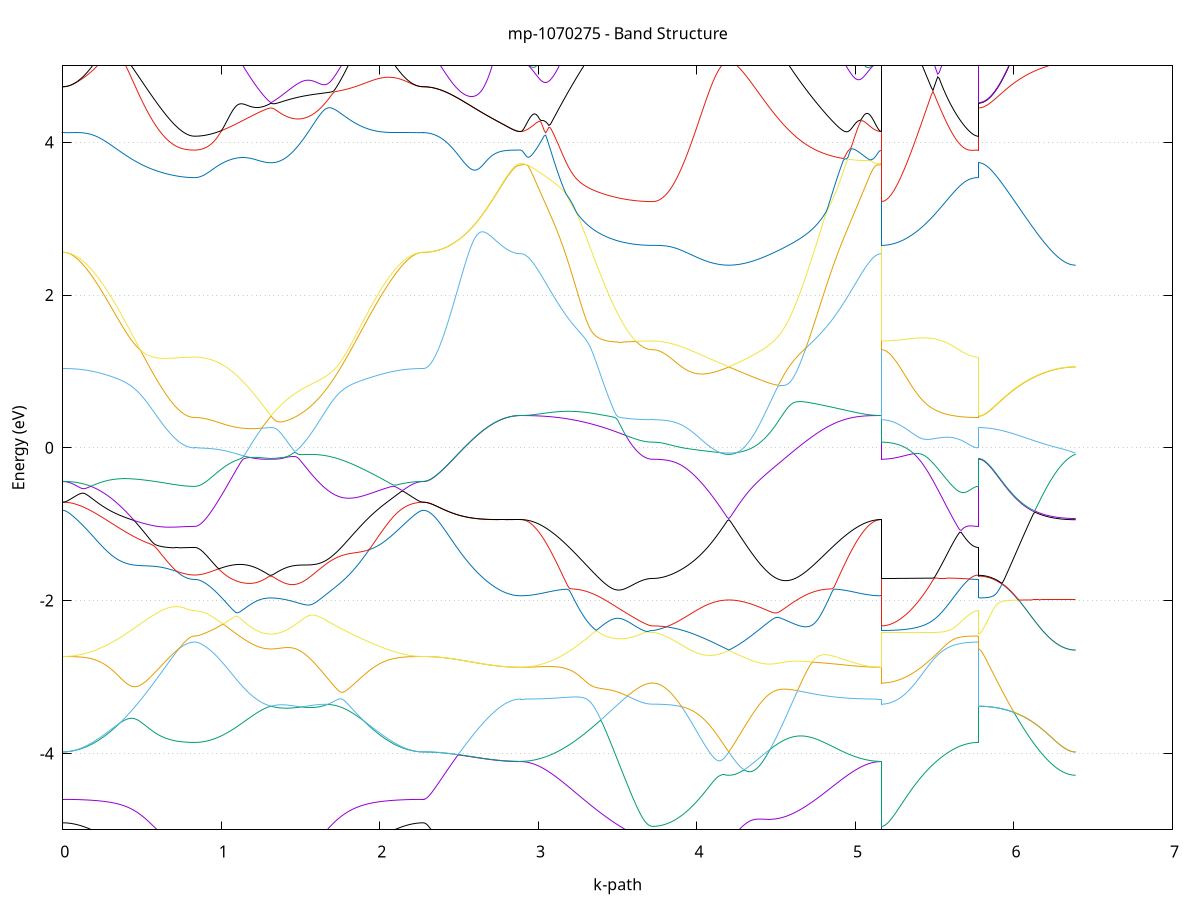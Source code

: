 set title 'mp-1070275 - Band Structure'
set xlabel 'k-path'
set ylabel 'Energy (eV)'
set grid y
set yrange [-5:5]
set terminal png size 800,600
set output 'mp-1070275_bands_gnuplot.png'
plot '-' using 1:2 with lines notitle, '-' using 1:2 with lines notitle, '-' using 1:2 with lines notitle, '-' using 1:2 with lines notitle, '-' using 1:2 with lines notitle, '-' using 1:2 with lines notitle, '-' using 1:2 with lines notitle, '-' using 1:2 with lines notitle, '-' using 1:2 with lines notitle, '-' using 1:2 with lines notitle, '-' using 1:2 with lines notitle, '-' using 1:2 with lines notitle, '-' using 1:2 with lines notitle, '-' using 1:2 with lines notitle, '-' using 1:2 with lines notitle, '-' using 1:2 with lines notitle, '-' using 1:2 with lines notitle, '-' using 1:2 with lines notitle, '-' using 1:2 with lines notitle, '-' using 1:2 with lines notitle, '-' using 1:2 with lines notitle, '-' using 1:2 with lines notitle, '-' using 1:2 with lines notitle, '-' using 1:2 with lines notitle, '-' using 1:2 with lines notitle, '-' using 1:2 with lines notitle, '-' using 1:2 with lines notitle, '-' using 1:2 with lines notitle, '-' using 1:2 with lines notitle, '-' using 1:2 with lines notitle, '-' using 1:2 with lines notitle, '-' using 1:2 with lines notitle
0.000000 -38.721519
0.009908 -38.721519
0.019816 -38.721519
0.029724 -38.721619
0.039633 -38.721719
0.049541 -38.721919
0.059449 -38.722019
0.069357 -38.722219
0.079265 -38.722519
0.089173 -38.722719
0.099081 -38.723019
0.108990 -38.723319
0.118898 -38.723719
0.128806 -38.724019
0.138714 -38.724419
0.148622 -38.724819
0.158530 -38.725319
0.168438 -38.725819
0.178347 -38.726219
0.188255 -38.726819
0.198163 -38.727319
0.208071 -38.727819
0.217979 -38.728419
0.227887 -38.729019
0.237795 -38.729619
0.247704 -38.730319
0.257612 -38.730919
0.267520 -38.731619
0.277428 -38.732219
0.287336 -38.732919
0.297244 -38.733619
0.307152 -38.734319
0.317061 -38.735019
0.326969 -38.735719
0.336877 -38.736519
0.346785 -38.737219
0.356693 -38.737919
0.366601 -38.738719
0.376509 -38.739419
0.386418 -38.740219
0.396326 -38.740919
0.406234 -38.741719
0.416142 -38.742419
0.426050 -38.743219
0.435958 -38.743919
0.445866 -38.744619
0.455775 -38.745419
0.465683 -38.746119
0.475591 -38.746819
0.485499 -38.747519
0.495407 -38.748219
0.505315 -38.748919
0.515223 -38.749619
0.525132 -38.750219
0.535040 -38.750919
0.544948 -38.751519
0.554856 -38.752119
0.564764 -38.752719
0.574672 -38.753319
0.584580 -38.753919
0.594489 -38.754519
0.604397 -38.755019
0.614305 -38.755519
0.624213 -38.756019
0.634121 -38.756519
0.644029 -38.757019
0.653937 -38.757419
0.663845 -38.757819
0.673754 -38.758219
0.683662 -38.758619
0.693570 -38.759019
0.703478 -38.759319
0.713386 -38.759619
0.723294 -38.759919
0.733202 -38.760219
0.743111 -38.760419
0.753019 -38.760619
0.762927 -38.760819
0.772835 -38.761019
0.782743 -38.761119
0.792651 -38.761219
0.802559 -38.761319
0.812468 -38.761419
0.822376 -38.761419
0.832284 -38.761419
0.832284 -38.761419
0.842099 -38.761519
0.851915 -38.761619
0.861731 -38.761819
0.871546 -38.762019
0.881362 -38.762319
0.891177 -38.762719
0.900993 -38.763219
0.910808 -38.763619
0.920624 -38.764219
0.930440 -38.764819
0.940255 -38.765419
0.950071 -38.766019
0.959886 -38.766719
0.969702 -38.767419
0.979517 -38.768119
0.989333 -38.768819
0.999149 -38.769619
1.008964 -38.770319
1.018780 -38.771019
1.028595 -38.771819
1.038411 -38.772519
1.048226 -38.773219
1.058042 -38.773919
1.067858 -38.774619
1.077673 -38.775319
1.087489 -38.776019
1.097304 -38.776619
1.107120 -38.777219
1.116936 -38.777919
1.126751 -38.778419
1.136567 -38.779019
1.146382 -38.779519
1.156198 -38.780019
1.166013 -38.780519
1.175829 -38.781019
1.185645 -38.781419
1.195460 -38.781819
1.205276 -38.782219
1.215091 -38.782519
1.224907 -38.782819
1.234722 -38.783119
1.244538 -38.783319
1.254354 -38.783519
1.264169 -38.783719
1.273985 -38.783819
1.283800 -38.783919
1.293616 -38.783919
1.303431 -38.784019
1.313247 -38.784019
1.313247 -38.784019
1.323157 -38.784019
1.333067 -38.783919
1.342977 -38.783819
1.352887 -38.783719
1.362796 -38.783619
1.372706 -38.783419
1.382616 -38.783219
1.392526 -38.782919
1.402436 -38.782619
1.412346 -38.782319
1.422256 -38.782019
1.432166 -38.781619
1.442076 -38.781219
1.451986 -38.780719
1.461895 -38.780219
1.471805 -38.779719
1.481715 -38.779219
1.491625 -38.778619
1.501535 -38.778019
1.511445 -38.777319
1.521355 -38.776719
1.531265 -38.776019
1.541175 -38.775319
1.551085 -38.774519
1.560994 -38.773819
1.570904 -38.773019
1.580814 -38.772219
1.590724 -38.771319
1.600634 -38.770519
1.610544 -38.769619
1.620454 -38.768719
1.630364 -38.767819
1.640274 -38.766919
1.650184 -38.766019
1.660093 -38.765019
1.670003 -38.764019
1.679913 -38.763119
1.689823 -38.762119
1.699733 -38.761119
1.709643 -38.760119
1.719553 -38.759119
1.729463 -38.758019
1.739373 -38.757019
1.749283 -38.756019
1.759192 -38.754919
1.769102 -38.753919
1.779012 -38.752919
1.788922 -38.751819
1.798832 -38.750819
1.808742 -38.749819
1.818652 -38.748719
1.828562 -38.747719
1.838472 -38.746719
1.848382 -38.745719
1.858292 -38.744719
1.868201 -38.743719
1.878111 -38.742719
1.888021 -38.741819
1.897931 -38.740819
1.907841 -38.739919
1.917751 -38.738919
1.927661 -38.738019
1.937571 -38.737119
1.947481 -38.736319
1.957391 -38.735419
1.967300 -38.734619
1.977210 -38.733719
1.987120 -38.732919
1.997030 -38.732219
2.006940 -38.731419
2.016850 -38.730719
2.026760 -38.730019
2.036670 -38.729319
2.046580 -38.728619
2.056490 -38.728019
2.066399 -38.727419
2.076309 -38.726819
2.086219 -38.726319
2.096129 -38.725819
2.106039 -38.725319
2.115949 -38.724819
2.125859 -38.724419
2.135769 -38.724019
2.145679 -38.723619
2.155589 -38.723319
2.165498 -38.723019
2.175408 -38.722719
2.185318 -38.722519
2.195228 -38.722319
2.205138 -38.722119
2.215048 -38.721919
2.224958 -38.721819
2.234868 -38.721719
2.244778 -38.721619
2.254688 -38.721519
2.264597 -38.721519
2.274507 -38.721519
2.274507 -38.721519
2.284402 -38.721519
2.294297 -38.721519
2.304192 -38.721519
2.314086 -38.721519
2.323981 -38.721519
2.333876 -38.721519
2.343770 -38.721519
2.353665 -38.721519
2.363560 -38.721519
2.373455 -38.721519
2.383349 -38.721519
2.393244 -38.721519
2.403139 -38.721519
2.413033 -38.721519
2.422928 -38.721519
2.432823 -38.721519
2.442718 -38.721519
2.452612 -38.721519
2.462507 -38.721519
2.472402 -38.721419
2.482296 -38.721419
2.492191 -38.721419
2.502086 -38.721419
2.511981 -38.721419
2.521875 -38.721419
2.531770 -38.721419
2.541665 -38.721419
2.551559 -38.721419
2.561454 -38.721419
2.571349 -38.721419
2.581244 -38.721419
2.591138 -38.721419
2.601033 -38.721419
2.610928 -38.721419
2.620822 -38.721419
2.630717 -38.721419
2.640612 -38.721419
2.650507 -38.721419
2.660401 -38.721419
2.670296 -38.721419
2.680191 -38.721419
2.690085 -38.721419
2.699980 -38.721419
2.709875 -38.721419
2.719770 -38.721419
2.729664 -38.721419
2.739559 -38.721419
2.749454 -38.721419
2.759348 -38.721419
2.769243 -38.721419
2.779138 -38.721419
2.789033 -38.721419
2.798927 -38.721419
2.808822 -38.721419
2.818717 -38.721419
2.828612 -38.721419
2.838506 -38.721419
2.848401 -38.721419
2.858296 -38.721419
2.868190 -38.721419
2.878085 -38.721419
2.887980 -38.721419
2.887980 -38.721419
2.897888 -38.721419
2.907796 -38.721419
2.917704 -38.721519
2.927612 -38.721619
2.937521 -38.721719
2.947429 -38.721919
2.957337 -38.722119
2.967245 -38.722319
2.977153 -38.722619
2.987061 -38.722919
2.996969 -38.723219
3.006878 -38.723519
3.016786 -38.723919
3.026694 -38.724319
3.036602 -38.724719
3.046510 -38.725219
3.056418 -38.725619
3.066326 -38.726119
3.076235 -38.726619
3.086143 -38.727219
3.096051 -38.727719
3.105959 -38.728319
3.115867 -38.728919
3.125775 -38.729519
3.135683 -38.730119
3.145591 -38.730819
3.155500 -38.731419
3.165408 -38.732119
3.175316 -38.732819
3.185224 -38.733519
3.195132 -38.734219
3.205040 -38.734919
3.214948 -38.735619
3.224857 -38.736319
3.234765 -38.737119
3.244673 -38.737819
3.254581 -38.738619
3.264489 -38.739319
3.274397 -38.740019
3.284305 -38.740819
3.294214 -38.741519
3.304122 -38.742319
3.314030 -38.743019
3.323938 -38.743819
3.333846 -38.744519
3.343754 -38.745219
3.353662 -38.745919
3.363571 -38.746619
3.373479 -38.747419
3.383387 -38.748019
3.393295 -38.748719
3.403203 -38.749419
3.413111 -38.750119
3.423019 -38.750719
3.432928 -38.751419
3.442836 -38.752019
3.452744 -38.752619
3.462652 -38.753219
3.472560 -38.753719
3.482468 -38.754319
3.492376 -38.754819
3.502285 -38.755419
3.512193 -38.755919
3.522101 -38.756319
3.532009 -38.756819
3.541917 -38.757319
3.551825 -38.757719
3.561733 -38.758119
3.571642 -38.758519
3.581550 -38.758819
3.591458 -38.759119
3.601366 -38.759419
3.611274 -38.759719
3.621182 -38.760019
3.631090 -38.760219
3.640999 -38.760419
3.650907 -38.760619
3.660815 -38.760819
3.670723 -38.760919
3.680631 -38.761119
3.690539 -38.761119
3.700447 -38.761219
3.710356 -38.761219
3.720264 -38.761319
3.720264 -38.761319
3.730079 -38.761319
3.739895 -38.761419
3.749710 -38.761619
3.759526 -38.761819
3.769342 -38.762219
3.779157 -38.762619
3.788973 -38.763019
3.798788 -38.763519
3.808604 -38.764019
3.818419 -38.764619
3.828235 -38.765219
3.838051 -38.765919
3.847866 -38.766519
3.857682 -38.767219
3.867497 -38.767919
3.877313 -38.768719
3.887128 -38.769419
3.896944 -38.770119
3.906760 -38.770919
3.916575 -38.771619
3.926391 -38.772319
3.936206 -38.773019
3.946022 -38.773719
3.955837 -38.774419
3.965653 -38.775119
3.975469 -38.775819
3.985284 -38.776419
3.995100 -38.777119
4.004915 -38.777719
4.014731 -38.778219
4.024546 -38.778819
4.034362 -38.779319
4.044178 -38.779819
4.053993 -38.780319
4.063809 -38.780819
4.073624 -38.781219
4.083440 -38.781619
4.093255 -38.782019
4.103071 -38.782319
4.112887 -38.782619
4.122702 -38.782919
4.132518 -38.783119
4.142333 -38.783319
4.152149 -38.783519
4.161964 -38.783619
4.171780 -38.783719
4.181596 -38.783719
4.191411 -38.783819
4.201227 -38.783819
4.201227 -38.783819
4.211137 -38.783819
4.221047 -38.783719
4.230956 -38.783619
4.240866 -38.783519
4.250776 -38.783419
4.260686 -38.783219
4.270596 -38.783019
4.280506 -38.782719
4.290416 -38.782419
4.300326 -38.782119
4.310236 -38.781819
4.320146 -38.781419
4.330055 -38.781019
4.339965 -38.780519
4.349875 -38.780019
4.359785 -38.779519
4.369695 -38.779019
4.379605 -38.778419
4.389515 -38.777819
4.399425 -38.777219
4.409335 -38.776519
4.419245 -38.775819
4.429154 -38.775119
4.439064 -38.774419
4.448974 -38.773619
4.458884 -38.772819
4.468794 -38.772019
4.478704 -38.771219
4.488614 -38.770319
4.498524 -38.769419
4.508434 -38.768619
4.518344 -38.767719
4.528254 -38.766719
4.538163 -38.765819
4.548073 -38.764819
4.557983 -38.763919
4.567893 -38.762919
4.577803 -38.761919
4.587713 -38.760919
4.597623 -38.759919
4.607533 -38.758919
4.617443 -38.757919
4.627353 -38.756819
4.637262 -38.755819
4.647172 -38.754819
4.657082 -38.753719
4.666992 -38.752719
4.676902 -38.751719
4.686812 -38.750619
4.696722 -38.749619
4.706632 -38.748619
4.716542 -38.747619
4.726452 -38.746619
4.736361 -38.745619
4.746271 -38.744619
4.756181 -38.743619
4.766091 -38.742619
4.776001 -38.741619
4.785911 -38.740719
4.795821 -38.739719
4.805731 -38.738819
4.815641 -38.737919
4.825551 -38.737019
4.835460 -38.736119
4.845370 -38.735319
4.855280 -38.734419
4.865190 -38.733619
4.875100 -38.732819
4.885010 -38.732019
4.894920 -38.731319
4.904830 -38.730619
4.914740 -38.729919
4.924650 -38.729219
4.934559 -38.728519
4.944469 -38.727919
4.954379 -38.727319
4.964289 -38.726719
4.974199 -38.726219
4.984109 -38.725719
4.994019 -38.725219
5.003929 -38.724719
5.013839 -38.724319
5.023749 -38.723919
5.033658 -38.723519
5.043568 -38.723219
5.053478 -38.722919
5.063388 -38.722619
5.073298 -38.722419
5.083208 -38.722219
5.093118 -38.722019
5.103028 -38.721819
5.112938 -38.721719
5.122848 -38.721619
5.132757 -38.721519
5.142667 -38.721419
5.152577 -38.721419
5.162487 -38.721419
5.162487 -38.761319
5.172382 -38.761319
5.182277 -38.761319
5.192171 -38.761319
5.202066 -38.761319
5.211961 -38.761319
5.221856 -38.761319
5.231750 -38.761319
5.241645 -38.761319
5.251540 -38.761319
5.261434 -38.761319
5.271329 -38.761319
5.281224 -38.761319
5.291119 -38.761319
5.301013 -38.761319
5.310908 -38.761319
5.320803 -38.761319
5.330697 -38.761319
5.340592 -38.761319
5.350487 -38.761319
5.360382 -38.761319
5.370276 -38.761319
5.380171 -38.761319
5.390066 -38.761319
5.399960 -38.761319
5.409855 -38.761319
5.419750 -38.761319
5.429645 -38.761319
5.439539 -38.761319
5.449434 -38.761319
5.459329 -38.761319
5.469223 -38.761319
5.479118 -38.761319
5.489013 -38.761319
5.498908 -38.761419
5.508802 -38.761419
5.518697 -38.761419
5.528592 -38.761419
5.538486 -38.761419
5.548381 -38.761419
5.558276 -38.761419
5.568171 -38.761419
5.578065 -38.761419
5.587960 -38.761419
5.597855 -38.761419
5.607749 -38.761419
5.617644 -38.761419
5.627539 -38.761419
5.637434 -38.761419
5.647328 -38.761419
5.657223 -38.761419
5.667118 -38.761419
5.677012 -38.761419
5.686907 -38.761419
5.696802 -38.761419
5.706697 -38.761419
5.716591 -38.761419
5.726486 -38.761419
5.736381 -38.761419
5.746275 -38.761419
5.756170 -38.761419
5.766065 -38.761419
5.775960 -38.761419
5.775960 -38.784019
5.785854 -38.784019
5.795749 -38.784019
5.805644 -38.784019
5.815538 -38.784019
5.825433 -38.784019
5.835328 -38.784019
5.845223 -38.784019
5.855117 -38.784019
5.865012 -38.784019
5.874907 -38.784019
5.884802 -38.784019
5.894696 -38.783919
5.904591 -38.783919
5.914486 -38.783919
5.924380 -38.783919
5.934275 -38.783919
5.944170 -38.783919
5.954065 -38.783919
5.963959 -38.783919
5.973854 -38.783919
5.983749 -38.783919
5.993643 -38.783919
6.003538 -38.783919
6.013433 -38.783919
6.023328 -38.783919
6.033222 -38.783919
6.043117 -38.783919
6.053012 -38.783919
6.062906 -38.783919
6.072801 -38.783919
6.082696 -38.783919
6.092591 -38.783919
6.102485 -38.783919
6.112380 -38.783919
6.122275 -38.783819
6.132169 -38.783819
6.142064 -38.783819
6.151959 -38.783819
6.161854 -38.783819
6.171748 -38.783819
6.181643 -38.783819
6.191538 -38.783819
6.201432 -38.783819
6.211327 -38.783819
6.221222 -38.783819
6.231117 -38.783819
6.241011 -38.783819
6.250906 -38.783819
6.260801 -38.783819
6.270695 -38.783819
6.280590 -38.783819
6.290485 -38.783819
6.300380 -38.783819
6.310274 -38.783819
6.320169 -38.783819
6.330064 -38.783819
6.339958 -38.783819
6.349853 -38.783819
6.359748 -38.783819
6.369643 -38.783819
6.379537 -38.783819
6.389432 -38.783819
e
0.000000 -38.717019
0.009908 -38.717019
0.019816 -38.717019
0.029724 -38.717019
0.039633 -38.717019
0.049541 -38.717019
0.059449 -38.717119
0.069357 -38.717119
0.079265 -38.717119
0.089173 -38.717119
0.099081 -38.717119
0.108990 -38.717219
0.118898 -38.717219
0.128806 -38.717219
0.138714 -38.717319
0.148622 -38.717319
0.158530 -38.717319
0.168438 -38.717319
0.178347 -38.717419
0.188255 -38.717419
0.198163 -38.717419
0.208071 -38.717519
0.217979 -38.717519
0.227887 -38.717519
0.237795 -38.717519
0.247704 -38.717519
0.257612 -38.717619
0.267520 -38.717619
0.277428 -38.717619
0.287336 -38.717619
0.297244 -38.717619
0.307152 -38.717619
0.317061 -38.717519
0.326969 -38.717519
0.336877 -38.717519
0.346785 -38.717519
0.356693 -38.717419
0.366601 -38.717419
0.376509 -38.717319
0.386418 -38.717319
0.396326 -38.717219
0.406234 -38.717119
0.416142 -38.717019
0.426050 -38.716919
0.435958 -38.716819
0.445866 -38.716719
0.455775 -38.716619
0.465683 -38.716519
0.475591 -38.716419
0.485499 -38.716219
0.495407 -38.716119
0.505315 -38.715919
0.515223 -38.715819
0.525132 -38.715619
0.535040 -38.715419
0.544948 -38.715319
0.554856 -38.715119
0.564764 -38.714919
0.574672 -38.714719
0.584580 -38.714519
0.594489 -38.714319
0.604397 -38.714219
0.614305 -38.714019
0.624213 -38.713819
0.634121 -38.713619
0.644029 -38.713419
0.653937 -38.713219
0.663845 -38.713019
0.673754 -38.712819
0.683662 -38.712719
0.693570 -38.712519
0.703478 -38.712319
0.713386 -38.712219
0.723294 -38.712019
0.733202 -38.711919
0.743111 -38.711819
0.753019 -38.711619
0.762927 -38.711519
0.772835 -38.711419
0.782743 -38.711419
0.792651 -38.711319
0.802559 -38.711219
0.812468 -38.711219
0.822376 -38.711219
0.832284 -38.711219
0.832284 -38.711219
0.842099 -38.711119
0.851915 -38.711019
0.861731 -38.710719
0.871546 -38.710319
0.881362 -38.709919
0.891177 -38.709319
0.900993 -38.708719
0.910808 -38.708019
0.920624 -38.707219
0.930440 -38.706319
0.940255 -38.705319
0.950071 -38.704319
0.959886 -38.703319
0.969702 -38.702219
0.979517 -38.701019
0.989333 -38.699819
0.999149 -38.698519
1.008964 -38.697219
1.018780 -38.695919
1.028595 -38.694519
1.038411 -38.693119
1.048226 -38.691719
1.058042 -38.690319
1.067858 -38.688819
1.077673 -38.687319
1.087489 -38.685819
1.097304 -38.684319
1.107120 -38.682719
1.116936 -38.681219
1.126751 -38.679619
1.136567 -38.678019
1.146382 -38.676419
1.156198 -38.674819
1.166013 -38.673219
1.175829 -38.671519
1.185645 -38.669919
1.195460 -38.668219
1.205276 -38.666519
1.215091 -38.664819
1.224907 -38.663219
1.234722 -38.661519
1.244538 -38.659719
1.254354 -38.658019
1.264169 -38.656319
1.273985 -38.654619
1.283800 -38.652819
1.293616 -38.651119
1.303431 -38.649319
1.313247 -38.649919
1.313247 -38.649919
1.323157 -38.650319
1.333067 -38.651919
1.342977 -38.653619
1.352887 -38.655319
1.362796 -38.657119
1.372706 -38.658819
1.382616 -38.660519
1.392526 -38.662319
1.402436 -38.664019
1.412346 -38.665719
1.422256 -38.667319
1.432166 -38.669019
1.442076 -38.670619
1.451986 -38.672219
1.461895 -38.673819
1.471805 -38.675419
1.481715 -38.677019
1.491625 -38.678519
1.501535 -38.680019
1.511445 -38.681519
1.521355 -38.683019
1.531265 -38.684419
1.541175 -38.685819
1.551085 -38.687219
1.560994 -38.688519
1.570904 -38.689819
1.580814 -38.691119
1.590724 -38.692419
1.600634 -38.693619
1.610544 -38.694819
1.620454 -38.696019
1.630364 -38.697119
1.640274 -38.698219
1.650184 -38.699319
1.660093 -38.700419
1.670003 -38.701419
1.679913 -38.702319
1.689823 -38.703319
1.699733 -38.704219
1.709643 -38.705119
1.719553 -38.705919
1.729463 -38.706719
1.739373 -38.707519
1.749283 -38.708319
1.759192 -38.709019
1.769102 -38.709719
1.779012 -38.710319
1.788922 -38.710919
1.798832 -38.711519
1.808742 -38.712119
1.818652 -38.712619
1.828562 -38.713119
1.838472 -38.713619
1.848382 -38.714019
1.858292 -38.714419
1.868201 -38.714819
1.878111 -38.715219
1.888021 -38.715519
1.897931 -38.715819
1.907841 -38.716119
1.917751 -38.716419
1.927661 -38.716619
1.937571 -38.716819
1.947481 -38.717019
1.957391 -38.717219
1.967300 -38.717319
1.977210 -38.717519
1.987120 -38.717619
1.997030 -38.717719
2.006940 -38.717819
2.016850 -38.717819
2.026760 -38.717919
2.036670 -38.717919
2.046580 -38.717919
2.056490 -38.717919
2.066399 -38.717919
2.076309 -38.717919
2.086219 -38.717919
2.096129 -38.717919
2.106039 -38.717819
2.115949 -38.717819
2.125859 -38.717719
2.135769 -38.717719
2.145679 -38.717619
2.155589 -38.717619
2.165498 -38.717519
2.175408 -38.717419
2.185318 -38.717419
2.195228 -38.717319
2.205138 -38.717219
2.215048 -38.717219
2.224958 -38.717119
2.234868 -38.717119
2.244778 -38.717019
2.254688 -38.717019
2.264597 -38.717019
2.274507 -38.717019
2.274507 -38.717019
2.284402 -38.717019
2.294297 -38.717019
2.304192 -38.717019
2.314086 -38.717019
2.323981 -38.717019
2.333876 -38.717019
2.343770 -38.717019
2.353665 -38.717019
2.363560 -38.717019
2.373455 -38.717019
2.383349 -38.717019
2.393244 -38.717019
2.403139 -38.717019
2.413033 -38.717019
2.422928 -38.717019
2.432823 -38.717019
2.442718 -38.717019
2.452612 -38.717019
2.462507 -38.717019
2.472402 -38.717019
2.482296 -38.717019
2.492191 -38.717019
2.502086 -38.717019
2.511981 -38.717019
2.521875 -38.717019
2.531770 -38.717019
2.541665 -38.717019
2.551559 -38.717019
2.561454 -38.716919
2.571349 -38.716919
2.581244 -38.716919
2.591138 -38.716919
2.601033 -38.716919
2.610928 -38.716919
2.620822 -38.716919
2.630717 -38.716919
2.640612 -38.716919
2.650507 -38.716919
2.660401 -38.716919
2.670296 -38.716919
2.680191 -38.716919
2.690085 -38.716919
2.699980 -38.716919
2.709875 -38.716919
2.719770 -38.716919
2.729664 -38.716919
2.739559 -38.716919
2.749454 -38.716919
2.759348 -38.716919
2.769243 -38.716919
2.779138 -38.716919
2.789033 -38.716919
2.798927 -38.716919
2.808822 -38.716919
2.818717 -38.716919
2.828612 -38.716919
2.838506 -38.716919
2.848401 -38.716919
2.858296 -38.716919
2.868190 -38.716919
2.878085 -38.716919
2.887980 -38.716919
2.887980 -38.716919
2.897888 -38.716919
2.907796 -38.716919
2.917704 -38.716919
2.927612 -38.716919
2.937521 -38.716919
2.947429 -38.717019
2.957337 -38.717019
2.967245 -38.717019
2.977153 -38.717019
2.987061 -38.717119
2.996969 -38.717119
3.006878 -38.717119
3.016786 -38.717219
3.026694 -38.717219
3.036602 -38.717319
3.046510 -38.717319
3.056418 -38.717419
3.066326 -38.717419
3.076235 -38.717419
3.086143 -38.717519
3.096051 -38.717519
3.105959 -38.717619
3.115867 -38.717619
3.125775 -38.717619
3.135683 -38.717719
3.145591 -38.717719
3.155500 -38.717719
3.165408 -38.717819
3.175316 -38.717819
3.185224 -38.717819
3.195132 -38.717819
3.205040 -38.717819
3.214948 -38.717819
3.224857 -38.717819
3.234765 -38.717819
3.244673 -38.717819
3.254581 -38.717719
3.264489 -38.717719
3.274397 -38.717619
3.284305 -38.717619
3.294214 -38.717519
3.304122 -38.717519
3.314030 -38.717419
3.323938 -38.717319
3.333846 -38.717219
3.343754 -38.717119
3.353662 -38.717019
3.363571 -38.716919
3.373479 -38.716819
3.383387 -38.716719
3.393295 -38.716519
3.403203 -38.716419
3.413111 -38.716219
3.423019 -38.716119
3.432928 -38.715919
3.442836 -38.715819
3.452744 -38.715619
3.462652 -38.715419
3.472560 -38.715219
3.482468 -38.715119
3.492376 -38.714919
3.502285 -38.714719
3.512193 -38.714519
3.522101 -38.714319
3.532009 -38.714119
3.541917 -38.714019
3.551825 -38.713819
3.561733 -38.713619
3.571642 -38.713419
3.581550 -38.713319
3.591458 -38.713119
3.601366 -38.713019
3.611274 -38.712819
3.621182 -38.712719
3.631090 -38.712619
3.640999 -38.712519
3.650907 -38.712419
3.660815 -38.712319
3.670723 -38.712219
3.680631 -38.712119
3.690539 -38.712119
3.700447 -38.712119
3.710356 -38.712019
3.720264 -38.712019
3.720264 -38.712019
3.730079 -38.712019
3.739895 -38.711819
3.749710 -38.711619
3.759526 -38.711219
3.769342 -38.710719
3.779157 -38.710219
3.788973 -38.709619
3.798788 -38.708819
3.808604 -38.708019
3.818419 -38.707219
3.828235 -38.706219
3.838051 -38.705219
3.847866 -38.704219
3.857682 -38.703019
3.867497 -38.701919
3.877313 -38.700719
3.887128 -38.699419
3.896944 -38.698219
3.906760 -38.696819
3.916575 -38.695519
3.926391 -38.694119
3.936206 -38.692719
3.946022 -38.691319
3.955837 -38.689819
3.965653 -38.688319
3.975469 -38.686819
3.985284 -38.685319
3.995100 -38.683819
4.004915 -38.682219
4.014731 -38.680719
4.024546 -38.679119
4.034362 -38.677519
4.044178 -38.675919
4.053993 -38.674319
4.063809 -38.672619
4.073624 -38.671019
4.083440 -38.669319
4.093255 -38.667719
4.103071 -38.666019
4.112887 -38.664319
4.122702 -38.662619
4.132518 -38.660919
4.142333 -38.659219
4.152149 -38.657519
4.161964 -38.655819
4.171780 -38.654019
4.181596 -38.652319
4.191411 -38.650619
4.201227 -38.651119
4.201227 -38.651119
4.211137 -38.651519
4.221047 -38.653119
4.230956 -38.654819
4.240866 -38.656519
4.250776 -38.658319
4.260686 -38.660019
4.270596 -38.661719
4.280506 -38.663419
4.290416 -38.665119
4.300326 -38.666819
4.310236 -38.668519
4.320146 -38.670119
4.330055 -38.671719
4.339965 -38.673419
4.349875 -38.674919
4.359785 -38.676519
4.369695 -38.678119
4.379605 -38.679619
4.389515 -38.681119
4.399425 -38.682519
4.409335 -38.684019
4.419245 -38.685419
4.429154 -38.686819
4.439064 -38.688219
4.448974 -38.689519
4.458884 -38.690819
4.468794 -38.692119
4.478704 -38.693319
4.488614 -38.694619
4.498524 -38.695719
4.508434 -38.696919
4.518344 -38.698019
4.528254 -38.699119
4.538163 -38.700219
4.548073 -38.701219
4.557983 -38.702219
4.567893 -38.703119
4.577803 -38.704119
4.587713 -38.705019
4.597623 -38.705819
4.607533 -38.706619
4.617443 -38.707419
4.627353 -38.708219
4.637262 -38.708919
4.647172 -38.709619
4.657082 -38.710319
4.666992 -38.710919
4.676902 -38.711519
4.686812 -38.712119
4.696722 -38.712619
4.706632 -38.713219
4.716542 -38.713619
4.726452 -38.714119
4.736361 -38.714519
4.746271 -38.714919
4.756181 -38.715319
4.766091 -38.715619
4.776001 -38.715919
4.785911 -38.716219
4.795821 -38.716519
4.805731 -38.716719
4.815641 -38.716919
4.825551 -38.717119
4.835460 -38.717319
4.845370 -38.717419
4.855280 -38.717619
4.865190 -38.717719
4.875100 -38.717819
4.885010 -38.717919
4.894920 -38.717919
4.904830 -38.718019
4.914740 -38.718019
4.924650 -38.718019
4.934559 -38.718019
4.944469 -38.718019
4.954379 -38.718019
4.964289 -38.718019
4.974199 -38.717919
4.984109 -38.717919
4.994019 -38.717819
5.003929 -38.717819
5.013839 -38.717719
5.023749 -38.717619
5.033658 -38.717619
5.043568 -38.717519
5.053478 -38.717419
5.063388 -38.717319
5.073298 -38.717319
5.083208 -38.717219
5.093118 -38.717119
5.103028 -38.717119
5.112938 -38.717019
5.122848 -38.717019
5.132757 -38.716919
5.142667 -38.716919
5.152577 -38.716919
5.162487 -38.716919
5.162487 -38.712019
5.172382 -38.712019
5.182277 -38.712019
5.192171 -38.712019
5.202066 -38.712019
5.211961 -38.712019
5.221856 -38.712019
5.231750 -38.712019
5.241645 -38.712019
5.251540 -38.712019
5.261434 -38.712019
5.271329 -38.712019
5.281224 -38.712019
5.291119 -38.711919
5.301013 -38.711919
5.310908 -38.711919
5.320803 -38.711919
5.330697 -38.711919
5.340592 -38.711919
5.350487 -38.711819
5.360382 -38.711819
5.370276 -38.711819
5.380171 -38.711819
5.390066 -38.711819
5.399960 -38.711819
5.409855 -38.711719
5.419750 -38.711719
5.429645 -38.711719
5.439539 -38.711719
5.449434 -38.711719
5.459329 -38.711619
5.469223 -38.711619
5.479118 -38.711619
5.489013 -38.711619
5.498908 -38.711519
5.508802 -38.711519
5.518697 -38.711519
5.528592 -38.711519
5.538486 -38.711519
5.548381 -38.711419
5.558276 -38.711419
5.568171 -38.711419
5.578065 -38.711419
5.587960 -38.711419
5.597855 -38.711319
5.607749 -38.711319
5.617644 -38.711319
5.627539 -38.711319
5.637434 -38.711319
5.647328 -38.711319
5.657223 -38.711319
5.667118 -38.711219
5.677012 -38.711219
5.686907 -38.711219
5.696802 -38.711219
5.706697 -38.711219
5.716591 -38.711219
5.726486 -38.711219
5.736381 -38.711219
5.746275 -38.711219
5.756170 -38.711219
5.766065 -38.711219
5.775960 -38.711219
5.775960 -38.649919
5.785854 -38.649919
5.795749 -38.649919
5.805644 -38.649919
5.815538 -38.650019
5.825433 -38.650019
5.835328 -38.650019
5.845223 -38.650019
5.855117 -38.650019
5.865012 -38.650019
5.874907 -38.650019
5.884802 -38.650019
5.894696 -38.650019
5.904591 -38.650119
5.914486 -38.650119
5.924380 -38.650119
5.934275 -38.650119
5.944170 -38.650219
5.954065 -38.650219
5.963959 -38.650219
5.973854 -38.650219
5.983749 -38.650319
5.993643 -38.650319
6.003538 -38.650319
6.013433 -38.650319
6.023328 -38.650419
6.033222 -38.650419
6.043117 -38.650419
6.053012 -38.650519
6.062906 -38.650519
6.072801 -38.650519
6.082696 -38.650519
6.092591 -38.650619
6.102485 -38.650619
6.112380 -38.650619
6.122275 -38.650719
6.132169 -38.650719
6.142064 -38.650719
6.151959 -38.650819
6.161854 -38.650819
6.171748 -38.650819
6.181643 -38.650819
6.191538 -38.650919
6.201432 -38.650919
6.211327 -38.650919
6.221222 -38.650919
6.231117 -38.651019
6.241011 -38.651019
6.250906 -38.651019
6.260801 -38.651019
6.270695 -38.651019
6.280590 -38.651119
6.290485 -38.651119
6.300380 -38.651119
6.310274 -38.651119
6.320169 -38.651119
6.330064 -38.651119
6.339958 -38.651119
6.349853 -38.651119
6.359748 -38.651119
6.369643 -38.651119
6.379537 -38.651119
6.389432 -38.651119
e
0.000000 -38.485419
0.009908 -38.485519
0.019816 -38.485619
0.029724 -38.485819
0.039633 -38.486219
0.049541 -38.486619
0.059449 -38.487119
0.069357 -38.487719
0.079265 -38.488319
0.089173 -38.489119
0.099081 -38.489919
0.108990 -38.490819
0.118898 -38.491819
0.128806 -38.492919
0.138714 -38.494019
0.148622 -38.495219
0.158530 -38.496519
0.168438 -38.497819
0.178347 -38.499119
0.188255 -38.500519
0.198163 -38.502019
0.208071 -38.503519
0.217979 -38.505119
0.227887 -38.506719
0.237795 -38.508319
0.247704 -38.510019
0.257612 -38.511719
0.267520 -38.513419
0.277428 -38.515219
0.287336 -38.517019
0.297244 -38.518819
0.307152 -38.520619
0.317061 -38.522419
0.326969 -38.524319
0.336877 -38.526219
0.346785 -38.528019
0.356693 -38.529919
0.366601 -38.531819
0.376509 -38.533719
0.386418 -38.535619
0.396326 -38.537519
0.406234 -38.539319
0.416142 -38.541219
0.426050 -38.543119
0.435958 -38.545019
0.445866 -38.546819
0.455775 -38.548719
0.465683 -38.550519
0.475591 -38.552319
0.485499 -38.554119
0.495407 -38.555819
0.505315 -38.557619
0.515223 -38.559319
0.525132 -38.561019
0.535040 -38.562719
0.544948 -38.564319
0.554856 -38.565919
0.564764 -38.567519
0.574672 -38.569019
0.584580 -38.570519
0.594489 -38.572019
0.604397 -38.573419
0.614305 -38.574819
0.624213 -38.576119
0.634121 -38.577419
0.644029 -38.578619
0.653937 -38.579819
0.663845 -38.580919
0.673754 -38.582019
0.683662 -38.583019
0.693570 -38.584019
0.703478 -38.584919
0.713386 -38.585719
0.723294 -38.586519
0.733202 -38.587219
0.743111 -38.587919
0.753019 -38.588519
0.762927 -38.589019
0.772835 -38.589519
0.782743 -38.589819
0.792651 -38.590219
0.802559 -38.590419
0.812468 -38.590619
0.822376 -38.590719
0.832284 -38.590719
0.832284 -38.590719
0.842099 -38.590819
0.851915 -38.590919
0.861731 -38.591019
0.871546 -38.591319
0.881362 -38.591519
0.891177 -38.591919
0.900993 -38.592319
0.910808 -38.592819
0.920624 -38.593419
0.930440 -38.594019
0.940255 -38.594619
0.950071 -38.595419
0.959886 -38.596219
0.969702 -38.597019
0.979517 -38.597919
0.989333 -38.598919
0.999149 -38.599919
1.008964 -38.600919
1.018780 -38.602119
1.028595 -38.603219
1.038411 -38.604419
1.048226 -38.605719
1.058042 -38.607019
1.067858 -38.608319
1.077673 -38.609719
1.087489 -38.611119
1.097304 -38.612519
1.107120 -38.614019
1.116936 -38.615519
1.126751 -38.617119
1.136567 -38.618719
1.146382 -38.620319
1.156198 -38.621919
1.166013 -38.623519
1.175829 -38.625219
1.185645 -38.626919
1.195460 -38.628619
1.205276 -38.630319
1.215091 -38.632119
1.224907 -38.633819
1.234722 -38.635619
1.244538 -38.637419
1.254354 -38.639219
1.264169 -38.641019
1.273985 -38.642719
1.283800 -38.644519
1.293616 -38.646319
1.303431 -38.648119
1.313247 -38.647619
1.313247 -38.647619
1.323157 -38.647219
1.333067 -38.645619
1.342977 -38.643819
1.352887 -38.642019
1.362796 -38.640219
1.372706 -38.638419
1.382616 -38.636519
1.392526 -38.634719
1.402436 -38.632919
1.412346 -38.631019
1.422256 -38.629119
1.432166 -38.627319
1.442076 -38.625419
1.451986 -38.623519
1.461895 -38.621619
1.471805 -38.619719
1.481715 -38.617819
1.491625 -38.615919
1.501535 -38.614019
1.511445 -38.612119
1.521355 -38.610219
1.531265 -38.608219
1.541175 -38.606319
1.551085 -38.604419
1.560994 -38.602419
1.570904 -38.600519
1.580814 -38.598519
1.590724 -38.596519
1.600634 -38.594619
1.610544 -38.592619
1.620454 -38.590619
1.630364 -38.588619
1.640274 -38.586619
1.650184 -38.584619
1.660093 -38.582619
1.670003 -38.580619
1.679913 -38.578619
1.689823 -38.576619
1.699733 -38.574619
1.709643 -38.572619
1.719553 -38.570619
1.729463 -38.568519
1.739373 -38.566519
1.749283 -38.564519
1.759192 -38.562419
1.769102 -38.560419
1.779012 -38.558419
1.788922 -38.556319
1.798832 -38.554319
1.808742 -38.552319
1.818652 -38.550319
1.828562 -38.548219
1.838472 -38.546219
1.848382 -38.544219
1.858292 -38.542219
1.868201 -38.540219
1.878111 -38.538219
1.888021 -38.536219
1.897931 -38.534219
1.907841 -38.532219
1.917751 -38.530319
1.927661 -38.528319
1.937571 -38.526419
1.947481 -38.524519
1.957391 -38.522619
1.967300 -38.520719
1.977210 -38.518919
1.987120 -38.517019
1.997030 -38.515219
2.006940 -38.513519
2.016850 -38.511719
2.026760 -38.510019
2.036670 -38.508319
2.046580 -38.506719
2.056490 -38.505119
2.066399 -38.503519
2.076309 -38.502019
2.086219 -38.500519
2.096129 -38.499119
2.106039 -38.497719
2.115949 -38.496419
2.125859 -38.495219
2.135769 -38.494019
2.145679 -38.492919
2.155589 -38.491819
2.165498 -38.490819
2.175408 -38.489919
2.185318 -38.489119
2.195228 -38.488319
2.205138 -38.487719
2.215048 -38.487119
2.224958 -38.486619
2.234868 -38.486219
2.244778 -38.485819
2.254688 -38.485619
2.264597 -38.485519
2.274507 -38.485419
2.274507 -38.485419
2.284402 -38.485419
2.294297 -38.485419
2.304192 -38.485419
2.314086 -38.485419
2.323981 -38.485419
2.333876 -38.485419
2.343770 -38.485419
2.353665 -38.485419
2.363560 -38.485419
2.373455 -38.485419
2.383349 -38.485419
2.393244 -38.485419
2.403139 -38.485419
2.413033 -38.485419
2.422928 -38.485419
2.432823 -38.485419
2.442718 -38.485519
2.452612 -38.485519
2.462507 -38.485519
2.472402 -38.485519
2.482296 -38.485519
2.492191 -38.485519
2.502086 -38.485519
2.511981 -38.485519
2.521875 -38.485519
2.531770 -38.485519
2.541665 -38.485519
2.551559 -38.485519
2.561454 -38.485519
2.571349 -38.485519
2.581244 -38.485519
2.591138 -38.485519
2.601033 -38.485519
2.610928 -38.485519
2.620822 -38.485519
2.630717 -38.485519
2.640612 -38.485519
2.650507 -38.485519
2.660401 -38.485619
2.670296 -38.485619
2.680191 -38.485619
2.690085 -38.485619
2.699980 -38.485619
2.709875 -38.485619
2.719770 -38.485619
2.729664 -38.485619
2.739559 -38.485619
2.749454 -38.485619
2.759348 -38.485619
2.769243 -38.485619
2.779138 -38.485619
2.789033 -38.485619
2.798927 -38.485619
2.808822 -38.485619
2.818717 -38.485619
2.828612 -38.485619
2.838506 -38.485619
2.848401 -38.485619
2.858296 -38.485619
2.868190 -38.485619
2.878085 -38.485619
2.887980 -38.485619
2.887980 -38.485619
2.897888 -38.485619
2.907796 -38.485819
2.917704 -38.486019
2.927612 -38.486419
2.937521 -38.486819
2.947429 -38.487319
2.957337 -38.487919
2.967245 -38.488619
2.977153 -38.489319
2.987061 -38.490219
2.996969 -38.491119
3.006878 -38.492119
3.016786 -38.493219
3.026694 -38.494319
3.036602 -38.495519
3.046510 -38.496819
3.056418 -38.498119
3.066326 -38.499519
3.076235 -38.500919
3.086143 -38.502419
3.096051 -38.504019
3.105959 -38.505519
3.115867 -38.507219
3.125775 -38.508819
3.135683 -38.510519
3.145591 -38.512219
3.155500 -38.514019
3.165408 -38.515819
3.175316 -38.517619
3.185224 -38.519419
3.195132 -38.521219
3.205040 -38.523119
3.214948 -38.525019
3.224857 -38.526819
3.234765 -38.528719
3.244673 -38.530619
3.254581 -38.532519
3.264489 -38.534419
3.274397 -38.536419
3.284305 -38.538319
3.294214 -38.540219
3.304122 -38.542119
3.314030 -38.544019
3.323938 -38.545819
3.333846 -38.547719
3.343754 -38.549619
3.353662 -38.551419
3.363571 -38.553219
3.373479 -38.555019
3.383387 -38.556819
3.393295 -38.558619
3.403203 -38.560319
3.413111 -38.562019
3.423019 -38.563719
3.432928 -38.565419
3.442836 -38.567019
3.452744 -38.568619
3.462652 -38.570119
3.472560 -38.571619
3.482468 -38.573119
3.492376 -38.574519
3.502285 -38.575919
3.512193 -38.577319
3.522101 -38.578519
3.532009 -38.579819
3.541917 -38.581019
3.551825 -38.582119
3.561733 -38.583219
3.571642 -38.584219
3.581550 -38.585219
3.591458 -38.586119
3.601366 -38.587019
3.611274 -38.587819
3.621182 -38.588519
3.631090 -38.589219
3.640999 -38.589819
3.650907 -38.590319
3.660815 -38.590719
3.670723 -38.591119
3.680631 -38.591519
3.690539 -38.591719
3.700447 -38.591919
3.710356 -38.592019
3.720264 -38.592019
3.720264 -38.592019
3.730079 -38.592119
3.739895 -38.592219
3.749710 -38.592319
3.759526 -38.592619
3.769342 -38.592819
3.779157 -38.593219
3.788973 -38.593619
3.798788 -38.594119
3.808604 -38.594719
3.818419 -38.595319
3.828235 -38.595919
3.838051 -38.596719
3.847866 -38.597519
3.857682 -38.598319
3.867497 -38.599219
3.877313 -38.600219
3.887128 -38.601219
3.896944 -38.602219
3.906760 -38.603319
3.916575 -38.604519
3.926391 -38.605719
3.936206 -38.607019
3.946022 -38.608319
3.955837 -38.609619
3.965653 -38.611019
3.975469 -38.612419
3.985284 -38.613819
3.995100 -38.615319
4.004915 -38.616819
4.014731 -38.618419
4.024546 -38.619919
4.034362 -38.621519
4.044178 -38.623219
4.053993 -38.624819
4.063809 -38.626519
4.073624 -38.628219
4.083440 -38.629919
4.093255 -38.631619
4.103071 -38.633319
4.112887 -38.635119
4.122702 -38.636919
4.132518 -38.638619
4.142333 -38.640419
4.152149 -38.642219
4.161964 -38.644019
4.171780 -38.645819
4.181596 -38.647619
4.191411 -38.649419
4.201227 -38.648819
4.201227 -38.648819
4.211137 -38.648419
4.221047 -38.646819
4.230956 -38.645019
4.240866 -38.643319
4.250776 -38.641419
4.260686 -38.639619
4.270596 -38.637819
4.280506 -38.636019
4.290416 -38.634119
4.300326 -38.632319
4.310236 -38.630419
4.320146 -38.628519
4.330055 -38.626619
4.339965 -38.624819
4.349875 -38.622919
4.359785 -38.621019
4.369695 -38.619119
4.379605 -38.617219
4.389515 -38.615319
4.399425 -38.613319
4.409335 -38.611419
4.419245 -38.609519
4.429154 -38.607519
4.439064 -38.605619
4.448974 -38.603619
4.458884 -38.601719
4.468794 -38.599719
4.478704 -38.597719
4.488614 -38.595819
4.498524 -38.593819
4.508434 -38.591819
4.518344 -38.589819
4.528254 -38.587819
4.538163 -38.585819
4.548073 -38.583819
4.557983 -38.581819
4.567893 -38.579719
4.577803 -38.577719
4.587713 -38.575719
4.597623 -38.573619
4.607533 -38.571619
4.617443 -38.569619
4.627353 -38.567519
4.637262 -38.565519
4.647172 -38.563419
4.657082 -38.561419
4.666992 -38.559319
4.676902 -38.557319
4.686812 -38.555219
4.696722 -38.553219
4.706632 -38.551219
4.716542 -38.549119
4.726452 -38.547119
4.736361 -38.545019
4.746271 -38.543019
4.756181 -38.541019
4.766091 -38.539019
4.776001 -38.537019
4.785911 -38.535019
4.795821 -38.533019
4.805731 -38.531019
4.815641 -38.529019
4.825551 -38.527119
4.835460 -38.525219
4.845370 -38.523219
4.855280 -38.521319
4.865190 -38.519519
4.875100 -38.517619
4.885010 -38.515819
4.894920 -38.514019
4.904830 -38.512219
4.914740 -38.510519
4.924650 -38.508819
4.934559 -38.507119
4.944469 -38.505519
4.954379 -38.503919
4.964289 -38.502419
4.974199 -38.500919
4.984109 -38.499519
4.994019 -38.498119
5.003929 -38.496819
5.013839 -38.495519
5.023749 -38.494319
5.033658 -38.493219
5.043568 -38.492119
5.053478 -38.491119
5.063388 -38.490219
5.073298 -38.489319
5.083208 -38.488619
5.093118 -38.487919
5.103028 -38.487319
5.112938 -38.486819
5.122848 -38.486419
5.132757 -38.486019
5.142667 -38.485819
5.152577 -38.485619
5.162487 -38.485619
5.162487 -38.592019
5.172382 -38.592019
5.182277 -38.592019
5.192171 -38.592019
5.202066 -38.592019
5.211961 -38.592019
5.221856 -38.592019
5.231750 -38.592019
5.241645 -38.592019
5.251540 -38.592019
5.261434 -38.591919
5.271329 -38.591919
5.281224 -38.591919
5.291119 -38.591919
5.301013 -38.591919
5.310908 -38.591819
5.320803 -38.591819
5.330697 -38.591819
5.340592 -38.591819
5.350487 -38.591719
5.360382 -38.591719
5.370276 -38.591719
5.380171 -38.591719
5.390066 -38.591619
5.399960 -38.591619
5.409855 -38.591619
5.419750 -38.591519
5.429645 -38.591519
5.439539 -38.591519
5.449434 -38.591419
5.459329 -38.591419
5.469223 -38.591419
5.479118 -38.591319
5.489013 -38.591319
5.498908 -38.591319
5.508802 -38.591219
5.518697 -38.591219
5.528592 -38.591219
5.538486 -38.591119
5.548381 -38.591119
5.558276 -38.591119
5.568171 -38.591119
5.578065 -38.591019
5.587960 -38.591019
5.597855 -38.591019
5.607749 -38.591019
5.617644 -38.590919
5.627539 -38.590919
5.637434 -38.590919
5.647328 -38.590919
5.657223 -38.590819
5.667118 -38.590819
5.677012 -38.590819
5.686907 -38.590819
5.696802 -38.590819
5.706697 -38.590819
5.716591 -38.590819
5.726486 -38.590719
5.736381 -38.590719
5.746275 -38.590719
5.756170 -38.590719
5.766065 -38.590719
5.775960 -38.590719
5.775960 -38.647619
5.785854 -38.647619
5.795749 -38.647619
5.805644 -38.647619
5.815538 -38.647619
5.825433 -38.647619
5.835328 -38.647619
5.845223 -38.647619
5.855117 -38.647619
5.865012 -38.647719
5.874907 -38.647719
5.884802 -38.647719
5.894696 -38.647719
5.904591 -38.647719
5.914486 -38.647719
5.924380 -38.647819
5.934275 -38.647819
5.944170 -38.647819
5.954065 -38.647819
5.963959 -38.647919
5.973854 -38.647919
5.983749 -38.647919
5.993643 -38.647919
6.003538 -38.648019
6.013433 -38.648019
6.023328 -38.648019
6.033222 -38.648019
6.043117 -38.648119
6.053012 -38.648119
6.062906 -38.648119
6.072801 -38.648219
6.082696 -38.648219
6.092591 -38.648219
6.102485 -38.648319
6.112380 -38.648319
6.122275 -38.648319
6.132169 -38.648419
6.142064 -38.648419
6.151959 -38.648419
6.161854 -38.648419
6.171748 -38.648519
6.181643 -38.648519
6.191538 -38.648519
6.201432 -38.648519
6.211327 -38.648619
6.221222 -38.648619
6.231117 -38.648619
6.241011 -38.648619
6.250906 -38.648719
6.260801 -38.648719
6.270695 -38.648719
6.280590 -38.648719
6.290485 -38.648719
6.300380 -38.648719
6.310274 -38.648819
6.320169 -38.648819
6.330064 -38.648819
6.339958 -38.648819
6.349853 -38.648819
6.359748 -38.648819
6.369643 -38.648819
6.379537 -38.648819
6.389432 -38.648819
e
0.000000 -38.427519
0.009908 -38.427519
0.019816 -38.427419
0.029724 -38.427319
0.039633 -38.427219
0.049541 -38.427019
0.059449 -38.426819
0.069357 -38.426619
0.079265 -38.426319
0.089173 -38.426019
0.099081 -38.425719
0.108990 -38.425319
0.118898 -38.424919
0.128806 -38.424519
0.138714 -38.424019
0.148622 -38.423519
0.158530 -38.423019
0.168438 -38.422419
0.178347 -38.421819
0.188255 -38.421219
0.198163 -38.420619
0.208071 -38.419919
0.217979 -38.419219
0.227887 -38.418519
0.237795 -38.417819
0.247704 -38.417019
0.257612 -38.416219
0.267520 -38.415419
0.277428 -38.414619
0.287336 -38.413819
0.297244 -38.412919
0.307152 -38.412119
0.317061 -38.411219
0.326969 -38.410319
0.336877 -38.409419
0.346785 -38.408519
0.356693 -38.407619
0.366601 -38.406719
0.376509 -38.405719
0.386418 -38.404819
0.396326 -38.403919
0.406234 -38.402919
0.416142 -38.402019
0.426050 -38.401019
0.435958 -38.400119
0.445866 -38.399219
0.455775 -38.398219
0.465683 -38.397319
0.475591 -38.396419
0.485499 -38.395519
0.495407 -38.394619
0.505315 -38.393719
0.515223 -38.392819
0.525132 -38.391919
0.535040 -38.391019
0.544948 -38.390219
0.554856 -38.389419
0.564764 -38.388619
0.574672 -38.387819
0.584580 -38.387019
0.594489 -38.386219
0.604397 -38.385519
0.614305 -38.384819
0.624213 -38.384119
0.634121 -38.383419
0.644029 -38.382819
0.653937 -38.382219
0.663845 -38.381619
0.673754 -38.381119
0.683662 -38.380519
0.693570 -38.380019
0.703478 -38.379619
0.713386 -38.379119
0.723294 -38.378719
0.733202 -38.378419
0.743111 -38.378019
0.753019 -38.377719
0.762927 -38.377519
0.772835 -38.377219
0.782743 -38.377019
0.792651 -38.376919
0.802559 -38.376719
0.812468 -38.376619
0.822376 -38.376619
0.832284 -38.376619
0.832284 -38.376619
0.842099 -38.376619
0.851915 -38.376519
0.861731 -38.376419
0.871546 -38.376319
0.881362 -38.376219
0.891177 -38.376019
0.900993 -38.375819
0.910808 -38.375519
0.920624 -38.375219
0.930440 -38.374919
0.940255 -38.374619
0.950071 -38.374219
0.959886 -38.373819
0.969702 -38.373419
0.979517 -38.372919
0.989333 -38.372419
0.999149 -38.371919
1.008964 -38.371419
1.018780 -38.370819
1.028595 -38.370219
1.038411 -38.369619
1.048226 -38.368919
1.058042 -38.368319
1.067858 -38.367619
1.077673 -38.366919
1.087489 -38.366219
1.097304 -38.365419
1.107120 -38.364719
1.116936 -38.363919
1.126751 -38.363119
1.136567 -38.362319
1.146382 -38.361519
1.156198 -38.360619
1.166013 -38.359819
1.175829 -38.359019
1.185645 -38.358119
1.195460 -38.357219
1.205276 -38.356419
1.215091 -38.355519
1.224907 -38.354619
1.234722 -38.353719
1.244538 -38.352819
1.254354 -38.351919
1.264169 -38.351119
1.273985 -38.350219
1.283800 -38.349319
1.293616 -38.348419
1.303431 -38.347619
1.313247 -38.347519
1.313247 -38.347519
1.323157 -38.347819
1.333067 -38.348719
1.342977 -38.349519
1.352887 -38.350419
1.362796 -38.351319
1.372706 -38.352219
1.382616 -38.353119
1.392526 -38.354019
1.402436 -38.355019
1.412346 -38.355919
1.422256 -38.356819
1.432166 -38.357819
1.442076 -38.358719
1.451986 -38.359719
1.461895 -38.360719
1.471805 -38.361719
1.481715 -38.362619
1.491625 -38.363619
1.501535 -38.364619
1.511445 -38.365619
1.521355 -38.366619
1.531265 -38.367619
1.541175 -38.368619
1.551085 -38.369719
1.560994 -38.370719
1.570904 -38.371719
1.580814 -38.372719
1.590724 -38.373819
1.600634 -38.374819
1.610544 -38.375819
1.620454 -38.376919
1.630364 -38.377919
1.640274 -38.379019
1.650184 -38.380019
1.660093 -38.381119
1.670003 -38.382119
1.679913 -38.383219
1.689823 -38.384219
1.699733 -38.385319
1.709643 -38.386319
1.719553 -38.387419
1.729463 -38.388419
1.739373 -38.389519
1.749283 -38.390519
1.759192 -38.391519
1.769102 -38.392619
1.779012 -38.393619
1.788922 -38.394619
1.798832 -38.395719
1.808742 -38.396719
1.818652 -38.397719
1.828562 -38.398719
1.838472 -38.399719
1.848382 -38.400719
1.858292 -38.401719
1.868201 -38.402719
1.878111 -38.403719
1.888021 -38.404719
1.897931 -38.405719
1.907841 -38.406619
1.917751 -38.407619
1.927661 -38.408519
1.937571 -38.409419
1.947481 -38.410319
1.957391 -38.411219
1.967300 -38.412119
1.977210 -38.413019
1.987120 -38.413819
1.997030 -38.414619
2.006940 -38.415519
2.016850 -38.416219
2.026760 -38.417019
2.036670 -38.417819
2.046580 -38.418519
2.056490 -38.419219
2.066399 -38.419919
2.076309 -38.420619
2.086219 -38.421219
2.096129 -38.421819
2.106039 -38.422419
2.115949 -38.423019
2.125859 -38.423519
2.135769 -38.424019
2.145679 -38.424519
2.155589 -38.424919
2.165498 -38.425319
2.175408 -38.425719
2.185318 -38.426019
2.195228 -38.426319
2.205138 -38.426619
2.215048 -38.426819
2.224958 -38.427019
2.234868 -38.427219
2.244778 -38.427319
2.254688 -38.427419
2.264597 -38.427519
2.274507 -38.427519
2.274507 -38.427519
2.284402 -38.427519
2.294297 -38.427519
2.304192 -38.427519
2.314086 -38.427519
2.323981 -38.427519
2.333876 -38.427619
2.343770 -38.427619
2.353665 -38.427619
2.363560 -38.427619
2.373455 -38.427719
2.383349 -38.427719
2.393244 -38.427719
2.403139 -38.427819
2.413033 -38.427819
2.422928 -38.427919
2.432823 -38.427919
2.442718 -38.428019
2.452612 -38.428119
2.462507 -38.428119
2.472402 -38.428219
2.482296 -38.428219
2.492191 -38.428319
2.502086 -38.428419
2.511981 -38.428519
2.521875 -38.428519
2.531770 -38.428619
2.541665 -38.428719
2.551559 -38.428719
2.561454 -38.428819
2.571349 -38.428919
2.581244 -38.429019
2.591138 -38.429119
2.601033 -38.429119
2.610928 -38.429219
2.620822 -38.429319
2.630717 -38.429419
2.640612 -38.429419
2.650507 -38.429519
2.660401 -38.429619
2.670296 -38.429619
2.680191 -38.429719
2.690085 -38.429819
2.699980 -38.429819
2.709875 -38.429919
2.719770 -38.430019
2.729664 -38.430019
2.739559 -38.430119
2.749454 -38.430119
2.759348 -38.430219
2.769243 -38.430219
2.779138 -38.430319
2.789033 -38.430319
2.798927 -38.430319
2.808822 -38.430419
2.818717 -38.430419
2.828612 -38.430419
2.838506 -38.430419
2.848401 -38.430519
2.858296 -38.430519
2.868190 -38.430519
2.878085 -38.430519
2.887980 -38.430519
2.887980 -38.430519
2.897888 -38.430519
2.907796 -38.430419
2.917704 -38.430319
2.927612 -38.430219
2.937521 -38.430019
2.947429 -38.429819
2.957337 -38.429619
2.967245 -38.429319
2.977153 -38.429019
2.987061 -38.428619
2.996969 -38.428219
3.006878 -38.427819
3.016786 -38.427319
3.026694 -38.426919
3.036602 -38.426319
3.046510 -38.425819
3.056418 -38.425219
3.066326 -38.424619
3.076235 -38.424019
3.086143 -38.423319
3.096051 -38.422619
3.105959 -38.421919
3.115867 -38.421219
3.125775 -38.420419
3.135683 -38.419619
3.145591 -38.418819
3.155500 -38.418019
3.165408 -38.417119
3.175316 -38.416319
3.185224 -38.415419
3.195132 -38.414519
3.205040 -38.413619
3.214948 -38.412719
3.224857 -38.411719
3.234765 -38.410819
3.244673 -38.409919
3.254581 -38.408919
3.264489 -38.407919
3.274397 -38.407019
3.284305 -38.406019
3.294214 -38.405019
3.304122 -38.404019
3.314030 -38.403119
3.323938 -38.402119
3.333846 -38.401119
3.343754 -38.400119
3.353662 -38.399219
3.363571 -38.398219
3.373479 -38.397319
3.383387 -38.396319
3.393295 -38.395419
3.403203 -38.394519
3.413111 -38.393619
3.423019 -38.392719
3.432928 -38.391819
3.442836 -38.390919
3.452744 -38.390119
3.462652 -38.389319
3.472560 -38.388519
3.482468 -38.387719
3.492376 -38.386919
3.502285 -38.386219
3.512193 -38.385519
3.522101 -38.384819
3.532009 -38.384119
3.541917 -38.383519
3.551825 -38.382919
3.561733 -38.382319
3.571642 -38.381819
3.581550 -38.381219
3.591458 -38.380819
3.601366 -38.380319
3.611274 -38.379919
3.621182 -38.379519
3.631090 -38.379219
3.640999 -38.378819
3.650907 -38.378619
3.660815 -38.378319
3.670723 -38.378119
3.680631 -38.377919
3.690539 -38.377819
3.700447 -38.377719
3.710356 -38.377719
3.720264 -38.377619
3.720264 -38.377619
3.730079 -38.377619
3.739895 -38.377619
3.749710 -38.377519
3.759526 -38.377419
3.769342 -38.377219
3.779157 -38.377019
3.788973 -38.376819
3.798788 -38.376619
3.808604 -38.376319
3.818419 -38.375919
3.828235 -38.375619
3.838051 -38.375219
3.847866 -38.374819
3.857682 -38.374419
3.867497 -38.373919
3.877313 -38.373419
3.887128 -38.372919
3.896944 -38.372319
3.906760 -38.371719
3.916575 -38.371119
3.926391 -38.370519
3.936206 -38.369819
3.946022 -38.369119
3.955837 -38.368419
3.965653 -38.367719
3.975469 -38.367019
3.985284 -38.366219
3.995100 -38.365419
4.004915 -38.364619
4.014731 -38.363819
4.024546 -38.363019
4.034362 -38.362219
4.044178 -38.361319
4.053993 -38.360519
4.063809 -38.359619
4.073624 -38.358719
4.083440 -38.357819
4.093255 -38.356919
4.103071 -38.356019
4.112887 -38.355119
4.122702 -38.354219
4.132518 -38.353319
4.142333 -38.352419
4.152149 -38.351519
4.161964 -38.350619
4.171780 -38.349719
4.181596 -38.348819
4.191411 -38.347919
4.201227 -38.347819
4.201227 -38.347819
4.211137 -38.348219
4.221047 -38.349019
4.230956 -38.349919
4.240866 -38.350819
4.250776 -38.351719
4.260686 -38.352719
4.270596 -38.353619
4.280506 -38.354519
4.290416 -38.355519
4.300326 -38.356519
4.310236 -38.357419
4.320146 -38.358419
4.330055 -38.359419
4.339965 -38.360419
4.349875 -38.361419
4.359785 -38.362419
4.369695 -38.363419
4.379605 -38.364419
4.389515 -38.365419
4.399425 -38.366519
4.409335 -38.367519
4.419245 -38.368519
4.429154 -38.369619
4.439064 -38.370619
4.448974 -38.371719
4.458884 -38.372719
4.468794 -38.373819
4.478704 -38.374919
4.488614 -38.375919
4.498524 -38.377019
4.508434 -38.378119
4.518344 -38.379219
4.528254 -38.380219
4.538163 -38.381319
4.548073 -38.382419
4.557983 -38.383519
4.567893 -38.384619
4.577803 -38.385619
4.587713 -38.386719
4.597623 -38.387819
4.607533 -38.388919
4.617443 -38.390019
4.627353 -38.391119
4.637262 -38.392119
4.647172 -38.393219
4.657082 -38.394319
4.666992 -38.395419
4.676902 -38.396419
4.686812 -38.397519
4.696722 -38.398619
4.706632 -38.399619
4.716542 -38.400719
4.726452 -38.401719
4.736361 -38.402819
4.746271 -38.403819
4.756181 -38.404819
4.766091 -38.405819
4.776001 -38.406819
4.785911 -38.407819
4.795821 -38.408819
4.805731 -38.409819
4.815641 -38.410819
4.825551 -38.411719
4.835460 -38.412719
4.845370 -38.413619
4.855280 -38.414519
4.865190 -38.415419
4.875100 -38.416319
4.885010 -38.417219
4.894920 -38.418019
4.904830 -38.418819
4.914740 -38.419619
4.924650 -38.420419
4.934559 -38.421219
4.944469 -38.421919
4.954379 -38.422619
4.964289 -38.423319
4.974199 -38.424019
4.984109 -38.424619
4.994019 -38.425219
5.003929 -38.425819
5.013839 -38.426419
5.023749 -38.426919
5.033658 -38.427419
5.043568 -38.427819
5.053478 -38.428219
5.063388 -38.428619
5.073298 -38.429019
5.083208 -38.429319
5.093118 -38.429619
5.103028 -38.429819
5.112938 -38.430019
5.122848 -38.430219
5.132757 -38.430319
5.142667 -38.430419
5.152577 -38.430519
5.162487 -38.430519
5.162487 -38.377619
5.172382 -38.377619
5.182277 -38.377619
5.192171 -38.377619
5.202066 -38.377619
5.211961 -38.377619
5.221856 -38.377619
5.231750 -38.377619
5.241645 -38.377619
5.251540 -38.377619
5.261434 -38.377619
5.271329 -38.377619
5.281224 -38.377519
5.291119 -38.377519
5.301013 -38.377519
5.310908 -38.377519
5.320803 -38.377519
5.330697 -38.377519
5.340592 -38.377419
5.350487 -38.377419
5.360382 -38.377419
5.370276 -38.377419
5.380171 -38.377319
5.390066 -38.377319
5.399960 -38.377319
5.409855 -38.377319
5.419750 -38.377219
5.429645 -38.377219
5.439539 -38.377219
5.449434 -38.377219
5.459329 -38.377119
5.469223 -38.377119
5.479118 -38.377119
5.489013 -38.377119
5.498908 -38.377019
5.508802 -38.377019
5.518697 -38.377019
5.528592 -38.376919
5.538486 -38.376919
5.548381 -38.376919
5.558276 -38.376919
5.568171 -38.376819
5.578065 -38.376819
5.587960 -38.376819
5.597855 -38.376819
5.607749 -38.376819
5.617644 -38.376719
5.627539 -38.376719
5.637434 -38.376719
5.647328 -38.376719
5.657223 -38.376719
5.667118 -38.376719
5.677012 -38.376619
5.686907 -38.376619
5.696802 -38.376619
5.706697 -38.376619
5.716591 -38.376619
5.726486 -38.376619
5.736381 -38.376619
5.746275 -38.376619
5.756170 -38.376619
5.766065 -38.376619
5.775960 -38.376619
5.775960 -38.347519
5.785854 -38.347519
5.795749 -38.347519
5.805644 -38.347519
5.815538 -38.347519
5.825433 -38.347519
5.835328 -38.347519
5.845223 -38.347519
5.855117 -38.347519
5.865012 -38.347519
5.874907 -38.347519
5.884802 -38.347519
5.894696 -38.347519
5.904591 -38.347519
5.914486 -38.347519
5.924380 -38.347519
5.934275 -38.347519
5.944170 -38.347519
5.954065 -38.347619
5.963959 -38.347619
5.973854 -38.347619
5.983749 -38.347619
5.993643 -38.347619
6.003538 -38.347619
6.013433 -38.347619
6.023328 -38.347619
6.033222 -38.347619
6.043117 -38.347619
6.053012 -38.347619
6.062906 -38.347619
6.072801 -38.347619
6.082696 -38.347719
6.092591 -38.347719
6.102485 -38.347719
6.112380 -38.347719
6.122275 -38.347719
6.132169 -38.347719
6.142064 -38.347719
6.151959 -38.347719
6.161854 -38.347719
6.171748 -38.347719
6.181643 -38.347719
6.191538 -38.347719
6.201432 -38.347719
6.211327 -38.347819
6.221222 -38.347819
6.231117 -38.347819
6.241011 -38.347819
6.250906 -38.347819
6.260801 -38.347819
6.270695 -38.347819
6.280590 -38.347819
6.290485 -38.347819
6.300380 -38.347819
6.310274 -38.347819
6.320169 -38.347819
6.330064 -38.347819
6.339958 -38.347819
6.349853 -38.347819
6.359748 -38.347819
6.369643 -38.347819
6.379537 -38.347819
6.389432 -38.347819
e
0.000000 -38.357619
0.009908 -38.357619
0.019816 -38.357519
0.029724 -38.357419
0.039633 -38.357219
0.049541 -38.356919
0.059449 -38.356719
0.069357 -38.356319
0.079265 -38.355919
0.089173 -38.355519
0.099081 -38.355019
0.108990 -38.354519
0.118898 -38.354019
0.128806 -38.353419
0.138714 -38.352819
0.148622 -38.352319
0.158530 -38.351919
0.168438 -38.351419
0.178347 -38.350919
0.188255 -38.350419
0.198163 -38.349919
0.208071 -38.349419
0.217979 -38.348819
0.227887 -38.348219
0.237795 -38.347619
0.247704 -38.347019
0.257612 -38.346419
0.267520 -38.345719
0.277428 -38.345119
0.287336 -38.344419
0.297244 -38.343719
0.307152 -38.343019
0.317061 -38.342319
0.326969 -38.341619
0.336877 -38.340919
0.346785 -38.340119
0.356693 -38.339419
0.366601 -38.338719
0.376509 -38.338019
0.386418 -38.337219
0.396326 -38.336519
0.406234 -38.335819
0.416142 -38.335019
0.426050 -38.334319
0.435958 -38.333619
0.445866 -38.332819
0.455775 -38.332119
0.465683 -38.331419
0.475591 -38.330719
0.485499 -38.330019
0.495407 -38.329319
0.505315 -38.328719
0.515223 -38.328019
0.525132 -38.327319
0.535040 -38.326719
0.544948 -38.326119
0.554856 -38.325519
0.564764 -38.324919
0.574672 -38.324319
0.584580 -38.323719
0.594489 -38.323219
0.604397 -38.322619
0.614305 -38.322119
0.624213 -38.321619
0.634121 -38.321219
0.644029 -38.320719
0.653937 -38.320319
0.663845 -38.319919
0.673754 -38.319519
0.683662 -38.319119
0.693570 -38.318719
0.703478 -38.318419
0.713386 -38.318119
0.723294 -38.317819
0.733202 -38.317619
0.743111 -38.317319
0.753019 -38.317119
0.762927 -38.316919
0.772835 -38.316819
0.782743 -38.316619
0.792651 -38.316519
0.802559 -38.316419
0.812468 -38.316419
0.822376 -38.316319
0.832284 -38.316319
0.832284 -38.316319
0.842099 -38.316819
0.851915 -38.317319
0.861731 -38.317819
0.871546 -38.318319
0.881362 -38.318819
0.891177 -38.319419
0.900993 -38.319919
0.910808 -38.320419
0.920624 -38.320919
0.930440 -38.321419
0.940255 -38.321919
0.950071 -38.322519
0.959886 -38.323019
0.969702 -38.323519
0.979517 -38.324119
0.989333 -38.324619
0.999149 -38.325219
1.008964 -38.325719
1.018780 -38.326319
1.028595 -38.326919
1.038411 -38.327519
1.048226 -38.328019
1.058042 -38.328619
1.067858 -38.329219
1.077673 -38.329919
1.087489 -38.330519
1.097304 -38.331119
1.107120 -38.331819
1.116936 -38.332419
1.126751 -38.333119
1.136567 -38.333719
1.146382 -38.334419
1.156198 -38.335119
1.166013 -38.335819
1.175829 -38.336519
1.185645 -38.337219
1.195460 -38.338019
1.205276 -38.338719
1.215091 -38.339519
1.224907 -38.340219
1.234722 -38.341019
1.244538 -38.341819
1.254354 -38.342619
1.264169 -38.343419
1.273985 -38.344219
1.283800 -38.345019
1.293616 -38.345819
1.303431 -38.346619
1.313247 -38.346719
1.313247 -38.346719
1.323157 -38.346419
1.333067 -38.345619
1.342977 -38.344819
1.352887 -38.343919
1.362796 -38.343119
1.372706 -38.342319
1.382616 -38.341619
1.392526 -38.340819
1.402436 -38.340119
1.412346 -38.339319
1.422256 -38.338619
1.432166 -38.337919
1.442076 -38.337219
1.451986 -38.336619
1.461895 -38.335919
1.471805 -38.335319
1.481715 -38.334719
1.491625 -38.334219
1.501535 -38.333619
1.511445 -38.333119
1.521355 -38.332619
1.531265 -38.332119
1.541175 -38.331719
1.551085 -38.331319
1.560994 -38.330919
1.570904 -38.330519
1.580814 -38.330219
1.590724 -38.329919
1.600634 -38.329619
1.610544 -38.329419
1.620454 -38.329219
1.630364 -38.329019
1.640274 -38.328819
1.650184 -38.328719
1.660093 -38.328619
1.670003 -38.328519
1.679913 -38.328519
1.689823 -38.328519
1.699733 -38.328619
1.709643 -38.328619
1.719553 -38.328719
1.729463 -38.328819
1.739373 -38.329019
1.749283 -38.329219
1.759192 -38.329419
1.769102 -38.329719
1.779012 -38.329919
1.788922 -38.330319
1.798832 -38.330619
1.808742 -38.331019
1.818652 -38.331419
1.828562 -38.331919
1.838472 -38.332419
1.848382 -38.332919
1.858292 -38.333619
1.868201 -38.334219
1.878111 -38.335019
1.888021 -38.335819
1.897931 -38.336719
1.907841 -38.337519
1.917751 -38.338419
1.927661 -38.339219
1.937571 -38.340119
1.947481 -38.340919
1.957391 -38.341819
1.967300 -38.342619
1.977210 -38.343419
1.987120 -38.344219
1.997030 -38.345019
2.006940 -38.345719
2.016850 -38.346519
2.026760 -38.347219
2.036670 -38.347919
2.046580 -38.348619
2.056490 -38.349219
2.066399 -38.349819
2.076309 -38.350519
2.086219 -38.351019
2.096129 -38.351619
2.106039 -38.352219
2.115949 -38.352719
2.125859 -38.353219
2.135769 -38.353719
2.145679 -38.354119
2.155589 -38.354619
2.165498 -38.355019
2.175408 -38.355419
2.185318 -38.355819
2.195228 -38.356219
2.205138 -38.356519
2.215048 -38.356819
2.224958 -38.357019
2.234868 -38.357219
2.244778 -38.357419
2.254688 -38.357519
2.264597 -38.357619
2.274507 -38.357619
2.274507 -38.357619
2.284402 -38.357619
2.294297 -38.357619
2.304192 -38.357619
2.314086 -38.357619
2.323981 -38.357619
2.333876 -38.357619
2.343770 -38.357619
2.353665 -38.357619
2.363560 -38.357619
2.373455 -38.357619
2.383349 -38.357619
2.393244 -38.357619
2.403139 -38.357619
2.413033 -38.357619
2.422928 -38.357619
2.432823 -38.357619
2.442718 -38.357619
2.452612 -38.357619
2.462507 -38.357619
2.472402 -38.357619
2.482296 -38.357619
2.492191 -38.357619
2.502086 -38.357719
2.511981 -38.357719
2.521875 -38.357719
2.531770 -38.357719
2.541665 -38.357719
2.551559 -38.357719
2.561454 -38.357719
2.571349 -38.357719
2.581244 -38.357719
2.591138 -38.357719
2.601033 -38.357719
2.610928 -38.357719
2.620822 -38.357719
2.630717 -38.357719
2.640612 -38.357719
2.650507 -38.357719
2.660401 -38.357719
2.670296 -38.357719
2.680191 -38.357719
2.690085 -38.357719
2.699980 -38.357719
2.709875 -38.357719
2.719770 -38.357719
2.729664 -38.357719
2.739559 -38.357719
2.749454 -38.357719
2.759348 -38.357719
2.769243 -38.357719
2.779138 -38.357719
2.789033 -38.357719
2.798927 -38.357719
2.808822 -38.357719
2.818717 -38.357719
2.828612 -38.357719
2.838506 -38.357719
2.848401 -38.357719
2.858296 -38.357719
2.868190 -38.357719
2.878085 -38.357719
2.887980 -38.357719
2.887980 -38.357719
2.897888 -38.357719
2.907796 -38.357619
2.917704 -38.357519
2.927612 -38.357319
2.937521 -38.357119
2.947429 -38.356819
2.957337 -38.356419
2.967245 -38.356019
2.977153 -38.355619
2.987061 -38.355119
2.996969 -38.354619
3.006878 -38.354019
3.016786 -38.353419
3.026694 -38.352919
3.036602 -38.352519
3.046510 -38.352019
3.056418 -38.351619
3.066326 -38.351119
3.076235 -38.350619
3.086143 -38.350019
3.096051 -38.349519
3.105959 -38.348919
3.115867 -38.348419
3.125775 -38.347819
3.135683 -38.347119
3.145591 -38.346519
3.155500 -38.345919
3.165408 -38.345219
3.175316 -38.344519
3.185224 -38.343819
3.195132 -38.343119
3.205040 -38.342419
3.214948 -38.341719
3.224857 -38.341019
3.234765 -38.340319
3.244673 -38.339619
3.254581 -38.338819
3.264489 -38.338119
3.274397 -38.337419
3.284305 -38.336619
3.294214 -38.335919
3.304122 -38.335219
3.314030 -38.334419
3.323938 -38.333719
3.333846 -38.333019
3.343754 -38.332319
3.353662 -38.331619
3.363571 -38.330919
3.373479 -38.330219
3.383387 -38.329519
3.393295 -38.328819
3.403203 -38.328219
3.413111 -38.327519
3.423019 -38.326919
3.432928 -38.326319
3.442836 -38.325619
3.452744 -38.325019
3.462652 -38.324519
3.472560 -38.323919
3.482468 -38.323419
3.492376 -38.322819
3.502285 -38.322319
3.512193 -38.321819
3.522101 -38.321319
3.532009 -38.320919
3.541917 -38.320519
3.551825 -38.320019
3.561733 -38.319619
3.571642 -38.319319
3.581550 -38.318919
3.591458 -38.318619
3.601366 -38.318319
3.611274 -38.318019
3.621182 -38.317819
3.631090 -38.317519
3.640999 -38.317319
3.650907 -38.317119
3.660815 -38.317019
3.670723 -38.316819
3.680631 -38.316719
3.690539 -38.316619
3.700447 -38.316619
3.710356 -38.316519
3.720264 -38.316519
3.720264 -38.316519
3.730079 -38.316919
3.739895 -38.317419
3.749710 -38.317919
3.759526 -38.318319
3.769342 -38.318819
3.779157 -38.319419
3.788973 -38.319919
3.798788 -38.320419
3.808604 -38.320919
3.818419 -38.321419
3.828235 -38.321919
3.838051 -38.322419
3.847866 -38.323019
3.857682 -38.323519
3.867497 -38.324019
3.877313 -38.324619
3.887128 -38.325119
3.896944 -38.325719
3.906760 -38.326319
3.916575 -38.326919
3.926391 -38.327419
3.936206 -38.328019
3.946022 -38.328619
3.955837 -38.329219
3.965653 -38.329919
3.975469 -38.330519
3.985284 -38.331119
3.995100 -38.331819
4.004915 -38.332419
4.014731 -38.333119
4.024546 -38.333819
4.034362 -38.334519
4.044178 -38.335219
4.053993 -38.335919
4.063809 -38.336619
4.073624 -38.337319
4.083440 -38.338119
4.093255 -38.338819
4.103071 -38.339619
4.112887 -38.340419
4.122702 -38.341219
4.132518 -38.342019
4.142333 -38.342819
4.152149 -38.343619
4.161964 -38.344419
4.171780 -38.345219
4.181596 -38.346119
4.191411 -38.346919
4.201227 -38.347019
4.201227 -38.347019
4.211137 -38.346719
4.221047 -38.345919
4.230956 -38.345019
4.240866 -38.344219
4.250776 -38.343419
4.260686 -38.342619
4.270596 -38.341819
4.280506 -38.341019
4.290416 -38.340219
4.300326 -38.339519
4.310236 -38.338719
4.320146 -38.338019
4.330055 -38.337319
4.339965 -38.336619
4.349875 -38.336019
4.359785 -38.335419
4.369695 -38.334819
4.379605 -38.334219
4.389515 -38.333619
4.399425 -38.333119
4.409335 -38.332619
4.419245 -38.332119
4.429154 -38.331619
4.439064 -38.331219
4.448974 -38.330819
4.458884 -38.330419
4.468794 -38.330119
4.478704 -38.329819
4.488614 -38.329519
4.498524 -38.329219
4.508434 -38.329019
4.518344 -38.328819
4.528254 -38.328719
4.538163 -38.328519
4.548073 -38.328419
4.557983 -38.328419
4.567893 -38.328319
4.577803 -38.328319
4.587713 -38.328319
4.597623 -38.328419
4.607533 -38.328519
4.617443 -38.328619
4.627353 -38.328819
4.637262 -38.329019
4.647172 -38.329219
4.657082 -38.329419
4.666992 -38.329719
4.676902 -38.330019
4.686812 -38.330419
4.696722 -38.330819
4.706632 -38.331219
4.716542 -38.331719
4.726452 -38.332219
4.736361 -38.332819
4.746271 -38.333519
4.756181 -38.334219
4.766091 -38.335019
4.776001 -38.335919
4.785911 -38.336719
4.795821 -38.337619
4.805731 -38.338519
4.815641 -38.339419
4.825551 -38.340219
4.835460 -38.341119
4.845370 -38.341919
4.855280 -38.342719
4.865190 -38.343519
4.875100 -38.344319
4.885010 -38.345119
4.894920 -38.345919
4.904830 -38.346619
4.914740 -38.347319
4.924650 -38.348019
4.934559 -38.348719
4.944469 -38.349319
4.954379 -38.350019
4.964289 -38.350619
4.974199 -38.351219
4.984109 -38.351719
4.994019 -38.352319
5.003929 -38.352819
5.013839 -38.353319
5.023749 -38.353819
5.033658 -38.354219
5.043568 -38.354719
5.053478 -38.355119
5.063388 -38.355519
5.073298 -38.355919
5.083208 -38.356319
5.093118 -38.356619
5.103028 -38.356919
5.112938 -38.357119
5.122848 -38.357319
5.132757 -38.357519
5.142667 -38.357619
5.152577 -38.357719
5.162487 -38.357719
5.162487 -38.316519
5.172382 -38.316519
5.182277 -38.316519
5.192171 -38.316519
5.202066 -38.316519
5.211961 -38.316519
5.221856 -38.316519
5.231750 -38.316519
5.241645 -38.316519
5.251540 -38.316519
5.261434 -38.316519
5.271329 -38.316519
5.281224 -38.316519
5.291119 -38.316519
5.301013 -38.316519
5.310908 -38.316519
5.320803 -38.316519
5.330697 -38.316519
5.340592 -38.316519
5.350487 -38.316519
5.360382 -38.316519
5.370276 -38.316519
5.380171 -38.316519
5.390066 -38.316519
5.399960 -38.316519
5.409855 -38.316519
5.419750 -38.316519
5.429645 -38.316419
5.439539 -38.316419
5.449434 -38.316419
5.459329 -38.316419
5.469223 -38.316419
5.479118 -38.316419
5.489013 -38.316419
5.498908 -38.316419
5.508802 -38.316419
5.518697 -38.316419
5.528592 -38.316419
5.538486 -38.316419
5.548381 -38.316419
5.558276 -38.316419
5.568171 -38.316419
5.578065 -38.316419
5.587960 -38.316419
5.597855 -38.316419
5.607749 -38.316419
5.617644 -38.316419
5.627539 -38.316419
5.637434 -38.316419
5.647328 -38.316419
5.657223 -38.316419
5.667118 -38.316419
5.677012 -38.316319
5.686907 -38.316319
5.696802 -38.316319
5.706697 -38.316319
5.716591 -38.316319
5.726486 -38.316319
5.736381 -38.316319
5.746275 -38.316319
5.756170 -38.316319
5.766065 -38.316319
5.775960 -38.316319
5.775960 -38.346719
5.785854 -38.346719
5.795749 -38.346719
5.805644 -38.346719
5.815538 -38.346719
5.825433 -38.346719
5.835328 -38.346719
5.845223 -38.346719
5.855117 -38.346719
5.865012 -38.346719
5.874907 -38.346719
5.884802 -38.346719
5.894696 -38.346719
5.904591 -38.346719
5.914486 -38.346719
5.924380 -38.346719
5.934275 -38.346719
5.944170 -38.346819
5.954065 -38.346819
5.963959 -38.346819
5.973854 -38.346819
5.983749 -38.346819
5.993643 -38.346819
6.003538 -38.346819
6.013433 -38.346819
6.023328 -38.346819
6.033222 -38.346819
6.043117 -38.346819
6.053012 -38.346819
6.062906 -38.346819
6.072801 -38.346919
6.082696 -38.346919
6.092591 -38.346919
6.102485 -38.346919
6.112380 -38.346919
6.122275 -38.346919
6.132169 -38.346919
6.142064 -38.346919
6.151959 -38.346919
6.161854 -38.346919
6.171748 -38.346919
6.181643 -38.346919
6.191538 -38.347019
6.201432 -38.347019
6.211327 -38.347019
6.221222 -38.347019
6.231117 -38.347019
6.241011 -38.347019
6.250906 -38.347019
6.260801 -38.347019
6.270695 -38.347019
6.280590 -38.347019
6.290485 -38.347019
6.300380 -38.347019
6.310274 -38.347019
6.320169 -38.347019
6.330064 -38.347019
6.339958 -38.347019
6.349853 -38.347019
6.359748 -38.347019
6.369643 -38.347019
6.379537 -38.347019
6.389432 -38.347019
e
0.000000 -38.355619
0.009908 -38.355619
0.019816 -38.355619
0.029724 -38.355519
0.039633 -38.355419
0.049541 -38.355319
0.059449 -38.355119
0.069357 -38.354919
0.079265 -38.354719
0.089173 -38.354419
0.099081 -38.354119
0.108990 -38.353819
0.118898 -38.353519
0.128806 -38.353119
0.138714 -38.352719
0.148622 -38.352119
0.158530 -38.351419
0.168438 -38.350719
0.178347 -38.350019
0.188255 -38.349319
0.198163 -38.348519
0.208071 -38.347719
0.217979 -38.346919
0.227887 -38.346119
0.237795 -38.345319
0.247704 -38.344519
0.257612 -38.343619
0.267520 -38.342819
0.277428 -38.342019
0.287336 -38.341219
0.297244 -38.340319
0.307152 -38.339519
0.317061 -38.338719
0.326969 -38.337919
0.336877 -38.337019
0.346785 -38.336219
0.356693 -38.335519
0.366601 -38.334719
0.376509 -38.333919
0.386418 -38.333119
0.396326 -38.332419
0.406234 -38.331719
0.416142 -38.330919
0.426050 -38.330219
0.435958 -38.329519
0.445866 -38.328919
0.455775 -38.328219
0.465683 -38.327619
0.475591 -38.327019
0.485499 -38.326319
0.495407 -38.325819
0.505315 -38.325219
0.515223 -38.324619
0.525132 -38.324119
0.535040 -38.323619
0.544948 -38.323119
0.554856 -38.322619
0.564764 -38.322119
0.574672 -38.321719
0.584580 -38.321319
0.594489 -38.320919
0.604397 -38.320519
0.614305 -38.320119
0.624213 -38.319819
0.634121 -38.319419
0.644029 -38.319119
0.653937 -38.318819
0.663845 -38.318519
0.673754 -38.318319
0.683662 -38.318019
0.693570 -38.317819
0.703478 -38.317619
0.713386 -38.317419
0.723294 -38.317219
0.733202 -38.317019
0.743111 -38.316919
0.753019 -38.316819
0.762927 -38.316719
0.772835 -38.316619
0.782743 -38.316519
0.792651 -38.316419
0.802559 -38.316319
0.812468 -38.316319
0.822376 -38.316319
0.832284 -38.316319
0.832284 -38.316319
0.842099 -38.315819
0.851915 -38.315319
0.861731 -38.314819
0.871546 -38.314319
0.881362 -38.313819
0.891177 -38.313319
0.900993 -38.312819
0.910808 -38.312319
0.920624 -38.311719
0.930440 -38.311219
0.940255 -38.310719
0.950071 -38.310219
0.959886 -38.309719
0.969702 -38.309219
0.979517 -38.308719
0.989333 -38.308219
0.999149 -38.307719
1.008964 -38.307219
1.018780 -38.306719
1.028595 -38.306219
1.038411 -38.305819
1.048226 -38.305319
1.058042 -38.304819
1.067858 -38.304419
1.077673 -38.303919
1.087489 -38.303519
1.097304 -38.303019
1.107120 -38.302619
1.116936 -38.302219
1.126751 -38.301819
1.136567 -38.301419
1.146382 -38.301119
1.156198 -38.300719
1.166013 -38.300419
1.175829 -38.300119
1.185645 -38.299819
1.195460 -38.299519
1.205276 -38.299219
1.215091 -38.299019
1.224907 -38.298819
1.234722 -38.298619
1.244538 -38.298419
1.254354 -38.298219
1.264169 -38.298119
1.273985 -38.298019
1.283800 -38.297919
1.293616 -38.297819
1.303431 -38.297819
1.313247 -38.297819
1.313247 -38.297819
1.323157 -38.297819
1.333067 -38.297819
1.342977 -38.297919
1.352887 -38.298019
1.362796 -38.298119
1.372706 -38.298219
1.382616 -38.298419
1.392526 -38.298619
1.402436 -38.298819
1.412346 -38.299119
1.422256 -38.299419
1.432166 -38.299719
1.442076 -38.300019
1.451986 -38.300419
1.461895 -38.300819
1.471805 -38.301219
1.481715 -38.301619
1.491625 -38.302119
1.501535 -38.302619
1.511445 -38.303119
1.521355 -38.303719
1.531265 -38.304319
1.541175 -38.304919
1.551085 -38.305519
1.560994 -38.306119
1.570904 -38.306819
1.580814 -38.307519
1.590724 -38.308219
1.600634 -38.308919
1.610544 -38.309719
1.620454 -38.310519
1.630364 -38.311219
1.640274 -38.312119
1.650184 -38.312919
1.660093 -38.313719
1.670003 -38.314619
1.679913 -38.315419
1.689823 -38.316319
1.699733 -38.317219
1.709643 -38.318119
1.719553 -38.319119
1.729463 -38.320019
1.739373 -38.320919
1.749283 -38.321919
1.759192 -38.322819
1.769102 -38.323819
1.779012 -38.324719
1.788922 -38.325719
1.798832 -38.326619
1.808742 -38.327519
1.818652 -38.328519
1.828562 -38.329419
1.838472 -38.330319
1.848382 -38.331219
1.858292 -38.332019
1.868201 -38.332819
1.878111 -38.333519
1.888021 -38.334219
1.897931 -38.334919
1.907841 -38.335619
1.917751 -38.336219
1.927661 -38.336919
1.937571 -38.337619
1.947481 -38.338319
1.957391 -38.339019
1.967300 -38.339719
1.977210 -38.340519
1.987120 -38.341219
1.997030 -38.341919
2.006940 -38.342719
2.016850 -38.343419
2.026760 -38.344219
2.036670 -38.345019
2.046580 -38.345719
2.056490 -38.346419
2.066399 -38.347219
2.076309 -38.347919
2.086219 -38.348619
2.096129 -38.349319
2.106039 -38.350019
2.115949 -38.350619
2.125859 -38.351219
2.135769 -38.351819
2.145679 -38.352419
2.155589 -38.352919
2.165498 -38.353319
2.175408 -38.353719
2.185318 -38.354119
2.195228 -38.354419
2.205138 -38.354719
2.215048 -38.355019
2.224958 -38.355219
2.234868 -38.355419
2.244778 -38.355519
2.254688 -38.355619
2.264597 -38.355619
2.274507 -38.355619
2.274507 -38.355619
2.284402 -38.355619
2.294297 -38.355619
2.304192 -38.355619
2.314086 -38.355619
2.323981 -38.355619
2.333876 -38.355619
2.343770 -38.355619
2.353665 -38.355619
2.363560 -38.355719
2.373455 -38.355719
2.383349 -38.355719
2.393244 -38.355719
2.403139 -38.355719
2.413033 -38.355719
2.422928 -38.355719
2.432823 -38.355719
2.442718 -38.355719
2.452612 -38.355719
2.462507 -38.355719
2.472402 -38.355719
2.482296 -38.355719
2.492191 -38.355719
2.502086 -38.355719
2.511981 -38.355719
2.521875 -38.355719
2.531770 -38.355719
2.541665 -38.355719
2.551559 -38.355719
2.561454 -38.355719
2.571349 -38.355719
2.581244 -38.355719
2.591138 -38.355719
2.601033 -38.355719
2.610928 -38.355719
2.620822 -38.355719
2.630717 -38.355719
2.640612 -38.355719
2.650507 -38.355719
2.660401 -38.355719
2.670296 -38.355719
2.680191 -38.355719
2.690085 -38.355719
2.699980 -38.355719
2.709875 -38.355719
2.719770 -38.355719
2.729664 -38.355819
2.739559 -38.355819
2.749454 -38.355819
2.759348 -38.355819
2.769243 -38.355819
2.779138 -38.355819
2.789033 -38.355819
2.798927 -38.355819
2.808822 -38.355819
2.818717 -38.355819
2.828612 -38.355819
2.838506 -38.355819
2.848401 -38.355819
2.858296 -38.355819
2.868190 -38.355819
2.878085 -38.355819
2.887980 -38.355819
2.887980 -38.355819
2.897888 -38.355819
2.907796 -38.355719
2.917704 -38.355619
2.927612 -38.355519
2.937521 -38.355419
2.947429 -38.355219
2.957337 -38.355019
2.967245 -38.354819
2.977153 -38.354619
2.987061 -38.354319
2.996969 -38.354019
3.006878 -38.353619
3.016786 -38.353319
3.026694 -38.352819
3.036602 -38.352119
3.046510 -38.351519
3.056418 -38.350719
3.066326 -38.350019
3.076235 -38.349219
3.086143 -38.348519
3.096051 -38.347719
3.105959 -38.346919
3.115867 -38.346119
3.125775 -38.345219
3.135683 -38.344419
3.145591 -38.343619
3.155500 -38.342719
3.165408 -38.341919
3.175316 -38.341019
3.185224 -38.340219
3.195132 -38.339419
3.205040 -38.338519
3.214948 -38.337719
3.224857 -38.336919
3.234765 -38.336119
3.244673 -38.335319
3.254581 -38.334519
3.264489 -38.333719
3.274397 -38.333019
3.284305 -38.332219
3.294214 -38.331519
3.304122 -38.330719
3.314030 -38.330019
3.323938 -38.329319
3.333846 -38.328719
3.343754 -38.328019
3.353662 -38.327419
3.363571 -38.326719
3.373479 -38.326119
3.383387 -38.325519
3.393295 -38.325019
3.403203 -38.324419
3.413111 -38.323919
3.423019 -38.323419
3.432928 -38.322919
3.442836 -38.322419
3.452744 -38.321919
3.462652 -38.321519
3.472560 -38.321119
3.482468 -38.320719
3.492376 -38.320319
3.502285 -38.319919
3.512193 -38.319619
3.522101 -38.319319
3.532009 -38.318919
3.541917 -38.318619
3.551825 -38.318419
3.561733 -38.318119
3.571642 -38.317919
3.581550 -38.317619
3.591458 -38.317419
3.601366 -38.317219
3.611274 -38.317119
3.621182 -38.316919
3.631090 -38.316819
3.640999 -38.316619
3.650907 -38.316519
3.660815 -38.316419
3.670723 -38.316319
3.680631 -38.316319
3.690539 -38.316219
3.700447 -38.316219
3.710356 -38.316219
3.720264 -38.316219
3.720264 -38.316219
3.730079 -38.315819
3.739895 -38.315319
3.749710 -38.314819
3.759526 -38.314319
3.769342 -38.313819
3.779157 -38.313319
3.788973 -38.312819
3.798788 -38.312319
3.808604 -38.311819
3.818419 -38.311319
3.828235 -38.310819
3.838051 -38.310319
3.847866 -38.309819
3.857682 -38.309319
3.867497 -38.308819
3.877313 -38.308419
3.887128 -38.307919
3.896944 -38.307419
3.906760 -38.306919
3.916575 -38.306419
3.926391 -38.305919
3.936206 -38.305519
3.946022 -38.305019
3.955837 -38.304519
3.965653 -38.304119
3.975469 -38.303719
3.985284 -38.303219
3.995100 -38.302819
4.004915 -38.302419
4.014731 -38.302019
4.024546 -38.301619
4.034362 -38.301319
4.044178 -38.300919
4.053993 -38.300619
4.063809 -38.300319
4.073624 -38.300019
4.083440 -38.299719
4.093255 -38.299419
4.103071 -38.299219
4.112887 -38.299019
4.122702 -38.298819
4.132518 -38.298619
4.142333 -38.298419
4.152149 -38.298319
4.161964 -38.298219
4.171780 -38.298119
4.181596 -38.298019
4.191411 -38.298019
4.201227 -38.298019
4.201227 -38.298019
4.211137 -38.298019
4.221047 -38.298019
4.230956 -38.298119
4.240866 -38.298219
4.250776 -38.298319
4.260686 -38.298519
4.270596 -38.298619
4.280506 -38.298819
4.290416 -38.299119
4.300326 -38.299319
4.310236 -38.299619
4.320146 -38.299919
4.330055 -38.300219
4.339965 -38.300619
4.349875 -38.301019
4.359785 -38.301419
4.369695 -38.301919
4.379605 -38.302319
4.389515 -38.302819
4.399425 -38.303419
4.409335 -38.303919
4.419245 -38.304519
4.429154 -38.305119
4.439064 -38.305719
4.448974 -38.306319
4.458884 -38.307019
4.468794 -38.307719
4.478704 -38.308419
4.488614 -38.309119
4.498524 -38.309919
4.508434 -38.310719
4.518344 -38.311419
4.528254 -38.312319
4.538163 -38.313119
4.548073 -38.313919
4.557983 -38.314819
4.567893 -38.315619
4.577803 -38.316519
4.587713 -38.317419
4.597623 -38.318319
4.607533 -38.319219
4.617443 -38.320219
4.627353 -38.321119
4.637262 -38.322019
4.647172 -38.323019
4.657082 -38.323919
4.666992 -38.324919
4.676902 -38.325819
4.686812 -38.326819
4.696722 -38.327719
4.706632 -38.328619
4.716542 -38.329519
4.726452 -38.330419
4.736361 -38.331319
4.746271 -38.332019
4.756181 -38.332819
4.766091 -38.333419
4.776001 -38.334119
4.785911 -38.334819
4.795821 -38.335419
4.805731 -38.336119
4.815641 -38.336819
4.825551 -38.337519
4.835460 -38.338219
4.845370 -38.338919
4.855280 -38.339619
4.865190 -38.340319
4.875100 -38.341119
4.885010 -38.341819
4.894920 -38.342619
4.904830 -38.343419
4.914740 -38.344119
4.924650 -38.344919
4.934559 -38.345719
4.944469 -38.346419
4.954379 -38.347219
4.964289 -38.347919
4.974199 -38.348619
4.984109 -38.349319
4.994019 -38.350019
5.003929 -38.350719
5.013839 -38.351319
5.023749 -38.351919
5.033658 -38.352419
5.043568 -38.353019
5.053478 -38.353419
5.063388 -38.353819
5.073298 -38.354219
5.083208 -38.354619
5.093118 -38.354919
5.103028 -38.355119
5.112938 -38.355319
5.122848 -38.355519
5.132757 -38.355619
5.142667 -38.355719
5.152577 -38.355719
5.162487 -38.355819
5.162487 -38.316219
5.172382 -38.316219
5.182277 -38.316219
5.192171 -38.316219
5.202066 -38.316219
5.211961 -38.316219
5.221856 -38.316219
5.231750 -38.316219
5.241645 -38.316219
5.251540 -38.316219
5.261434 -38.316219
5.271329 -38.316219
5.281224 -38.316219
5.291119 -38.316219
5.301013 -38.316219
5.310908 -38.316219
5.320803 -38.316219
5.330697 -38.316219
5.340592 -38.316219
5.350487 -38.316219
5.360382 -38.316219
5.370276 -38.316219
5.380171 -38.316219
5.390066 -38.316219
5.399960 -38.316219
5.409855 -38.316219
5.419750 -38.316219
5.429645 -38.316219
5.439539 -38.316219
5.449434 -38.316219
5.459329 -38.316219
5.469223 -38.316219
5.479118 -38.316219
5.489013 -38.316219
5.498908 -38.316219
5.508802 -38.316219
5.518697 -38.316219
5.528592 -38.316219
5.538486 -38.316219
5.548381 -38.316219
5.558276 -38.316219
5.568171 -38.316219
5.578065 -38.316219
5.587960 -38.316319
5.597855 -38.316319
5.607749 -38.316319
5.617644 -38.316319
5.627539 -38.316319
5.637434 -38.316319
5.647328 -38.316319
5.657223 -38.316319
5.667118 -38.316319
5.677012 -38.316319
5.686907 -38.316319
5.696802 -38.316319
5.706697 -38.316319
5.716591 -38.316319
5.726486 -38.316319
5.736381 -38.316319
5.746275 -38.316319
5.756170 -38.316319
5.766065 -38.316319
5.775960 -38.316319
5.775960 -38.297819
5.785854 -38.297819
5.795749 -38.297819
5.805644 -38.297819
5.815538 -38.297819
5.825433 -38.297819
5.835328 -38.297819
5.845223 -38.297819
5.855117 -38.297819
5.865012 -38.297819
5.874907 -38.297819
5.884802 -38.297819
5.894696 -38.297819
5.904591 -38.297819
5.914486 -38.297819
5.924380 -38.297819
5.934275 -38.297819
5.944170 -38.297819
5.954065 -38.297819
5.963959 -38.297819
5.973854 -38.297819
5.983749 -38.297819
5.993643 -38.297819
6.003538 -38.297819
6.013433 -38.297819
6.023328 -38.297819
6.033222 -38.297819
6.043117 -38.297919
6.053012 -38.297919
6.062906 -38.297919
6.072801 -38.297919
6.082696 -38.297919
6.092591 -38.297919
6.102485 -38.297919
6.112380 -38.297919
6.122275 -38.297919
6.132169 -38.297919
6.142064 -38.297919
6.151959 -38.297919
6.161854 -38.297919
6.171748 -38.297919
6.181643 -38.297919
6.191538 -38.297919
6.201432 -38.297919
6.211327 -38.297919
6.221222 -38.297919
6.231117 -38.298019
6.241011 -38.298019
6.250906 -38.298019
6.260801 -38.298019
6.270695 -38.298019
6.280590 -38.298019
6.290485 -38.298019
6.300380 -38.298019
6.310274 -38.298019
6.320169 -38.298019
6.330064 -38.298019
6.339958 -38.298019
6.349853 -38.298019
6.359748 -38.298019
6.369643 -38.298019
6.379537 -38.298019
6.389432 -38.298019
e
0.000000 -9.119119
0.009908 -9.118619
0.019816 -9.117419
0.029724 -9.115419
0.039633 -9.112519
0.049541 -9.108819
0.059449 -9.104319
0.069357 -9.099019
0.079265 -9.092919
0.089173 -9.086019
0.099081 -9.078219
0.108990 -9.069719
0.118898 -9.060319
0.128806 -9.050119
0.138714 -9.039119
0.148622 -9.027419
0.158530 -9.014819
0.168438 -9.001419
0.178347 -8.987319
0.188255 -8.972319
0.198163 -8.956619
0.208071 -8.940019
0.217979 -8.922719
0.227887 -8.904719
0.237795 -8.885819
0.247704 -8.866219
0.257612 -8.845819
0.267520 -8.824619
0.277428 -8.802719
0.287336 -8.780119
0.297244 -8.756719
0.307152 -8.732619
0.317061 -8.707719
0.326969 -8.682119
0.336877 -8.655819
0.346785 -8.628819
0.356693 -8.601019
0.366601 -8.572619
0.376509 -8.543519
0.386418 -8.513619
0.396326 -8.483119
0.406234 -8.451919
0.416142 -8.420119
0.426050 -8.387619
0.435958 -8.354519
0.445866 -8.320719
0.455775 -8.286319
0.465683 -8.251219
0.475591 -8.215619
0.485499 -8.179319
0.495407 -8.142519
0.505315 -8.105119
0.515223 -8.067219
0.525132 -8.028619
0.535040 -7.989619
0.544948 -7.950019
0.554856 -7.909919
0.564764 -7.869419
0.574672 -7.828319
0.584580 -7.786919
0.594489 -7.744919
0.604397 -7.702619
0.614305 -7.659919
0.624213 -7.616819
0.634121 -7.573419
0.644029 -7.529719
0.653937 -7.485819
0.663845 -7.441619
0.673754 -7.397319
0.683662 -7.352919
0.693570 -7.308419
0.703478 -7.264019
0.713386 -7.219719
0.723294 -7.175719
0.733202 -7.132119
0.743111 -7.089219
0.753019 -7.047219
0.762927 -7.006519
0.772835 -6.967519
0.782743 -6.931119
0.792651 -6.898019
0.802559 -6.869519
0.812468 -6.847319
0.822376 -6.833019
0.832284 -6.828119
0.832284 -6.828119
0.842099 -6.827719
0.851915 -6.826719
0.861731 -6.825019
0.871546 -6.822619
0.881362 -6.819519
0.891177 -6.815819
0.900993 -6.811419
0.910808 -6.806219
0.920624 -6.800519
0.930440 -6.794019
0.940255 -6.786919
0.950071 -6.779119
0.959886 -6.770619
0.969702 -6.761519
0.979517 -6.751719
0.989333 -6.741219
0.999149 -6.730119
1.008964 -6.718319
1.018780 -6.705919
1.028595 -6.692919
1.038411 -6.679219
1.048226 -6.664919
1.058042 -6.650019
1.067858 -6.634419
1.077673 -6.618219
1.087489 -6.601519
1.097304 -6.584119
1.107120 -6.566119
1.116936 -6.547519
1.126751 -6.528419
1.136567 -6.508719
1.146382 -6.488419
1.156198 -6.467519
1.166013 -6.446119
1.175829 -6.424219
1.185645 -6.401719
1.195460 -6.378719
1.205276 -6.355219
1.215091 -6.331219
1.224907 -6.306719
1.234722 -6.281819
1.244538 -6.256319
1.254354 -6.230419
1.264169 -6.204119
1.273985 -6.177319
1.283800 -6.150219
1.293616 -6.122619
1.303431 -6.094619
1.313247 -6.066319
1.313247 -6.066319
1.323157 -6.099919
1.333067 -6.139119
1.342977 -6.180619
1.352887 -6.223419
1.362796 -6.267119
1.372706 -6.311619
1.382616 -6.356719
1.392526 -6.402319
1.402436 -6.448319
1.412346 -6.494719
1.422256 -6.541419
1.432166 -6.588419
1.442076 -6.635719
1.451986 -6.683019
1.461895 -6.730519
1.471805 -6.778119
1.481715 -6.825819
1.491625 -6.873419
1.501535 -6.921019
1.511445 -6.968619
1.521355 -7.016119
1.531265 -7.063419
1.541175 -7.110619
1.551085 -7.157719
1.560994 -7.204519
1.570904 -7.251119
1.580814 -7.297419
1.590724 -7.343519
1.600634 -7.389319
1.610544 -7.434719
1.620454 -7.479819
1.630364 -7.524619
1.640274 -7.569019
1.650184 -7.612919
1.660093 -7.656519
1.670003 -7.699619
1.679913 -7.742319
1.689823 -7.784619
1.699733 -7.826319
1.709643 -7.867619
1.719553 -7.908419
1.729463 -7.948619
1.739373 -7.988319
1.749283 -8.027519
1.759192 -8.066219
1.769102 -8.104219
1.779012 -8.141719
1.788922 -8.178619
1.798832 -8.214919
1.808742 -8.250619
1.818652 -8.285719
1.828562 -8.320219
1.838472 -8.354019
1.848382 -8.387219
1.858292 -8.419719
1.868201 -8.451619
1.878111 -8.482819
1.888021 -8.513319
1.897931 -8.543219
1.907841 -8.572319
1.917751 -8.600819
1.927661 -8.628619
1.937571 -8.655619
1.947481 -8.681919
1.957391 -8.707519
1.967300 -8.732419
1.977210 -8.756619
1.987120 -8.780019
1.997030 -8.802619
2.006940 -8.824519
2.016850 -8.845719
2.026760 -8.866119
2.036670 -8.885719
2.046580 -8.904619
2.056490 -8.922719
2.066399 -8.940019
2.076309 -8.956519
2.086219 -8.972219
2.096129 -8.987219
2.106039 -9.001419
2.115949 -9.014819
2.125859 -9.027319
2.135769 -9.039119
2.145679 -9.050119
2.155589 -9.060319
2.165498 -9.069619
2.175408 -9.078219
2.185318 -9.086019
2.195228 -9.092919
2.205138 -9.099019
2.215048 -9.104319
2.224958 -9.108819
2.234868 -9.112519
2.244778 -9.115419
2.254688 -9.117419
2.264597 -9.118619
2.274507 -9.119119
2.274507 -9.119119
2.284402 -9.118619
2.294297 -9.117419
2.304192 -9.115419
2.314086 -9.112519
2.323981 -9.108819
2.333876 -9.104319
2.343770 -9.099019
2.353665 -9.092819
2.363560 -9.085919
2.373455 -9.078119
2.383349 -9.069619
2.393244 -9.060219
2.403139 -9.050019
2.413033 -9.039019
2.422928 -9.027219
2.432823 -9.014619
2.442718 -9.001219
2.452612 -8.987019
2.462507 -8.972119
2.472402 -8.956319
2.482296 -8.939819
2.492191 -8.922519
2.502086 -8.904419
2.511981 -8.885519
2.521875 -8.865919
2.531770 -8.845519
2.541665 -8.824419
2.551559 -8.802519
2.561454 -8.779919
2.571349 -8.756619
2.581244 -8.732519
2.591138 -8.707719
2.601033 -8.682219
2.610928 -8.656019
2.620822 -8.629119
2.630717 -8.601619
2.640612 -8.573319
2.650507 -8.544419
2.660401 -8.514919
2.670296 -8.484719
2.680191 -8.453919
2.690085 -8.422619
2.699980 -8.390619
2.709875 -8.358119
2.719770 -8.325019
2.729664 -8.291519
2.739559 -8.257519
2.749454 -8.223119
2.759348 -8.188319
2.769243 -8.153319
2.779138 -8.118019
2.789033 -8.082719
2.798927 -8.047319
2.808822 -8.012319
2.818717 -7.977819
2.828612 -7.944219
2.838506 -7.912219
2.848401 -7.882519
2.858296 -7.856319
2.868190 -7.835319
2.878085 -7.821519
2.887980 -7.816719
2.887980 -7.816719
2.897888 -7.816319
2.907796 -7.815019
2.917704 -7.812819
2.927612 -7.809819
2.937521 -7.805919
2.947429 -7.801119
2.957337 -7.795519
2.967245 -7.789119
2.977153 -7.781719
2.987061 -7.773619
2.996969 -7.764519
3.006878 -7.754719
3.016786 -7.744019
3.026694 -7.732419
3.036602 -7.720019
3.046510 -7.706819
3.056418 -7.692719
3.066326 -7.677819
3.076235 -7.662119
3.086143 -7.645619
3.096051 -7.628319
3.105959 -7.610219
3.115867 -7.591319
3.125775 -7.571619
3.135683 -7.551119
3.145591 -7.529919
3.155500 -7.507919
3.165408 -7.485219
3.175316 -7.461719
3.185224 -7.437519
3.195132 -7.412519
3.205040 -7.386919
3.214948 -7.360519
3.224857 -7.333519
3.234765 -7.305819
3.244673 -7.277519
3.254581 -7.248519
3.264489 -7.218919
3.274397 -7.188719
3.284305 -7.158019
3.294214 -7.126719
3.304122 -7.094919
3.314030 -7.062619
3.323938 -7.029819
3.333846 -6.996619
3.343754 -6.963119
3.353662 -6.929319
3.363571 -6.895219
3.373479 -6.861019
3.383387 -6.826819
3.393295 -6.792519
3.403203 -6.758419
3.413111 -6.724519
3.423019 -6.691019
3.432928 -6.657919
3.442836 -6.625319
3.452744 -6.593219
3.462652 -6.561519
3.472560 -6.530419
3.482468 -6.499719
3.492376 -6.469419
3.502285 -6.439619
3.512193 -6.410219
3.522101 -6.381319
3.532009 -6.352919
3.541917 -6.325119
3.551825 -6.297819
3.561733 -6.271319
3.571642 -6.245519
3.581550 -6.220519
3.591458 -6.196619
3.601366 -6.173619
3.611274 -6.151919
3.621182 -6.131519
3.631090 -6.112519
3.640999 -6.095019
3.650907 -6.079219
3.660815 -6.065219
3.670723 -6.053219
3.680631 -6.043119
3.690539 -6.035219
3.700447 -6.029519
3.710356 -6.026019
3.720264 -6.024919
3.720264 -6.024919
3.730079 -6.024619
3.739895 -6.023819
3.749710 -6.022419
3.759526 -6.020519
3.769342 -6.018019
3.779157 -6.015019
3.788973 -6.011519
3.798788 -6.007419
3.808604 -6.002719
3.818419 -5.997619
3.828235 -5.991919
3.838051 -5.985819
3.847866 -5.979119
3.857682 -5.972019
3.867497 -5.964319
3.877313 -5.956319
3.887128 -5.947719
3.896944 -5.938819
3.906760 -5.929419
3.916575 -5.919619
3.926391 -5.909519
3.936206 -5.899119
3.946022 -5.888319
3.955837 -5.877319
3.965653 -5.866119
3.975469 -5.854619
3.985284 -5.843119
3.995100 -5.831419
4.004915 -5.819719
4.014731 -5.808119
4.024546 -5.796519
4.034362 -5.785119
4.044178 -5.774019
4.053993 -5.763219
4.063809 -5.752719
4.073624 -5.742819
4.083440 -5.733319
4.093255 -5.724419
4.103071 -5.716219
4.112887 -5.708719
4.122702 -5.701919
4.132518 -5.695819
4.142333 -5.690519
4.152149 -5.686019
4.161964 -5.682319
4.171780 -5.679419
4.181596 -5.677319
4.191411 -5.676019
4.201227 -5.675519
4.201227 -5.675519
4.211137 -5.676019
4.221047 -5.677319
4.230956 -5.679519
4.240866 -5.682619
4.250776 -5.686719
4.260686 -5.691719
4.270596 -5.697819
4.280506 -5.704919
4.290416 -5.713219
4.300326 -5.722719
4.310236 -5.733419
4.320146 -5.745319
4.330055 -5.758719
4.339965 -5.773419
4.349875 -5.789619
4.359785 -5.807219
4.369695 -5.826319
4.379605 -5.846919
4.389515 -5.868919
4.399425 -5.892419
4.409335 -5.917319
4.419245 -5.943619
4.429154 -5.971219
4.439064 -6.000019
4.448974 -6.030019
4.458884 -6.061119
4.468794 -6.093119
4.478704 -6.126119
4.488614 -6.159919
4.498524 -6.194419
4.508434 -6.229519
4.518344 -6.265219
4.528254 -6.301319
4.538163 -6.337919
4.548073 -6.374719
4.557983 -6.411819
4.567893 -6.449119
4.577803 -6.486419
4.587713 -6.523919
4.597623 -6.561319
4.607533 -6.598719
4.617443 -6.636019
4.627353 -6.673119
4.637262 -6.710019
4.647172 -6.746719
4.657082 -6.783119
4.666992 -6.819219
4.676902 -6.855019
4.686812 -6.890419
4.696722 -6.925419
4.706632 -6.960019
4.716542 -6.994119
4.726452 -7.027719
4.736361 -7.060919
4.746271 -7.093519
4.756181 -7.125519
4.766091 -7.157019
4.776001 -7.187919
4.785911 -7.218319
4.795821 -7.247919
4.805731 -7.277019
4.815641 -7.305419
4.825551 -7.333219
4.835460 -7.360219
4.845370 -7.386619
4.855280 -7.412319
4.865190 -7.437319
4.875100 -7.461519
4.885010 -7.485019
4.894920 -7.507819
4.904830 -7.529819
4.914740 -7.551019
4.924650 -7.571519
4.934559 -7.591219
4.944469 -7.610119
4.954379 -7.628319
4.964289 -7.645619
4.974199 -7.662119
4.984109 -7.677819
4.994019 -7.692719
5.003929 -7.706719
5.013839 -7.720019
5.023749 -7.732419
5.033658 -7.743919
5.043568 -7.754719
5.053478 -7.764519
5.063388 -7.773619
5.073298 -7.781719
5.083208 -7.789119
5.093118 -7.795519
5.103028 -7.801119
5.112938 -7.805919
5.122848 -7.809819
5.132757 -7.812819
5.142667 -7.815019
5.152577 -7.816319
5.162487 -7.816719
5.162487 -6.024919
5.172382 -6.025519
5.182277 -6.027419
5.192171 -6.030519
5.202066 -6.034919
5.211961 -6.040519
5.221856 -6.047219
5.231750 -6.055219
5.241645 -6.064219
5.251540 -6.074419
5.261434 -6.085619
5.271329 -6.097919
5.281224 -6.111119
5.291119 -6.125319
5.301013 -6.140419
5.310908 -6.156319
5.320803 -6.173119
5.330697 -6.190619
5.340592 -6.208819
5.350487 -6.227719
5.360382 -6.247119
5.370276 -6.267019
5.380171 -6.287319
5.390066 -6.307919
5.399960 -6.328819
5.409855 -6.349919
5.419750 -6.371019
5.429645 -6.392219
5.439539 -6.413419
5.449434 -6.434419
5.459329 -6.455219
5.469223 -6.475819
5.479118 -6.496119
5.489013 -6.516119
5.498908 -6.535719
5.508802 -6.554819
5.518697 -6.573519
5.528592 -6.591719
5.538486 -6.609419
5.548381 -6.626419
5.558276 -6.643019
5.568171 -6.658919
5.578065 -6.674119
5.587960 -6.688719
5.597855 -6.702719
5.607749 -6.716019
5.617644 -6.728519
5.627539 -6.740419
5.637434 -6.751619
5.647328 -6.762019
5.657223 -6.771719
5.667118 -6.780619
5.677012 -6.788819
5.686907 -6.796219
5.696802 -6.802919
5.706697 -6.808819
5.716591 -6.813919
5.726486 -6.818219
5.736381 -6.821819
5.746275 -6.824519
5.756170 -6.826519
5.766065 -6.827719
5.775960 -6.828119
5.775960 -6.066319
5.785854 -6.065919
5.795749 -6.064719
5.805644 -6.062819
5.815538 -6.060219
5.825433 -6.056719
5.835328 -6.052619
5.845223 -6.047619
5.855117 -6.041919
5.865012 -6.035519
5.874907 -6.028319
5.884802 -6.020419
5.894696 -6.011819
5.904591 -6.002419
5.914486 -5.992319
5.924380 -5.981519
5.934275 -5.969919
5.944170 -5.957719
5.954065 -5.944919
5.963959 -5.934219
5.973854 -5.928319
5.983749 -5.922519
5.993643 -5.916619
6.003538 -5.910519
6.013433 -5.904219
6.023328 -5.897719
6.033222 -5.891019
6.043117 -5.884119
6.053012 -5.877119
6.062906 -5.869919
6.072801 -5.862619
6.082696 -5.855119
6.092591 -5.847519
6.102485 -5.839819
6.112380 -5.832119
6.122275 -5.824219
6.132169 -5.816419
6.142064 -5.808419
6.151959 -5.800519
6.161854 -5.792619
6.171748 -5.784719
6.181643 -5.776919
6.191538 -5.769219
6.201432 -5.761619
6.211327 -5.754119
6.221222 -5.746819
6.231117 -5.739619
6.241011 -5.732719
6.250906 -5.726119
6.260801 -5.719719
6.270695 -5.713719
6.280590 -5.708019
6.290485 -5.702619
6.300380 -5.697719
6.310274 -5.693219
6.320169 -5.689219
6.330064 -5.685619
6.339958 -5.682619
6.349853 -5.680119
6.359748 -5.678119
6.369643 -5.676719
6.379537 -5.675819
6.389432 -5.675519
e
0.000000 -4.908919
0.009908 -4.909219
0.019816 -4.910119
0.029724 -4.911619
0.039633 -4.913719
0.049541 -4.916319
0.059449 -4.919619
0.069357 -4.923319
0.079265 -4.927719
0.089173 -4.932519
0.099081 -4.937819
0.108990 -4.943719
0.118898 -4.949919
0.128806 -4.956719
0.138714 -4.963919
0.148622 -4.971419
0.158530 -4.979419
0.168438 -4.987719
0.178347 -4.996419
0.188255 -5.005419
0.198163 -5.014719
0.208071 -5.024319
0.217979 -5.034219
0.227887 -5.044319
0.237795 -5.054719
0.247704 -5.065319
0.257612 -5.076119
0.267520 -5.087219
0.277428 -5.098419
0.287336 -5.109819
0.297244 -5.121419
0.307152 -5.133219
0.317061 -5.145119
0.326969 -5.157219
0.336877 -5.169519
0.346785 -5.181919
0.356693 -5.194419
0.366601 -5.207119
0.376509 -5.220019
0.386418 -5.233019
0.396326 -5.246219
0.406234 -5.259619
0.416142 -5.273219
0.426050 -5.287019
0.435958 -5.301019
0.445866 -5.315219
0.455775 -5.329819
0.465683 -5.344619
0.475591 -5.359819
0.485499 -5.375419
0.495407 -5.391419
0.505315 -5.408019
0.515223 -5.425019
0.525132 -5.442719
0.535040 -5.461119
0.544948 -5.480219
0.554856 -5.500219
0.564764 -5.521219
0.574672 -5.543119
0.584580 -5.566219
0.594489 -5.590519
0.604397 -5.616019
0.614305 -5.642819
0.624213 -5.670919
0.634121 -5.700419
0.644029 -5.731319
0.653937 -5.763519
0.663845 -5.797019
0.673754 -5.831719
0.683662 -5.867519
0.693570 -5.904319
0.703478 -5.941919
0.713386 -5.980219
0.723294 -6.019119
0.733202 -6.058219
0.743111 -6.097319
0.753019 -6.136019
0.762927 -6.174019
0.772835 -6.210719
0.782743 -6.245419
0.792651 -6.277019
0.802559 -6.304319
0.812468 -6.325819
0.822376 -6.339619
0.832284 -6.344419
0.832284 -6.344419
0.842099 -6.344319
0.851915 -6.343819
0.861731 -6.343119
0.871546 -6.342019
0.881362 -6.340619
0.891177 -6.339019
0.900993 -6.337019
0.910808 -6.334719
0.920624 -6.332119
0.930440 -6.329219
0.940255 -6.326119
0.950071 -6.322619
0.959886 -6.318819
0.969702 -6.314719
0.979517 -6.310419
0.989333 -6.305719
0.999149 -6.300819
1.008964 -6.295519
1.018780 -6.290019
1.028595 -6.284219
1.038411 -6.278119
1.048226 -6.271819
1.058042 -6.265119
1.067858 -6.258219
1.077673 -6.251019
1.087489 -6.243619
1.097304 -6.235819
1.107120 -6.227919
1.116936 -6.219619
1.126751 -6.211219
1.136567 -6.202419
1.146382 -6.193519
1.156198 -6.184319
1.166013 -6.174919
1.175829 -6.165219
1.185645 -6.155419
1.195460 -6.145319
1.205276 -6.135119
1.215091 -6.124719
1.224907 -6.114119
1.234722 -6.103519
1.244538 -6.092719
1.254354 -6.081919
1.264169 -6.071319
1.273985 -6.061019
1.283800 -6.051619
1.293616 -6.044819
1.303431 -6.046119
1.313247 -6.064719
1.313247 -6.064719
1.323157 -6.036219
1.333067 -6.006919
1.342977 -5.977419
1.352887 -5.949319
1.362796 -5.935619
1.372706 -5.922819
1.382616 -5.909819
1.392526 -5.896719
1.402436 -5.883419
1.412346 -5.870019
1.422256 -5.856519
1.432166 -5.842919
1.442076 -5.829319
1.451986 -5.815619
1.461895 -5.801819
1.471805 -5.788119
1.481715 -5.774219
1.491625 -5.760419
1.501535 -5.746519
1.511445 -5.732719
1.521355 -5.718819
1.531265 -5.704919
1.541175 -5.691119
1.551085 -5.677219
1.560994 -5.663419
1.570904 -5.649619
1.580814 -5.635819
1.590724 -5.622019
1.600634 -5.608319
1.610544 -5.594619
1.620454 -5.580919
1.630364 -5.567319
1.640274 -5.553719
1.650184 -5.540119
1.660093 -5.526619
1.670003 -5.513119
1.679913 -5.499719
1.689823 -5.486319
1.699733 -5.473019
1.709643 -5.459719
1.719553 -5.446419
1.729463 -5.433219
1.739373 -5.420019
1.749283 -5.406919
1.759192 -5.393819
1.769102 -5.380719
1.779012 -5.367719
1.788922 -5.354819
1.798832 -5.341919
1.808742 -5.329019
1.818652 -5.316219
1.828562 -5.303419
1.838472 -5.290719
1.848382 -5.278119
1.858292 -5.265519
1.868201 -5.252919
1.878111 -5.240419
1.888021 -5.228019
1.897931 -5.215719
1.907841 -5.203419
1.917751 -5.191219
1.927661 -5.179119
1.937571 -5.167119
1.947481 -5.155319
1.957391 -5.143519
1.967300 -5.131819
1.977210 -5.120319
1.987120 -5.108919
1.997030 -5.097619
2.006940 -5.086619
2.016850 -5.075619
2.026760 -5.064919
2.036670 -5.054419
2.046580 -5.044119
2.056490 -5.034019
2.066399 -5.024219
2.076309 -5.014619
2.086219 -5.005419
2.096129 -4.996419
2.106039 -4.987719
2.115949 -4.979419
2.125859 -4.971519
2.135769 -4.963919
2.145679 -4.956719
2.155589 -4.950019
2.165498 -4.943719
2.175408 -4.937919
2.185318 -4.932519
2.195228 -4.927719
2.205138 -4.923419
2.215048 -4.919619
2.224958 -4.916319
2.234868 -4.913719
2.244778 -4.911619
2.254688 -4.910119
2.264597 -4.909219
2.274507 -4.908919
2.274507 -4.908919
2.284402 -4.913519
2.294297 -4.926619
2.304192 -4.946619
2.314086 -4.971819
2.323981 -5.000919
2.333876 -5.032719
2.343770 -5.066719
2.353665 -5.102419
2.363560 -5.139419
2.373455 -5.177619
2.383349 -5.216819
2.393244 -5.256819
2.403139 -5.297619
2.413033 -5.339119
2.422928 -5.381319
2.432823 -5.424119
2.442718 -5.467519
2.452612 -5.511419
2.462507 -5.555819
2.472402 -5.600719
2.482296 -5.646119
2.492191 -5.691919
2.502086 -5.738119
2.511981 -5.784719
2.521875 -5.831619
2.531770 -5.878919
2.541665 -5.926519
2.551559 -5.974319
2.561454 -6.022419
2.571349 -6.070719
2.581244 -6.119219
2.591138 -6.167919
2.601033 -6.216719
2.610928 -6.265719
2.620822 -6.314719
2.630717 -6.363719
2.640612 -6.412819
2.650507 -6.461919
2.660401 -6.511019
2.670296 -6.560019
2.680191 -6.608819
2.690085 -6.657619
2.699980 -6.706219
2.709875 -6.754519
2.719770 -6.802719
2.729664 -6.850519
2.739559 -6.898019
2.749454 -6.945119
2.759348 -6.991719
2.769243 -7.037819
2.779138 -7.083319
2.789033 -7.127919
2.798927 -7.171719
2.808822 -7.214319
2.818717 -7.255619
2.828612 -7.295019
2.838506 -7.332019
2.848401 -7.365719
2.858296 -7.395019
2.868190 -7.418319
2.878085 -7.433419
2.887980 -7.438719
2.887980 -7.438719
2.897888 -7.438419
2.907796 -7.437519
2.917704 -7.436119
2.927612 -7.434019
2.937521 -7.431419
2.947429 -7.428219
2.957337 -7.424419
2.967245 -7.420119
2.977153 -7.415119
2.987061 -7.409619
2.996969 -7.403519
3.006878 -7.396819
3.016786 -7.389519
3.026694 -7.381619
3.036602 -7.373219
3.046510 -7.364219
3.056418 -7.354619
3.066326 -7.344519
3.076235 -7.333719
3.086143 -7.322419
3.096051 -7.310519
3.105959 -7.298119
3.115867 -7.285019
3.125775 -7.271419
3.135683 -7.257319
3.145591 -7.242519
3.155500 -7.227219
3.165408 -7.211419
3.175316 -7.195019
3.185224 -7.178019
3.195132 -7.160419
3.205040 -7.142319
3.214948 -7.123719
3.224857 -7.104419
3.234765 -7.084719
3.244673 -7.064319
3.254581 -7.043519
3.264489 -7.022019
3.274397 -7.000019
3.284305 -6.977519
3.294214 -6.954419
3.304122 -6.930719
3.314030 -6.906419
3.323938 -6.881619
3.333846 -6.856219
3.343754 -6.830119
3.353662 -6.803419
3.363571 -6.776019
3.373479 -6.747919
3.383387 -6.719019
3.393295 -6.689219
3.403203 -6.658619
3.413111 -6.626919
3.423019 -6.594319
3.432928 -6.560619
3.442836 -6.525819
3.452744 -6.490019
3.462652 -6.453319
3.472560 -6.415619
3.482468 -6.377219
3.492376 -6.338119
3.502285 -6.298319
3.512193 -6.257919
3.522101 -6.217119
3.532009 -6.175819
3.541917 -6.134119
3.551825 -6.092119
3.561733 -6.049819
3.571642 -6.007319
3.581550 -5.964519
3.591458 -5.921619
3.601366 -5.878619
3.611274 -5.835519
3.621182 -5.792419
3.631090 -5.749519
3.640999 -5.706719
3.650907 -5.664419
3.660815 -5.622819
3.670723 -5.582219
3.680631 -5.543319
3.690539 -5.507219
3.700447 -5.476119
3.710356 -5.453519
3.720264 -5.444919
3.720264 -5.444919
3.730079 -5.444919
3.739895 -5.444919
3.749710 -5.444819
3.759526 -5.444719
3.769342 -5.444519
3.779157 -5.444319
3.788973 -5.444019
3.798788 -5.443719
3.808604 -5.443419
3.818419 -5.443019
3.828235 -5.442519
3.838051 -5.441919
3.847866 -5.441219
3.857682 -5.440519
3.867497 -5.439619
3.877313 -5.438619
3.887128 -5.437519
3.896944 -5.436219
3.906760 -5.434819
3.916575 -5.433119
3.926391 -5.431219
3.936206 -5.429119
3.946022 -5.426819
3.955837 -5.424119
3.965653 -5.421119
3.975469 -5.417819
3.985284 -5.414019
3.995100 -5.409719
4.004915 -5.405019
4.014731 -5.399719
4.024546 -5.393819
4.034362 -5.387219
4.044178 -5.379919
4.053993 -5.371819
4.063809 -5.362919
4.073624 -5.353119
4.083440 -5.342319
4.093255 -5.330619
4.103071 -5.317919
4.112887 -5.304219
4.122702 -5.289519
4.132518 -5.273819
4.142333 -5.257219
4.152149 -5.239619
4.161964 -5.221219
4.171780 -5.202019
4.181596 -5.182119
4.191411 -5.161619
4.201227 -5.141519
4.201227 -5.141519
4.211137 -5.163519
4.221047 -5.188319
4.230956 -5.215119
4.240866 -5.243719
4.250776 -5.273919
4.260686 -5.305419
4.270596 -5.338119
4.280506 -5.371919
4.290416 -5.406619
4.300326 -5.442019
4.310236 -5.478019
4.320146 -5.514519
4.330055 -5.551519
4.339965 -5.588719
4.349875 -5.626219
4.359785 -5.663819
4.369695 -5.701619
4.379605 -5.739319
4.389515 -5.777119
4.399425 -5.814919
4.409335 -5.852519
4.419245 -5.890019
4.429154 -5.927319
4.439064 -5.964519
4.448974 -6.001419
4.458884 -6.038119
4.468794 -6.074519
4.478704 -6.110619
4.488614 -6.146419
4.498524 -6.181919
4.508434 -6.217019
4.518344 -6.251819
4.528254 -6.286319
4.538163 -6.320319
4.548073 -6.354019
4.557983 -6.387219
4.567893 -6.420119
4.577803 -6.452519
4.587713 -6.484419
4.597623 -6.516019
4.607533 -6.547019
4.617443 -6.577619
4.627353 -6.607819
4.637262 -6.637419
4.647172 -6.666619
4.657082 -6.695319
4.666992 -6.723519
4.676902 -6.751219
4.686812 -6.778419
4.696722 -6.805119
4.706632 -6.831319
4.716542 -6.857019
4.726452 -6.882119
4.736361 -6.906719
4.746271 -6.930819
4.756181 -6.954419
4.766091 -6.977519
4.776001 -7.000019
4.785911 -7.021919
4.795821 -7.043319
4.805731 -7.064219
4.815641 -7.084519
4.825551 -7.104319
4.835460 -7.123519
4.845370 -7.142219
4.855280 -7.160319
4.865190 -7.177919
4.875100 -7.194919
4.885010 -7.211319
4.894920 -7.227219
4.904830 -7.242519
4.914740 -7.257219
4.924650 -7.271419
4.934559 -7.285019
4.944469 -7.298019
4.954379 -7.310519
4.964289 -7.322419
4.974199 -7.333719
4.984109 -7.344419
4.994019 -7.354619
5.003929 -7.364219
5.013839 -7.373219
5.023749 -7.381619
5.033658 -7.389519
5.043568 -7.396819
5.053478 -7.403519
5.063388 -7.409619
5.073298 -7.415119
5.083208 -7.420019
5.093118 -7.424419
5.103028 -7.428219
5.112938 -7.431419
5.122848 -7.434019
5.132757 -7.436119
5.142667 -7.437519
5.152577 -7.438419
5.162487 -7.438719
5.162487 -5.444919
5.172382 -5.448119
5.182277 -5.457419
5.192171 -5.471819
5.202066 -5.490419
5.211961 -5.512019
5.221856 -5.536019
5.231750 -5.561619
5.241645 -5.588219
5.251540 -5.615619
5.261434 -5.643319
5.271329 -5.671119
5.281224 -5.698819
5.291119 -5.726219
5.301013 -5.753319
5.310908 -5.779819
5.320803 -5.805819
5.330697 -5.831119
5.340592 -5.855719
5.350487 -5.879619
5.360382 -5.902719
5.370276 -5.925019
5.380171 -5.946619
5.390066 -5.967419
5.399960 -5.987519
5.409855 -6.006819
5.419750 -6.025519
5.429645 -6.043519
5.439539 -6.060919
5.449434 -6.077619
5.459329 -6.093819
5.469223 -6.109319
5.479118 -6.124319
5.489013 -6.138819
5.498908 -6.152719
5.508802 -6.166219
5.518697 -6.179119
5.528592 -6.191519
5.538486 -6.203419
5.548381 -6.214819
5.558276 -6.225819
5.568171 -6.236219
5.578065 -6.246219
5.587960 -6.255719
5.597855 -6.264819
5.607749 -6.273319
5.617644 -6.281419
5.627539 -6.289019
5.637434 -6.296119
5.647328 -6.302719
5.657223 -6.308919
5.667118 -6.314519
5.677012 -6.319719
5.686907 -6.324419
5.696802 -6.328619
5.706697 -6.332319
5.716591 -6.335519
5.726486 -6.338219
5.736381 -6.340519
5.746275 -6.342219
5.756170 -6.343419
5.766065 -6.344219
5.775960 -6.344419
5.775960 -6.064719
5.785854 -6.064419
5.795749 -6.063219
5.805644 -6.061319
5.815538 -6.058719
5.825433 -6.055219
5.835328 -6.051119
5.845223 -6.046119
5.855117 -6.040419
5.865012 -6.034019
5.874907 -6.026819
5.884802 -6.018919
5.894696 -6.010319
5.904591 -6.000919
5.914486 -5.990819
5.924380 -5.980019
5.934275 -5.968519
5.944170 -5.956419
5.954065 -5.943719
5.963959 -5.931019
5.973854 -5.916819
5.983749 -5.901919
5.993643 -5.886319
6.003538 -5.870119
6.013433 -5.853219
6.023328 -5.835819
6.033222 -5.817719
6.043117 -5.799119
6.053012 -5.779919
6.062906 -5.760219
6.072801 -5.739919
6.082696 -5.719219
6.092591 -5.698019
6.102485 -5.676419
6.112380 -5.654319
6.122275 -5.631919
6.132169 -5.609219
6.142064 -5.586119
6.151959 -5.562819
6.161854 -5.539319
6.171748 -5.515619
6.181643 -5.491819
6.191538 -5.468019
6.201432 -5.444219
6.211327 -5.420519
6.221222 -5.397019
6.231117 -5.373719
6.241011 -5.350919
6.250906 -5.328419
6.260801 -5.306619
6.270695 -5.285519
6.280590 -5.265219
6.290485 -5.245919
6.300380 -5.227819
6.310274 -5.211019
6.320169 -5.195619
6.330064 -5.181819
6.339958 -5.169919
6.349853 -5.159919
6.359748 -5.151919
6.369643 -5.146219
6.379537 -5.142719
6.389432 -5.141519
e
0.000000 -4.602119
0.009908 -4.602119
0.019816 -4.602219
0.029724 -4.602419
0.039633 -4.602619
0.049541 -4.602919
0.059449 -4.603219
0.069357 -4.603619
0.079265 -4.604119
0.089173 -4.604619
0.099081 -4.605219
0.108990 -4.605919
0.118898 -4.606719
0.128806 -4.607519
0.138714 -4.608419
0.148622 -4.609419
0.158530 -4.610519
0.168438 -4.611719
0.178347 -4.613019
0.188255 -4.614319
0.198163 -4.615819
0.208071 -4.617419
0.217979 -4.619219
0.227887 -4.621119
0.237795 -4.623119
0.247704 -4.625319
0.257612 -4.627719
0.267520 -4.630319
0.277428 -4.633119
0.287336 -4.636219
0.297244 -4.639519
0.307152 -4.643119
0.317061 -4.647019
0.326969 -4.651219
0.336877 -4.655919
0.346785 -4.660919
0.356693 -4.666419
0.366601 -4.672319
0.376509 -4.678819
0.386418 -4.685819
0.396326 -4.693419
0.406234 -4.701619
0.416142 -4.710619
0.426050 -4.720219
0.435958 -4.730719
0.445866 -4.741919
0.455775 -4.753919
0.465683 -4.766819
0.475591 -4.780619
0.485499 -4.795219
0.495407 -4.810719
0.505315 -4.827019
0.515223 -4.844119
0.525132 -4.861919
0.535040 -4.880419
0.544948 -4.899419
0.554856 -4.918919
0.564764 -4.938819
0.574672 -4.958819
0.584580 -4.978819
0.594489 -4.998819
0.604397 -5.018519
0.614305 -5.037819
0.624213 -5.056619
0.634121 -5.074719
0.644029 -5.092119
0.653937 -5.108719
0.663845 -5.124319
0.673754 -5.139019
0.683662 -5.152819
0.693570 -5.165519
0.703478 -5.177219
0.713386 -5.188019
0.723294 -5.197819
0.733202 -5.206719
0.743111 -5.214619
0.753019 -5.221619
0.762927 -5.227719
0.772835 -5.233019
0.782743 -5.237419
0.792651 -5.241019
0.802559 -5.243819
0.812468 -5.245819
0.822376 -5.247019
0.832284 -5.247419
0.832284 -5.247419
0.842099 -5.247519
0.851915 -5.247919
0.861731 -5.248619
0.871546 -5.249619
0.881362 -5.250919
0.891177 -5.252519
0.900993 -5.254419
0.910808 -5.256719
0.920624 -5.259419
0.930440 -5.262419
0.940255 -5.265819
0.950071 -5.269719
0.959886 -5.274019
0.969702 -5.278919
0.979517 -5.284319
0.989333 -5.290219
0.999149 -5.296819
1.008964 -5.304019
1.018780 -5.312019
1.028595 -5.320719
1.038411 -5.330119
1.048226 -5.340419
1.058042 -5.351619
1.067858 -5.363719
1.077673 -5.376819
1.087489 -5.390919
1.097304 -5.406119
1.107120 -5.422319
1.116936 -5.439719
1.126751 -5.458319
1.136567 -5.478119
1.146382 -5.499119
1.156198 -5.521319
1.166013 -5.544819
1.175829 -5.569519
1.185645 -5.595519
1.195460 -5.622819
1.205276 -5.651319
1.215091 -5.681019
1.224907 -5.711919
1.234722 -5.743919
1.244538 -5.776919
1.254354 -5.810919
1.264169 -5.845819
1.273985 -5.881119
1.283800 -5.916319
1.293616 -5.949719
1.303431 -5.975919
1.313247 -5.985419
1.313247 -5.985419
1.323157 -5.980419
1.333067 -5.970919
1.342977 -5.959719
1.352887 -5.946019
1.362796 -5.917019
1.372706 -5.886619
1.382616 -5.855919
1.392526 -5.825019
1.402436 -5.793919
1.412346 -5.762619
1.422256 -5.731119
1.432166 -5.699519
1.442076 -5.667919
1.451986 -5.636119
1.461895 -5.604419
1.471805 -5.572619
1.481715 -5.540819
1.491625 -5.509219
1.501535 -5.477619
1.511445 -5.446119
1.521355 -5.414919
1.531265 -5.383819
1.541175 -5.353019
1.551085 -5.322519
1.560994 -5.292319
1.570904 -5.262519
1.580814 -5.233119
1.590724 -5.204219
1.600634 -5.175819
1.610544 -5.148019
1.620454 -5.120719
1.630364 -5.094119
1.640274 -5.068219
1.650184 -5.043019
1.660093 -5.018519
1.670003 -4.994819
1.679913 -4.971919
1.689823 -4.949819
1.699733 -4.928619
1.709643 -4.908319
1.719553 -4.888819
1.729463 -4.870219
1.739373 -4.852519
1.749283 -4.835719
1.759192 -4.819719
1.769102 -4.804619
1.779012 -4.790419
1.788922 -4.777019
1.798832 -4.764419
1.808742 -4.752519
1.818652 -4.741419
1.828562 -4.731019
1.838472 -4.721319
1.848382 -4.712319
1.858292 -4.703919
1.868201 -4.696019
1.878111 -4.688719
1.888021 -4.681919
1.897931 -4.675619
1.907841 -4.669819
1.917751 -4.664319
1.927661 -4.659319
1.937571 -4.654719
1.947481 -4.650319
1.957391 -4.646319
1.967300 -4.642619
1.977210 -4.639219
1.987120 -4.636019
1.997030 -4.633019
2.006940 -4.630319
2.016850 -4.627719
2.026760 -4.625419
2.036670 -4.623219
2.046580 -4.621219
2.056490 -4.619319
2.066399 -4.617519
2.076309 -4.615919
2.086219 -4.614419
2.096129 -4.613019
2.106039 -4.611719
2.115949 -4.610619
2.125859 -4.609519
2.135769 -4.608519
2.145679 -4.607519
2.155589 -4.606719
2.165498 -4.605919
2.175408 -4.605319
2.185318 -4.604619
2.195228 -4.604119
2.205138 -4.603619
2.215048 -4.603219
2.224958 -4.602919
2.234868 -4.602619
2.244778 -4.602419
2.254688 -4.602219
2.264597 -4.602119
2.274507 -4.602119
2.274507 -4.602119
2.284402 -4.597919
2.294297 -4.586219
2.304192 -4.568419
2.314086 -4.546319
2.323981 -4.521219
2.333876 -4.494219
2.343770 -4.465919
2.353665 -4.436819
2.363560 -4.407119
2.373455 -4.377219
2.383349 -4.347119
2.393244 -4.317019
2.403139 -4.286919
2.413033 -4.256919
2.422928 -4.226919
2.432823 -4.197119
2.442718 -4.167519
2.452612 -4.138119
2.462507 -4.108919
2.472402 -4.079819
2.482296 -4.051119
2.492191 -4.023319
2.502086 -4.021219
2.511981 -4.024119
2.521875 -4.027119
2.531770 -4.030219
2.541665 -4.033319
2.551559 -4.036419
2.561454 -4.039619
2.571349 -4.042819
2.581244 -4.046019
2.591138 -4.049119
2.601033 -4.052319
2.610928 -4.055419
2.620822 -4.058619
2.630717 -4.061619
2.640612 -4.064619
2.650507 -4.067619
2.660401 -4.070519
2.670296 -4.073319
2.680191 -4.076119
2.690085 -4.078819
2.699980 -4.081419
2.709875 -4.083919
2.719770 -4.086319
2.729664 -4.088619
2.739559 -4.090719
2.749454 -4.092819
2.759348 -4.094719
2.769243 -4.096619
2.779138 -4.098219
2.789033 -4.099819
2.798927 -4.101219
2.808822 -4.102519
2.818717 -4.103619
2.828612 -4.104619
2.838506 -4.105419
2.848401 -4.106119
2.858296 -4.106719
2.868190 -4.107119
2.878085 -4.107319
2.887980 -4.107419
2.887980 -4.107419
2.897888 -4.107819
2.907796 -4.109219
2.917704 -4.111419
2.927612 -4.114619
2.937521 -4.118719
2.947429 -4.123619
2.957337 -4.129419
2.967245 -4.136019
2.977153 -4.143419
2.987061 -4.151619
2.996969 -4.160519
3.006878 -4.170219
3.016786 -4.180519
3.026694 -4.191519
3.036602 -4.203119
3.046510 -4.215319
3.056418 -4.228019
3.066326 -4.241319
3.076235 -4.255019
3.086143 -4.269219
3.096051 -4.283819
3.105959 -4.298719
3.115867 -4.314119
3.125775 -4.329719
3.135683 -4.345619
3.145591 -4.361819
3.155500 -4.378119
3.165408 -4.394719
3.175316 -4.411519
3.185224 -4.428419
3.195132 -4.445419
3.205040 -4.462519
3.214948 -4.479619
3.224857 -4.496819
3.234765 -4.514119
3.244673 -4.531319
3.254581 -4.548519
3.264489 -4.565719
3.274397 -4.582919
3.284305 -4.599919
3.294214 -4.616919
3.304122 -4.633819
3.314030 -4.650619
3.323938 -4.667319
3.333846 -4.683819
3.343754 -4.700219
3.353662 -4.716519
3.363571 -4.732519
3.373479 -4.748419
3.383387 -4.764219
3.393295 -4.779719
3.403203 -4.795119
3.413111 -4.810219
3.423019 -4.825219
3.432928 -4.840019
3.442836 -4.854519
3.452744 -4.868919
3.462652 -4.883019
3.472560 -4.897019
3.482468 -4.910719
3.492376 -4.924319
3.502285 -4.937619
3.512193 -4.950819
3.522101 -4.963819
3.532009 -4.976619
3.541917 -4.989219
3.551825 -5.001719
3.561733 -5.014119
3.571642 -5.026419
3.581550 -5.038619
3.591458 -5.050819
3.601366 -5.063219
3.611274 -5.075719
3.621182 -5.088619
3.631090 -5.102019
3.640999 -5.116419
3.650907 -5.132019
3.660815 -5.149219
3.670723 -5.168319
3.680631 -5.189319
3.690539 -5.211419
3.700447 -5.232819
3.710356 -5.249519
3.720264 -5.256119
3.720264 -5.256119
3.730079 -5.255919
3.739895 -5.255219
3.749710 -5.254119
3.759526 -5.252519
3.769342 -5.250519
3.779157 -5.248119
3.788973 -5.245219
3.798788 -5.241919
3.808604 -5.238219
3.818419 -5.234119
3.828235 -5.229519
3.838051 -5.224619
3.847866 -5.219419
3.857682 -5.213719
3.867497 -5.207719
3.877313 -5.201419
3.887128 -5.194819
3.896944 -5.187919
3.906760 -5.180719
3.916575 -5.173319
3.926391 -5.165719
3.936206 -5.157819
3.946022 -5.149819
3.955837 -5.141719
3.965653 -5.133519
3.975469 -5.125219
3.985284 -5.117019
3.995100 -5.108819
4.004915 -5.100719
4.014731 -5.092819
4.024546 -5.085119
4.034362 -5.077819
4.044178 -5.070919
4.053993 -5.064619
4.063809 -5.059019
4.073624 -5.054219
4.083440 -5.050319
4.093255 -5.047619
4.103071 -5.046219
4.112887 -5.046319
4.122702 -5.048119
4.132518 -5.051819
4.142333 -5.057619
4.152149 -5.065619
4.161964 -5.075919
4.171780 -5.088619
4.181596 -5.103819
4.191411 -5.121519
4.201227 -5.140519
4.201227 -5.140519
4.211137 -5.119519
4.221047 -5.097519
4.230956 -5.075419
4.240866 -5.053219
4.250776 -5.031319
4.260686 -5.009719
4.270596 -4.988819
4.280506 -4.968719
4.290416 -4.949719
4.300326 -4.932119
4.310236 -4.916119
4.320146 -4.902119
4.330055 -4.890119
4.339965 -4.880219
4.349875 -4.872519
4.359785 -4.866919
4.369695 -4.863119
4.379605 -4.860919
4.389515 -4.859919
4.399425 -4.859819
4.409335 -4.860319
4.419245 -4.861119
4.429154 -4.861919
4.439064 -4.862619
4.448974 -4.862919
4.458884 -4.862919
4.468794 -4.862219
4.478704 -4.861019
4.488614 -4.859119
4.498524 -4.856519
4.508434 -4.853319
4.518344 -4.849319
4.528254 -4.844719
4.538163 -4.839419
4.548073 -4.833419
4.557983 -4.826819
4.567893 -4.819519
4.577803 -4.811719
4.587713 -4.803319
4.597623 -4.794319
4.607533 -4.784819
4.617443 -4.774819
4.627353 -4.764219
4.637262 -4.753319
4.647172 -4.741919
4.657082 -4.730019
4.666992 -4.717819
4.676902 -4.705219
4.686812 -4.692219
4.696722 -4.678819
4.706632 -4.665219
4.716542 -4.651219
4.726452 -4.637019
4.736361 -4.622519
4.746271 -4.607719
4.756181 -4.592719
4.766091 -4.577619
4.776001 -4.562219
4.785911 -4.546719
4.795821 -4.531019
4.805731 -4.515219
4.815641 -4.499319
4.825551 -4.483319
4.835460 -4.467319
4.845370 -4.451219
4.855280 -4.435219
4.865190 -4.419119
4.875100 -4.403119
4.885010 -4.387219
4.894920 -4.371419
4.904830 -4.355819
4.914740 -4.340219
4.924650 -4.324919
4.934559 -4.309919
4.944469 -4.295019
4.954379 -4.280519
4.964289 -4.266319
4.974199 -4.252519
4.984109 -4.239119
4.994019 -4.226119
5.003929 -4.213619
5.013839 -4.201619
5.023749 -4.190219
5.033658 -4.179319
5.043568 -4.169119
5.053478 -4.159519
5.063388 -4.150719
5.073298 -4.142519
5.083208 -4.135219
5.093118 -4.128619
5.103028 -4.122819
5.112938 -4.117919
5.122848 -4.113919
5.132757 -4.110919
5.142667 -4.108819
5.152577 -4.107719
5.162487 -4.107419
5.162487 -5.256119
5.172382 -5.255319
5.182277 -5.253119
5.192171 -5.249919
5.202066 -5.246119
5.211961 -5.242119
5.221856 -5.238019
5.231750 -5.234019
5.241645 -5.230019
5.251540 -5.226119
5.261434 -5.222319
5.271329 -5.218619
5.281224 -5.215019
5.291119 -5.211519
5.301013 -5.208219
5.310908 -5.205119
5.320803 -5.202219
5.330697 -5.199519
5.340592 -5.197019
5.350487 -5.194819
5.360382 -5.192919
5.370276 -5.191319
5.380171 -5.190019
5.390066 -5.189019
5.399960 -5.188319
5.409855 -5.187919
5.419750 -5.187819
5.429645 -5.188019
5.439539 -5.188519
5.449434 -5.189219
5.459329 -5.190219
5.469223 -5.191519
5.479118 -5.192919
5.489013 -5.194619
5.498908 -5.196519
5.508802 -5.198519
5.518697 -5.200619
5.528592 -5.202919
5.538486 -5.205319
5.548381 -5.207719
5.558276 -5.210219
5.568171 -5.212819
5.578065 -5.215319
5.587960 -5.217919
5.597855 -5.220419
5.607749 -5.222919
5.617644 -5.225419
5.627539 -5.227819
5.637434 -5.230119
5.647328 -5.232319
5.657223 -5.234419
5.667118 -5.236319
5.677012 -5.238219
5.686907 -5.239919
5.696802 -5.241419
5.706697 -5.242819
5.716591 -5.244019
5.726486 -5.245019
5.736381 -5.245819
5.746275 -5.246519
5.756170 -5.247019
5.766065 -5.247319
5.775960 -5.247419
5.775960 -5.985419
5.785854 -5.985219
5.795749 -5.984819
5.805644 -5.984019
5.815538 -5.983019
5.825433 -5.981719
5.835328 -5.980019
5.845223 -5.978119
5.855117 -5.975919
5.865012 -5.973419
5.874907 -5.970619
5.884802 -5.967619
5.894696 -5.964219
5.904591 -5.960619
5.914486 -5.956719
5.924380 -5.952519
5.934275 -5.948119
5.944170 -5.943319
5.954065 -5.938119
5.963959 -5.929119
5.973854 -5.915219
5.983749 -5.900319
5.993643 -5.884819
6.003538 -5.868619
6.013433 -5.851719
6.023328 -5.834319
6.033222 -5.816319
6.043117 -5.797619
6.053012 -5.778519
6.062906 -5.758719
6.072801 -5.738519
6.082696 -5.717819
6.092591 -5.696619
6.102485 -5.675019
6.112380 -5.653019
6.122275 -5.630619
6.132169 -5.607819
6.142064 -5.584819
6.151959 -5.561519
6.161854 -5.538019
6.171748 -5.514319
6.181643 -5.490519
6.191538 -5.466719
6.201432 -5.442919
6.211327 -5.419319
6.221222 -5.395819
6.231117 -5.372519
6.241011 -5.349619
6.250906 -5.327219
6.260801 -5.305419
6.270695 -5.284319
6.280590 -5.264119
6.290485 -5.244819
6.300380 -5.226719
6.310274 -5.209919
6.320169 -5.194519
6.330064 -5.180819
6.339958 -5.168919
6.349853 -5.158819
6.359748 -5.150919
6.369643 -5.145119
6.379537 -5.141719
6.389432 -5.140519
e
0.000000 -3.981619
0.009908 -3.981219
0.019816 -3.980119
0.029724 -3.978219
0.039633 -3.975519
0.049541 -3.972119
0.059449 -3.968119
0.069357 -3.964319
0.079265 -3.959819
0.089173 -3.954919
0.099081 -3.949319
0.108990 -3.943119
0.118898 -3.936419
0.128806 -3.929119
0.138714 -3.921219
0.148622 -3.912719
0.158530 -3.903719
0.168438 -3.894119
0.178347 -3.883919
0.188255 -3.873219
0.198163 -3.861919
0.208071 -3.850119
0.217979 -3.837719
0.227887 -3.824719
0.237795 -3.811319
0.247704 -3.797219
0.257612 -3.782719
0.267520 -3.767619
0.277428 -3.752019
0.287336 -3.735819
0.297244 -3.719219
0.307152 -3.702019
0.317061 -3.684319
0.326969 -3.666219
0.336877 -3.647519
0.346785 -3.628419
0.356693 -3.608719
0.366601 -3.593819
0.376509 -3.581019
0.386418 -3.569319
0.396326 -3.559119
0.406234 -3.550719
0.416142 -3.544519
0.426050 -3.540919
0.435958 -3.540219
0.445866 -3.542519
0.455775 -3.547919
0.465683 -3.556119
0.475591 -3.566819
0.485499 -3.579619
0.495407 -3.593919
0.505315 -3.609419
0.515223 -3.625519
0.525132 -3.641919
0.535040 -3.658319
0.544948 -3.674419
0.554856 -3.690119
0.564764 -3.705119
0.574672 -3.719519
0.584580 -3.733119
0.594489 -3.745819
0.604397 -3.757719
0.614305 -3.768719
0.624213 -3.778919
0.634121 -3.788219
0.644029 -3.796719
0.653937 -3.804419
0.663845 -3.811419
0.673754 -3.817719
0.683662 -3.823419
0.693570 -3.828519
0.703478 -3.833019
0.713386 -3.837019
0.723294 -3.840519
0.733202 -3.843619
0.743111 -3.846219
0.753019 -3.848519
0.762927 -3.850519
0.772835 -3.852119
0.782743 -3.853519
0.792651 -3.854619
0.802559 -3.855419
0.812468 -3.856019
0.822376 -3.856319
0.832284 -3.856419
0.832284 -3.856419
0.842099 -3.856119
0.851915 -3.855219
0.861731 -3.853719
0.871546 -3.851619
0.881362 -3.848919
0.891177 -3.845519
0.900993 -3.841619
0.910808 -3.837119
0.920624 -3.832119
0.930440 -3.826419
0.940255 -3.820219
0.950071 -3.813419
0.959886 -3.806019
0.969702 -3.798119
0.979517 -3.789719
0.989333 -3.780819
0.999149 -3.771319
1.008964 -3.761319
1.018780 -3.750919
1.028595 -3.740019
1.038411 -3.728619
1.048226 -3.716819
1.058042 -3.704619
1.067858 -3.692119
1.077673 -3.679119
1.087489 -3.665919
1.097304 -3.652319
1.107120 -3.638519
1.116936 -3.624519
1.126751 -3.610219
1.136567 -3.595919
1.146382 -3.581419
1.156198 -3.566919
1.166013 -3.552419
1.175829 -3.538019
1.185645 -3.523719
1.195460 -3.509519
1.205276 -3.495719
1.215091 -3.482219
1.224907 -3.469119
1.234722 -3.456519
1.244538 -3.444419
1.254354 -3.433019
1.264169 -3.422319
1.273985 -3.412419
1.283800 -3.403319
1.293616 -3.395119
1.303431 -3.387819
1.313247 -3.383219
1.313247 -3.383219
1.323157 -3.387519
1.333067 -3.392219
1.342977 -3.396319
1.352887 -3.399719
1.362796 -3.402519
1.372706 -3.404619
1.382616 -3.406219
1.392526 -3.407319
1.402436 -3.407919
1.412346 -3.408019
1.422256 -3.407719
1.432166 -3.407019
1.442076 -3.405919
1.451986 -3.404419
1.461895 -3.402719
1.471805 -3.400619
1.481715 -3.398319
1.491625 -3.395819
1.501535 -3.393119
1.511445 -3.393619
1.521355 -3.395719
1.531265 -3.397519
1.541175 -3.398819
1.551085 -3.399619
1.560994 -3.400019
1.570904 -3.399719
1.580814 -3.398919
1.590724 -3.397419
1.600634 -3.395219
1.610544 -3.392219
1.620454 -3.388519
1.630364 -3.384119
1.640274 -3.378819
1.650184 -3.372719
1.660093 -3.365819
1.670003 -3.359219
1.679913 -3.359919
1.689823 -3.362019
1.699733 -3.364919
1.709643 -3.368619
1.719553 -3.373019
1.729463 -3.378319
1.739373 -3.384419
1.749283 -3.391219
1.759192 -3.398919
1.769102 -3.407419
1.779012 -3.416619
1.788922 -3.426519
1.798832 -3.437219
1.808742 -3.448519
1.818652 -3.460519
1.828562 -3.473119
1.838472 -3.486119
1.848382 -3.499719
1.858292 -3.513719
1.868201 -3.528119
1.878111 -3.542919
1.888021 -3.558019
1.897931 -3.574019
1.907841 -3.592719
1.917751 -3.612219
1.927661 -3.631419
1.937571 -3.650119
1.947481 -3.668519
1.957391 -3.686419
1.967300 -3.703819
1.977210 -3.720819
1.987120 -3.737319
1.997030 -3.753319
2.006940 -3.768819
2.016850 -3.783819
2.026760 -3.798319
2.036670 -3.812219
2.046580 -3.825719
2.056490 -3.838619
2.066399 -3.850919
2.076309 -3.862719
2.086219 -3.874019
2.096129 -3.884719
2.106039 -3.894919
2.115949 -3.904519
2.125859 -3.913519
2.135769 -3.922019
2.145679 -3.929919
2.155589 -3.937319
2.165498 -3.944019
2.175408 -3.950219
2.185318 -3.955919
2.195228 -3.960919
2.205138 -3.965519
2.215048 -3.969519
2.224958 -3.973019
2.234868 -3.976019
2.244778 -3.978419
2.254688 -3.980219
2.264597 -3.981319
2.274507 -3.981619
2.274507 -3.981619
2.284402 -3.981719
2.294297 -3.982019
2.304192 -3.982419
2.314086 -3.983019
2.323981 -3.983719
2.333876 -3.984619
2.343770 -3.985719
2.353665 -3.987019
2.363560 -3.988319
2.373455 -3.989919
2.383349 -3.991619
2.393244 -3.993419
2.403139 -3.995319
2.413033 -3.997419
2.422928 -3.999619
2.432823 -4.001919
2.442718 -4.004419
2.452612 -4.006919
2.462507 -4.009519
2.472402 -4.012219
2.482296 -4.015019
2.492191 -4.017019
2.502086 -4.017919
2.511981 -4.020819
2.521875 -4.023919
2.531770 -4.027019
2.541665 -4.030119
2.551559 -4.033219
2.561454 -4.036419
2.571349 -4.039619
2.581244 -4.042819
2.591138 -4.045919
2.601033 -4.049119
2.610928 -4.052219
2.620822 -4.055319
2.630717 -4.058419
2.640612 -4.061419
2.650507 -4.064319
2.660401 -4.067219
2.670296 -4.070019
2.680191 -4.072819
2.690085 -4.075519
2.699980 -4.078019
2.709875 -4.080519
2.719770 -4.082919
2.729664 -4.085219
2.739559 -4.087419
2.749454 -4.089419
2.759348 -4.091419
2.769243 -4.093219
2.779138 -4.094919
2.789033 -4.096419
2.798927 -4.097819
2.808822 -4.099119
2.818717 -4.100219
2.828612 -4.101219
2.838506 -4.102019
2.848401 -4.102719
2.858296 -4.103319
2.868190 -4.103619
2.878085 -4.103919
2.887980 -4.103919
2.887980 -4.103919
2.897888 -4.103719
2.907796 -4.103019
2.917704 -4.101819
2.927612 -4.100219
2.937521 -4.098019
2.947429 -4.095519
2.957337 -4.092419
2.967245 -4.088919
2.977153 -4.084919
2.987061 -4.080519
2.996969 -4.075619
3.006878 -4.070219
3.016786 -4.064419
3.026694 -4.058119
3.036602 -4.051419
3.046510 -4.044319
3.056418 -4.036719
3.066326 -4.028719
3.076235 -4.020219
3.086143 -4.011319
3.096051 -4.002019
3.105959 -3.992319
3.115867 -3.982219
3.125775 -3.971719
3.135683 -3.960719
3.145591 -3.949419
3.155500 -3.937719
3.165408 -3.925719
3.175316 -3.913219
3.185224 -3.900419
3.195132 -3.887319
3.205040 -3.873819
3.214948 -3.859919
3.224857 -3.845719
3.234765 -3.831219
3.244673 -3.816419
3.254581 -3.801319
3.264489 -3.785919
3.274397 -3.770219
3.284305 -3.754219
3.294214 -3.738019
3.304122 -3.721419
3.314030 -3.704719
3.323938 -3.687719
3.333846 -3.670519
3.343754 -3.653119
3.353662 -3.635519
3.363571 -3.617719
3.373479 -3.599819
3.383387 -3.581719
3.393295 -3.563419
3.403203 -3.601119
3.413111 -3.647419
3.423019 -3.695019
3.432928 -3.743719
3.442836 -3.793219
3.452744 -3.843419
3.462652 -3.894219
3.472560 -3.945519
3.482468 -3.997019
3.492376 -4.048819
3.502285 -4.100719
3.512193 -4.152619
3.522101 -4.204419
3.532009 -4.256219
3.541917 -4.307719
3.551825 -4.358919
3.561733 -4.409719
3.571642 -4.460019
3.581550 -4.509619
3.591458 -4.558519
3.601366 -4.606419
3.611274 -4.653219
3.621182 -4.698419
3.631090 -4.741919
3.640999 -4.782919
3.650907 -4.821119
3.660815 -4.855619
3.670723 -4.885719
3.680631 -4.910819
3.690539 -4.930419
3.700447 -4.944319
3.710356 -4.952619
3.720264 -4.955419
3.720264 -4.955419
3.730079 -4.954919
3.739895 -4.953719
3.749710 -4.951719
3.759526 -4.948819
3.769342 -4.945119
3.779157 -4.940619
3.788973 -4.935319
3.798788 -4.929219
3.808604 -4.922219
3.818419 -4.914419
3.828235 -4.905819
3.838051 -4.896419
3.847866 -4.886219
3.857682 -4.875119
3.867497 -4.863319
3.877313 -4.850619
3.887128 -4.837119
3.896944 -4.822919
3.906760 -4.807819
3.916575 -4.792019
3.926391 -4.775319
3.936206 -4.757919
3.946022 -4.739819
3.955837 -4.720919
3.965653 -4.701219
3.975469 -4.680919
3.985284 -4.659819
3.995100 -4.638119
4.004915 -4.615719
4.014731 -4.592719
4.024546 -4.569119
4.034362 -4.545019
4.044178 -4.520419
4.053993 -4.495419
4.063809 -4.470019
4.073624 -4.444519
4.083440 -4.419019
4.093255 -4.393719
4.103071 -4.369119
4.112887 -4.345819
4.122702 -4.324619
4.132518 -4.306719
4.142333 -4.293419
4.152149 -4.285519
4.161964 -4.282419
4.171780 -4.282419
4.181596 -4.283919
4.191411 -4.285419
4.201227 -4.286119
4.201227 -4.286119
4.211137 -4.285319
4.221047 -4.283019
4.230956 -4.279019
4.240866 -4.273419
4.250776 -4.266219
4.260686 -4.257619
4.270596 -4.247719
4.280506 -4.236619
4.290416 -4.224419
4.300326 -4.219119
4.310236 -4.229919
4.320146 -4.237019
4.330055 -4.240119
4.339965 -4.239119
4.349875 -4.233819
4.359785 -4.224419
4.369695 -4.210919
4.379605 -4.193719
4.389515 -4.173019
4.399425 -4.149219
4.409335 -4.122619
4.419245 -4.093519
4.429154 -4.062119
4.439064 -4.028919
4.448974 -3.993919
4.458884 -3.957519
4.468794 -3.935219
4.478704 -3.919819
4.488614 -3.905019
4.498524 -3.890719
4.508434 -3.877019
4.518344 -3.863919
4.528254 -3.851619
4.538163 -3.840019
4.548073 -3.829219
4.557983 -3.819219
4.567893 -3.810119
4.577803 -3.801919
4.587713 -3.794619
4.597623 -3.788319
4.607533 -3.783019
4.617443 -3.778719
4.627353 -3.775419
4.637262 -3.773119
4.647172 -3.771819
4.657082 -3.771519
4.666992 -3.772119
4.676902 -3.773719
4.686812 -3.776219
4.696722 -3.779619
4.706632 -3.783819
4.716542 -3.788819
4.726452 -3.794519
4.736361 -3.800819
4.746271 -3.807819
4.756181 -3.815419
4.766091 -3.823419
4.776001 -3.831919
4.785911 -3.840919
4.795821 -3.850119
4.805731 -3.859619
4.815641 -3.869419
4.825551 -3.879419
4.835460 -3.889519
4.845370 -3.899619
4.855280 -3.909919
4.865190 -3.920119
4.875100 -3.930319
4.885010 -3.940519
4.894920 -3.950519
4.904830 -3.960419
4.914740 -3.970119
4.924650 -3.979719
4.934559 -3.989019
4.944469 -3.998119
4.954379 -4.007019
4.964289 -4.015519
4.974199 -4.023719
4.984109 -4.031619
4.994019 -4.039219
5.003929 -4.046419
5.013839 -4.053319
5.023749 -4.059719
5.033658 -4.065819
5.043568 -4.071419
5.053478 -4.076719
5.063388 -4.081519
5.073298 -4.085819
5.083208 -4.089819
5.093118 -4.093219
5.103028 -4.096219
5.112938 -4.098819
5.122848 -4.100819
5.132757 -4.102419
5.142667 -4.103419
5.152577 -4.103919
5.162487 -4.103919
5.162487 -4.955419
5.172382 -4.952619
5.182277 -4.944419
5.192171 -4.931319
5.202066 -4.914019
5.211961 -4.893019
5.221856 -4.869219
5.231750 -4.843219
5.241645 -4.815419
5.251540 -4.786519
5.261434 -4.756619
5.271329 -4.726119
5.281224 -4.695319
5.291119 -4.664419
5.301013 -4.633519
5.310908 -4.602719
5.320803 -4.572319
5.330697 -4.542219
5.340592 -4.512719
5.350487 -4.483619
5.360382 -4.455119
5.370276 -4.427319
5.380171 -4.400119
5.390066 -4.373619
5.399960 -4.347719
5.409855 -4.322619
5.419750 -4.298219
5.429645 -4.274419
5.439539 -4.251319
5.449434 -4.229019
5.459329 -4.207319
5.469223 -4.186219
5.479118 -4.165919
5.489013 -4.146219
5.498908 -4.127119
5.508802 -4.108619
5.518697 -4.090819
5.528592 -4.073619
5.538486 -4.057119
5.548381 -4.041219
5.558276 -4.025819
5.568171 -4.011219
5.578065 -3.997119
5.587960 -3.983719
5.597855 -3.970919
5.607749 -3.958819
5.617644 -3.947319
5.627539 -3.936519
5.637434 -3.926319
5.647328 -3.916819
5.657223 -3.907919
5.667118 -3.899819
5.677012 -3.892319
5.686907 -3.885519
5.696802 -3.879419
5.706697 -3.874119
5.716591 -3.869419
5.726486 -3.865419
5.736381 -3.862219
5.746275 -3.859719
5.756170 -3.857919
5.766065 -3.856819
5.775960 -3.856419
5.775960 -3.383219
5.785854 -3.383419
5.795749 -3.383819
5.805644 -3.384519
5.815538 -3.385619
5.825433 -3.386919
5.835328 -3.388519
5.845223 -3.390419
5.855117 -3.392719
5.865012 -3.395219
5.874907 -3.398119
5.884802 -3.401219
5.894696 -3.404719
5.904591 -3.408519
5.914486 -3.412719
5.924380 -3.417219
5.934275 -3.422019
5.944170 -3.427219
5.954065 -3.432719
5.963959 -3.438719
5.973854 -3.445019
5.983749 -3.451719
5.993643 -3.458919
6.003538 -3.475719
6.013433 -3.510919
6.023328 -3.545619
6.033222 -3.579719
6.043117 -3.613319
6.053012 -3.646419
6.062906 -3.678919
6.072801 -3.710819
6.082696 -3.742019
6.092591 -3.772719
6.102485 -3.802719
6.112380 -3.832119
6.122275 -3.860719
6.132169 -3.888719
6.142064 -3.915919
6.151959 -3.942419
6.161854 -3.968219
6.171748 -3.993119
6.181643 -4.017219
6.191538 -4.040519
6.201432 -4.063019
6.211327 -4.084519
6.221222 -4.105119
6.231117 -4.124719
6.241011 -4.143419
6.250906 -4.161119
6.260801 -4.177719
6.270695 -4.193319
6.280590 -4.207719
6.290485 -4.221019
6.300380 -4.233119
6.310274 -4.244119
6.320169 -4.253819
6.330064 -4.262319
6.339958 -4.269619
6.349853 -4.275519
6.359748 -4.280119
6.369643 -4.283419
6.379537 -4.285419
6.389432 -4.286119
e
0.000000 -3.978719
0.009908 -3.978419
0.019816 -3.977519
0.029724 -3.976019
0.039633 -3.974019
0.049541 -3.971319
0.059449 -3.967919
0.069357 -3.963119
0.079265 -3.957519
0.089173 -3.951219
0.099081 -3.944319
0.108990 -3.936719
0.118898 -3.928419
0.128806 -3.919619
0.138714 -3.910119
0.148622 -3.900119
0.158530 -3.889519
0.168438 -3.878419
0.178347 -3.866819
0.188255 -3.854819
0.198163 -3.842319
0.208071 -3.829319
0.217979 -3.815919
0.227887 -3.802219
0.237795 -3.788119
0.247704 -3.773719
0.257612 -3.759019
0.267520 -3.744119
0.277428 -3.728919
0.287336 -3.713619
0.297244 -3.698219
0.307152 -3.682719
0.317061 -3.667219
0.326969 -3.651819
0.336877 -3.636719
0.346785 -3.621819
0.356693 -3.607519
0.366601 -3.588719
0.376509 -3.568119
0.386418 -3.547119
0.396326 -3.525619
0.406234 -3.503719
0.416142 -3.481419
0.426050 -3.458619
0.435958 -3.435519
0.445866 -3.411919
0.455775 -3.387919
0.465683 -3.363619
0.475591 -3.338919
0.485499 -3.313819
0.495407 -3.288419
0.505315 -3.262719
0.515223 -3.236719
0.525132 -3.210319
0.535040 -3.183719
0.544948 -3.156819
0.554856 -3.129619
0.564764 -3.102219
0.574672 -3.074619
0.584580 -3.046719
0.594489 -3.018719
0.604397 -2.990619
0.614305 -2.962319
0.624213 -2.934019
0.634121 -2.905519
0.644029 -2.877119
0.653937 -2.848619
0.663845 -2.820219
0.673754 -2.791919
0.683662 -2.763819
0.693570 -2.735919
0.703478 -2.708219
0.713386 -2.681019
0.723294 -2.654319
0.733202 -2.628519
0.743111 -2.613219
0.753019 -2.599119
0.762927 -2.586419
0.772835 -2.575119
0.782743 -2.565319
0.792651 -2.557219
0.802559 -2.550819
0.812468 -2.546119
0.822376 -2.543319
0.832284 -2.542419
0.832284 -2.542419
0.842099 -2.544119
0.851915 -2.548919
0.861731 -2.556419
0.871546 -2.565819
0.881362 -2.576819
0.891177 -2.589219
0.900993 -2.602719
0.910808 -2.617419
0.920624 -2.633119
0.930440 -2.649819
0.940255 -2.667519
0.950071 -2.686219
0.959886 -2.705719
0.969702 -2.726219
0.979517 -2.747419
0.989333 -2.769319
0.999149 -2.792019
1.008964 -2.815219
1.018780 -2.839019
1.028595 -2.863219
1.038411 -2.887719
1.048226 -2.912419
1.058042 -2.937319
1.067858 -2.962219
1.077673 -2.987119
1.087489 -3.011719
1.097304 -3.036219
1.107120 -3.060219
1.116936 -3.083819
1.126751 -3.106919
1.136567 -3.129319
1.146382 -3.151119
1.156198 -3.172119
1.166013 -3.192319
1.175829 -3.211619
1.185645 -3.230019
1.195460 -3.247519
1.205276 -3.264119
1.215091 -3.279619
1.224907 -3.294219
1.234722 -3.307819
1.244538 -3.320519
1.254354 -3.332119
1.264169 -3.342919
1.273985 -3.352719
1.283800 -3.361619
1.293616 -3.369619
1.303431 -3.376819
1.313247 -3.381519
1.313247 -3.381519
1.323157 -3.377319
1.333067 -3.372819
1.342977 -3.369219
1.352887 -3.366619
1.362796 -3.364919
1.372706 -3.363919
1.382616 -3.363719
1.392526 -3.364219
1.402436 -3.365319
1.412346 -3.366919
1.422256 -3.369019
1.432166 -3.371419
1.442076 -3.374019
1.451986 -3.376919
1.461895 -3.379819
1.471805 -3.382819
1.481715 -3.385719
1.491625 -3.388619
1.501535 -3.391219
1.511445 -3.390119
1.521355 -3.387119
1.531265 -3.384119
1.541175 -3.380919
1.551085 -3.377819
1.560994 -3.374719
1.570904 -3.371719
1.580814 -3.368919
1.590724 -3.366219
1.600634 -3.363819
1.610544 -3.361719
1.620454 -3.359919
1.630364 -3.358619
1.640274 -3.357719
1.650184 -3.357319
1.660093 -3.357419
1.670003 -3.357219
1.679913 -3.349419
1.689823 -3.340219
1.699733 -3.330319
1.709643 -3.319919
1.719553 -3.309219
1.729463 -3.298919
1.739373 -3.289919
1.749283 -3.284619
1.759192 -3.286519
1.769102 -3.297319
1.779012 -3.314319
1.788922 -3.334319
1.798832 -3.355719
1.808742 -3.377819
1.818652 -3.400019
1.828562 -3.422319
1.838472 -3.444519
1.848382 -3.466519
1.858292 -3.488319
1.868201 -3.509719
1.878111 -3.530819
1.888021 -3.551519
1.897931 -3.571219
1.907841 -3.588019
1.917751 -3.603819
1.927661 -3.619619
1.937571 -3.635419
1.947481 -3.651219
1.957391 -3.666919
1.967300 -3.682619
1.977210 -3.698219
1.987120 -3.713719
1.997030 -3.729019
2.006940 -3.744119
2.016850 -3.758919
2.026760 -3.773519
2.036670 -3.787919
2.046580 -3.801919
2.056490 -3.815519
2.066399 -3.828819
2.076309 -3.841719
2.086219 -3.854219
2.096129 -3.866219
2.106039 -3.877819
2.115949 -3.888819
2.125859 -3.899319
2.135769 -3.909319
2.145679 -3.918719
2.155589 -3.927619
2.165498 -3.935819
2.175408 -3.943319
2.185318 -3.950219
2.195228 -3.956419
2.205138 -3.961819
2.215048 -3.966519
2.224958 -3.970419
2.234868 -3.973519
2.244778 -3.975819
2.254688 -3.977419
2.264597 -3.978419
2.274507 -3.978719
2.274507 -3.978719
2.284402 -3.978819
2.294297 -3.979019
2.304192 -3.979419
2.314086 -3.980019
2.323981 -3.980819
2.333876 -3.981719
2.343770 -3.982819
2.353665 -3.984019
2.363560 -3.985419
2.373455 -3.986919
2.383349 -3.988619
2.393244 -3.990419
2.403139 -3.992319
2.413033 -3.994419
2.422928 -3.996619
2.432823 -3.998919
2.442718 -4.001419
2.452612 -4.003919
2.462507 -4.006519
2.472402 -4.009219
2.482296 -4.012019
2.492191 -4.014919
2.502086 -3.993819
2.511981 -3.965819
2.521875 -3.938019
2.531770 -3.910419
2.541665 -3.883119
2.551559 -3.856119
2.561454 -3.829519
2.571349 -3.803119
2.581244 -3.777019
2.591138 -3.751319
2.601033 -3.726019
2.610928 -3.701119
2.620822 -3.676519
2.630717 -3.652419
2.640612 -3.628819
2.650507 -3.605719
2.660401 -3.583019
2.670296 -3.560919
2.680191 -3.539419
2.690085 -3.518519
2.699980 -3.498319
2.709875 -3.478719
2.719770 -3.459919
2.729664 -3.441819
2.739559 -3.424519
2.749454 -3.408119
2.759348 -3.392519
2.769243 -3.377919
2.779138 -3.364319
2.789033 -3.351619
2.798927 -3.340119
2.808822 -3.329619
2.818717 -3.320319
2.828612 -3.312119
2.838506 -3.305119
2.848401 -3.299419
2.858296 -3.294919
2.868190 -3.291619
2.878085 -3.289719
2.887980 -3.289019
2.887980 -3.289019
2.897888 -3.289019
2.907796 -3.289019
2.917704 -3.288819
2.927612 -3.288719
2.937521 -3.288519
2.947429 -3.288319
2.957337 -3.288019
2.967245 -3.287719
2.977153 -3.287319
2.987061 -3.286819
2.996969 -3.286319
3.006878 -3.285819
3.016786 -3.285219
3.026694 -3.284519
3.036602 -3.283719
3.046510 -3.282919
3.056418 -3.282019
3.066326 -3.281019
3.076235 -3.280019
3.086143 -3.278919
3.096051 -3.277719
3.105959 -3.276419
3.115867 -3.275119
3.125775 -3.273819
3.135683 -3.272419
3.145591 -3.271019
3.155500 -3.269519
3.165408 -3.268119
3.175316 -3.266619
3.185224 -3.265319
3.195132 -3.264019
3.205040 -3.262919
3.214948 -3.261919
3.224857 -3.261319
3.234765 -3.261019
3.244673 -3.261319
3.254581 -3.262219
3.264489 -3.264019
3.274397 -3.267119
3.284305 -3.271919
3.294214 -3.278919
3.304122 -3.288819
3.314030 -3.302219
3.323938 -3.319919
3.333846 -3.342119
3.343754 -3.368919
3.353662 -3.399919
3.363571 -3.434719
3.373479 -3.472719
3.383387 -3.513419
3.393295 -3.556319
3.403203 -3.545019
3.413111 -3.526519
3.423019 -3.507919
3.432928 -3.489219
3.442836 -3.470519
3.452744 -3.451719
3.462652 -3.432919
3.472560 -3.414019
3.482468 -3.395319
3.492376 -3.376519
3.502285 -3.357919
3.512193 -3.339319
3.522101 -3.320919
3.532009 -3.302719
3.541917 -3.284719
3.551825 -3.267019
3.561733 -3.249519
3.571642 -3.258719
3.581550 -3.268419
3.591458 -3.278119
3.601366 -3.287719
3.611274 -3.297119
3.621182 -3.306119
3.631090 -3.314619
3.640999 -3.322619
3.650907 -3.329919
3.660815 -3.336419
3.670723 -3.342119
3.680631 -3.346919
3.690539 -3.350719
3.700447 -3.353419
3.710356 -3.355019
3.720264 -3.355619
3.720264 -3.355619
3.730079 -3.355719
3.739895 -3.355819
3.749710 -3.356219
3.759526 -3.356619
3.769342 -3.357219
3.779157 -3.357919
3.788973 -3.358819
3.798788 -3.359919
3.808604 -3.361219
3.818419 -3.362619
3.828235 -3.364319
3.838051 -3.366319
3.847866 -3.368619
3.857682 -3.371119
3.867497 -3.374119
3.877313 -3.377519
3.887128 -3.381319
3.896944 -3.385619
3.906760 -3.398319
3.916575 -3.429019
3.926391 -3.460619
3.936206 -3.493019
3.946022 -3.526019
3.955837 -3.559719
3.965653 -3.593819
3.975469 -3.628419
3.985284 -3.663219
3.995100 -3.698219
4.004915 -3.733219
4.014731 -3.768219
4.024546 -3.802919
4.034362 -3.837319
4.044178 -3.871119
4.053993 -3.904119
4.063809 -3.936119
4.073624 -3.966919
4.083440 -3.996019
4.093255 -4.023019
4.103071 -4.047319
4.112887 -4.068319
4.122702 -4.084719
4.132518 -4.095219
4.142333 -4.098319
4.152149 -4.093219
4.161964 -4.080319
4.171780 -4.061219
4.181596 -4.037619
4.191411 -4.010819
4.201227 -3.982019
4.201227 -3.982019
4.211137 -4.011619
4.221047 -4.040619
4.230956 -4.068719
4.240866 -4.095819
4.250776 -4.121519
4.260686 -4.145619
4.270596 -4.167819
4.280506 -4.187619
4.290416 -4.204819
4.300326 -4.211319
4.310236 -4.197419
4.320146 -4.182719
4.330055 -4.167519
4.339965 -4.151819
4.349875 -4.135619
4.359785 -4.119119
4.369695 -4.102319
4.379605 -4.085319
4.389515 -4.068319
4.399425 -4.051119
4.409335 -4.034019
4.419245 -4.017019
4.429154 -4.000119
4.439064 -3.983419
4.448974 -3.966919
4.458884 -3.950619
4.468794 -3.919319
4.478704 -3.880319
4.488614 -3.840119
4.498524 -3.799019
4.508434 -3.757019
4.518344 -3.714119
4.528254 -3.670619
4.538163 -3.626519
4.548073 -3.581819
4.557983 -3.536719
4.567893 -3.491119
4.577803 -3.445219
4.587713 -3.399019
4.597623 -3.352719
4.607533 -3.306219
4.617443 -3.259819
4.627353 -3.213519
4.637262 -3.180519
4.647172 -3.184419
4.657082 -3.188419
4.666992 -3.192519
4.676902 -3.196619
4.686812 -3.200719
4.696722 -3.204719
4.706632 -3.208719
4.716542 -3.212719
4.726452 -3.216619
4.736361 -3.220419
4.746271 -3.224119
4.756181 -3.227719
4.766091 -3.231219
4.776001 -3.234719
4.785911 -3.238019
4.795821 -3.241219
4.805731 -3.244319
4.815641 -3.247319
4.825551 -3.250219
4.835460 -3.252919
4.845370 -3.255619
4.855280 -3.258119
4.865190 -3.260519
4.875100 -3.262819
4.885010 -3.265019
4.894920 -3.267119
4.904830 -3.269019
4.914740 -3.270919
4.924650 -3.272619
4.934559 -3.274219
4.944469 -3.275719
4.954379 -3.277119
4.964289 -3.278519
4.974199 -3.279719
4.984109 -3.280819
4.994019 -3.281819
5.003929 -3.282819
5.013839 -3.283619
5.023749 -3.284419
5.033658 -3.285119
5.043568 -3.285819
5.053478 -3.286319
5.063388 -3.286819
5.073298 -3.287319
5.083208 -3.287719
5.093118 -3.288019
5.103028 -3.288319
5.112938 -3.288519
5.122848 -3.288719
5.132757 -3.288919
5.142667 -3.289019
5.152577 -3.289019
5.162487 -3.289019
5.162487 -3.355619
5.172382 -3.355119
5.182277 -3.353419
5.192171 -3.350819
5.202066 -3.347019
5.211961 -3.342019
5.221856 -3.336019
5.231750 -3.328819
5.241645 -3.320419
5.251540 -3.310819
5.261434 -3.300019
5.271329 -3.287919
5.281224 -3.274519
5.291119 -3.259919
5.301013 -3.244019
5.310908 -3.226719
5.320803 -3.208219
5.330697 -3.188419
5.340592 -3.167419
5.350487 -3.145319
5.360382 -3.122019
5.370276 -3.097819
5.380171 -3.072619
5.390066 -3.046619
5.399960 -3.019919
5.409855 -2.992719
5.419750 -2.965219
5.429645 -2.937519
5.439539 -2.909819
5.449434 -2.882319
5.459329 -2.855219
5.469223 -2.828819
5.479118 -2.803219
5.489013 -2.778719
5.498908 -2.755419
5.508802 -2.733419
5.518697 -2.712919
5.528592 -2.693919
5.538486 -2.676519
5.548381 -2.660619
5.558276 -2.646319
5.568171 -2.633319
5.578065 -2.621719
5.587960 -2.611319
5.597855 -2.602119
5.607749 -2.593819
5.617644 -2.586519
5.627539 -2.580019
5.637434 -2.574319
5.647328 -2.569219
5.657223 -2.564719
5.667118 -2.560719
5.677012 -2.557219
5.686907 -2.554219
5.696802 -2.551619
5.706697 -2.549319
5.716591 -2.547419
5.726486 -2.545819
5.736381 -2.544619
5.746275 -2.543619
5.756170 -2.542919
5.766065 -2.542519
5.775960 -2.542419
5.775960 -3.381519
5.785854 -3.381719
5.795749 -3.382119
5.805644 -3.382819
5.815538 -3.383919
5.825433 -3.385219
5.835328 -3.386819
5.845223 -3.388719
5.855117 -3.391019
5.865012 -3.393519
5.874907 -3.396419
5.884802 -3.399619
5.894696 -3.403119
5.904591 -3.406919
5.914486 -3.411019
5.924380 -3.415619
5.934275 -3.420419
5.944170 -3.425619
5.954065 -3.431219
5.963959 -3.437219
5.973854 -3.443519
5.983749 -3.450319
5.993643 -3.457519
6.003538 -3.466419
6.013433 -3.474419
6.023328 -3.482919
6.033222 -3.491819
6.043117 -3.501319
6.053012 -3.511219
6.062906 -3.521619
6.072801 -3.532619
6.082696 -3.544119
6.092591 -3.556119
6.102485 -3.568819
6.112380 -3.582019
6.122275 -3.595719
6.132169 -3.610119
6.142064 -3.625019
6.151959 -3.640519
6.161854 -3.656519
6.171748 -3.673019
6.181643 -3.690019
6.191538 -3.707519
6.201432 -3.725319
6.211327 -3.743419
6.221222 -3.761819
6.231117 -3.780319
6.241011 -3.798919
6.250906 -3.817419
6.260801 -3.835719
6.270695 -3.853719
6.280590 -3.871219
6.290485 -3.888019
6.300380 -3.904019
6.310274 -3.918919
6.320169 -3.932719
6.330064 -3.945119
6.339958 -3.956019
6.349853 -3.965119
6.359748 -3.972419
6.369643 -3.977719
6.379537 -3.980919
6.389432 -3.982019
e
0.000000 -2.732019
0.009908 -2.732019
0.019816 -2.732119
0.029724 -2.732319
0.039633 -2.732619
0.049541 -2.732919
0.059449 -2.733419
0.069357 -2.734019
0.079265 -2.734719
0.089173 -2.735719
0.099081 -2.736919
0.108990 -2.738319
0.118898 -2.740019
0.128806 -2.742119
0.138714 -2.744619
0.148622 -2.747619
0.158530 -2.751019
0.168438 -2.755119
0.178347 -2.759719
0.188255 -2.765119
0.198163 -2.771119
0.208071 -2.778119
0.217979 -2.785819
0.227887 -2.794519
0.237795 -2.804219
0.247704 -2.814919
0.257612 -2.826619
0.267520 -2.839519
0.277428 -2.853319
0.287336 -2.868319
0.297244 -2.884319
0.307152 -2.901319
0.317061 -2.919119
0.326969 -2.937819
0.336877 -2.957119
0.346785 -2.976819
0.356693 -2.996819
0.366601 -3.016719
0.376509 -3.036319
0.386418 -3.055219
0.396326 -3.072819
0.406234 -3.088819
0.416142 -3.102619
0.426050 -3.113819
0.435958 -3.121819
0.445866 -3.126319
0.455775 -3.127319
0.465683 -3.124819
0.475591 -3.119019
0.485499 -3.110319
0.495407 -3.099019
0.505315 -3.085619
0.515223 -3.070419
0.525132 -3.053619
0.535040 -3.035719
0.544948 -3.016719
0.554856 -2.996919
0.564764 -2.976519
0.574672 -2.955519
0.584580 -2.934119
0.594489 -2.912519
0.604397 -2.890619
0.614305 -2.868719
0.624213 -2.846719
0.634121 -2.824819
0.644029 -2.803119
0.653937 -2.781619
0.663845 -2.760419
0.673754 -2.739519
0.683662 -2.719219
0.693570 -2.699519
0.703478 -2.680519
0.713386 -2.662219
0.723294 -2.644819
0.733202 -2.628219
0.743111 -2.602919
0.753019 -2.578619
0.762927 -2.555519
0.772835 -2.534119
0.782743 -2.514519
0.792651 -2.497419
0.802559 -2.483219
0.812468 -2.472519
0.822376 -2.465819
0.832284 -2.463519
0.832284 -2.463519
0.842099 -2.462219
0.851915 -2.458619
0.861731 -2.453219
0.871546 -2.446619
0.881362 -2.439219
0.891177 -2.431319
0.900993 -2.422919
0.910808 -2.414219
0.920624 -2.405119
0.930440 -2.395819
0.940255 -2.386119
0.950071 -2.376119
0.959886 -2.365819
0.969702 -2.355119
0.979517 -2.344119
0.989333 -2.332719
0.999149 -2.321119
1.008964 -2.309019
1.018780 -2.318019
1.028595 -2.333019
1.038411 -2.348119
1.048226 -2.363319
1.058042 -2.378519
1.067858 -2.393719
1.077673 -2.408819
1.087489 -2.423719
1.097304 -2.438519
1.107120 -2.453219
1.116936 -2.467519
1.126751 -2.481619
1.136567 -2.495419
1.146382 -2.508819
1.156198 -2.521819
1.166013 -2.534319
1.175829 -2.546319
1.185645 -2.557719
1.195460 -2.568519
1.205276 -2.578719
1.215091 -2.588019
1.224907 -2.596719
1.234722 -2.604419
1.244538 -2.611419
1.254354 -2.617319
1.264169 -2.622419
1.273985 -2.626419
1.283800 -2.629519
1.293616 -2.631719
1.303431 -2.632819
1.313247 -2.633119
1.313247 -2.633119
1.323157 -2.632819
1.333067 -2.631719
1.342977 -2.630019
1.352887 -2.627719
1.362796 -2.625219
1.372706 -2.622519
1.382616 -2.619919
1.392526 -2.617519
1.402436 -2.615719
1.412346 -2.614619
1.422256 -2.614319
1.432166 -2.615219
1.442076 -2.617419
1.451986 -2.621019
1.461895 -2.626219
1.471805 -2.632919
1.481715 -2.641319
1.491625 -2.651319
1.501535 -2.663019
1.511445 -2.676119
1.521355 -2.690719
1.531265 -2.706719
1.541175 -2.723919
1.551085 -2.742319
1.560994 -2.761719
1.570904 -2.782019
1.580814 -2.803219
1.590724 -2.825119
1.600634 -2.847619
1.610544 -2.870619
1.620454 -2.894219
1.630364 -2.918019
1.640274 -2.942219
1.650184 -2.966719
1.660093 -2.991219
1.670003 -3.015919
1.679913 -3.040619
1.689823 -3.065219
1.699733 -3.089519
1.709643 -3.113519
1.719553 -3.136819
1.729463 -3.158919
1.739373 -3.178819
1.749283 -3.194019
1.759192 -3.201119
1.769102 -3.198619
1.779012 -3.189019
1.788922 -3.175619
1.798832 -3.160119
1.808742 -3.143319
1.818652 -3.125719
1.828562 -3.107519
1.838472 -3.089019
1.848382 -3.070219
1.858292 -3.051419
1.868201 -3.032619
1.878111 -3.013919
1.888021 -2.995519
1.897931 -2.977419
1.907841 -2.959719
1.917751 -2.942419
1.927661 -2.925819
1.937571 -2.909719
1.947481 -2.894319
1.957391 -2.879619
1.967300 -2.865719
1.977210 -2.852519
1.987120 -2.840219
1.997030 -2.828719
2.006940 -2.818019
2.016850 -2.808019
2.026760 -2.798919
2.036670 -2.790619
2.046580 -2.783019
2.056490 -2.776219
2.066399 -2.770019
2.076309 -2.764519
2.086219 -2.759619
2.096129 -2.755319
2.106039 -2.751519
2.115949 -2.748219
2.125859 -2.745319
2.135769 -2.742919
2.145679 -2.740819
2.155589 -2.739019
2.165498 -2.737519
2.175408 -2.736219
2.185318 -2.735219
2.195228 -2.734419
2.205138 -2.733719
2.215048 -2.733119
2.224958 -2.732719
2.234868 -2.732419
2.244778 -2.732219
2.254688 -2.732019
2.264597 -2.732019
2.274507 -2.732019
2.274507 -2.732019
2.284402 -2.732119
2.294297 -2.732419
2.304192 -2.732819
2.314086 -2.733519
2.323981 -2.734419
2.333876 -2.735419
2.343770 -2.736619
2.353665 -2.738019
2.363560 -2.739519
2.373455 -2.741319
2.383349 -2.743219
2.393244 -2.745219
2.403139 -2.747419
2.413033 -2.749819
2.422928 -2.752219
2.432823 -2.754919
2.442718 -2.757619
2.452612 -2.760519
2.462507 -2.763419
2.472402 -2.766519
2.482296 -2.769719
2.492191 -2.772919
2.502086 -2.776319
2.511981 -2.779719
2.521875 -2.783119
2.531770 -2.786619
2.541665 -2.790219
2.551559 -2.793719
2.561454 -2.797319
2.571349 -2.800919
2.581244 -2.804519
2.591138 -2.808119
2.601033 -2.811619
2.610928 -2.815219
2.620822 -2.818719
2.630717 -2.822119
2.640612 -2.825519
2.650507 -2.828819
2.660401 -2.832119
2.670296 -2.835319
2.680191 -2.838419
2.690085 -2.841419
2.699980 -2.844319
2.709875 -2.847119
2.719770 -2.849719
2.729664 -2.852319
2.739559 -2.854719
2.749454 -2.857019
2.759348 -2.859219
2.769243 -2.861219
2.779138 -2.863119
2.789033 -2.864819
2.798927 -2.866419
2.808822 -2.867819
2.818717 -2.869119
2.828612 -2.870219
2.838506 -2.871119
2.848401 -2.871919
2.858296 -2.872519
2.868190 -2.872919
2.878085 -2.873119
2.887980 -2.873219
2.887980 -2.873219
2.897888 -2.873119
2.907796 -2.872919
2.917704 -2.872619
2.927612 -2.872119
2.937521 -2.871519
2.947429 -2.870819
2.957337 -2.870019
2.967245 -2.869219
2.977153 -2.868319
2.987061 -2.867319
2.996969 -2.866419
3.006878 -2.865519
3.016786 -2.864619
3.026694 -2.863919
3.036602 -2.863219
3.046510 -2.862719
3.056418 -2.862419
3.066326 -2.862319
3.076235 -2.862519
3.086143 -2.863019
3.096051 -2.863919
3.105959 -2.865119
3.115867 -2.866919
3.125775 -2.869219
3.135683 -2.872019
3.145591 -2.875619
3.155500 -2.879819
3.165408 -2.884819
3.175316 -2.890819
3.185224 -2.897719
3.195132 -2.905619
3.205040 -2.914619
3.214948 -2.924919
3.224857 -2.936419
3.234765 -2.949319
3.244673 -2.963519
3.254581 -2.978919
3.264489 -2.995619
3.274397 -3.013219
3.284305 -3.031519
3.294214 -3.050019
3.304122 -3.067919
3.314030 -3.084719
3.323938 -3.099719
3.333846 -3.112319
3.343754 -3.122619
3.353662 -3.130819
3.363571 -3.137219
3.373479 -3.142219
3.383387 -3.146319
3.393295 -3.149919
3.403203 -3.153019
3.413111 -3.156119
3.423019 -3.159219
3.432928 -3.162519
3.442836 -3.166219
3.452744 -3.170219
3.462652 -3.174719
3.472560 -3.179719
3.482468 -3.185319
3.492376 -3.191519
3.502285 -3.198219
3.512193 -3.205519
3.522101 -3.213419
3.532009 -3.221719
3.541917 -3.230519
3.551825 -3.239719
3.561733 -3.249119
3.571642 -3.232519
3.581550 -3.215919
3.591458 -3.199819
3.601366 -3.184319
3.611274 -3.169419
3.621182 -3.155319
3.631090 -3.142119
3.640999 -3.129819
3.650907 -3.118619
3.660815 -3.108519
3.670723 -3.099819
3.680631 -3.092519
3.690539 -3.086619
3.700447 -3.082419
3.710356 -3.079819
3.720264 -3.079019
3.720264 -3.079019
3.730079 -3.080019
3.739895 -3.082919
3.749710 -3.087819
3.759526 -3.094619
3.769342 -3.103419
3.779157 -3.114019
3.788973 -3.126519
3.798788 -3.140719
3.808604 -3.156719
3.818419 -3.174419
3.828235 -3.193719
3.838051 -3.214519
3.847866 -3.236919
3.857682 -3.260719
3.867497 -3.285819
3.877313 -3.312219
3.887128 -3.339819
3.896944 -3.368619
3.906760 -3.390519
3.916575 -3.395919
3.926391 -3.402119
3.936206 -3.409019
3.946022 -3.416819
3.955837 -3.425419
3.965653 -3.435019
3.975469 -3.445619
3.985284 -3.457319
3.995100 -3.470119
4.004915 -3.484119
4.014731 -3.499419
4.024546 -3.515819
4.034362 -3.533619
4.044178 -3.552619
4.053993 -3.572819
4.063809 -3.594319
4.073624 -3.616919
4.083440 -3.640619
4.093255 -3.665519
4.103071 -3.691319
4.112887 -3.718019
4.122702 -3.745619
4.132518 -3.773919
4.142333 -3.802719
4.152149 -3.832119
4.161964 -3.861919
4.171780 -3.891919
4.181596 -3.922019
4.191411 -3.952019
4.201227 -3.981819
4.201227 -3.981819
4.211137 -3.951319
4.221047 -3.919719
4.230956 -3.887319
4.240866 -3.854419
4.250776 -3.821019
4.260686 -3.787419
4.270596 -3.753719
4.280506 -3.719819
4.290416 -3.686119
4.300326 -3.652519
4.310236 -3.619119
4.320146 -3.586019
4.330055 -3.553419
4.339965 -3.521319
4.349875 -3.489919
4.359785 -3.459219
4.369695 -3.429419
4.379605 -3.400519
4.389515 -3.372819
4.399425 -3.346319
4.409335 -3.321219
4.419245 -3.297619
4.429154 -3.275719
4.439064 -3.255619
4.448974 -3.237319
4.458884 -3.221019
4.468794 -3.206819
4.478704 -3.194619
4.488614 -3.184419
4.498524 -3.176119
4.508434 -3.169719
4.518344 -3.164919
4.528254 -3.161619
4.538163 -3.159619
4.548073 -3.158719
4.557983 -3.158919
4.567893 -3.159919
4.577803 -3.161519
4.587713 -3.163819
4.597623 -3.166519
4.607533 -3.169619
4.617443 -3.173019
4.627353 -3.176719
4.637262 -3.167419
4.647172 -3.121919
4.657082 -3.077019
4.666992 -3.032919
4.676902 -2.990019
4.686812 -2.948619
4.696722 -2.909219
4.706632 -2.872219
4.716542 -2.838319
4.726452 -2.809219
4.736361 -2.805819
4.746271 -2.807319
4.756181 -2.809019
4.766091 -2.810719
4.776001 -2.812519
4.785911 -2.814219
4.795821 -2.816019
4.805731 -2.817719
4.815641 -2.819619
4.825551 -2.821419
4.835460 -2.823219
4.845370 -2.825119
4.855280 -2.827019
4.865190 -2.828919
4.875100 -2.830819
4.885010 -2.832819
4.894920 -2.834819
4.904830 -2.836819
4.914740 -2.838819
4.924650 -2.840819
4.934559 -2.842919
4.944469 -2.844919
4.954379 -2.846919
4.964289 -2.848919
4.974199 -2.850919
4.984109 -2.852819
4.994019 -2.854719
5.003929 -2.856519
5.013839 -2.858319
5.023749 -2.860019
5.033658 -2.861719
5.043568 -2.863219
5.053478 -2.864719
5.063388 -2.866119
5.073298 -2.867319
5.083208 -2.868519
5.093118 -2.869519
5.103028 -2.870419
5.112938 -2.871219
5.122848 -2.871919
5.132757 -2.872419
5.142667 -2.872819
5.152577 -2.873119
5.162487 -2.873219
5.162487 -3.079019
5.172382 -3.078719
5.182277 -3.077719
5.192171 -3.076119
5.202066 -3.073819
5.211961 -3.070919
5.221856 -3.067419
5.231750 -3.063219
5.241645 -3.058319
5.251540 -3.052819
5.261434 -3.046719
5.271329 -3.040019
5.281224 -3.032619
5.291119 -3.024619
5.301013 -3.016019
5.310908 -3.006719
5.320803 -2.996819
5.330697 -2.986419
5.340592 -2.975319
5.350487 -2.963619
5.360382 -2.951319
5.370276 -2.938419
5.380171 -2.924919
5.390066 -2.910819
5.399960 -2.896219
5.409855 -2.881119
5.419750 -2.865419
5.429645 -2.849119
5.439539 -2.832419
5.449434 -2.815219
5.459329 -2.797519
5.469223 -2.779319
5.479118 -2.760819
5.489013 -2.741819
5.498908 -2.722619
5.508802 -2.703019
5.518697 -2.683319
5.528592 -2.663419
5.538486 -2.643519
5.548381 -2.623719
5.558276 -2.604219
5.568171 -2.585219
5.578065 -2.567019
5.587960 -2.549919
5.597855 -2.534319
5.607749 -2.520619
5.617644 -2.508819
5.627539 -2.499019
5.637434 -2.491219
5.647328 -2.485019
5.657223 -2.480019
5.667118 -2.476219
5.677012 -2.473219
5.686907 -2.470819
5.696802 -2.468919
5.706697 -2.467419
5.716591 -2.466319
5.726486 -2.465419
5.736381 -2.464719
5.746275 -2.464119
5.756170 -2.463819
5.766065 -2.463619
5.775960 -2.463519
5.775960 -2.633119
5.785854 -2.642719
5.795749 -2.667219
5.805644 -2.699919
5.815538 -2.736719
5.825433 -2.775619
5.835328 -2.815519
5.845223 -2.855919
5.855117 -2.896519
5.865012 -2.937219
5.874907 -2.977719
5.884802 -3.018119
5.894696 -3.058319
5.904591 -3.098219
5.914486 -3.137719
5.924380 -3.176919
5.934275 -3.215819
5.944170 -3.254219
5.954065 -3.292219
5.963959 -3.329819
5.973854 -3.367019
5.983749 -3.403719
5.993643 -3.439919
6.003538 -3.465019
6.013433 -3.473019
6.023328 -3.481519
6.033222 -3.490519
6.043117 -3.499919
6.053012 -3.509919
6.062906 -3.520419
6.072801 -3.531419
6.082696 -3.542919
6.092591 -3.555019
6.102485 -3.567719
6.112380 -3.580919
6.122275 -3.594719
6.132169 -3.609119
6.142064 -3.624019
6.151959 -3.639519
6.161854 -3.655619
6.171748 -3.672119
6.181643 -3.689219
6.191538 -3.706719
6.201432 -3.724519
6.211327 -3.742719
6.221222 -3.761119
6.231117 -3.779619
6.241011 -3.798219
6.250906 -3.816819
6.260801 -3.835119
6.270695 -3.853119
6.280590 -3.870619
6.290485 -3.887419
6.300380 -3.903519
6.310274 -3.918519
6.320169 -3.932319
6.330064 -3.944819
6.339958 -3.955719
6.349853 -3.964819
6.359748 -3.972219
6.369643 -3.977519
6.379537 -3.980719
6.389432 -3.981819
e
0.000000 -2.731419
0.009908 -2.731219
0.019816 -2.730619
0.029724 -2.729719
0.039633 -2.728319
0.049541 -2.726519
0.059449 -2.724419
0.069357 -2.721819
0.079265 -2.718919
0.089173 -2.715619
0.099081 -2.711919
0.108990 -2.707819
0.118898 -2.703319
0.128806 -2.698519
0.138714 -2.693219
0.148622 -2.687619
0.158530 -2.681619
0.168438 -2.675319
0.178347 -2.668619
0.188255 -2.661519
0.198163 -2.654019
0.208071 -2.646219
0.217979 -2.638119
0.227887 -2.629619
0.237795 -2.620719
0.247704 -2.611619
0.257612 -2.602019
0.267520 -2.592219
0.277428 -2.582019
0.287336 -2.571519
0.297244 -2.560719
0.307152 -2.549619
0.317061 -2.538319
0.326969 -2.526619
0.336877 -2.514719
0.346785 -2.502519
0.356693 -2.490019
0.366601 -2.477319
0.376509 -2.464419
0.386418 -2.451219
0.396326 -2.437919
0.406234 -2.424319
0.416142 -2.410619
0.426050 -2.396819
0.435958 -2.382819
0.445866 -2.368719
0.455775 -2.354519
0.465683 -2.340219
0.475591 -2.325919
0.485499 -2.311619
0.495407 -2.297219
0.505315 -2.283019
0.515223 -2.268819
0.525132 -2.254719
0.535040 -2.240719
0.544948 -2.227019
0.554856 -2.213419
0.564764 -2.200219
0.574672 -2.187319
0.584580 -2.174719
0.594489 -2.162619
0.604397 -2.151019
0.614305 -2.140019
0.624213 -2.129619
0.634121 -2.119919
0.644029 -2.111019
0.653937 -2.103019
0.663845 -2.095919
0.673754 -2.089919
0.683662 -2.085019
0.693570 -2.081319
0.703478 -2.079019
0.713386 -2.078119
0.723294 -2.078619
0.733202 -2.080619
0.743111 -2.084119
0.753019 -2.088819
0.762927 -2.094719
0.772835 -2.101419
0.782743 -2.108619
0.792651 -2.115819
0.802559 -2.122319
0.812468 -2.127619
0.822376 -2.131019
0.832284 -2.132219
0.832284 -2.132219
0.842099 -2.132919
0.851915 -2.135119
0.861731 -2.138619
0.871546 -2.143419
0.881362 -2.149519
0.891177 -2.156719
0.900993 -2.165019
0.910808 -2.174319
0.920624 -2.184519
0.930440 -2.195519
0.940255 -2.207319
0.950071 -2.219619
0.959886 -2.232519
0.969702 -2.245919
0.979517 -2.259719
0.989333 -2.273919
0.999149 -2.288419
1.008964 -2.303119
1.018780 -2.296619
1.028595 -2.284019
1.038411 -2.271019
1.048226 -2.257819
1.058042 -2.244519
1.067858 -2.231219
1.077673 -2.218419
1.087489 -2.207419
1.097304 -2.202919
1.107120 -2.211319
1.116936 -2.227419
1.126751 -2.245319
1.136567 -2.263419
1.146382 -2.281119
1.156198 -2.298119
1.166013 -2.314519
1.175829 -2.329919
1.185645 -2.344519
1.195460 -2.358219
1.205276 -2.370819
1.215091 -2.382519
1.224907 -2.393119
1.234722 -2.402619
1.244538 -2.411119
1.254354 -2.418419
1.264169 -2.424619
1.273985 -2.429719
1.283800 -2.433719
1.293616 -2.436519
1.303431 -2.438219
1.313247 -2.438719
1.313247 -2.438719
1.323157 -2.438119
1.333067 -2.436419
1.342977 -2.433619
1.352887 -2.429619
1.362796 -2.424619
1.372706 -2.418519
1.382616 -2.411319
1.392526 -2.403119
1.402436 -2.393919
1.412346 -2.383819
1.422256 -2.372819
1.432166 -2.361019
1.442076 -2.348419
1.451986 -2.335119
1.461895 -2.321219
1.471805 -2.306819
1.481715 -2.291919
1.491625 -2.276819
1.501535 -2.261719
1.511445 -2.246719
1.521355 -2.232319
1.531265 -2.218819
1.541175 -2.206919
1.551085 -2.197419
1.560994 -2.190919
1.570904 -2.188019
1.580814 -2.188419
1.590724 -2.191919
1.600634 -2.197719
1.610544 -2.205219
1.620454 -2.213919
1.630364 -2.223619
1.640274 -2.233919
1.650184 -2.244819
1.660093 -2.255919
1.670003 -2.267319
1.679913 -2.278819
1.689823 -2.290419
1.699733 -2.302019
1.709643 -2.313519
1.719553 -2.325019
1.729463 -2.336419
1.739373 -2.347619
1.749283 -2.358719
1.759192 -2.369619
1.769102 -2.380419
1.779012 -2.391119
1.788922 -2.401619
1.798832 -2.411919
1.808742 -2.422119
1.818652 -2.432219
1.828562 -2.442219
1.838472 -2.452119
1.848382 -2.461819
1.858292 -2.471519
1.868201 -2.481119
1.878111 -2.490619
1.888021 -2.500019
1.897931 -2.509319
1.907841 -2.518619
1.917751 -2.527819
1.927661 -2.536919
1.937571 -2.545919
1.947481 -2.554819
1.957391 -2.563719
1.967300 -2.572419
1.977210 -2.581019
1.987120 -2.589519
1.997030 -2.597919
2.006940 -2.606119
2.016850 -2.614219
2.026760 -2.622119
2.036670 -2.629819
2.046580 -2.637319
2.056490 -2.644619
2.066399 -2.651819
2.076309 -2.658619
2.086219 -2.665319
2.096129 -2.671719
2.106039 -2.677819
2.115949 -2.683719
2.125859 -2.689219
2.135769 -2.694519
2.145679 -2.699419
2.155589 -2.704019
2.165498 -2.708319
2.175408 -2.712319
2.185318 -2.715919
2.195228 -2.719219
2.205138 -2.722019
2.215048 -2.724519
2.224958 -2.726719
2.234868 -2.728419
2.244778 -2.729819
2.254688 -2.730719
2.264597 -2.731319
2.274507 -2.731419
2.274507 -2.731419
2.284402 -2.731519
2.294297 -2.731819
2.304192 -2.732319
2.314086 -2.732919
2.323981 -2.733819
2.333876 -2.734819
2.343770 -2.736019
2.353665 -2.737419
2.363560 -2.738919
2.373455 -2.740619
2.383349 -2.742519
2.393244 -2.744519
2.403139 -2.746719
2.413033 -2.749119
2.422928 -2.751519
2.432823 -2.754119
2.442718 -2.756919
2.452612 -2.759719
2.462507 -2.762719
2.472402 -2.765719
2.482296 -2.768919
2.492191 -2.772119
2.502086 -2.775419
2.511981 -2.778819
2.521875 -2.782219
2.531770 -2.785719
2.541665 -2.789219
2.551559 -2.792819
2.561454 -2.796319
2.571349 -2.799919
2.581244 -2.803519
2.591138 -2.807119
2.601033 -2.810619
2.610928 -2.814119
2.620822 -2.817619
2.630717 -2.821119
2.640612 -2.824419
2.650507 -2.827819
2.660401 -2.831019
2.670296 -2.834219
2.680191 -2.837319
2.690085 -2.840319
2.699980 -2.843219
2.709875 -2.846019
2.719770 -2.848619
2.729664 -2.851219
2.739559 -2.853619
2.749454 -2.855919
2.759348 -2.858119
2.769243 -2.860119
2.779138 -2.862019
2.789033 -2.863719
2.798927 -2.865319
2.808822 -2.866719
2.818717 -2.867919
2.828612 -2.869019
2.838506 -2.870019
2.848401 -2.870719
2.858296 -2.871319
2.868190 -2.871719
2.878085 -2.872019
2.887980 -2.872119
2.887980 -2.872119
2.897888 -2.871919
2.907796 -2.871219
2.917704 -2.870119
2.927612 -2.868519
2.937521 -2.866519
2.947429 -2.864119
2.957337 -2.861219
2.967245 -2.857919
2.977153 -2.854119
2.987061 -2.849919
2.996969 -2.845319
3.006878 -2.840219
3.016786 -2.834619
3.026694 -2.828719
3.036602 -2.822319
3.046510 -2.815419
3.056418 -2.808119
3.066326 -2.800419
3.076235 -2.792319
3.086143 -2.783719
3.096051 -2.774719
3.105959 -2.765319
3.115867 -2.755419
3.125775 -2.745219
3.135683 -2.734519
3.145591 -2.723419
3.155500 -2.711919
3.165408 -2.700019
3.175316 -2.687719
3.185224 -2.675019
3.195132 -2.661919
3.205040 -2.648419
3.214948 -2.634619
3.224857 -2.620419
3.234765 -2.605819
3.244673 -2.591019
3.254581 -2.575819
3.264489 -2.560319
3.274397 -2.544519
3.284305 -2.528419
3.294214 -2.512119
3.304122 -2.495619
3.314030 -2.478919
3.323938 -2.462019
3.333846 -2.445019
3.343754 -2.427919
3.353662 -2.410819
3.363571 -2.393719
3.373479 -2.404019
3.383387 -2.418219
3.393295 -2.431119
3.403203 -2.442619
3.413111 -2.453019
3.423019 -2.462219
3.432928 -2.470319
3.442836 -2.477419
3.452744 -2.483519
3.462652 -2.488619
3.472560 -2.492719
3.482468 -2.495919
3.492376 -2.498219
3.502285 -2.499719
3.512193 -2.500219
3.522101 -2.499919
3.532009 -2.498719
3.541917 -2.496819
3.551825 -2.494119
3.561733 -2.490719
3.571642 -2.486619
3.581550 -2.481919
3.591458 -2.476519
3.601366 -2.470619
3.611274 -2.464219
3.621182 -2.457419
3.631090 -2.450219
3.640999 -2.442619
3.650907 -2.434719
3.660815 -2.426719
3.670723 -2.418719
3.680631 -2.410819
3.690539 -2.409319
3.700447 -2.413319
3.710356 -2.415819
3.720264 -2.416619
3.720264 -2.416619
3.730079 -2.418019
3.739895 -2.421819
3.749710 -2.426919
3.759526 -2.433019
3.769342 -2.439819
3.779157 -2.447219
3.788973 -2.455219
3.798788 -2.463719
3.808604 -2.472719
3.818419 -2.482319
3.828235 -2.492419
3.838051 -2.502819
3.847866 -2.513719
3.857682 -2.525019
3.867497 -2.536619
3.877313 -2.548319
3.887128 -2.560319
3.896944 -2.572419
3.906760 -2.584519
3.916575 -2.596519
3.926391 -2.608519
3.936206 -2.620219
3.946022 -2.631619
3.955837 -2.642619
3.965653 -2.653119
3.975469 -2.663119
3.985284 -2.672419
3.995100 -2.681019
4.004915 -2.688819
4.014731 -2.695819
4.024546 -2.701919
4.034362 -2.707019
4.044178 -2.711119
4.053993 -2.714319
4.063809 -2.716519
4.073624 -2.717619
4.083440 -2.717819
4.093255 -2.717019
4.103071 -2.715219
4.112887 -2.712619
4.122702 -2.709019
4.132518 -2.704619
4.142333 -2.699319
4.152149 -2.693219
4.161964 -2.686419
4.171780 -2.678919
4.181596 -2.670719
4.191411 -2.661919
4.201227 -2.652419
4.201227 -2.652419
4.211137 -2.661019
4.221047 -2.670719
4.230956 -2.680419
4.240866 -2.690019
4.250776 -2.699619
4.260686 -2.709119
4.270596 -2.718419
4.280506 -2.727619
4.290416 -2.736619
4.300326 -2.745519
4.310236 -2.754119
4.320146 -2.762519
4.330055 -2.770619
4.339965 -2.778519
4.349875 -2.785919
4.359785 -2.793119
4.369695 -2.799719
4.379605 -2.805919
4.389515 -2.811619
4.399425 -2.816719
4.409335 -2.821119
4.419245 -2.824819
4.429154 -2.827719
4.439064 -2.829819
4.448974 -2.831019
4.458884 -2.831319
4.468794 -2.830819
4.478704 -2.829419
4.488614 -2.827319
4.498524 -2.824619
4.508434 -2.821319
4.518344 -2.817819
4.528254 -2.814119
4.538163 -2.810419
4.548073 -2.806919
4.557983 -2.803619
4.567893 -2.800719
4.577803 -2.798219
4.587713 -2.796219
4.597623 -2.794619
4.607533 -2.793519
4.617443 -2.792919
4.627353 -2.792719
4.637262 -2.792819
4.647172 -2.793319
4.657082 -2.794119
4.666992 -2.795019
4.676902 -2.796219
4.686812 -2.797519
4.696722 -2.798919
4.706632 -2.800419
4.716542 -2.801919
4.726452 -2.802219
4.736361 -2.780819
4.746271 -2.758919
4.756181 -2.741319
4.766091 -2.727819
4.776001 -2.718319
4.785911 -2.712119
4.795821 -2.708719
4.805731 -2.707719
4.815641 -2.708519
4.825551 -2.710719
4.835460 -2.714219
4.845370 -2.718519
4.855280 -2.723619
4.865190 -2.729219
4.875100 -2.735319
4.885010 -2.741619
4.894920 -2.748219
4.904830 -2.755019
4.914740 -2.761819
4.924650 -2.768719
4.934559 -2.775619
4.944469 -2.782419
4.954379 -2.789219
4.964289 -2.795819
4.974199 -2.802319
4.984109 -2.808719
4.994019 -2.814919
5.003929 -2.820819
5.013839 -2.826619
5.023749 -2.832019
5.033658 -2.837319
5.043568 -2.842219
5.053478 -2.846819
5.063388 -2.851019
5.073298 -2.854919
5.083208 -2.858519
5.093118 -2.861719
5.103028 -2.864519
5.112938 -2.866819
5.122848 -2.868819
5.132757 -2.870319
5.142667 -2.871319
5.152577 -2.871919
5.162487 -2.872119
5.162487 -2.416619
5.172382 -2.416619
5.182277 -2.416619
5.192171 -2.416719
5.202066 -2.416719
5.211961 -2.416819
5.221856 -2.416919
5.231750 -2.417019
5.241645 -2.417119
5.251540 -2.417219
5.261434 -2.417319
5.271329 -2.417519
5.281224 -2.417619
5.291119 -2.417819
5.301013 -2.417919
5.310908 -2.418119
5.320803 -2.418219
5.330697 -2.418419
5.340592 -2.418619
5.350487 -2.418719
5.360382 -2.418919
5.370276 -2.419019
5.380171 -2.419219
5.390066 -2.419319
5.399960 -2.419419
5.409855 -2.419419
5.419750 -2.419519
5.429645 -2.419519
5.439539 -2.419419
5.449434 -2.419319
5.459329 -2.419019
5.469223 -2.418719
5.479118 -2.418319
5.489013 -2.417819
5.498908 -2.417119
5.508802 -2.416219
5.518697 -2.415019
5.528592 -2.413519
5.538486 -2.411619
5.548381 -2.409219
5.558276 -2.406219
5.568171 -2.402319
5.578065 -2.397319
5.587960 -2.390919
5.597855 -2.382819
5.607749 -2.372819
5.617644 -2.360619
5.627539 -2.346419
5.637434 -2.330519
5.647328 -2.313019
5.657223 -2.294619
5.667118 -2.275519
5.677012 -2.256219
5.686907 -2.237119
5.696802 -2.218519
5.706697 -2.200819
5.716591 -2.184419
5.726486 -2.169619
5.736381 -2.156819
5.746275 -2.146319
5.756170 -2.138619
5.766065 -2.133819
5.775960 -2.132219
5.775960 -2.438719
5.785854 -2.429019
5.795749 -2.404019
5.805644 -2.370619
5.815538 -2.332919
5.825433 -2.293119
5.835328 -2.252319
5.845223 -2.211519
5.855117 -2.171419
5.865012 -2.133119
5.874907 -2.098119
5.884802 -2.068419
5.894696 -2.045419
5.904591 -2.029319
5.914486 -2.018519
5.924380 -2.011419
5.934275 -2.006519
5.944170 -2.003019
5.954065 -2.000419
5.963959 -1.998519
5.973854 -1.997119
5.983749 -1.995919
5.993643 -1.995019
6.003538 -1.994319
6.013433 -1.993719
6.023328 -1.993219
6.033222 -2.007419
6.043117 -2.032919
6.053012 -2.058919
6.062906 -2.085419
6.072801 -2.112319
6.082696 -2.139419
6.092591 -2.166619
6.102485 -2.193919
6.112380 -2.221019
6.122275 -2.248019
6.132169 -2.274719
6.142064 -2.300919
6.151959 -2.326719
6.161854 -2.351919
6.171748 -2.376319
6.181643 -2.400119
6.191538 -2.422919
6.201432 -2.444919
6.211327 -2.465919
6.221222 -2.485919
6.231117 -2.504919
6.241011 -2.522719
6.250906 -2.539519
6.260801 -2.555119
6.270695 -2.569519
6.280590 -2.582819
6.290485 -2.595019
6.300380 -2.605919
6.310274 -2.615719
6.320169 -2.624419
6.330064 -2.631819
6.339958 -2.638119
6.349853 -2.643319
6.359748 -2.647319
6.369643 -2.650119
6.379537 -2.651819
6.389432 -2.652419
e
0.000000 -0.818419
0.009908 -0.821219
0.019816 -0.829019
0.029724 -0.840419
0.039633 -0.854219
0.049541 -0.869619
0.059449 -0.886119
0.069357 -0.903619
0.079265 -0.921819
0.089173 -0.940619
0.099081 -0.959919
0.108990 -0.979819
0.118898 -1.000219
0.128806 -1.020919
0.138714 -1.042119
0.148622 -1.063719
0.158530 -1.085619
0.168438 -1.107819
0.178347 -1.130319
0.188255 -1.152919
0.198163 -1.175619
0.208071 -1.198419
0.217979 -1.221019
0.227887 -1.243519
0.237795 -1.265719
0.247704 -1.287419
0.257612 -1.308719
0.267520 -1.329319
0.277428 -1.349219
0.287336 -1.368319
0.297244 -1.386519
0.307152 -1.403619
0.317061 -1.419819
0.326969 -1.434919
0.336877 -1.448819
0.346785 -1.461719
0.356693 -1.473419
0.366601 -1.483919
0.376509 -1.493419
0.386418 -1.501819
0.396326 -1.509319
0.406234 -1.515719
0.416142 -1.521319
0.426050 -1.526019
0.435958 -1.530019
0.445866 -1.533319
0.455775 -1.536019
0.465683 -1.538219
0.475591 -1.539919
0.485499 -1.541319
0.495407 -1.542519
0.505315 -1.543419
0.515223 -1.544219
0.525132 -1.544919
0.535040 -1.545719
0.544948 -1.546619
0.554856 -1.547719
0.564764 -1.549019
0.574672 -1.550619
0.584580 -1.552619
0.594489 -1.554919
0.604397 -1.557719
0.614305 -1.560919
0.624213 -1.564519
0.634121 -1.568619
0.644029 -1.573219
0.653937 -1.578119
0.663845 -1.583519
0.673754 -1.589219
0.683662 -1.595219
0.693570 -1.601419
0.703478 -1.607819
0.713386 -1.614319
0.723294 -1.626319
0.733202 -1.643419
0.743111 -1.658819
0.753019 -1.672619
0.762927 -1.684719
0.772835 -1.695119
0.782743 -1.703719
0.792651 -1.710719
0.802559 -1.716019
0.812468 -1.719719
0.822376 -1.721919
0.832284 -1.722719
0.832284 -1.722719
0.842099 -1.723819
0.851915 -1.727319
0.861731 -1.732919
0.871546 -1.740519
0.881362 -1.750119
0.891177 -1.761319
0.900993 -1.774019
0.910808 -1.788119
0.920624 -1.803419
0.930440 -1.819719
0.940255 -1.836919
0.950071 -1.855019
0.959886 -1.873919
0.969702 -1.893419
0.979517 -1.913619
0.989333 -1.934319
0.999149 -1.955619
1.008964 -1.977319
1.018780 -1.999319
1.028595 -2.021619
1.038411 -2.043919
1.048226 -2.066319
1.058042 -2.088419
1.067858 -2.110119
1.077673 -2.130819
1.087489 -2.149019
1.097304 -2.160219
1.107120 -2.157819
1.116936 -2.147019
1.126751 -2.133719
1.136567 -2.119519
1.146382 -2.105119
1.156198 -2.090619
1.166013 -2.076419
1.175829 -2.062519
1.185645 -2.049119
1.195460 -2.036319
1.205276 -2.024419
1.215091 -2.013419
1.224907 -2.003519
1.234722 -1.994719
1.244538 -1.987219
1.254354 -1.980919
1.264169 -1.975819
1.273985 -1.971819
1.283800 -1.968819
1.293616 -1.966819
1.303431 -1.965619
1.313247 -1.965219
1.313247 -1.965219
1.323157 -1.965619
1.333067 -1.966519
1.342977 -1.968119
1.352887 -1.970119
1.362796 -1.972619
1.372706 -1.975519
1.382616 -1.978819
1.392526 -1.982419
1.402436 -1.986419
1.412346 -1.990819
1.422256 -1.995419
1.432166 -2.000419
1.442076 -2.005619
1.451986 -2.011019
1.461895 -2.016719
1.471805 -2.022519
1.481715 -2.028519
1.491625 -2.034519
1.501535 -2.040419
1.511445 -2.046019
1.521355 -2.051019
1.531265 -2.055119
1.541175 -2.057719
1.551085 -2.058019
1.560994 -2.055619
1.570904 -2.049819
1.580814 -2.041019
1.590724 -2.029519
1.600634 -2.016119
1.610544 -2.001319
1.620454 -1.985819
1.630364 -1.969819
1.640274 -1.953519
1.650184 -1.937219
1.660093 -1.920919
1.670003 -1.904619
1.679913 -1.888419
1.689823 -1.872219
1.699733 -1.856019
1.709643 -1.839819
1.719553 -1.823419
1.729463 -1.806719
1.739373 -1.789719
1.749283 -1.772319
1.759192 -1.754419
1.769102 -1.736019
1.779012 -1.716919
1.788922 -1.697219
1.798832 -1.676819
1.808742 -1.655719
1.818652 -1.633819
1.828562 -1.611219
1.838472 -1.587819
1.848382 -1.563719
1.858292 -1.538819
1.868201 -1.513319
1.878111 -1.487119
1.888021 -1.460319
1.897931 -1.432919
1.907841 -1.405019
1.917751 -1.376719
1.927661 -1.348019
1.937571 -1.330119
1.947481 -1.322219
1.957391 -1.313519
1.967300 -1.304019
1.977210 -1.293619
1.987120 -1.282419
1.997030 -1.270319
2.006940 -1.257319
2.016850 -1.243619
2.026760 -1.229019
2.036670 -1.213819
2.046580 -1.197819
2.056490 -1.181319
2.066399 -1.164119
2.076309 -1.146519
2.086219 -1.128419
2.096129 -1.110019
2.106039 -1.091219
2.115949 -1.072219
2.125859 -1.053119
2.135769 -1.033919
2.145679 -1.014719
2.155589 -0.995519
2.165498 -0.976419
2.175408 -0.957519
2.185318 -0.938919
2.195228 -0.920619
2.205138 -0.902819
2.215048 -0.885619
2.224958 -0.869219
2.234868 -0.854019
2.244778 -0.840219
2.254688 -0.828919
2.264597 -0.821219
2.274507 -0.818419
2.274507 -0.818419
2.284402 -0.820219
2.294297 -0.825519
2.304192 -0.834319
2.314086 -0.846319
2.323981 -0.861319
2.333876 -0.879119
2.343770 -0.899319
2.353665 -0.921619
2.363560 -0.945819
2.373455 -0.971519
2.383349 -0.998519
2.393244 -1.026519
2.403139 -1.055219
2.413033 -1.084619
2.422928 -1.114319
2.432823 -1.144219
2.442718 -1.174219
2.452612 -1.204119
2.462507 -1.233919
2.472402 -1.263419
2.482296 -1.292519
2.492191 -1.321319
2.502086 -1.349619
2.511981 -1.377519
2.521875 -1.404719
2.531770 -1.431419
2.541665 -1.457519
2.551559 -1.482919
2.561454 -1.507719
2.571349 -1.531919
2.581244 -1.555419
2.591138 -1.578319
2.601033 -1.600519
2.610928 -1.622019
2.620822 -1.642819
2.630717 -1.662919
2.640612 -1.682419
2.650507 -1.701319
2.660401 -1.719419
2.670296 -1.736919
2.680191 -1.753719
2.690085 -1.769919
2.699980 -1.785319
2.709875 -1.800119
2.719770 -1.814219
2.729664 -1.827619
2.739559 -1.840319
2.749454 -1.852319
2.759348 -1.863619
2.769243 -1.874119
2.779138 -1.883919
2.789033 -1.892919
2.798927 -1.901119
2.808822 -1.908519
2.818717 -1.915019
2.828612 -1.920819
2.838506 -1.925719
2.848401 -1.929719
2.858296 -1.932819
2.868190 -1.935119
2.878085 -1.936419
2.887980 -1.936919
2.887980 -1.936919
2.897888 -1.936719
2.907796 -1.936019
2.917704 -1.935019
2.927612 -1.933619
2.937521 -1.931919
2.947429 -1.929719
2.957337 -1.927219
2.967245 -1.924419
2.977153 -1.921319
2.987061 -1.917919
2.996969 -1.914319
3.006878 -1.910519
3.016786 -1.906519
3.026694 -1.902319
3.036602 -1.898119
3.046510 -1.893819
3.056418 -1.889419
3.066326 -1.885119
3.076235 -1.880919
3.086143 -1.876719
3.096051 -1.872719
3.105959 -1.868919
3.115867 -1.865319
3.125775 -1.862019
3.135683 -1.859019
3.145591 -1.856319
3.155500 -1.854219
3.165408 -1.852519
3.175316 -1.851719
3.185224 -1.852819
3.195132 -1.865019
3.205040 -1.900819
3.214948 -1.941419
3.224857 -1.981919
3.234765 -2.021719
3.244673 -2.060319
3.254581 -2.097619
3.264489 -2.133319
3.274397 -2.167319
3.284305 -2.199619
3.294214 -2.229919
3.304122 -2.258219
3.314030 -2.284619
3.323938 -2.309019
3.333846 -2.331519
3.343754 -2.352219
3.353662 -2.371119
3.363571 -2.388319
3.373479 -2.376719
3.383387 -2.360019
3.393295 -2.343519
3.403203 -2.327419
3.413111 -2.311919
3.423019 -2.297119
3.432928 -2.283119
3.442836 -2.270319
3.452744 -2.258919
3.462652 -2.249119
3.472560 -2.241219
3.482468 -2.235519
3.492376 -2.232219
3.502285 -2.231419
3.512193 -2.233119
3.522101 -2.237119
3.532009 -2.243319
3.541917 -2.251319
3.551825 -2.260919
3.561733 -2.271719
3.571642 -2.283319
3.581550 -2.295619
3.591458 -2.308219
3.601366 -2.321019
3.611274 -2.333619
3.621182 -2.345919
3.631090 -2.357719
3.640999 -2.368919
3.650907 -2.379319
3.660815 -2.388619
3.670723 -2.396819
3.680631 -2.403819
3.690539 -2.403419
3.700447 -2.397019
3.710356 -2.392419
3.720264 -2.390619
3.720264 -2.390619
3.730079 -2.389319
3.739895 -2.385919
3.749710 -2.381219
3.759526 -2.375919
3.769342 -2.370019
3.779157 -2.363619
3.788973 -2.356819
3.798788 -2.349619
3.808604 -2.343719
3.818419 -2.346619
3.828235 -2.349919
3.838051 -2.353519
3.847866 -2.357419
3.857682 -2.361619
3.867497 -2.366119
3.877313 -2.371019
3.887128 -2.376119
3.896944 -2.381519
3.906760 -2.387219
3.916575 -2.393219
3.926391 -2.399519
3.936206 -2.406019
3.946022 -2.412819
3.955837 -2.419819
3.965653 -2.427119
3.975469 -2.434619
3.985284 -2.442319
3.995100 -2.450319
4.004915 -2.458419
4.014731 -2.466819
4.024546 -2.475319
4.034362 -2.484019
4.044178 -2.492819
4.053993 -2.501819
4.063809 -2.510919
4.073624 -2.520119
4.083440 -2.529519
4.093255 -2.539019
4.103071 -2.548519
4.112887 -2.558119
4.122702 -2.567819
4.132518 -2.577619
4.142333 -2.587419
4.152149 -2.597219
4.161964 -2.607119
4.171780 -2.617019
4.181596 -2.626919
4.191411 -2.636719
4.201227 -2.646619
4.201227 -2.646619
4.211137 -2.637619
4.221047 -2.627019
4.230956 -2.615719
4.240866 -2.604019
4.250776 -2.591819
4.260686 -2.579119
4.270596 -2.566019
4.280506 -2.552519
4.290416 -2.538719
4.300326 -2.524519
4.310236 -2.509919
4.320146 -2.495119
4.330055 -2.480019
4.339965 -2.464619
4.349875 -2.449019
4.359785 -2.433319
4.369695 -2.417319
4.379605 -2.401219
4.389515 -2.384919
4.399425 -2.368619
4.409335 -2.352219
4.419245 -2.335819
4.429154 -2.319419
4.439064 -2.303119
4.448974 -2.287019
4.458884 -2.271319
4.468794 -2.256219
4.478704 -2.242219
4.488614 -2.230319
4.498524 -2.222419
4.508434 -2.220219
4.518344 -2.223219
4.528254 -2.229319
4.538163 -2.237019
4.548073 -2.245619
4.557983 -2.254619
4.567893 -2.263719
4.577803 -2.272919
4.587713 -2.282019
4.597623 -2.290919
4.607533 -2.299519
4.617443 -2.307819
4.627353 -2.315619
4.637262 -2.322819
4.647172 -2.329219
4.657082 -2.334819
4.666992 -2.339119
4.676902 -2.342119
4.686812 -2.343319
4.696722 -2.342319
4.706632 -2.338619
4.716542 -2.331819
4.726452 -2.321319
4.736361 -2.306619
4.746271 -2.287519
4.756181 -2.263819
4.766091 -2.235919
4.776001 -2.204119
4.785911 -2.168919
4.795821 -2.131019
4.805731 -2.090819
4.815641 -2.048919
4.825551 -2.005719
4.835460 -1.961619
4.845370 -1.917019
4.855280 -1.873319
4.865190 -1.851119
4.875100 -1.850619
4.885010 -1.851819
4.894920 -1.853619
4.904830 -1.855919
4.914740 -1.858619
4.924650 -1.861719
4.934559 -1.865019
4.944469 -1.868719
4.954379 -1.872519
4.964289 -1.876619
4.974199 -1.880719
4.984109 -1.885019
4.994019 -1.889319
5.003929 -1.893719
5.013839 -1.898019
5.023749 -1.902319
5.033658 -1.906419
5.043568 -1.910419
5.053478 -1.914319
5.063388 -1.917919
5.073298 -1.921319
5.083208 -1.924419
5.093118 -1.927219
5.103028 -1.929719
5.112938 -1.931919
5.122848 -1.933619
5.132757 -1.935019
5.142667 -1.936019
5.152577 -1.936719
5.162487 -1.936919
5.162487 -2.390619
5.172382 -2.390619
5.182277 -2.390519
5.192171 -2.390319
5.202066 -2.390119
5.211961 -2.389719
5.221856 -2.389219
5.231750 -2.388619
5.241645 -2.387819
5.251540 -2.386919
5.261434 -2.385919
5.271329 -2.384619
5.281224 -2.383119
5.291119 -2.381519
5.301013 -2.379719
5.310908 -2.377619
5.320803 -2.375319
5.330697 -2.372719
5.340592 -2.369819
5.350487 -2.366619
5.360382 -2.363119
5.370276 -2.359119
5.380171 -2.354719
5.390066 -2.349919
5.399960 -2.344419
5.409855 -2.338419
5.419750 -2.331719
5.429645 -2.324219
5.439539 -2.315819
5.449434 -2.306519
5.459329 -2.296119
5.469223 -2.284619
5.479118 -2.271819
5.489013 -2.257619
5.498908 -2.242119
5.508802 -2.225119
5.518697 -2.206719
5.528592 -2.186819
5.538486 -2.165519
5.548381 -2.143019
5.558276 -2.119419
5.568171 -2.094719
5.578065 -2.069219
5.587960 -2.043019
5.597855 -2.016419
5.607749 -1.989419
5.617644 -1.962319
5.627539 -1.935219
5.637434 -1.908319
5.647328 -1.881719
5.657223 -1.855719
5.667118 -1.830419
5.677012 -1.805919
5.686907 -1.782619
5.696802 -1.760619
5.706697 -1.740219
5.716591 -1.721619
5.726486 -1.718219
5.736381 -1.719619
5.746275 -1.720819
5.756170 -1.721819
5.766065 -1.722519
5.775960 -1.722719
5.775960 -1.965219
5.785854 -1.965019
5.795749 -1.964619
5.805644 -1.963819
5.815538 -1.962719
5.825433 -1.961019
5.835328 -1.958619
5.845223 -1.955219
5.855117 -1.950219
5.865012 -1.942919
5.874907 -1.931819
5.884802 -1.915119
5.894696 -1.891319
5.904591 -1.860419
5.914486 -1.823919
5.924380 -1.784919
5.934275 -1.799519
5.944170 -1.815719
5.954065 -1.833019
5.963959 -1.851419
5.973854 -1.870819
5.983749 -1.891319
5.993643 -1.912819
6.003538 -1.935219
6.013433 -1.958519
6.023328 -1.982619
6.033222 -1.999819
6.043117 -2.025419
6.053012 -2.051619
6.062906 -2.078219
6.072801 -2.105219
6.082696 -2.132419
6.092591 -2.159819
6.102485 -2.187119
6.112380 -2.214419
6.122275 -2.241419
6.132169 -2.268219
6.142064 -2.294519
6.151959 -2.320319
6.161854 -2.345619
6.171748 -2.370119
6.181643 -2.393819
6.191538 -2.416819
6.201432 -2.438819
6.211327 -2.459819
6.221222 -2.479919
6.231117 -2.498819
6.241011 -2.516719
6.250906 -2.533519
6.260801 -2.549119
6.270695 -2.563619
6.280590 -2.576919
6.290485 -2.589119
6.300380 -2.600119
6.310274 -2.609919
6.320169 -2.618519
6.330064 -2.626019
6.339958 -2.632319
6.349853 -2.637419
6.359748 -2.641419
6.369643 -2.644319
6.379537 -2.646019
6.389432 -2.646619
e
0.000000 -0.712919
0.009908 -0.711619
0.019816 -0.712819
0.029724 -0.714819
0.039633 -0.717619
0.049541 -0.721119
0.059449 -0.725419
0.069357 -0.730419
0.079265 -0.736119
0.089173 -0.742519
0.099081 -0.749519
0.108990 -0.757219
0.118898 -0.765319
0.128806 -0.774119
0.138714 -0.783319
0.148622 -0.793019
0.158530 -0.803119
0.168438 -0.813619
0.178347 -0.824519
0.188255 -0.835719
0.198163 -0.847319
0.208071 -0.859119
0.217979 -0.871119
0.227887 -0.883419
0.237795 -0.895819
0.247704 -0.908419
0.257612 -0.921219
0.267520 -0.934019
0.277428 -0.946919
0.287336 -0.959919
0.297244 -0.973019
0.307152 -0.986019
0.317061 -0.999019
0.326969 -1.012019
0.336877 -1.025019
0.346785 -1.037919
0.356693 -1.050619
0.366601 -1.063319
0.376509 -1.075819
0.386418 -1.088219
0.396326 -1.100419
0.406234 -1.112419
0.416142 -1.124319
0.426050 -1.135819
0.435958 -1.147219
0.445866 -1.158319
0.455775 -1.169119
0.465683 -1.179719
0.475591 -1.190019
0.485499 -1.199919
0.495407 -1.209519
0.505315 -1.218819
0.515223 -1.227819
0.525132 -1.236519
0.535040 -1.244919
0.544948 -1.253219
0.554856 -1.261519
0.564764 -1.270719
0.574672 -1.283019
0.584580 -1.301419
0.594489 -1.324319
0.604397 -1.348919
0.614305 -1.374219
0.624213 -1.399519
0.634121 -1.424819
0.644029 -1.449819
0.653937 -1.474519
0.663845 -1.498719
0.673754 -1.522219
0.683662 -1.545119
0.693570 -1.567119
0.703478 -1.588019
0.713386 -1.607819
0.723294 -1.620819
0.733202 -1.627219
0.743111 -1.633319
0.753019 -1.639219
0.762927 -1.644819
0.772835 -1.649819
0.782743 -1.654219
0.792651 -1.658019
0.802559 -1.661019
0.812468 -1.663219
0.822376 -1.664519
0.832284 -1.665019
0.832284 -1.665019
0.842099 -1.664519
0.851915 -1.663019
0.861731 -1.660619
0.871546 -1.657319
0.881362 -1.653219
0.891177 -1.648319
0.900993 -1.642819
0.910808 -1.636819
0.920624 -1.630319
0.930440 -1.623519
0.940255 -1.616419
0.950071 -1.609119
0.959886 -1.601819
0.969702 -1.594419
0.979517 -1.587219
0.989333 -1.597719
0.999149 -1.616919
1.008964 -1.634919
1.018780 -1.651819
1.028595 -1.667319
1.038411 -1.681719
1.048226 -1.694919
1.058042 -1.706919
1.067858 -1.717819
1.077673 -1.727719
1.087489 -1.736519
1.097304 -1.744419
1.107120 -1.751319
1.116936 -1.757319
1.126751 -1.762519
1.136567 -1.766819
1.146382 -1.770219
1.156198 -1.772719
1.166013 -1.774319
1.175829 -1.775019
1.185645 -1.774619
1.195460 -1.773119
1.205276 -1.770419
1.215091 -1.766519
1.224907 -1.761419
1.234722 -1.754919
1.244538 -1.747319
1.254354 -1.738419
1.264169 -1.728519
1.273985 -1.717619
1.283800 -1.706019
1.293616 -1.693819
1.303431 -1.681219
1.313247 -1.679719
1.313247 -1.679719
1.323157 -1.685319
1.333067 -1.697519
1.342977 -1.710019
1.352887 -1.722119
1.362796 -1.733919
1.372706 -1.744919
1.382616 -1.755119
1.392526 -1.764419
1.402436 -1.772519
1.412346 -1.779219
1.422256 -1.784619
1.432166 -1.788319
1.442076 -1.790319
1.451986 -1.790619
1.461895 -1.789019
1.471805 -1.785619
1.481715 -1.780419
1.491625 -1.773519
1.501535 -1.765019
1.511445 -1.754919
1.521355 -1.743419
1.531265 -1.730719
1.541175 -1.717019
1.551085 -1.702319
1.560994 -1.686819
1.570904 -1.670819
1.580814 -1.654319
1.590724 -1.637619
1.600634 -1.620619
1.610544 -1.603719
1.620454 -1.586819
1.630364 -1.570219
1.640274 -1.553919
1.650184 -1.538019
1.660093 -1.522619
1.670003 -1.507919
1.679913 -1.493819
1.689823 -1.480519
1.699733 -1.468019
1.709643 -1.456319
1.719553 -1.445519
1.729463 -1.435619
1.739373 -1.426519
1.749283 -1.418419
1.759192 -1.411119
1.769102 -1.404619
1.779012 -1.398919
1.788922 -1.393819
1.798832 -1.389319
1.808742 -1.385319
1.818652 -1.381819
1.828562 -1.378419
1.838472 -1.375319
1.848382 -1.372219
1.858292 -1.369119
1.868201 -1.365819
1.878111 -1.362219
1.888021 -1.358319
1.897931 -1.353819
1.907841 -1.348919
1.917751 -1.343319
1.927661 -1.336919
1.937571 -1.318619
1.947481 -1.289219
1.957391 -1.259619
1.967300 -1.229919
1.977210 -1.200219
1.987120 -1.170419
1.997030 -1.140919
2.006940 -1.111619
2.016850 -1.082619
2.026760 -1.054119
2.036670 -1.026219
2.046580 -0.999019
2.056490 -0.972619
2.066399 -0.947219
2.076309 -0.922919
2.086219 -0.899819
2.096129 -0.878019
2.106039 -0.857619
2.115949 -0.838719
2.125859 -0.821319
2.135769 -0.805419
2.145679 -0.790919
2.155589 -0.778019
2.165498 -0.766419
2.175408 -0.756119
2.185318 -0.747119
2.195228 -0.739319
2.205138 -0.732519
2.215048 -0.726819
2.224958 -0.722119
2.234868 -0.718319
2.244778 -0.715419
2.254688 -0.713319
2.264597 -0.712319
2.274507 -0.712919
2.274507 -0.712919
2.284402 -0.713919
2.294297 -0.716719
2.304192 -0.721319
2.314086 -0.727319
2.323981 -0.734519
2.333876 -0.742619
2.343770 -0.751319
2.353665 -0.760519
2.363560 -0.769919
2.373455 -0.779519
2.383349 -0.789019
2.393244 -0.798419
2.403139 -0.807719
2.413033 -0.816819
2.422928 -0.825619
2.432823 -0.834019
2.442718 -0.842219
2.452612 -0.850019
2.462507 -0.857519
2.472402 -0.864519
2.482296 -0.871219
2.492191 -0.877619
2.502086 -0.883719
2.511981 -0.889319
2.521875 -0.894619
2.531770 -0.899519
2.541665 -0.904119
2.551559 -0.908319
2.561454 -0.912119
2.571349 -0.915719
2.581244 -0.918919
2.591138 -0.921919
2.601033 -0.924519
2.610928 -0.926919
2.620822 -0.929119
2.630717 -0.931019
2.640612 -0.932619
2.650507 -0.934119
2.660401 -0.935319
2.670296 -0.936419
2.680191 -0.937319
2.690085 -0.938119
2.699980 -0.938719
2.709875 -0.939219
2.719770 -0.939619
2.729664 -0.939919
2.739559 -0.940119
2.749454 -0.940219
2.759348 -0.940319
2.769243 -0.940319
2.779138 -0.940319
2.789033 -0.940319
2.798927 -0.940219
2.808822 -0.940119
2.818717 -0.940019
2.828612 -0.939919
2.838506 -0.939819
2.848401 -0.939719
2.858296 -0.939719
2.868190 -0.939619
2.878085 -0.939619
2.887980 -0.939619
2.887980 -0.939619
2.897888 -0.940019
2.907796 -0.943319
2.917704 -0.949719
2.927612 -0.958519
2.937521 -0.969919
2.947429 -0.983619
2.957337 -0.999719
2.967245 -1.018119
2.977153 -1.038719
2.987061 -1.061519
2.996969 -1.086319
3.006878 -1.113019
3.016786 -1.141719
3.026694 -1.172119
3.036602 -1.204119
3.046510 -1.237819
3.056418 -1.272919
3.066326 -1.309419
3.076235 -1.347119
3.086143 -1.385919
3.096051 -1.425819
3.105959 -1.466619
3.115867 -1.508219
3.125775 -1.550519
3.135683 -1.593319
3.145591 -1.636519
3.155500 -1.679819
3.165408 -1.723219
3.175316 -1.766219
3.185224 -1.807619
3.195132 -1.838019
3.205040 -1.844819
3.214948 -1.846719
3.224857 -1.848419
3.234765 -1.850419
3.244673 -1.852819
3.254581 -1.855919
3.264489 -1.859519
3.274397 -1.863719
3.284305 -1.868619
3.294214 -1.874119
3.304122 -1.880219
3.314030 -1.886919
3.323938 -1.894219
3.333846 -1.902119
3.343754 -1.910519
3.353662 -1.919519
3.363571 -1.929019
3.373479 -1.938919
3.383387 -1.949319
3.393295 -1.960219
3.403203 -1.971419
3.413111 -1.982919
3.423019 -1.994719
3.432928 -2.006819
3.442836 -2.019219
3.452744 -2.031719
3.462652 -2.044319
3.472560 -2.057019
3.482468 -2.069919
3.492376 -2.082719
3.502285 -2.095619
3.512193 -2.108519
3.522101 -2.121319
3.532009 -2.134119
3.541917 -2.146719
3.551825 -2.159319
3.561733 -2.171819
3.571642 -2.184219
3.581550 -2.196419
3.591458 -2.208519
3.601366 -2.220519
3.611274 -2.232319
3.621182 -2.243919
3.631090 -2.255319
3.640999 -2.266519
3.650907 -2.277519
3.660815 -2.288119
3.670723 -2.298319
3.680631 -2.308019
3.690539 -2.316719
3.700447 -2.324119
3.710356 -2.329219
3.720264 -2.331119
3.720264 -2.331119
3.730079 -2.331319
3.739895 -2.331819
3.749710 -2.332519
3.759526 -2.333619
3.769342 -2.335019
3.779157 -2.336719
3.788973 -2.338719
3.798788 -2.341019
3.808604 -2.341819
3.818419 -2.333719
3.828235 -2.325019
3.838051 -2.315919
3.847866 -2.306419
3.857682 -2.296419
3.867497 -2.285919
3.877313 -2.275219
3.887128 -2.264019
3.896944 -2.252519
3.906760 -2.240819
3.916575 -2.228819
3.926391 -2.216619
3.936206 -2.204319
3.946022 -2.191919
3.955837 -2.179419
3.965653 -2.167019
3.975469 -2.154719
3.985284 -2.142419
3.995100 -2.130419
4.004915 -2.118619
4.014731 -2.107219
4.024546 -2.096019
4.034362 -2.085319
4.044178 -2.075019
4.053993 -2.065219
4.063809 -2.056019
4.073624 -2.047219
4.083440 -2.039119
4.093255 -2.031619
4.103071 -2.024719
4.112887 -2.018519
4.122702 -2.012919
4.132518 -2.007919
4.142333 -2.003719
4.152149 -2.000119
4.161964 -1.997119
4.171780 -1.994819
4.181596 -1.993119
4.191411 -1.992119
4.201227 -1.991619
4.201227 -1.991619
4.211137 -1.992019
4.221047 -1.993019
4.230956 -1.994519
4.240866 -1.996619
4.250776 -1.999219
4.260686 -2.002319
4.270596 -2.006019
4.280506 -2.010119
4.290416 -2.014619
4.300326 -2.019619
4.310236 -2.025119
4.320146 -2.030919
4.330055 -2.037119
4.339965 -2.043619
4.349875 -2.050519
4.359785 -2.057719
4.369695 -2.065219
4.379605 -2.073019
4.389515 -2.081019
4.399425 -2.089219
4.409335 -2.097619
4.419245 -2.106219
4.429154 -2.114919
4.439064 -2.123619
4.448974 -2.132319
4.458884 -2.140719
4.468794 -2.148719
4.478704 -2.155819
4.488614 -2.160819
4.498524 -2.162119
4.508434 -2.157919
4.518344 -2.148619
4.528254 -2.136419
4.538163 -2.122719
4.548073 -2.108419
4.557983 -2.093819
4.567893 -2.079219
4.577803 -2.064719
4.587713 -2.050419
4.597623 -2.036319
4.607533 -2.022619
4.617443 -2.009119
4.627353 -1.996119
4.637262 -1.983519
4.647172 -1.971319
4.657082 -1.959619
4.666992 -1.948419
4.676902 -1.937819
4.686812 -1.927619
4.696722 -1.918019
4.706632 -1.909019
4.716542 -1.900619
4.726452 -1.892819
4.736361 -1.885619
4.746271 -1.879019
4.756181 -1.873119
4.766091 -1.867819
4.776001 -1.863119
4.785911 -1.859019
4.795821 -1.855619
4.805731 -1.852819
4.815641 -1.850519
4.825551 -1.848819
4.835460 -1.847719
4.845370 -1.846819
4.855280 -1.845319
4.865190 -1.822519
4.875100 -1.778519
4.885010 -1.733319
4.894920 -1.688219
4.904830 -1.643419
4.914740 -1.599019
4.924650 -1.555219
4.934559 -1.512119
4.944469 -1.469819
4.954379 -1.428519
4.964289 -1.388119
4.974199 -1.348919
4.984109 -1.310919
4.994019 -1.274219
5.003929 -1.238919
5.013839 -1.205119
5.023749 -1.172919
5.033658 -1.142419
5.043568 -1.113719
5.053478 -1.086819
5.063388 -1.062019
5.073298 -1.039219
5.083208 -1.018519
5.093118 -1.000119
5.103028 -0.984019
5.112938 -0.970219
5.122848 -0.958919
5.132757 -0.950119
5.142667 -0.943819
5.152577 -0.940319
5.162487 -0.939619
5.162487 -2.331119
5.172382 -2.330519
5.182277 -2.328619
5.192171 -2.325419
5.202066 -2.321019
5.211961 -2.315319
5.221856 -2.308419
5.231750 -2.300419
5.241645 -2.291219
5.251540 -2.280919
5.261434 -2.269419
5.271329 -2.256919
5.281224 -2.243219
5.291119 -2.228619
5.301013 -2.212919
5.310908 -2.196119
5.320803 -2.178419
5.330697 -2.159719
5.340592 -2.140019
5.350487 -2.119319
5.360382 -2.097719
5.370276 -2.075219
5.380171 -2.051619
5.390066 -2.027219
5.399960 -2.001819
5.409855 -1.975519
5.419750 -1.948219
5.429645 -1.920019
5.439539 -1.890819
5.449434 -1.860719
5.459329 -1.829719
5.469223 -1.797719
5.479118 -1.764819
5.489013 -1.730919
5.498908 -1.705519
5.508802 -1.705419
5.518697 -1.705319
5.528592 -1.705219
5.538486 -1.705219
5.548381 -1.705219
5.558276 -1.705319
5.568171 -1.705319
5.578065 -1.705519
5.587960 -1.705719
5.597855 -1.705919
5.607749 -1.706219
5.617644 -1.706619
5.627539 -1.707119
5.637434 -1.707719
5.647328 -1.708419
5.657223 -1.709219
5.667118 -1.710219
5.677012 -1.711219
5.686907 -1.712419
5.696802 -1.713819
5.706697 -1.715219
5.716591 -1.716719
5.726486 -1.705219
5.736381 -1.691219
5.746275 -1.680019
5.756170 -1.671719
5.766065 -1.666719
5.775960 -1.665019
5.775960 -1.679719
5.785854 -1.680119
5.795749 -1.681419
5.805644 -1.683619
5.815538 -1.686719
5.825433 -1.690719
5.835328 -1.695719
5.845223 -1.701519
5.855117 -1.708319
5.865012 -1.716119
5.874907 -1.724919
5.884802 -1.734719
5.894696 -1.745519
5.904591 -1.757419
5.914486 -1.770319
5.924380 -1.783619
5.934275 -1.790019
5.944170 -1.806319
5.954065 -1.823819
5.963959 -1.842419
5.973854 -1.862019
5.983749 -1.882719
5.993643 -1.904419
6.003538 -1.927019
6.013433 -1.950419
6.023328 -1.974719
6.033222 -1.992819
6.043117 -1.992519
6.053012 -1.992219
6.062906 -1.992019
6.072801 -1.991819
6.082696 -1.991719
6.092591 -1.991619
6.102485 -1.991519
6.112380 -1.991419
6.122275 -1.991319
6.132169 -1.991319
6.142064 -1.991319
6.151959 -1.991319
6.161854 -1.991219
6.171748 -1.991319
6.181643 -1.991319
6.191538 -1.991319
6.201432 -1.991319
6.211327 -1.991319
6.221222 -1.991319
6.231117 -1.991419
6.241011 -1.991419
6.250906 -1.991419
6.260801 -1.991419
6.270695 -1.991519
6.280590 -1.991519
6.290485 -1.991519
6.300380 -1.991519
6.310274 -1.991619
6.320169 -1.991619
6.330064 -1.991619
6.339958 -1.991619
6.349853 -1.991619
6.359748 -1.991619
6.369643 -1.991619
6.379537 -1.991619
6.389432 -1.991619
e
0.000000 -0.711219
0.009908 -0.710419
0.019816 -0.703719
0.029724 -0.694119
0.039633 -0.682719
0.049541 -0.670519
0.059449 -0.658019
0.069357 -0.645419
0.079265 -0.633019
0.089173 -0.621119
0.099081 -0.610219
0.108990 -0.600919
0.118898 -0.594619
0.128806 -0.593619
0.138714 -0.599319
0.148622 -0.610019
0.158530 -0.623319
0.168438 -0.638019
0.178347 -0.653319
0.188255 -0.668819
0.198163 -0.684319
0.208071 -0.699719
0.217979 -0.714919
0.227887 -0.729719
0.237795 -0.744119
0.247704 -0.758019
0.257612 -0.771419
0.267520 -0.784419
0.277428 -0.796919
0.287336 -0.808819
0.297244 -0.820319
0.307152 -0.831319
0.317061 -0.841919
0.326969 -0.852019
0.336877 -0.861719
0.346785 -0.871019
0.356693 -0.880019
0.366601 -0.888619
0.376509 -0.896919
0.386418 -0.904919
0.396326 -0.912719
0.406234 -0.920319
0.416142 -0.927619
0.426050 -0.934819
0.435958 -0.941719
0.445866 -0.948519
0.455775 -0.963719
0.465683 -0.987319
0.475591 -1.011319
0.485499 -1.035619
0.495407 -1.060119
0.505315 -1.084919
0.515223 -1.109919
0.525132 -1.135119
0.535040 -1.160319
0.544948 -1.185519
0.554856 -1.210319
0.564764 -1.233919
0.574672 -1.254019
0.584580 -1.267719
0.594489 -1.276319
0.604397 -1.282719
0.614305 -1.287919
0.624213 -1.292319
0.634121 -1.296019
0.644029 -1.299219
0.653937 -1.301919
0.663845 -1.304119
0.673754 -1.305919
0.683662 -1.307219
0.693570 -1.308119
0.703478 -1.308719
0.713386 -1.309019
0.723294 -1.309019
0.733202 -1.308819
0.743111 -1.308419
0.753019 -1.307919
0.762927 -1.307319
0.772835 -1.306719
0.782743 -1.306119
0.792651 -1.305519
0.802559 -1.305119
0.812468 -1.304719
0.822376 -1.304519
0.832284 -1.304419
0.832284 -1.304419
0.842099 -1.306819
0.851915 -1.313819
0.861731 -1.324919
0.871546 -1.339319
0.881362 -1.356519
0.891177 -1.375819
0.900993 -1.396819
0.910808 -1.418819
0.920624 -1.441619
0.930440 -1.464919
0.940255 -1.488219
0.950071 -1.511319
0.959886 -1.534119
0.969702 -1.556219
0.979517 -1.577419
0.989333 -1.580119
0.999149 -1.573219
1.008964 -1.566519
1.018780 -1.560219
1.028595 -1.554319
1.038411 -1.548919
1.048226 -1.543919
1.058042 -1.539419
1.067858 -1.535619
1.077673 -1.532419
1.087489 -1.529819
1.097304 -1.527919
1.107120 -1.526819
1.116936 -1.526419
1.126751 -1.526819
1.136567 -1.528119
1.146382 -1.530119
1.156198 -1.533019
1.166013 -1.536819
1.175829 -1.541419
1.185645 -1.546819
1.195460 -1.553119
1.205276 -1.560219
1.215091 -1.568019
1.224907 -1.576719
1.234722 -1.586019
1.244538 -1.596119
1.254354 -1.606719
1.264169 -1.617919
1.273985 -1.629619
1.283800 -1.641819
1.293616 -1.654219
1.303431 -1.666919
1.313247 -1.668419
1.313247 -1.668419
1.323157 -1.662819
1.333067 -1.650619
1.342977 -1.638219
1.352887 -1.626119
1.362796 -1.614419
1.372706 -1.603419
1.382616 -1.593119
1.392526 -1.583619
1.402436 -1.574919
1.412346 -1.567119
1.422256 -1.560219
1.432166 -1.554219
1.442076 -1.549219
1.451986 -1.545019
1.461895 -1.541619
1.471805 -1.539019
1.481715 -1.537119
1.491625 -1.535819
1.501535 -1.534919
1.511445 -1.534319
1.521355 -1.534019
1.531265 -1.533819
1.541175 -1.533419
1.551085 -1.532919
1.560994 -1.532019
1.570904 -1.530619
1.580814 -1.528519
1.590724 -1.525619
1.600634 -1.521819
1.610544 -1.517019
1.620454 -1.511019
1.630364 -1.503819
1.640274 -1.495319
1.650184 -1.485519
1.660093 -1.474319
1.670003 -1.461819
1.679913 -1.447919
1.689823 -1.432719
1.699733 -1.416419
1.709643 -1.398919
1.719553 -1.380419
1.729463 -1.361019
1.739373 -1.340819
1.749283 -1.319919
1.759192 -1.298319
1.769102 -1.276319
1.779012 -1.253919
1.788922 -1.231219
1.798832 -1.208319
1.808742 -1.185319
1.818652 -1.162119
1.828562 -1.139119
1.838472 -1.116019
1.848382 -1.093219
1.858292 -1.070519
1.868201 -1.048019
1.878111 -1.025819
1.888021 -1.004019
1.897931 -0.982519
1.907841 -0.961319
1.917751 -0.940619
1.927661 -0.920319
1.937571 -0.900419
1.947481 -0.881019
1.957391 -0.862019
1.967300 -0.843519
1.977210 -0.825419
1.987120 -0.807719
1.997030 -0.790519
2.006940 -0.773619
2.016850 -0.757019
2.026760 -0.740819
2.036670 -0.724919
2.046580 -0.709119
2.056490 -0.693619
2.066399 -0.678119
2.076309 -0.662819
2.086219 -0.647419
2.096129 -0.632119
2.106039 -0.616719
2.115949 -0.601419
2.125859 -0.586119
2.135769 -0.571119
2.145679 -0.566319
2.155589 -0.578719
2.165498 -0.591519
2.175408 -0.604519
2.185318 -0.617619
2.195228 -0.630719
2.205138 -0.643919
2.215048 -0.657019
2.224958 -0.669919
2.234868 -0.682219
2.244778 -0.693619
2.254688 -0.703219
2.264597 -0.709819
2.274507 -0.711219
2.274507 -0.711219
2.284402 -0.712219
2.294297 -0.715119
2.304192 -0.719719
2.314086 -0.725819
2.323981 -0.733019
2.333876 -0.741219
2.343770 -0.750019
2.353665 -0.759319
2.363560 -0.768819
2.373455 -0.778519
2.383349 -0.788119
2.393244 -0.797619
2.403139 -0.807019
2.413033 -0.816219
2.422928 -0.825019
2.432823 -0.833619
2.442718 -0.841919
2.452612 -0.849719
2.462507 -0.857319
2.472402 -0.864419
2.482296 -0.871219
2.492191 -0.877619
2.502086 -0.883519
2.511981 -0.889119
2.521875 -0.894319
2.531770 -0.899119
2.541665 -0.903619
2.551559 -0.907819
2.561454 -0.911619
2.571349 -0.915119
2.581244 -0.918319
2.591138 -0.921219
2.601033 -0.923819
2.610928 -0.926119
2.620822 -0.928219
2.630717 -0.930019
2.640612 -0.931719
2.650507 -0.933119
2.660401 -0.934319
2.670296 -0.935419
2.680191 -0.936219
2.690085 -0.937019
2.699980 -0.937619
2.709875 -0.938019
2.719770 -0.938419
2.729664 -0.938719
2.739559 -0.938819
2.749454 -0.939019
2.759348 -0.939019
2.769243 -0.939019
2.779138 -0.939019
2.789033 -0.938919
2.798927 -0.938819
2.808822 -0.938719
2.818717 -0.938619
2.828612 -0.938519
2.838506 -0.938419
2.848401 -0.938419
2.858296 -0.938319
2.868190 -0.938219
2.878085 -0.938219
2.887980 -0.938219
2.887980 -0.938219
2.897888 -0.939519
2.907796 -0.941419
2.917704 -0.943619
2.927612 -0.946719
2.937521 -0.950719
2.947429 -0.955519
2.957337 -0.961219
2.967245 -0.967719
2.977153 -0.975119
2.987061 -0.983319
2.996969 -0.992319
3.006878 -1.002019
3.016786 -1.012519
3.026694 -1.023819
3.036602 -1.035719
3.046510 -1.048419
3.056418 -1.061719
3.066326 -1.075619
3.076235 -1.090219
3.086143 -1.105419
3.096051 -1.121119
3.105959 -1.137419
3.115867 -1.154219
3.125775 -1.171519
3.135683 -1.189219
3.145591 -1.207419
3.155500 -1.226019
3.165408 -1.245019
3.175316 -1.264419
3.185224 -1.284119
3.195132 -1.304119
3.205040 -1.324519
3.214948 -1.345019
3.224857 -1.365819
3.234765 -1.386919
3.244673 -1.408119
3.254581 -1.429519
3.264489 -1.451019
3.274397 -1.472619
3.284305 -1.494319
3.294214 -1.516019
3.304122 -1.537719
3.314030 -1.559419
3.323938 -1.581119
3.333846 -1.602619
3.343754 -1.624019
3.353662 -1.645119
3.363571 -1.666119
3.373479 -1.686619
3.383387 -1.706819
3.393295 -1.726419
3.403203 -1.745519
3.413111 -1.763819
3.423019 -1.781119
3.432928 -1.797419
3.442836 -1.812419
3.452744 -1.825919
3.462652 -1.837619
3.472560 -1.847219
3.482468 -1.854619
3.492376 -1.859419
3.502285 -1.861819
3.512193 -1.861519
3.522101 -1.858919
3.532009 -1.854219
3.541917 -1.847619
3.551825 -1.839519
3.561733 -1.830319
3.571642 -1.820219
3.581550 -1.809619
3.591458 -1.798719
3.601366 -1.787819
3.611274 -1.777119
3.621182 -1.766719
3.631090 -1.756919
3.640999 -1.747719
3.650907 -1.739319
3.660815 -1.731819
3.670723 -1.725219
3.680631 -1.719819
3.690539 -1.715519
3.700447 -1.712419
3.710356 -1.710519
3.720264 -1.709919
3.720264 -1.709919
3.730079 -1.709519
3.739895 -1.708419
3.749710 -1.706519
3.759526 -1.703819
3.769342 -1.700419
3.779157 -1.696319
3.788973 -1.691519
3.798788 -1.686019
3.808604 -1.679919
3.818419 -1.673119
3.828235 -1.665819
3.838051 -1.657819
3.847866 -1.649219
3.857682 -1.640119
3.867497 -1.630519
3.877313 -1.620319
3.887128 -1.609519
3.896944 -1.598219
3.906760 -1.586419
3.916575 -1.574019
3.926391 -1.561019
3.936206 -1.547519
3.946022 -1.533419
3.955837 -1.518719
3.965653 -1.503419
3.975469 -1.487419
3.985284 -1.470719
3.995100 -1.453419
4.004915 -1.435319
4.014731 -1.416519
4.024546 -1.397019
4.034362 -1.376719
4.044178 -1.355619
4.053993 -1.333819
4.063809 -1.311219
4.073624 -1.287819
4.083440 -1.263619
4.093255 -1.238719
4.103071 -1.213019
4.112887 -1.186619
4.122702 -1.159619
4.132518 -1.131919
4.142333 -1.103719
4.152149 -1.074919
4.161964 -1.045619
4.171780 -1.015919
4.181596 -0.985919
4.191411 -0.955719
4.201227 -0.941319
4.201227 -0.941319
4.211137 -0.961319
4.221047 -0.992119
4.230956 -1.023319
4.240866 -1.054619
4.250776 -1.085919
4.260686 -1.117219
4.270596 -1.148419
4.280506 -1.179519
4.290416 -1.210419
4.300326 -1.241019
4.310236 -1.271319
4.320146 -1.301319
4.330055 -1.330919
4.339965 -1.360019
4.349875 -1.388619
4.359785 -1.416619
4.369695 -1.443919
4.379605 -1.470519
4.389515 -1.496319
4.399425 -1.521219
4.409335 -1.545219
4.419245 -1.568119
4.429154 -1.589919
4.439064 -1.610519
4.448974 -1.629819
4.458884 -1.647819
4.468794 -1.664419
4.478704 -1.679419
4.488614 -1.692819
4.498524 -1.704619
4.508434 -1.714719
4.518344 -1.723119
4.528254 -1.729719
4.538163 -1.734519
4.548073 -1.737619
4.557983 -1.738819
4.567893 -1.738319
4.577803 -1.736219
4.587713 -1.732319
4.597623 -1.726919
4.607533 -1.720019
4.617443 -1.711719
4.627353 -1.702119
4.637262 -1.691219
4.647172 -1.679119
4.657082 -1.666119
4.666992 -1.652019
4.676902 -1.637119
4.686812 -1.621419
4.696722 -1.605019
4.706632 -1.587919
4.716542 -1.570319
4.726452 -1.552319
4.736361 -1.533719
4.746271 -1.514919
4.756181 -1.495719
4.766091 -1.476319
4.776001 -1.456719
4.785911 -1.436919
4.795821 -1.417019
4.805731 -1.397119
4.815641 -1.377219
4.825551 -1.357419
4.835460 -1.337619
4.845370 -1.317919
4.855280 -1.298419
4.865190 -1.279119
4.875100 -1.260019
4.885010 -1.241219
4.894920 -1.222719
4.904830 -1.204519
4.914740 -1.186719
4.924650 -1.169319
4.934559 -1.152319
4.944469 -1.135819
4.954379 -1.119719
4.964289 -1.104219
4.974199 -1.089219
4.984109 -1.074819
4.994019 -1.060919
5.003929 -1.047719
5.013839 -1.035219
5.023749 -1.023319
5.033658 -1.012119
5.043568 -1.001619
5.053478 -0.991919
5.063388 -0.983019
5.073298 -0.974819
5.083208 -0.967419
5.093118 -0.960919
5.103028 -0.955219
5.112938 -0.950319
5.122848 -0.946319
5.132757 -0.943219
5.142667 -0.940919
5.152577 -0.939119
5.162487 -0.938219
5.162487 -1.709919
5.172382 -1.709919
5.182277 -1.709919
5.192171 -1.709819
5.202066 -1.709819
5.211961 -1.709819
5.221856 -1.709719
5.231750 -1.709619
5.241645 -1.709519
5.251540 -1.709519
5.261434 -1.709419
5.271329 -1.709219
5.281224 -1.709119
5.291119 -1.709019
5.301013 -1.708919
5.310908 -1.708719
5.320803 -1.708619
5.330697 -1.708419
5.340592 -1.708219
5.350487 -1.708119
5.360382 -1.707919
5.370276 -1.707719
5.380171 -1.707519
5.390066 -1.707319
5.399960 -1.707219
5.409855 -1.707019
5.419750 -1.706819
5.429645 -1.706619
5.439539 -1.706419
5.449434 -1.706219
5.459329 -1.706119
5.469223 -1.705919
5.479118 -1.705819
5.489013 -1.705619
5.498908 -1.696219
5.508802 -1.660619
5.518697 -1.624219
5.528592 -1.587019
5.538486 -1.549119
5.548381 -1.510619
5.558276 -1.471619
5.568171 -1.432319
5.578065 -1.392819
5.587960 -1.353319
5.597855 -1.314019
5.607749 -1.275419
5.617644 -1.237619
5.627539 -1.201219
5.637434 -1.166719
5.647328 -1.134619
5.657223 -1.105719
5.667118 -1.105419
5.677012 -1.136219
5.686907 -1.165119
5.696802 -1.192019
5.706697 -1.216719
5.716591 -1.238819
5.726486 -1.258119
5.736381 -1.274419
5.746275 -1.287419
5.756170 -1.296819
5.766065 -1.302519
5.775960 -1.304419
5.775960 -1.668419
5.785854 -1.668819
5.795749 -1.670219
5.805644 -1.672419
5.815538 -1.675619
5.825433 -1.679619
5.835328 -1.684619
5.845223 -1.690619
5.855117 -1.697519
5.865012 -1.705419
5.874907 -1.714319
5.884802 -1.724219
5.894696 -1.735119
5.904591 -1.747219
5.914486 -1.760219
5.924380 -1.773919
5.934275 -1.740719
5.944170 -1.696519
5.954065 -1.651319
5.963959 -1.605419
5.973854 -1.559019
5.983749 -1.512219
5.993643 -1.465319
6.003538 -1.418319
6.013433 -1.371219
6.023328 -1.324119
6.033222 -1.277119
6.043117 -1.230219
6.053012 -1.183519
6.062906 -1.137019
6.072801 -1.090819
6.082696 -1.044819
6.092591 -0.999319
6.102485 -0.954119
6.112380 -0.909419
6.122275 -0.865319
6.132169 -0.842219
6.142064 -0.851519
6.151959 -0.860219
6.161854 -0.868219
6.171748 -0.875719
6.181643 -0.882619
6.191538 -0.888919
6.201432 -0.894819
6.211327 -0.900219
6.221222 -0.905219
6.231117 -0.909819
6.241011 -0.914019
6.250906 -0.917819
6.260801 -0.921319
6.270695 -0.924419
6.280590 -0.927219
6.290485 -0.929819
6.300380 -0.932119
6.310274 -0.934019
6.320169 -0.935819
6.330064 -0.937319
6.339958 -0.938519
6.349853 -0.939519
6.359748 -0.940319
6.369643 -0.940919
6.379537 -0.941219
6.389432 -0.941319
e
0.000000 -0.441219
0.009908 -0.442019
0.019816 -0.444419
0.029724 -0.448319
0.039633 -0.453819
0.049541 -0.460619
0.059449 -0.468819
0.069357 -0.478119
0.079265 -0.488519
0.089173 -0.499519
0.099081 -0.510819
0.108990 -0.521619
0.118898 -0.530419
0.128806 -0.534719
0.138714 -0.533319
0.148622 -0.527519
0.158530 -0.519719
0.168438 -0.511019
0.178347 -0.504919
0.188255 -0.513419
0.198163 -0.522519
0.208071 -0.532219
0.217979 -0.542519
0.227887 -0.553419
0.237795 -0.565019
0.247704 -0.577119
0.257612 -0.589919
0.267520 -0.603319
0.277428 -0.617319
0.287336 -0.631919
0.297244 -0.647219
0.307152 -0.663019
0.317061 -0.679419
0.326969 -0.696319
0.336877 -0.713919
0.346785 -0.732019
0.356693 -0.750619
0.366601 -0.769819
0.376509 -0.789419
0.386418 -0.809619
0.396326 -0.830319
0.406234 -0.851519
0.416142 -0.873119
0.426050 -0.895119
0.435958 -0.917619
0.445866 -0.940519
0.455775 -0.955219
0.465683 -0.961719
0.475591 -0.968019
0.485499 -0.974219
0.495407 -0.980219
0.505315 -0.986119
0.515223 -0.991719
0.525132 -0.997219
0.535040 -1.002419
0.544948 -1.007319
0.554856 -1.011919
0.564764 -1.016319
0.574672 -1.020319
0.584580 -1.023919
0.594489 -1.027119
0.604397 -1.030019
0.614305 -1.032419
0.624213 -1.034419
0.634121 -1.036019
0.644029 -1.037319
0.653937 -1.038119
0.663845 -1.038619
0.673754 -1.038819
0.683662 -1.038719
0.693570 -1.038319
0.703478 -1.037819
0.713386 -1.037119
0.723294 -1.036219
0.733202 -1.035319
0.743111 -1.034319
0.753019 -1.033319
0.762927 -1.032419
0.772835 -1.031519
0.782743 -1.030719
0.792651 -1.030019
0.802559 -1.029519
0.812468 -1.029119
0.822376 -1.028819
0.832284 -1.028719
0.832284 -1.028719
0.842099 -1.026319
0.851915 -1.019119
0.861731 -1.007619
0.871546 -0.992419
0.881362 -0.974219
0.891177 -0.953419
0.900993 -0.930419
0.910808 -0.905519
0.920624 -0.879019
0.930440 -0.851119
0.940255 -0.822019
0.950071 -0.791819
0.959886 -0.760719
0.969702 -0.728719
0.979517 -0.696119
0.989333 -0.662819
0.999149 -0.629019
1.008964 -0.594719
1.018780 -0.560119
1.028595 -0.525119
1.038411 -0.489919
1.048226 -0.454519
1.058042 -0.419019
1.067858 -0.383419
1.077673 -0.347919
1.087489 -0.312419
1.097304 -0.277019
1.107120 -0.242019
1.116936 -0.207719
1.126751 -0.175419
1.136567 -0.150719
1.146382 -0.139419
1.156198 -0.133819
1.166013 -0.130319
1.175829 -0.127819
1.185645 -0.128019
1.195460 -0.132119
1.205276 -0.135819
1.215091 -0.139119
1.224907 -0.141919
1.234722 -0.144319
1.244538 -0.146219
1.254354 -0.147719
1.264169 -0.148819
1.273985 -0.149419
1.283800 -0.149619
1.293616 -0.149519
1.303431 -0.148919
1.313247 -0.148019
1.313247 -0.148019
1.323157 -0.148419
1.333067 -0.148519
1.342977 -0.148019
1.352887 -0.146819
1.362796 -0.144819
1.372706 -0.142019
1.382616 -0.138219
1.392526 -0.133419
1.402436 -0.128119
1.412346 -0.123119
1.422256 -0.119619
1.432166 -0.116919
1.442076 -0.114819
1.451986 -0.113519
1.461895 -0.113719
1.471805 -0.117519
1.481715 -0.128819
1.491625 -0.148519
1.501535 -0.172519
1.511445 -0.197819
1.521355 -0.223619
1.531265 -0.249419
1.541175 -0.274919
1.551085 -0.300119
1.560994 -0.324919
1.570904 -0.349219
1.580814 -0.372919
1.590724 -0.396019
1.600634 -0.418519
1.610544 -0.440219
1.620454 -0.461219
1.630364 -0.481419
1.640274 -0.500719
1.650184 -0.519119
1.660093 -0.536519
1.670003 -0.552919
1.679913 -0.568219
1.689823 -0.582419
1.699733 -0.595519
1.709643 -0.607419
1.719553 -0.618119
1.729463 -0.627519
1.739373 -0.635719
1.749283 -0.642619
1.759192 -0.648419
1.769102 -0.652919
1.779012 -0.656219
1.788922 -0.658419
1.798832 -0.659519
1.808742 -0.659619
1.818652 -0.658719
1.828562 -0.657019
1.838472 -0.654419
1.848382 -0.651119
1.858292 -0.647219
1.868201 -0.642619
1.878111 -0.637619
1.888021 -0.632119
1.897931 -0.626219
1.907841 -0.620019
1.917751 -0.613519
1.927661 -0.606819
1.937571 -0.599919
1.947481 -0.592919
1.957391 -0.585719
1.967300 -0.578619
1.977210 -0.571419
1.987120 -0.564219
1.997030 -0.557119
2.006940 -0.550119
2.016850 -0.543119
2.026760 -0.536319
2.036670 -0.529619
2.046580 -0.523119
2.056490 -0.516919
2.066399 -0.511019
2.076309 -0.505819
2.086219 -0.502919
2.096129 -0.507419
2.106039 -0.517619
2.115949 -0.529219
2.125859 -0.541219
2.135769 -0.553419
2.145679 -0.555719
2.155589 -0.541319
2.165498 -0.527219
2.175408 -0.513619
2.185318 -0.500919
2.195228 -0.489019
2.205138 -0.478319
2.215048 -0.468619
2.224958 -0.460319
2.234868 -0.453419
2.244778 -0.447919
2.254688 -0.444119
2.264597 -0.441819
2.274507 -0.441219
2.274507 -0.441219
2.284402 -0.439819
2.294297 -0.435619
2.304192 -0.428819
2.314086 -0.419619
2.323981 -0.408419
2.333876 -0.395519
2.343770 -0.381119
2.353665 -0.365419
2.363560 -0.348619
2.373455 -0.331019
2.383349 -0.312519
2.393244 -0.293519
2.403139 -0.273919
2.413033 -0.253819
2.422928 -0.233419
2.432823 -0.212619
2.442718 -0.191619
2.452612 -0.170419
2.462507 -0.149119
2.472402 -0.127719
2.482296 -0.106319
2.492191 -0.084919
2.502086 -0.063519
2.511981 -0.042219
2.521875 -0.021119
2.531770 -0.000119
2.541665 0.020681
2.551559 0.041181
2.561454 0.061381
2.571349 0.081281
2.581244 0.100781
2.591138 0.119981
2.601033 0.138681
2.610928 0.157081
2.620822 0.174881
2.630717 0.192181
2.640612 0.209081
2.650507 0.225381
2.660401 0.241081
2.670296 0.256181
2.680191 0.270781
2.690085 0.284681
2.699980 0.298081
2.709875 0.310681
2.719770 0.322781
2.729664 0.334181
2.739559 0.344881
2.749454 0.354881
2.759348 0.364281
2.769243 0.372981
2.779138 0.380981
2.789033 0.388181
2.798927 0.394781
2.808822 0.400581
2.818717 0.405781
2.828612 0.410281
2.838506 0.414081
2.848401 0.417181
2.858296 0.419581
2.868190 0.421281
2.878085 0.422381
2.887980 0.422681
2.887980 0.422681
2.897888 0.422681
2.907796 0.422581
2.917704 0.422381
2.927612 0.422081
2.937521 0.421781
2.947429 0.421381
2.957337 0.420881
2.967245 0.420281
2.977153 0.419581
2.987061 0.418881
2.996969 0.417981
3.006878 0.416981
3.016786 0.415981
3.026694 0.414781
3.036602 0.413481
3.046510 0.412081
3.056418 0.410581
3.066326 0.408981
3.076235 0.407181
3.086143 0.405281
3.096051 0.403281
3.105959 0.401181
3.115867 0.398881
3.125775 0.396381
3.135683 0.393881
3.145591 0.391181
3.155500 0.388281
3.165408 0.385281
3.175316 0.382181
3.185224 0.378881
3.195132 0.375481
3.205040 0.371981
3.214948 0.368281
3.224857 0.364381
3.234765 0.360381
3.244673 0.356281
3.254581 0.352081
3.264489 0.347681
3.274397 0.343081
3.284305 0.338381
3.294214 0.333581
3.304122 0.328681
3.314030 0.323581
3.323938 0.318381
3.333846 0.312981
3.343754 0.307481
3.353662 0.301881
3.363571 0.296081
3.373479 0.290181
3.383387 0.284081
3.393295 0.277881
3.403203 0.271581
3.413111 0.265081
3.423019 0.258481
3.432928 0.251681
3.442836 0.244781
3.452744 0.237781
3.462652 0.230581
3.472560 0.223281
3.482468 0.215881
3.492376 0.208281
3.502285 0.200681
3.512193 0.192981
3.522101 0.185181
3.532009 0.177381
3.541917 0.169481
3.551825 0.160381
3.561733 0.125781
3.571642 0.093081
3.581550 0.062281
3.591458 0.033481
3.601366 0.006781
3.611274 -0.018019
3.621182 -0.040619
3.631090 -0.061219
3.640999 -0.079719
3.650907 -0.096019
3.660815 -0.110219
3.670723 -0.122219
3.680631 -0.132119
3.690539 -0.139719
3.700447 -0.145219
3.710356 -0.148519
3.720264 -0.149619
3.720264 -0.149619
3.730079 -0.149719
3.739895 -0.150119
3.749710 -0.150719
3.759526 -0.151619
3.769342 -0.152819
3.779157 -0.154419
3.788973 -0.156319
3.798788 -0.158719
3.808604 -0.161719
3.818419 -0.165219
3.828235 -0.169319
3.838051 -0.174319
3.847866 -0.180019
3.857682 -0.186619
3.867497 -0.194119
3.877313 -0.202719
3.887128 -0.212219
3.896944 -0.222819
3.906760 -0.234519
3.916575 -0.247219
3.926391 -0.261019
3.936206 -0.275719
3.946022 -0.291519
3.955837 -0.308119
3.965653 -0.325719
3.975469 -0.344219
3.985284 -0.363419
3.995100 -0.383519
4.004915 -0.404419
4.014731 -0.426019
4.024546 -0.448319
4.034362 -0.471219
4.044178 -0.494919
4.053993 -0.519119
4.063809 -0.544019
4.073624 -0.569519
4.083440 -0.595519
4.093255 -0.622119
4.103071 -0.649119
4.112887 -0.676719
4.122702 -0.704719
4.132518 -0.733119
4.142333 -0.761919
4.152149 -0.791119
4.161964 -0.820619
4.171780 -0.850419
4.181596 -0.880519
4.191411 -0.910819
4.201227 -0.925319
4.201227 -0.925319
4.211137 -0.905319
4.221047 -0.874619
4.230956 -0.843719
4.240866 -0.812919
4.250776 -0.782519
4.260686 -0.752519
4.270596 -0.723019
4.280506 -0.694319
4.290416 -0.666219
4.300326 -0.639019
4.310236 -0.612619
4.320146 -0.587219
4.330055 -0.562719
4.339965 -0.539119
4.349875 -0.516319
4.359785 -0.494419
4.369695 -0.473219
4.379605 -0.452719
4.389515 -0.432819
4.399425 -0.413419
4.409335 -0.394519
4.419245 -0.375919
4.429154 -0.357619
4.439064 -0.339619
4.448974 -0.321819
4.458884 -0.304219
4.468794 -0.286719
4.478704 -0.269319
4.488614 -0.251919
4.498524 -0.234719
4.508434 -0.217419
4.518344 -0.200219
4.528254 -0.183019
4.538163 -0.165919
4.548073 -0.148719
4.557983 -0.131619
4.567893 -0.114519
4.577803 -0.097519
4.587713 -0.080519
4.597623 -0.063519
4.607533 -0.046619
4.617443 -0.029819
4.627353 -0.013119
4.637262 0.003481
4.647172 0.019981
4.657082 0.036281
4.666992 0.052481
4.676902 0.068581
4.686812 0.084381
4.696722 0.099981
4.706632 0.115381
4.716542 0.130581
4.726452 0.145481
4.736361 0.160081
4.746271 0.174381
4.756181 0.188381
4.766091 0.202081
4.776001 0.215381
4.785911 0.228381
4.795821 0.240881
4.805731 0.253081
4.815641 0.264881
4.825551 0.276281
4.835460 0.287181
4.845370 0.297681
4.855280 0.307781
4.865190 0.317381
4.875100 0.326581
4.885010 0.335281
4.894920 0.343481
4.904830 0.351281
4.914740 0.358581
4.924650 0.365381
4.934559 0.371781
4.944469 0.377781
4.954379 0.383181
4.964289 0.388281
4.974199 0.392881
4.984109 0.397081
4.994019 0.400881
5.003929 0.404281
5.013839 0.407281
5.023749 0.409981
5.033658 0.412281
5.043568 0.414281
5.053478 0.416081
5.063388 0.417581
5.073298 0.418781
5.083208 0.419781
5.093118 0.420581
5.103028 0.421281
5.112938 0.421781
5.122848 0.422181
5.132757 0.422481
5.142667 0.422581
5.152577 0.422681
5.162487 0.422681
5.162487 -0.149619
5.172382 -0.149419
5.182277 -0.148619
5.192171 -0.147519
5.202066 -0.145819
5.211961 -0.143719
5.221856 -0.141119
5.231750 -0.138119
5.241645 -0.134819
5.251540 -0.131019
5.261434 -0.126919
5.271329 -0.122419
5.281224 -0.117819
5.291119 -0.112819
5.301013 -0.107819
5.310908 -0.102619
5.320803 -0.097419
5.330697 -0.092319
5.340592 -0.087519
5.350487 -0.083019
5.360382 -0.079119
5.370276 -0.081319
5.380171 -0.101319
5.390066 -0.123119
5.399960 -0.146619
5.409855 -0.171819
5.419750 -0.198819
5.429645 -0.227419
5.439539 -0.257619
5.449434 -0.289319
5.459329 -0.322419
5.469223 -0.356719
5.479118 -0.392219
5.489013 -0.428619
5.498908 -0.465919
5.508802 -0.503919
5.518697 -0.542419
5.528592 -0.581419
5.538486 -0.620719
5.548381 -0.660219
5.558276 -0.699719
5.568171 -0.739219
5.578065 -0.778519
5.587960 -0.817619
5.597855 -0.856319
5.607749 -0.894419
5.617644 -0.932019
5.627539 -0.968719
5.637434 -1.004619
5.647328 -1.039519
5.657223 -1.073219
5.667118 -1.080619
5.677012 -1.059819
5.686907 -1.043919
5.696802 -1.032619
5.706697 -1.025819
5.716591 -1.022519
5.726486 -1.021919
5.736381 -1.023019
5.746275 -1.024919
5.756170 -1.026919
5.766065 -1.028219
5.775960 -1.028719
5.775960 -0.148019
5.785854 -0.150119
5.795749 -0.156419
5.805644 -0.166719
5.815538 -0.180419
5.825433 -0.197219
5.835328 -0.216719
5.845223 -0.238319
5.855117 -0.261619
5.865012 -0.286319
5.874907 -0.312119
5.884802 -0.338519
5.894696 -0.365519
5.904591 -0.392719
5.914486 -0.420019
5.924380 -0.447119
5.934275 -0.474019
5.944170 -0.500419
5.954065 -0.526319
5.963959 -0.551619
5.973854 -0.576119
5.983749 -0.599719
5.993643 -0.622519
6.003538 -0.644419
6.013433 -0.665319
6.023328 -0.685319
6.033222 -0.704219
6.043117 -0.722219
6.053012 -0.739119
6.062906 -0.755119
6.072801 -0.770119
6.082696 -0.784319
6.092591 -0.797519
6.102485 -0.809819
6.112380 -0.821419
6.122275 -0.832219
6.132169 -0.827819
6.142064 -0.836519
6.151959 -0.845019
6.161854 -0.852919
6.171748 -0.860319
6.181643 -0.867119
6.191538 -0.873419
6.201432 -0.879219
6.211327 -0.884619
6.221222 -0.889519
6.231117 -0.894019
6.241011 -0.898219
6.250906 -0.902019
6.260801 -0.905419
6.270695 -0.908519
6.280590 -0.911319
6.290485 -0.913919
6.300380 -0.916119
6.310274 -0.918119
6.320169 -0.919819
6.330064 -0.921319
6.339958 -0.922519
6.349853 -0.923519
6.359748 -0.924319
6.369643 -0.924819
6.379537 -0.925119
6.389432 -0.925319
e
0.000000 -0.439119
0.009908 -0.439319
0.019816 -0.439819
0.029724 -0.440619
0.039633 -0.441819
0.049541 -0.443419
0.059449 -0.445319
0.069357 -0.447719
0.079265 -0.450519
0.089173 -0.453619
0.099081 -0.457319
0.108990 -0.461419
0.118898 -0.466019
0.128806 -0.471119
0.138714 -0.476819
0.148622 -0.483019
0.158530 -0.489719
0.168438 -0.497019
0.178347 -0.502119
0.188255 -0.493319
0.198163 -0.484719
0.208071 -0.476319
0.217979 -0.468419
0.227887 -0.460919
0.237795 -0.453819
0.247704 -0.447219
0.257612 -0.441019
0.267520 -0.435419
0.277428 -0.430219
0.287336 -0.425519
0.297244 -0.421319
0.307152 -0.417519
0.317061 -0.414319
0.326969 -0.411519
0.336877 -0.409119
0.346785 -0.407219
0.356693 -0.405719
0.366601 -0.404619
0.376509 -0.403919
0.386418 -0.403519
0.396326 -0.403519
0.406234 -0.403819
0.416142 -0.404419
0.426050 -0.405219
0.435958 -0.406319
0.445866 -0.407619
0.455775 -0.409219
0.465683 -0.410919
0.475591 -0.412719
0.485499 -0.414819
0.495407 -0.416919
0.505315 -0.419219
0.515223 -0.421619
0.525132 -0.424119
0.535040 -0.426719
0.544948 -0.429419
0.554856 -0.432119
0.564764 -0.435019
0.574672 -0.437919
0.584580 -0.440919
0.594489 -0.444019
0.604397 -0.447219
0.614305 -0.450419
0.624213 -0.453719
0.634121 -0.457019
0.644029 -0.460319
0.653937 -0.463719
0.663845 -0.467119
0.673754 -0.470519
0.683662 -0.473919
0.693570 -0.477219
0.703478 -0.480419
0.713386 -0.483619
0.723294 -0.486619
0.733202 -0.489419
0.743111 -0.492119
0.753019 -0.494619
0.762927 -0.496819
0.772835 -0.498819
0.782743 -0.500519
0.792651 -0.502019
0.802559 -0.503119
0.812468 -0.503919
0.822376 -0.504419
0.832284 -0.504619
0.832284 -0.504619
0.842099 -0.503219
0.851915 -0.499319
0.861731 -0.492919
0.871546 -0.484119
0.881362 -0.473419
0.891177 -0.460919
0.900993 -0.446919
0.910808 -0.431719
0.920624 -0.415619
0.930440 -0.398919
0.940255 -0.381819
0.950071 -0.364619
0.959886 -0.347319
0.969702 -0.330119
0.979517 -0.313319
0.989333 -0.296919
0.999149 -0.280919
1.008964 -0.265619
1.018780 -0.250919
1.028595 -0.237019
1.038411 -0.223719
1.048226 -0.211319
1.058042 -0.199619
1.067858 -0.188819
1.077673 -0.178819
1.087489 -0.169519
1.097304 -0.161019
1.107120 -0.153119
1.116936 -0.145519
1.126751 -0.136919
1.136567 -0.121719
1.146382 -0.108219
1.156198 -0.113619
1.166013 -0.118719
1.175829 -0.123519
1.185645 -0.126119
1.195460 -0.125219
1.205276 -0.124819
1.215091 -0.125019
1.224907 -0.125619
1.234722 -0.126719
1.244538 -0.128019
1.254354 -0.129619
1.264169 -0.131419
1.273985 -0.133319
1.283800 -0.135219
1.293616 -0.136919
1.303431 -0.138519
1.313247 -0.139819
1.313247 -0.139819
1.323157 -0.139019
1.333067 -0.137819
1.342977 -0.136219
1.352887 -0.134319
1.362796 -0.132119
1.372706 -0.129819
1.382616 -0.127219
1.392526 -0.124319
1.402436 -0.120819
1.412346 -0.115519
1.422256 -0.107519
1.432166 -0.097419
1.442076 -0.085719
1.451986 -0.072319
1.461895 -0.058219
1.471805 -0.066919
1.481715 -0.080819
1.491625 -0.086619
1.501535 -0.088119
1.511445 -0.088219
1.521355 -0.087719
1.531265 -0.087119
1.541175 -0.086619
1.551085 -0.086319
1.560994 -0.086219
1.570904 -0.086319
1.580814 -0.086819
1.590724 -0.087619
1.600634 -0.088819
1.610544 -0.090419
1.620454 -0.092319
1.630364 -0.094519
1.640274 -0.097219
1.650184 -0.100319
1.660093 -0.103719
1.670003 -0.107519
1.679913 -0.111719
1.689823 -0.116319
1.699733 -0.121319
1.709643 -0.126619
1.719553 -0.132319
1.729463 -0.138319
1.739373 -0.144719
1.749283 -0.151419
1.759192 -0.158319
1.769102 -0.165619
1.779012 -0.173219
1.788922 -0.181119
1.798832 -0.189219
1.808742 -0.197619
1.818652 -0.206219
1.828562 -0.215019
1.838472 -0.224019
1.848382 -0.233219
1.858292 -0.242619
1.868201 -0.252219
1.878111 -0.262019
1.888021 -0.271919
1.897931 -0.281919
1.907841 -0.292119
1.917751 -0.302419
1.927661 -0.312819
1.937571 -0.323319
1.947481 -0.333919
1.957391 -0.344619
1.967300 -0.355319
1.977210 -0.366219
1.987120 -0.377119
1.997030 -0.388219
2.006940 -0.399319
2.016850 -0.410419
2.026760 -0.421619
2.036670 -0.432919
2.046580 -0.444219
2.056490 -0.455619
2.066399 -0.466819
2.076309 -0.477719
2.086219 -0.486719
2.096129 -0.488419
2.106039 -0.484919
2.115949 -0.480419
2.125859 -0.475819
2.135769 -0.471419
2.145679 -0.467219
2.155589 -0.463219
2.165498 -0.459519
2.175408 -0.456119
2.185318 -0.453019
2.195228 -0.450319
2.205138 -0.447819
2.215048 -0.445619
2.224958 -0.443819
2.234868 -0.442219
2.244778 -0.441019
2.254688 -0.440119
2.264597 -0.439419
2.274507 -0.439119
2.274507 -0.439119
2.284402 -0.437719
2.294297 -0.433419
2.304192 -0.426619
2.314086 -0.417419
2.323981 -0.406219
2.333876 -0.393219
2.343770 -0.378719
2.353665 -0.363019
2.363560 -0.346219
2.373455 -0.328519
2.383349 -0.310019
2.393244 -0.290919
2.403139 -0.271319
2.413033 -0.251219
2.422928 -0.230719
2.432823 -0.210019
2.442718 -0.189019
2.452612 -0.167819
2.462507 -0.146519
2.472402 -0.125119
2.482296 -0.103719
2.492191 -0.082319
2.502086 -0.061019
2.511981 -0.039719
2.521875 -0.018619
2.531770 0.002281
2.541665 0.022981
2.551559 0.043381
2.561454 0.063481
2.571349 0.083381
2.581244 0.102781
2.591138 0.121881
2.601033 0.140581
2.610928 0.158781
2.620822 0.176481
2.630717 0.193781
2.640612 0.210481
2.650507 0.226681
2.660401 0.242281
2.670296 0.257281
2.680191 0.271781
2.690085 0.285581
2.699980 0.298781
2.709875 0.311381
2.719770 0.323281
2.729664 0.334581
2.739559 0.345181
2.749454 0.355181
2.759348 0.364481
2.769243 0.373081
2.779138 0.380981
2.789033 0.388281
2.798927 0.394881
2.808822 0.400781
2.818717 0.405981
2.828612 0.410581
2.838506 0.414381
2.848401 0.417581
2.858296 0.419981
2.868190 0.421681
2.878085 0.422781
2.887980 0.423081
2.887980 0.423081
2.897888 0.423281
2.907796 0.423781
2.917704 0.424681
2.927612 0.425881
2.937521 0.427481
2.947429 0.429181
2.957337 0.431281
2.967245 0.433581
2.977153 0.435981
2.987061 0.438581
2.996969 0.441281
3.006878 0.444081
3.016786 0.446881
3.026694 0.449681
3.036602 0.452481
3.046510 0.455281
3.056418 0.457981
3.066326 0.460581
3.076235 0.462981
3.086143 0.465281
3.096051 0.467481
3.105959 0.469481
3.115867 0.471281
3.125775 0.472881
3.135683 0.474281
3.145591 0.475481
3.155500 0.476481
3.165408 0.477181
3.175316 0.477681
3.185224 0.477981
3.195132 0.478081
3.205040 0.477781
3.214948 0.477381
3.224857 0.476681
3.234765 0.475781
3.244673 0.474581
3.254581 0.473181
3.264489 0.471481
3.274397 0.469581
3.284305 0.467481
3.294214 0.465181
3.304122 0.462681
3.314030 0.459981
3.323938 0.457081
3.333846 0.453981
3.343754 0.450881
3.353662 0.447581
3.363571 0.444181
3.373479 0.440681
3.383387 0.437081
3.393295 0.433481
3.403203 0.429781
3.413111 0.426181
3.423019 0.422481
3.432928 0.418681
3.442836 0.414981
3.452744 0.411181
3.462652 0.407081
3.472560 0.402581
3.482468 0.396481
3.492376 0.383981
3.502285 0.354381
3.512193 0.314981
3.522101 0.274481
3.532009 0.234881
3.541917 0.196781
3.551825 0.161681
3.561733 0.153881
3.571642 0.146081
3.581550 0.138481
3.591458 0.131081
3.601366 0.123881
3.611274 0.116881
3.621182 0.110281
3.631090 0.104081
3.640999 0.098281
3.650907 0.092981
3.660815 0.088281
3.670723 0.084281
3.680631 0.080881
3.690539 0.078181
3.700447 0.076181
3.710356 0.074981
3.720264 0.074581
3.720264 0.074581
3.730079 0.074281
3.739895 0.073281
3.749710 0.071681
3.759526 0.069381
3.769342 0.066481
3.779157 0.063081
3.788973 0.059281
3.798788 0.054981
3.808604 0.050281
3.818419 0.045381
3.828235 0.040281
3.838051 0.035181
3.847866 0.029981
3.857682 0.024781
3.867497 0.019781
3.877313 0.014981
3.887128 0.010381
3.896944 0.006081
3.906760 0.001981
3.916575 -0.001819
3.926391 -0.005419
3.936206 -0.008719
3.946022 -0.011919
3.955837 -0.014919
3.965653 -0.017719
3.975469 -0.020519
3.985284 -0.023219
3.995100 -0.025819
4.004915 -0.028319
4.014731 -0.030919
4.024546 -0.033419
4.034362 -0.035919
4.044178 -0.038419
4.053993 -0.040919
4.063809 -0.043419
4.073624 -0.045919
4.083440 -0.048419
4.093255 -0.050819
4.103071 -0.053119
4.112887 -0.055419
4.122702 -0.057519
4.132518 -0.059619
4.142333 -0.061419
4.152149 -0.067319
4.161964 -0.074119
4.171780 -0.079419
4.181596 -0.083319
4.191411 -0.085519
4.201227 -0.086119
4.201227 -0.086119
4.211137 -0.085319
4.221047 -0.082819
4.230956 -0.078319
4.240866 -0.071919
4.250776 -0.063419
4.260686 -0.058919
4.270596 -0.055419
4.280506 -0.051219
4.290416 -0.046319
4.300326 -0.040619
4.310236 -0.034019
4.320146 -0.026519
4.330055 -0.018219
4.339965 -0.008819
4.349875 0.001581
4.359785 0.012981
4.369695 0.025581
4.379605 0.039281
4.389515 0.054281
4.399425 0.070381
4.409335 0.087781
4.419245 0.106481
4.429154 0.126481
4.439064 0.147881
4.448974 0.170481
4.458884 0.194481
4.468794 0.219781
4.478704 0.246281
4.488614 0.273981
4.498524 0.302781
4.508434 0.332581
4.518344 0.363081
4.528254 0.393981
4.538163 0.425081
4.548073 0.455681
4.557983 0.485181
4.567893 0.512681
4.577803 0.537281
4.587713 0.558081
4.597623 0.574681
4.607533 0.587081
4.617443 0.595781
4.627353 0.601181
4.637262 0.604181
4.647172 0.605381
4.657082 0.605081
4.666992 0.603781
4.676902 0.601781
4.686812 0.599181
4.696722 0.596081
4.706632 0.592781
4.716542 0.589181
4.726452 0.585381
4.736361 0.581481
4.746271 0.577481
4.756181 0.573481
4.766091 0.569281
4.776001 0.565181
4.785911 0.560981
4.795821 0.556681
4.805731 0.552381
4.815641 0.548081
4.825551 0.543781
4.835460 0.539381
4.845370 0.534981
4.855280 0.530581
4.865190 0.526081
4.875100 0.521581
4.885010 0.517081
4.894920 0.512481
4.904830 0.507881
4.914740 0.503281
4.924650 0.498681
4.934559 0.494081
4.944469 0.489381
4.954379 0.484781
4.964289 0.480281
4.974199 0.475681
4.984109 0.471181
4.994019 0.466781
5.003929 0.462481
5.013839 0.458381
5.023749 0.454281
5.033658 0.450381
5.043568 0.446681
5.053478 0.443181
5.063388 0.439881
5.073298 0.436881
5.083208 0.434081
5.093118 0.431581
5.103028 0.429381
5.112938 0.427481
5.122848 0.425881
5.132757 0.424681
5.142667 0.423781
5.152577 0.423281
5.162487 0.423081
5.162487 0.074581
5.172382 0.074381
5.182277 0.073581
5.192171 0.072381
5.202066 0.070581
5.211961 0.068181
5.221856 0.065281
5.231750 0.061781
5.241645 0.057681
5.251540 0.052881
5.261434 0.047381
5.271329 0.041081
5.281224 0.033981
5.291119 0.025881
5.301013 0.016881
5.310908 0.006781
5.320803 -0.004419
5.330697 -0.016919
5.340592 -0.030819
5.350487 -0.046119
5.360382 -0.062919
5.370276 -0.076119
5.380171 -0.074219
5.390066 -0.073819
5.399960 -0.075319
5.409855 -0.079119
5.419750 -0.085519
5.429645 -0.094819
5.439539 -0.106819
5.449434 -0.121519
5.459329 -0.138319
5.469223 -0.157219
5.479118 -0.177619
5.489013 -0.199219
5.498908 -0.222019
5.508802 -0.245519
5.518697 -0.269719
5.528592 -0.294419
5.538486 -0.319319
5.548381 -0.344519
5.558276 -0.369619
5.568171 -0.394719
5.578065 -0.419419
5.587960 -0.443719
5.597855 -0.467219
5.607749 -0.489719
5.617644 -0.511019
5.627539 -0.530619
5.637434 -0.548119
5.647328 -0.563019
5.657223 -0.574619
5.667118 -0.582519
5.677012 -0.586219
5.686907 -0.585419
5.696802 -0.580319
5.706697 -0.571519
5.716591 -0.560119
5.726486 -0.547119
5.736381 -0.534119
5.746275 -0.522219
5.756170 -0.512819
5.766065 -0.506719
5.775960 -0.504619
5.775960 -0.139819
5.785854 -0.141919
5.795749 -0.148119
5.805644 -0.158119
5.815538 -0.171619
5.825433 -0.188219
5.835328 -0.207319
5.845223 -0.228719
5.855117 -0.251819
5.865012 -0.276219
5.874907 -0.301819
5.884802 -0.328019
5.894696 -0.354819
5.904591 -0.381819
5.914486 -0.408919
5.924380 -0.435819
5.934275 -0.462519
5.944170 -0.488719
5.954065 -0.514419
5.963959 -0.539419
5.973854 -0.563719
5.983749 -0.587219
5.993643 -0.609819
6.003538 -0.631519
6.013433 -0.652219
6.023328 -0.671919
6.033222 -0.690719
6.043117 -0.708419
6.053012 -0.725219
6.062906 -0.741019
6.072801 -0.755919
6.082696 -0.769919
6.092591 -0.782919
6.102485 -0.795219
6.112380 -0.806619
6.122275 -0.817219
6.132169 -0.820919
6.142064 -0.778519
6.151959 -0.736219
6.161854 -0.694619
6.171748 -0.653819
6.181643 -0.613819
6.191538 -0.574819
6.201432 -0.536819
6.211327 -0.499819
6.221222 -0.464019
6.231117 -0.429419
6.241011 -0.396019
6.250906 -0.364019
6.260801 -0.333419
6.270695 -0.304319
6.280590 -0.276719
6.290485 -0.250719
6.300380 -0.226319
6.310274 -0.203519
6.320169 -0.182419
6.330064 -0.163019
6.339958 -0.145219
6.349853 -0.129119
6.359748 -0.114619
6.369643 -0.101819
6.379537 -0.091319
6.389432 -0.086119
e
0.000000 1.038181
0.009908 1.038081
0.019816 1.037781
0.029724 1.037381
0.039633 1.036781
0.049541 1.035981
0.059449 1.035081
0.069357 1.033881
0.079265 1.032481
0.089173 1.030881
0.099081 1.029081
0.108990 1.027081
0.118898 1.024781
0.128806 1.022181
0.138714 1.019381
0.148622 1.016281
0.158530 1.012981
0.168438 1.009381
0.178347 1.005481
0.188255 1.001381
0.198163 0.996981
0.208071 0.992381
0.217979 0.987481
0.227887 0.982381
0.237795 0.977081
0.247704 0.971481
0.257612 0.965681
0.267520 0.959681
0.277428 0.953481
0.287336 0.946981
0.297244 0.940281
0.307152 0.933281
0.317061 0.926081
0.326969 0.918581
0.336877 0.910781
0.346785 0.902581
0.356693 0.893981
0.366601 0.884881
0.376509 0.875281
0.386418 0.865081
0.396326 0.854181
0.406234 0.842481
0.416142 0.829881
0.426050 0.816281
0.435958 0.801481
0.445866 0.785581
0.455775 0.768381
0.465683 0.749881
0.475591 0.729981
0.485499 0.708681
0.495407 0.686081
0.505315 0.662181
0.515223 0.637081
0.525132 0.611081
0.535040 0.584081
0.544948 0.556381
0.554856 0.528081
0.564764 0.499381
0.574672 0.470481
0.584580 0.441581
0.594489 0.412581
0.604397 0.383881
0.614305 0.355581
0.624213 0.327581
0.634121 0.300281
0.644029 0.273681
0.653937 0.247881
0.663845 0.222881
0.673754 0.198981
0.683662 0.176081
0.693570 0.154281
0.703478 0.133681
0.713386 0.114381
0.723294 0.096481
0.733202 0.079881
0.743111 0.064781
0.753019 0.051081
0.762927 0.038881
0.772835 0.028281
0.782743 0.019281
0.792651 0.011881
0.802559 0.006081
0.812468 0.001981
0.822376 -0.000519
0.832284 -0.001419
0.832284 -0.001419
0.842099 -0.001419
0.851915 -0.001719
0.861731 -0.002119
0.871546 -0.002619
0.881362 -0.003319
0.891177 -0.004219
0.900993 -0.005319
0.910808 -0.006519
0.920624 -0.008019
0.930440 -0.009719
0.940255 -0.011619
0.950071 -0.013719
0.959886 -0.016219
0.969702 -0.018819
0.979517 -0.021819
0.989333 -0.025119
0.999149 -0.028619
1.008964 -0.032519
1.018780 -0.036719
1.028595 -0.041219
1.038411 -0.045919
1.048226 -0.051019
1.058042 -0.056219
1.067858 -0.061719
1.077673 -0.067419
1.087489 -0.073219
1.097304 -0.079119
1.107120 -0.085119
1.116936 -0.091019
1.126751 -0.096919
1.136567 -0.102619
1.146382 -0.094219
1.156198 -0.061919
1.166013 -0.028819
1.175829 0.004381
1.185645 0.037381
1.195460 0.069881
1.205276 0.102081
1.215091 0.133681
1.224907 0.164781
1.234722 0.195281
1.244538 0.225181
1.254354 0.254481
1.264169 0.258081
1.273985 0.259681
1.283800 0.261381
1.293616 0.262981
1.303431 0.264181
1.313247 0.264781
1.313247 0.264781
1.323157 0.263881
1.333067 0.260381
1.342977 0.252681
1.352887 0.239381
1.362796 0.220681
1.372706 0.198081
1.382616 0.173081
1.392526 0.146581
1.402436 0.119281
1.412346 0.091581
1.422256 0.063781
1.432166 0.035881
1.442076 0.008381
1.451986 -0.018419
1.461895 -0.042919
1.471805 -0.039619
1.481715 -0.021819
1.491625 -0.002319
1.501535 0.018781
1.511445 0.041281
1.521355 0.065081
1.531265 0.090281
1.541175 0.116581
1.551085 0.143981
1.560994 0.172481
1.570904 0.201881
1.580814 0.232081
1.590724 0.263081
1.600634 0.294581
1.610544 0.326681
1.620454 0.358981
1.630364 0.391581
1.640274 0.424181
1.650184 0.456681
1.660093 0.488881
1.670003 0.520481
1.679913 0.551281
1.689823 0.581081
1.699733 0.609681
1.709643 0.636781
1.719553 0.662281
1.729463 0.685981
1.739373 0.707781
1.749283 0.727781
1.759192 0.745981
1.769102 0.762481
1.779012 0.777481
1.788922 0.791081
1.798832 0.803581
1.808742 0.815081
1.818652 0.825581
1.828562 0.835481
1.838472 0.844681
1.848382 0.853381
1.858292 0.861681
1.868201 0.869581
1.878111 0.877181
1.888021 0.884581
1.897931 0.891681
1.907841 0.898681
1.917751 0.905481
1.927661 0.912081
1.937571 0.918681
1.947481 0.925081
1.957391 0.931381
1.967300 0.937581
1.977210 0.943681
1.987120 0.949681
1.997030 0.955481
2.006940 0.961281
2.016850 0.966881
2.026760 0.972281
2.036670 0.977581
2.046580 0.982681
2.056490 0.987681
2.066399 0.992381
2.076309 0.996881
2.086219 1.001181
2.096129 1.005281
2.106039 1.009081
2.115949 1.012681
2.125859 1.016081
2.135769 1.019081
2.145679 1.021981
2.155589 1.024481
2.165498 1.026881
2.175408 1.028981
2.185318 1.030781
2.195228 1.032381
2.205138 1.033781
2.215048 1.034981
2.224958 1.035981
2.234868 1.036781
2.244778 1.037381
2.254688 1.037781
2.264597 1.038081
2.274507 1.038181
2.274507 1.038181
2.284402 1.041181
2.294297 1.050181
2.304192 1.065081
2.314086 1.085681
2.323981 1.111781
2.333876 1.142981
2.343770 1.178981
2.353665 1.219481
2.363560 1.264181
2.373455 1.312581
2.383349 1.364481
2.393244 1.419581
2.403139 1.477481
2.413033 1.537981
2.422928 1.600681
2.432823 1.665481
2.442718 1.732081
2.452612 1.800081
2.462507 1.869481
2.472402 1.939681
2.482296 2.010681
2.492191 2.082081
2.502086 2.153481
2.511981 2.224681
2.521875 2.294981
2.531770 2.364181
2.541665 2.431481
2.551559 2.496181
2.561454 2.557681
2.571349 2.614881
2.581244 2.666981
2.591138 2.712781
2.601033 2.751481
2.610928 2.782281
2.620822 2.804981
2.630717 2.819781
2.640612 2.827081
2.650507 2.827981
2.660401 2.823481
2.670296 2.814581
2.680191 2.802381
2.690085 2.787781
2.699980 2.771381
2.709875 2.753881
2.719770 2.735681
2.729664 2.717181
2.739559 2.698881
2.749454 2.680781
2.759348 2.663381
2.769243 2.646681
2.779138 2.630781
2.789033 2.615981
2.798927 2.602381
2.808822 2.589881
2.818717 2.578781
2.828612 2.568981
2.838506 2.560681
2.848401 2.553781
2.858296 2.548381
2.868190 2.544481
2.878085 2.542181
2.887980 2.541381
2.887980 2.541381
2.897888 2.539281
2.907796 2.532881
2.917704 2.522381
2.927612 2.507981
2.937521 2.490181
2.947429 2.469081
2.957337 2.445281
2.967245 2.418981
2.977153 2.390681
2.987061 2.360681
2.996969 2.329181
3.006878 2.296681
3.016786 2.263181
3.026694 2.229081
3.036602 2.194481
3.046510 2.159581
3.056418 2.124581
3.066326 2.089581
3.076235 2.054781
3.086143 2.020181
3.096051 1.985981
3.105959 1.952181
3.115867 1.918881
3.125775 1.886081
3.135683 1.854081
3.145591 1.822681
3.155500 1.791981
3.165408 1.762081
3.175316 1.732981
3.185224 1.704681
3.195132 1.677281
3.205040 1.650681
3.214948 1.624781
3.224857 1.599781
3.234765 1.575381
3.244673 1.551681
3.254581 1.528281
3.264489 1.505181
3.274397 1.481781
3.284305 1.457681
3.294214 1.431981
3.304122 1.403481
3.314030 1.370581
3.323938 1.332081
3.333846 1.287381
3.343754 1.237181
3.353662 1.182781
3.363571 1.125781
3.373479 1.067381
3.383387 1.008281
3.393295 0.949181
3.403203 0.890581
3.413111 0.832581
3.423019 0.775581
3.432928 0.719681
3.442836 0.665181
3.452744 0.612081
3.462652 0.560581
3.472560 0.511281
3.482468 0.465081
3.492376 0.427181
3.502285 0.407981
3.512193 0.400581
3.522101 0.396181
3.532009 0.392781
3.541917 0.389781
3.551825 0.387181
3.561733 0.384881
3.571642 0.382681
3.581550 0.380781
3.591458 0.378881
3.601366 0.377281
3.611274 0.375781
3.621182 0.374381
3.631090 0.373181
3.640999 0.372081
3.650907 0.371181
3.660815 0.370381
3.670723 0.369681
3.680631 0.369081
3.690539 0.368681
3.700447 0.368381
3.710356 0.368181
3.720264 0.368181
3.720264 0.368181
3.730079 0.367981
3.739895 0.367681
3.749710 0.367081
3.759526 0.366281
3.769342 0.365181
3.779157 0.363681
3.788973 0.361981
3.798788 0.359781
3.808604 0.357281
3.818419 0.354181
3.828235 0.350681
3.838051 0.346481
3.847866 0.341781
3.857682 0.336281
3.867497 0.329981
3.877313 0.322881
3.887128 0.314881
3.896944 0.305981
3.906760 0.296081
3.916575 0.285281
3.926391 0.273381
3.936206 0.260581
3.946022 0.246881
3.955837 0.232281
3.965653 0.216881
3.975469 0.200881
3.985284 0.184181
3.995100 0.167081
4.004915 0.149681
4.014731 0.131981
4.024546 0.114281
4.034362 0.096681
4.044178 0.079181
4.053993 0.062081
4.063809 0.045381
4.073624 0.029281
4.083440 0.013881
4.093255 -0.000819
4.103071 -0.014619
4.112887 -0.027419
4.122702 -0.039219
4.132518 -0.049819
4.142333 -0.059219
4.152149 -0.063119
4.161964 -0.064619
4.171780 -0.065919
4.181596 -0.066919
4.191411 -0.067619
4.201227 -0.067919
4.201227 -0.067919
4.211137 -0.067619
4.221047 -0.066919
4.230956 -0.065719
4.240866 -0.064019
4.250776 -0.061819
4.260686 -0.052719
4.270596 -0.039919
4.280506 -0.024919
4.290416 -0.007519
4.300326 0.012181
4.310236 0.034181
4.320146 0.058481
4.330055 0.085081
4.339965 0.113781
4.349875 0.144581
4.359785 0.177381
4.369695 0.211881
4.379605 0.248181
4.389515 0.285981
4.399425 0.325081
4.409335 0.365381
4.419245 0.406681
4.429154 0.448881
4.439064 0.491781
4.448974 0.535081
4.458884 0.578781
4.468794 0.622481
4.478704 0.666081
4.488614 0.709381
4.498524 0.752081
4.508434 0.793481
4.518344 0.814581
4.528254 0.813581
4.538163 0.813581
4.548073 0.815681
4.557983 0.820681
4.567893 0.829381
4.577803 0.842781
4.587713 0.861581
4.597623 0.886381
4.607533 0.916981
4.617443 0.952981
4.627353 0.993681
4.637262 1.038381
4.647172 1.086381
4.657082 1.137181
4.666992 1.190381
4.676902 1.245481
4.686812 1.301681
4.696722 1.325181
4.706632 1.344681
4.716542 1.364181
4.726452 1.383781
4.736361 1.403681
4.746271 1.423981
4.756181 1.444581
4.766091 1.465681
4.776001 1.487381
4.785911 1.509581
4.795821 1.532381
4.805731 1.555781
4.815641 1.579881
4.825551 1.604681
4.835460 1.630181
4.845370 1.656381
4.855280 1.683381
4.865190 1.711081
4.875100 1.739481
4.885010 1.768581
4.894920 1.798381
4.904830 1.828981
4.914740 1.860181
4.924650 1.891981
4.934559 1.924381
4.944469 1.957281
4.954379 1.990681
4.964289 2.024481
4.974199 2.058681
4.984109 2.093081
4.994019 2.127681
5.003929 2.162181
5.013839 2.196681
5.023749 2.230981
5.033658 2.264781
5.043568 2.297981
5.053478 2.330281
5.063388 2.361481
5.073298 2.391381
5.083208 2.419581
5.093118 2.445681
5.103028 2.469381
5.112938 2.490381
5.122848 2.508181
5.132757 2.522381
5.142667 2.532881
5.152577 2.539281
5.162487 2.541381
5.162487 0.368181
5.172382 0.367681
5.182277 0.366081
5.192171 0.363581
5.202066 0.359981
5.211961 0.355481
5.221856 0.349981
5.231750 0.343481
5.241645 0.336081
5.251540 0.327681
5.261434 0.318481
5.271329 0.308381
5.281224 0.297581
5.291119 0.285881
5.301013 0.273581
5.310908 0.260581
5.320803 0.247081
5.330697 0.233081
5.340592 0.218781
5.350487 0.204381
5.360382 0.189881
5.370276 0.175681
5.380171 0.162081
5.390066 0.149281
5.399960 0.137881
5.409855 0.128181
5.419750 0.120481
5.429645 0.114881
5.439539 0.111481
5.449434 0.110081
5.459329 0.110181
5.469223 0.111581
5.479118 0.113881
5.489013 0.116781
5.498908 0.120081
5.508802 0.123481
5.518697 0.126881
5.528592 0.130081
5.538486 0.132881
5.548381 0.135281
5.558276 0.137181
5.568171 0.138481
5.578065 0.138981
5.587960 0.138581
5.597855 0.137381
5.607749 0.135181
5.617644 0.131981
5.627539 0.127681
5.637434 0.122281
5.647328 0.115781
5.657223 0.108081
5.667118 0.099281
5.677012 0.089481
5.686907 0.078781
5.696802 0.067381
5.706697 0.055581
5.716591 0.043681
5.726486 0.032081
5.736381 0.021281
5.746275 0.011981
5.756170 0.004781
5.766065 0.000181
5.775960 -0.001419
5.775960 0.264781
5.785854 0.264581
5.795749 0.264081
5.805644 0.263181
5.815538 0.261881
5.825433 0.260281
5.835328 0.258281
5.845223 0.255981
5.855117 0.253281
5.865012 0.250281
5.874907 0.246981
5.884802 0.243281
5.894696 0.239381
5.904591 0.235181
5.914486 0.230581
5.924380 0.225881
5.934275 0.220781
5.944170 0.215481
5.954065 0.209981
5.963959 0.204281
5.973854 0.198381
5.983749 0.192281
5.993643 0.185981
6.003538 0.179581
6.013433 0.172981
6.023328 0.166381
6.033222 0.159581
6.043117 0.152681
6.053012 0.145781
6.062906 0.138781
6.072801 0.131781
6.082696 0.124781
6.092591 0.117781
6.102485 0.110781
6.112380 0.103781
6.122275 0.096881
6.132169 0.089981
6.142064 0.083181
6.151959 0.076381
6.161854 0.069781
6.171748 0.063281
6.181643 0.056781
6.191538 0.050481
6.201432 0.044281
6.211327 0.038181
6.221222 0.032281
6.231117 0.026481
6.241011 0.020781
6.250906 0.015081
6.260801 0.009581
6.270695 0.004181
6.280590 -0.001319
6.290485 -0.006719
6.300380 -0.012119
6.310274 -0.017719
6.320169 -0.023419
6.330064 -0.029319
6.339958 -0.035519
6.349853 -0.042119
6.359748 -0.049119
6.369643 -0.056519
6.379537 -0.063819
6.389432 -0.067919
e
0.000000 2.558481
0.009908 2.557781
0.019816 2.555681
0.029724 2.551781
0.039633 2.544281
0.049541 2.534881
0.059449 2.523481
0.069357 2.510181
0.079265 2.495081
0.089173 2.478281
0.099081 2.459781
0.108990 2.439781
0.118898 2.418381
0.128806 2.395581
0.138714 2.371581
0.148622 2.346281
0.158530 2.319981
0.168438 2.292581
0.178347 2.264181
0.188255 2.234981
0.198163 2.204881
0.208071 2.174081
0.217979 2.142481
0.227887 2.110281
0.237795 2.077481
0.247704 2.044081
0.257612 2.010181
0.267520 1.975881
0.277428 1.941281
0.287336 1.906281
0.297244 1.871081
0.307152 1.835581
0.317061 1.800081
0.326969 1.764581
0.336877 1.729081
0.346785 1.693681
0.356693 1.658681
0.366601 1.623981
0.376509 1.589681
0.386418 1.556081
0.396326 1.523281
0.406234 1.491381
0.416142 1.460481
0.426050 1.430781
0.435958 1.402581
0.445866 1.375781
0.455775 1.350681
0.465683 1.327281
0.475591 1.305781
0.485499 1.286181
0.495407 1.256681
0.505315 1.218081
0.515223 1.179781
0.525132 1.141681
0.535040 1.103881
0.544948 1.066381
0.554856 1.029181
0.564764 0.992581
0.574672 0.956381
0.584580 0.920681
0.594489 0.885681
0.604397 0.851281
0.614305 0.817681
0.624213 0.784781
0.634121 0.752781
0.644029 0.721681
0.653937 0.691581
0.663845 0.662481
0.673754 0.634581
0.683662 0.607881
0.693570 0.582381
0.703478 0.558281
0.713386 0.535581
0.723294 0.514281
0.733202 0.494681
0.743111 0.476581
0.753019 0.460281
0.762927 0.445681
0.772835 0.432881
0.782743 0.421981
0.792651 0.412981
0.802559 0.405981
0.812468 0.400881
0.822376 0.397881
0.832284 0.396881
0.832284 0.396881
0.842099 0.396481
0.851915 0.395481
0.861731 0.393881
0.871546 0.391581
0.881362 0.388581
0.891177 0.385081
0.900993 0.381081
0.910808 0.376481
0.920624 0.371381
0.930440 0.365981
0.940255 0.360181
0.950071 0.354081
0.959886 0.347781
0.969702 0.341281
0.979517 0.334581
0.989333 0.327981
0.999149 0.321381
1.008964 0.314881
1.018780 0.308481
1.028595 0.302281
1.038411 0.296381
1.048226 0.290681
1.058042 0.285381
1.067858 0.280481
1.077673 0.275881
1.087489 0.271681
1.097304 0.267881
1.107120 0.264481
1.116936 0.261581
1.126751 0.258981
1.136567 0.256781
1.146382 0.255081
1.156198 0.253581
1.166013 0.252581
1.175829 0.251881
1.185645 0.251481
1.195460 0.251381
1.205276 0.251581
1.215091 0.252081
1.224907 0.252881
1.234722 0.253881
1.244538 0.255081
1.254354 0.256481
1.264169 0.283081
1.273985 0.310981
1.283800 0.338181
1.293616 0.364681
1.303431 0.390381
1.313247 0.415381
1.313247 0.415381
1.323157 0.392481
1.333067 0.371381
1.342977 0.354881
1.352887 0.344181
1.362796 0.339181
1.372706 0.338381
1.382616 0.340481
1.392526 0.344481
1.402436 0.349781
1.412346 0.356181
1.422256 0.363381
1.432166 0.371381
1.442076 0.380181
1.451986 0.389481
1.461895 0.399581
1.471805 0.410281
1.481715 0.421781
1.491625 0.433881
1.501535 0.446681
1.511445 0.460181
1.521355 0.474481
1.531265 0.489481
1.541175 0.505381
1.551085 0.521981
1.560994 0.539481
1.570904 0.557781
1.580814 0.576881
1.590724 0.596981
1.600634 0.617881
1.610544 0.639781
1.620454 0.662481
1.630364 0.686181
1.640274 0.710681
1.650184 0.736181
1.660093 0.762581
1.670003 0.789781
1.679913 0.817981
1.689823 0.846981
1.699733 0.876781
1.709643 0.907381
1.719553 0.938781
1.729463 0.970981
1.739373 1.003781
1.749283 1.037281
1.759192 1.071481
1.769102 1.106181
1.779012 1.141481
1.788922 1.177281
1.798832 1.213481
1.808742 1.249981
1.818652 1.286981
1.828562 1.324181
1.838472 1.361581
1.848382 1.399281
1.858292 1.436981
1.868201 1.474881
1.878111 1.512681
1.888021 1.550581
1.897931 1.588381
1.907841 1.625981
1.917751 1.663481
1.927661 1.700781
1.937571 1.737781
1.947481 1.774581
1.957391 1.810981
1.967300 1.847081
1.977210 1.882781
1.987120 1.918081
1.997030 1.952881
2.006940 1.987181
2.016850 2.020981
2.026760 2.054281
2.036670 2.086981
2.046580 2.118981
2.056490 2.150381
2.066399 2.181181
2.076309 2.211181
2.086219 2.240481
2.096129 2.268881
2.106039 2.296481
2.115949 2.323181
2.125859 2.348881
2.135769 2.373481
2.145679 2.396981
2.155589 2.419381
2.165498 2.440381
2.175408 2.459981
2.185318 2.478181
2.195228 2.494781
2.205138 2.509681
2.215048 2.522781
2.224958 2.534081
2.234868 2.543281
2.244778 2.550381
2.254688 2.555081
2.264597 2.557681
2.274507 2.558481
2.274507 2.558481
2.284402 2.558781
2.294297 2.559681
2.304192 2.561281
2.314086 2.563381
2.323981 2.566181
2.333876 2.569581
2.343770 2.573681
2.353665 2.578281
2.363560 2.583681
2.373455 2.589581
2.383349 2.596281
2.393244 2.603581
2.403139 2.611581
2.413033 2.620281
2.422928 2.629681
2.432823 2.639781
2.442718 2.650681
2.452612 2.662281
2.462507 2.674681
2.472402 2.687781
2.482296 2.701681
2.492191 2.716381
2.502086 2.731881
2.511981 2.747981
2.521875 2.764881
2.531770 2.782581
2.541665 2.801081
2.551559 2.820581
2.561454 2.840781
2.571349 2.861881
2.581244 2.883881
2.591138 2.906681
2.601033 2.930381
2.610928 2.954981
2.620822 2.980381
2.630717 3.006581
2.640612 3.033581
2.650507 3.061381
2.660401 3.089881
2.670296 3.119181
2.680191 3.149181
2.690085 3.179781
2.699980 3.210981
2.709875 3.242681
2.719770 3.274881
2.729664 3.307381
2.739559 3.340081
2.749454 3.372981
2.759348 3.405881
2.769243 3.438581
2.779138 3.470981
2.789033 3.502781
2.798927 3.533681
2.808822 3.563481
2.818717 3.591681
2.828612 3.617981
2.838506 3.641781
2.848401 3.662581
2.858296 3.679581
2.868190 3.692381
2.878085 3.700381
2.887980 3.703081
2.887980 3.703081
2.897888 3.704281
2.907796 3.707181
2.917704 3.709281
2.927612 3.703881
2.937521 3.682181
2.947429 3.646281
2.957337 3.603781
2.967245 3.558581
2.977153 3.512281
2.987061 3.465581
2.996969 3.418881
3.006878 3.372181
3.016786 3.325781
3.026694 3.279381
3.036602 3.233181
3.046510 3.186981
3.056418 3.140581
3.066326 3.093981
3.076235 3.046981
3.086143 2.999381
3.096051 2.950881
3.105959 2.901381
3.115867 2.850581
3.125775 2.798381
3.135683 2.744581
3.145591 2.688881
3.155500 2.631481
3.165408 2.572081
3.175316 2.510881
3.185224 2.448081
3.195132 2.383681
3.205040 2.317881
3.214948 2.251081
3.224857 2.183381
3.234765 2.115281
3.244673 2.046981
3.254581 1.978881
3.264489 1.911481
3.274397 1.845181
3.284305 1.780981
3.294214 1.719681
3.304122 1.662581
3.314030 1.611381
3.323938 1.567581
3.333846 1.531681
3.343754 1.503081
3.353662 1.480581
3.363571 1.462581
3.373479 1.448081
3.383387 1.436081
3.393295 1.426081
3.403203 1.417781
3.413111 1.410881
3.423019 1.405081
3.432928 1.400281
3.442836 1.396281
3.452744 1.393081
3.462652 1.390581
3.472560 1.388581
3.482468 1.387081
3.492376 1.386081
3.502285 1.385481
3.512193 1.385181
3.522101 1.385181
3.532009 1.385381
3.541917 1.385881
3.551825 1.386481
3.561733 1.387281
3.571642 1.388081
3.581550 1.389081
3.591458 1.389981
3.601366 1.390981
3.611274 1.391981
3.621182 1.383881
3.631090 1.365081
3.640999 1.348281
3.650907 1.333381
3.660815 1.320481
3.670723 1.309581
3.680631 1.300581
3.690539 1.293681
3.700447 1.288681
3.710356 1.285681
3.720264 1.284681
3.720264 1.284681
3.730079 1.283681
3.739895 1.280881
3.749710 1.276281
3.759526 1.269881
3.769342 1.261881
3.779157 1.252181
3.788973 1.241081
3.798788 1.228681
3.808604 1.215181
3.818419 1.200581
3.828235 1.185181
3.838051 1.169281
3.847866 1.152881
3.857682 1.136281
3.867497 1.119681
3.877313 1.103281
3.887128 1.087181
3.896944 1.071681
3.906760 1.056981
3.916575 1.043081
3.926391 1.030181
3.936206 1.018381
3.946022 1.007781
3.955837 0.998381
3.965653 0.990181
3.975469 0.983281
3.985284 0.977681
3.995100 0.973181
4.004915 0.969881
4.014731 0.967681
4.024546 0.966481
4.034362 0.966381
4.044178 0.967081
4.053993 0.968681
4.063809 0.971081
4.073624 0.974181
4.083440 0.977981
4.093255 0.982281
4.103071 0.987281
4.112887 0.992681
4.122702 0.998581
4.132518 1.004881
4.142333 1.011581
4.152149 1.018681
4.161964 1.025981
4.171780 1.033681
4.181596 1.041581
4.191411 1.049781
4.201227 1.058081
4.201227 1.058081
4.211137 1.050181
4.221047 1.041581
4.230956 1.032981
4.240866 1.024481
4.250776 1.015881
4.260686 1.007381
4.270596 0.998781
4.280506 0.990281
4.290416 0.981881
4.300326 0.973381
4.310236 0.964881
4.320146 0.956481
4.330055 0.948081
4.339965 0.939681
4.349875 0.931381
4.359785 0.923081
4.369695 0.914881
4.379605 0.906781
4.389515 0.898681
4.399425 0.890681
4.409335 0.882881
4.419245 0.875081
4.429154 0.867581
4.439064 0.860181
4.448974 0.853081
4.458884 0.846281
4.468794 0.839781
4.478704 0.833781
4.488614 0.828181
4.498524 0.823381
4.508434 0.819881
4.518344 0.836781
4.528254 0.875781
4.538163 0.913981
4.548073 0.950681
4.557983 0.985681
4.567893 1.018881
4.577803 1.050181
4.587713 1.079681
4.597623 1.107481
4.607533 1.133581
4.617443 1.158281
4.627353 1.181781
4.637262 1.204181
4.647172 1.225581
4.657082 1.246381
4.666992 1.266581
4.676902 1.286481
4.686812 1.306681
4.696722 1.360981
4.706632 1.420681
4.716542 1.481481
4.726452 1.543281
4.736361 1.605781
4.746271 1.668981
4.756181 1.732581
4.766091 1.796481
4.776001 1.860481
4.785911 1.924481
4.795821 1.988281
4.805731 2.051581
4.815641 2.114381
4.825551 2.176481
4.835460 2.237681
4.845370 2.297881
4.855280 2.356981
4.865190 2.414881
4.875100 2.471481
4.885010 2.526981
4.894920 2.581181
4.904830 2.634381
4.914740 2.686481
4.924650 2.737681
4.934559 2.788181
4.944469 2.838081
4.954379 2.887481
4.964289 2.936581
4.974199 2.985481
4.984109 3.034281
4.994019 3.083181
5.003929 3.132181
5.013839 3.181281
5.023749 3.230681
5.033658 3.280281
5.043568 3.329981
5.053478 3.379881
5.063388 3.429681
5.073298 3.479281
5.083208 3.527981
5.093118 3.575181
5.103028 3.618981
5.112938 3.656681
5.122848 3.684081
5.132757 3.699281
5.142667 3.704081
5.152577 3.703681
5.162487 3.703081
5.162487 1.284681
5.172382 1.282781
5.182277 1.276981
5.192171 1.267481
5.202066 1.254481
5.211961 1.238181
5.221856 1.218681
5.231750 1.196481
5.241645 1.171781
5.251540 1.144881
5.261434 1.116081
5.271329 1.085781
5.281224 1.054281
5.291119 1.021881
5.301013 0.988781
5.310908 0.955381
5.320803 0.921981
5.330697 0.888681
5.340592 0.855781
5.350487 0.823581
5.360382 0.792181
5.370276 0.761881
5.380171 0.732781
5.390066 0.705081
5.399960 0.678781
5.409855 0.654081
5.419750 0.630881
5.429645 0.609381
5.439539 0.589481
5.449434 0.571081
5.459329 0.554281
5.469223 0.538781
5.479118 0.524681
5.489013 0.511881
5.498908 0.500181
5.508802 0.489481
5.518697 0.479881
5.528592 0.471081
5.538486 0.463081
5.548381 0.455881
5.558276 0.449281
5.568171 0.443281
5.578065 0.437881
5.587960 0.432981
5.597855 0.428581
5.607749 0.424481
5.617644 0.420881
5.627539 0.417581
5.637434 0.414581
5.647328 0.411881
5.657223 0.409481
5.667118 0.407281
5.677012 0.405381
5.686907 0.403681
5.696802 0.402181
5.706697 0.400881
5.716591 0.399781
5.726486 0.398881
5.736381 0.398181
5.746275 0.397581
5.756170 0.397181
5.766065 0.396981
5.775960 0.396881
5.775960 0.415381
5.785854 0.416981
5.795749 0.421681
5.805644 0.429381
5.815538 0.439681
5.825433 0.452181
5.835328 0.466581
5.845223 0.482381
5.855117 0.499381
5.865012 0.517181
5.874907 0.535481
5.884802 0.554081
5.894696 0.572981
5.904591 0.591781
5.914486 0.610581
5.924380 0.629081
5.934275 0.647481
5.944170 0.665481
5.954065 0.683181
5.963959 0.700481
5.973854 0.717381
5.983749 0.733881
5.993643 0.749981
6.003538 0.765581
6.013433 0.780781
6.023328 0.795481
6.033222 0.809781
6.043117 0.823681
6.053012 0.837081
6.062906 0.850081
6.072801 0.862581
6.082696 0.874781
6.092591 0.886481
6.102485 0.897781
6.112380 0.908681
6.122275 0.919181
6.132169 0.929281
6.142064 0.939081
6.151959 0.948381
6.161854 0.957281
6.171748 0.965881
6.181643 0.973981
6.191538 0.981781
6.201432 0.989181
6.211327 0.996281
6.221222 1.002881
6.231117 1.009181
6.241011 1.015081
6.250906 1.020581
6.260801 1.025781
6.270695 1.030481
6.280590 1.034881
6.290485 1.038881
6.300380 1.042581
6.310274 1.045781
6.320169 1.048681
6.330064 1.051181
6.339958 1.053281
6.349853 1.054981
6.359748 1.056381
6.369643 1.057381
6.379537 1.057881
6.389432 1.058081
e
0.000000 2.561381
0.009908 2.560281
0.019816 2.557081
0.029724 2.552081
0.039633 2.547181
0.049541 2.540781
0.059449 2.533081
0.069357 2.523981
0.079265 2.513581
0.089173 2.501781
0.099081 2.488681
0.108990 2.474381
0.118898 2.458781
0.128806 2.441981
0.138714 2.423981
0.148622 2.404881
0.158530 2.384581
0.168438 2.363181
0.178347 2.340781
0.188255 2.317281
0.198163 2.292781
0.208071 2.267281
0.217979 2.240881
0.227887 2.213581
0.237795 2.185381
0.247704 2.156281
0.257612 2.126481
0.267520 2.095881
0.277428 2.064481
0.287336 2.032381
0.297244 1.999581
0.307152 1.966181
0.317061 1.932181
0.326969 1.897581
0.336877 1.862381
0.346785 1.826781
0.356693 1.790681
0.366601 1.754081
0.376509 1.717081
0.386418 1.679781
0.396326 1.642181
0.406234 1.604181
0.416142 1.566081
0.426050 1.527681
0.435958 1.489081
0.445866 1.450481
0.455775 1.411681
0.465683 1.372881
0.475591 1.334081
0.485499 1.295281
0.495407 1.268381
0.505315 1.252481
0.515223 1.238481
0.525132 1.226081
0.535040 1.215281
0.544948 1.206081
0.554856 1.198181
0.564764 1.191581
0.574672 1.186181
0.584580 1.181781
0.594489 1.178181
0.604397 1.175481
0.614305 1.173481
0.624213 1.172181
0.634121 1.171281
0.644029 1.170981
0.653937 1.171081
0.663845 1.171481
0.673754 1.172181
0.683662 1.173081
0.693570 1.174181
0.703478 1.175381
0.713386 1.176681
0.723294 1.178081
0.733202 1.179381
0.743111 1.180781
0.753019 1.182081
0.762927 1.183281
0.772835 1.184381
0.782743 1.185281
0.792651 1.186081
0.802559 1.186781
0.812468 1.187281
0.822376 1.187481
0.832284 1.187581
0.832284 1.187581
0.842099 1.187281
0.851915 1.186381
0.861731 1.184881
0.871546 1.182781
0.881362 1.180081
0.891177 1.176781
0.900993 1.172781
0.910808 1.168181
0.920624 1.162881
0.930440 1.156981
0.940255 1.150381
0.950071 1.143081
0.959886 1.135081
0.969702 1.126381
0.979517 1.116981
0.989333 1.106881
0.999149 1.095981
1.008964 1.084481
1.018780 1.072081
1.028595 1.059081
1.038411 1.045281
1.048226 1.030681
1.058042 1.015481
1.067858 0.999481
1.077673 0.982681
1.087489 0.965281
1.097304 0.947181
1.107120 0.928281
1.116936 0.908781
1.126751 0.888681
1.136567 0.867881
1.146382 0.846481
1.156198 0.824381
1.166013 0.801781
1.175829 0.778681
1.185645 0.754981
1.195460 0.730881
1.205276 0.706181
1.215091 0.681181
1.224907 0.655681
1.234722 0.629781
1.244538 0.603681
1.254354 0.577281
1.264169 0.550681
1.273985 0.523981
1.283800 0.497281
1.293616 0.470681
1.303431 0.444481
1.313247 0.419081
1.313247 0.419081
1.323157 0.442681
1.333067 0.466381
1.342977 0.489381
1.352887 0.511481
1.362796 0.532881
1.372706 0.553481
1.382616 0.573281
1.392526 0.592381
1.402436 0.610681
1.412346 0.628381
1.422256 0.645281
1.432166 0.661581
1.442076 0.677181
1.451986 0.692281
1.461895 0.706681
1.471805 0.720581
1.481715 0.733881
1.491625 0.746781
1.501535 0.759181
1.511445 0.771181
1.521355 0.782781
1.531265 0.794081
1.541175 0.805081
1.551085 0.815781
1.560994 0.826381
1.570904 0.836781
1.580814 0.847181
1.590724 0.857481
1.600634 0.867981
1.610544 0.878481
1.620454 0.889281
1.630364 0.900481
1.640274 0.912081
1.650184 0.924381
1.660093 0.937381
1.670003 0.951281
1.679913 0.966381
1.689823 0.982881
1.699733 1.000781
1.709643 1.020581
1.719553 1.042181
1.729463 1.065781
1.739373 1.091481
1.749283 1.119081
1.759192 1.148681
1.769102 1.180081
1.779012 1.212981
1.788922 1.247381
1.798832 1.282881
1.808742 1.319481
1.818652 1.356881
1.828562 1.394881
1.838472 1.433381
1.848382 1.472281
1.858292 1.511481
1.868201 1.550781
1.878111 1.590081
1.888021 1.629381
1.897931 1.668581
1.907841 1.707581
1.917751 1.746381
1.927661 1.784781
1.937571 1.822781
1.947481 1.860381
1.957391 1.897381
1.967300 1.933881
1.977210 1.969781
1.987120 2.004981
1.997030 2.039481
2.006940 2.073181
2.016850 2.106081
2.026760 2.138081
2.036670 2.169181
2.046580 2.199381
2.056490 2.228581
2.066399 2.256681
2.076309 2.283781
2.086219 2.309781
2.096129 2.334581
2.106039 2.358181
2.115949 2.380681
2.125859 2.401881
2.135769 2.421781
2.145679 2.440481
2.155589 2.457881
2.165498 2.473881
2.175408 2.488581
2.185318 2.501981
2.195228 2.513981
2.205138 2.524581
2.215048 2.533781
2.224958 2.541681
2.234868 2.548181
2.244778 2.553481
2.254688 2.557581
2.264597 2.560381
2.274507 2.561381
2.274507 2.561381
2.284402 2.561681
2.294297 2.562581
2.304192 2.564081
2.314086 2.566181
2.323981 2.568981
2.333876 2.572281
2.343770 2.576281
2.353665 2.580881
2.363560 2.586081
2.373455 2.591981
2.383349 2.598481
2.393244 2.605681
2.403139 2.613581
2.413033 2.622081
2.422928 2.631381
2.432823 2.641281
2.442718 2.651981
2.452612 2.663381
2.462507 2.675581
2.472402 2.688481
2.482296 2.702181
2.492191 2.716581
2.502086 2.731981
2.511981 2.748281
2.521875 2.765481
2.531770 2.783481
2.541665 2.802381
2.551559 2.822081
2.561454 2.842681
2.571349 2.864181
2.581244 2.886481
2.591138 2.909681
2.601033 2.933781
2.610928 2.958781
2.620822 2.984581
2.630717 3.011181
2.640612 3.038681
2.650507 3.066881
2.660401 3.095981
2.670296 3.125681
2.680191 3.156181
2.690085 3.187281
2.699980 3.218981
2.709875 3.251281
2.719770 3.283981
2.729664 3.316981
2.739559 3.350381
2.749454 3.383781
2.759348 3.417281
2.769243 3.450681
2.779138 3.483681
2.789033 3.516081
2.798927 3.547681
2.808822 3.578081
2.818717 3.606981
2.828612 3.633981
2.838506 3.658381
2.848401 3.679781
2.858296 3.697381
2.868190 3.710581
2.878085 3.718781
2.887980 3.721581
2.887980 3.721581
2.897888 3.720481
2.907796 3.717081
2.917704 3.711581
2.927612 3.704281
2.937521 3.695381
2.947429 3.685181
2.957337 3.673881
2.967245 3.661781
2.977153 3.648981
2.987061 3.635681
2.996969 3.622081
3.006878 3.608181
3.016786 3.594081
3.026694 3.579781
3.036602 3.565381
3.046510 3.550881
3.056418 3.536281
3.066326 3.521481
3.076235 3.506581
3.086143 3.491481
3.096051 3.475981
3.105959 3.460081
3.115867 3.443681
3.125775 3.426581
3.135683 3.408481
3.145591 3.389181
3.155500 3.368381
3.165408 3.345681
3.175316 3.320681
3.185224 3.277381
3.195132 3.236181
3.205040 3.197781
3.214948 3.161981
3.224857 3.128581
3.234765 3.097481
3.244673 3.058781
3.254581 3.009881
3.264489 2.959281
3.274397 2.907281
3.284305 2.854281
3.294214 2.800481
3.304122 2.746181
3.314030 2.691581
3.323938 2.636881
3.333846 2.582281
3.343754 2.527781
3.353662 2.473481
3.363571 2.419681
3.373479 2.366281
3.383387 2.313481
3.393295 2.261281
3.403203 2.209781
3.413111 2.159081
3.423019 2.109181
3.432928 2.060281
3.442836 2.012281
3.452744 1.965381
3.462652 1.919581
3.472560 1.874881
3.482468 1.831481
3.492376 1.789381
3.502285 1.748581
3.512193 1.709281
3.522101 1.671381
3.532009 1.634981
3.541917 1.600181
3.551825 1.566981
3.561733 1.535481
3.571642 1.505781
3.581550 1.477681
3.591458 1.451481
3.601366 1.427081
3.611274 1.404481
3.621182 1.392981
3.631090 1.393881
3.640999 1.394781
3.650907 1.395581
3.660815 1.396281
3.670723 1.396981
3.680631 1.397481
3.690539 1.397881
3.700447 1.398181
3.710356 1.398381
3.720264 1.398481
3.720264 1.398481
3.730079 1.398181
3.739895 1.397481
3.749710 1.396281
3.759526 1.394581
3.769342 1.392481
3.779157 1.389881
3.788973 1.386781
3.798788 1.383281
3.808604 1.379281
3.818419 1.374981
3.828235 1.370181
3.838051 1.365081
3.847866 1.359581
3.857682 1.353681
3.867497 1.347481
3.877313 1.340981
3.887128 1.334181
3.896944 1.327181
3.906760 1.319781
3.916575 1.312281
3.926391 1.304481
3.936206 1.296581
3.946022 1.288481
3.955837 1.280181
3.965653 1.271781
3.975469 1.263281
3.985284 1.254681
3.995100 1.245981
4.004915 1.237181
4.014731 1.228381
4.024546 1.219581
4.034362 1.210681
4.044178 1.201781
4.053993 1.192881
4.063809 1.183981
4.073624 1.175081
4.083440 1.166181
4.093255 1.157281
4.103071 1.148481
4.112887 1.139581
4.122702 1.130781
4.132518 1.121981
4.142333 1.113281
4.152149 1.104581
4.161964 1.095881
4.171780 1.087181
4.181596 1.078481
4.191411 1.069881
4.201227 1.061281
4.201227 1.061281
4.211137 1.069381
4.221047 1.078381
4.230956 1.087481
4.240866 1.096781
4.250776 1.106281
4.260686 1.115881
4.270596 1.125581
4.280506 1.135481
4.290416 1.145481
4.300326 1.155581
4.310236 1.165881
4.320146 1.176281
4.330055 1.186881
4.339965 1.197581
4.349875 1.208581
4.359785 1.219681
4.369695 1.231081
4.379605 1.242781
4.389515 1.254681
4.399425 1.267081
4.409335 1.279781
4.419245 1.292981
4.429154 1.306781
4.439064 1.321181
4.448974 1.336281
4.458884 1.352281
4.468794 1.369281
4.478704 1.387381
4.488614 1.406781
4.498524 1.427581
4.508434 1.450181
4.518344 1.474581
4.528254 1.501081
4.538163 1.529881
4.548073 1.561081
4.557983 1.594881
4.567893 1.631281
4.577803 1.670381
4.587713 1.712081
4.597623 1.756281
4.607533 1.802881
4.617443 1.851781
4.627353 1.902681
4.637262 1.955481
4.647172 2.010081
4.657082 2.066181
4.666992 2.123581
4.676902 2.182381
4.686812 2.242181
4.696722 2.303081
4.706632 2.364781
4.716542 2.427381
4.726452 2.490581
4.736361 2.554481
4.746271 2.618881
4.756181 2.683781
4.766091 2.748981
4.776001 2.814581
4.785911 2.880481
4.795821 2.946481
4.805731 3.012681
4.815641 3.078681
4.825551 3.127281
4.835460 3.165481
4.845370 3.206181
4.855280 3.249381
4.865190 3.295381
4.875100 3.343981
4.885010 3.395181
4.894920 3.448781
4.904830 3.504781
4.914740 3.562781
4.924650 3.622581
4.934559 3.683981
4.944469 3.746481
4.954379 3.777681
4.964289 3.775081
4.974199 3.772581
4.984109 3.770181
4.994019 3.768081
5.003929 3.766181
5.013839 3.764481
5.023749 3.762981
5.033658 3.761781
5.043568 3.760781
5.053478 3.760181
5.063388 3.760081
5.073298 3.760381
5.083208 3.761381
5.093118 3.760081
5.103028 3.749481
5.112938 3.738381
5.122848 3.728981
5.132757 3.722381
5.142667 3.720281
5.152577 3.721081
5.162487 3.721581
5.162487 1.398481
5.172382 1.398581
5.182277 1.398881
5.192171 1.399481
5.202066 1.400281
5.211961 1.401281
5.221856 1.402381
5.231750 1.403781
5.241645 1.405381
5.251540 1.407081
5.261434 1.408881
5.271329 1.410881
5.281224 1.412981
5.291119 1.415181
5.301013 1.417481
5.310908 1.419681
5.320803 1.422081
5.330697 1.424281
5.340592 1.426581
5.350487 1.428781
5.360382 1.430781
5.370276 1.432681
5.380171 1.434481
5.390066 1.435981
5.399960 1.437281
5.409855 1.438281
5.419750 1.438981
5.429645 1.439281
5.439539 1.439081
5.449434 1.438481
5.459329 1.437381
5.469223 1.435781
5.479118 1.433481
5.489013 1.430681
5.498908 1.427081
5.508802 1.422881
5.518697 1.417981
5.528592 1.412281
5.538486 1.405781
5.548381 1.398581
5.558276 1.390481
5.568171 1.381781
5.578065 1.372281
5.587960 1.362081
5.597855 1.351281
5.607749 1.339981
5.617644 1.328181
5.627539 1.315981
5.637434 1.303581
5.647328 1.291081
5.657223 1.278681
5.667118 1.266381
5.677012 1.254581
5.686907 1.243181
5.696802 1.232481
5.706697 1.222681
5.716591 1.213781
5.726486 1.206081
5.736381 1.199581
5.746275 1.194381
5.756170 1.190681
5.766065 1.188381
5.775960 1.187581
5.775960 0.419081
5.785854 0.420781
5.795749 0.425881
5.805644 0.433881
5.815538 0.444681
5.825433 0.457681
5.835328 0.472381
5.845223 0.488581
5.855117 0.505881
5.865012 0.523881
5.874907 0.542381
5.884802 0.561281
5.894696 0.580181
5.904591 0.599181
5.914486 0.617981
5.924380 0.636581
5.934275 0.654981
5.944170 0.672981
5.954065 0.690681
5.963959 0.707981
5.973854 0.724881
5.983749 0.741381
5.993643 0.757381
6.003538 0.772981
6.013433 0.788081
6.023328 0.802681
6.033222 0.816981
6.043117 0.830681
6.053012 0.844081
6.062906 0.856981
6.072801 0.869381
6.082696 0.881481
6.092591 0.893081
6.102485 0.904281
6.112380 0.915081
6.122275 0.925481
6.132169 0.935381
6.142064 0.944981
6.151959 0.954181
6.161854 0.962981
6.171748 0.971381
6.181643 0.979381
6.191538 0.987081
6.201432 0.994281
6.211327 1.001181
6.221222 1.007681
6.231117 1.013881
6.241011 1.019581
6.250906 1.024981
6.260801 1.029981
6.270695 1.034681
6.280590 1.038881
6.290485 1.042781
6.300380 1.046281
6.310274 1.049481
6.320169 1.052281
6.330064 1.054681
6.339958 1.056681
6.349853 1.058381
6.359748 1.059681
6.369643 1.060581
6.379537 1.061081
6.389432 1.061281
e
0.000000 4.125081
0.009908 4.125081
0.019816 4.125281
0.029724 4.125481
0.039633 4.125781
0.049541 4.126081
0.059449 4.126381
0.069357 4.126681
0.079265 4.126781
0.089173 4.126681
0.099081 4.126381
0.108990 4.125681
0.118898 4.124481
0.128806 4.122781
0.138714 4.120381
0.148622 4.117281
0.158530 4.113381
0.168438 4.108581
0.178347 4.102881
0.188255 4.096381
0.198163 4.088881
0.208071 4.080481
0.217979 4.071281
0.227887 4.061281
0.237795 4.050481
0.247704 4.038981
0.257612 4.026781
0.267520 4.014181
0.277428 4.000981
0.287336 3.987481
0.297244 3.973581
0.307152 3.959481
0.317061 3.945181
0.326969 3.930781
0.336877 3.916381
0.346785 3.901881
0.356693 3.887481
0.366601 3.873281
0.376509 3.859081
0.386418 3.845181
0.396326 3.831381
0.406234 3.817881
0.416142 3.804681
0.426050 3.791781
0.435958 3.779081
0.445866 3.766781
0.455775 3.754881
0.465683 3.743281
0.475591 3.731981
0.485499 3.721081
0.495407 3.710581
0.505315 3.700381
0.515223 3.690481
0.525132 3.681081
0.535040 3.671981
0.544948 3.663181
0.554856 3.654781
0.564764 3.646681
0.574672 3.638881
0.584580 3.631481
0.594489 3.624381
0.604397 3.617581
0.614305 3.611081
0.624213 3.604781
0.634121 3.598881
0.644029 3.593181
0.653937 3.587781
0.663845 3.582681
0.673754 3.577781
0.683662 3.573081
0.693570 3.568681
0.703478 3.564581
0.713386 3.560781
0.723294 3.557081
0.733202 3.553781
0.743111 3.550681
0.753019 3.547981
0.762927 3.545481
0.772835 3.543281
0.782743 3.541481
0.792651 3.539881
0.802559 3.538681
0.812468 3.537881
0.822376 3.537281
0.832284 3.537181
0.832284 3.537181
0.842099 3.538181
0.851915 3.541081
0.861731 3.545981
0.871546 3.552681
0.881362 3.561081
0.891177 3.571081
0.900993 3.582481
0.910808 3.595081
0.920624 3.608481
0.930440 3.622681
0.940255 3.637081
0.950071 3.651681
0.959886 3.666081
0.969702 3.680081
0.979517 3.693481
0.989333 3.706081
0.999149 3.717981
1.008964 3.729081
1.018780 3.739281
1.028595 3.748681
1.038411 3.757381
1.048226 3.765181
1.058042 3.772281
1.067858 3.778681
1.077673 3.784281
1.087489 3.789081
1.097304 3.793081
1.107120 3.796181
1.116936 3.798481
1.126751 3.799881
1.136567 3.800381
1.146382 3.799881
1.156198 3.798481
1.166013 3.796081
1.175829 3.792881
1.185645 3.788881
1.195460 3.784081
1.205276 3.778881
1.215091 3.773181
1.224907 3.767181
1.234722 3.761181
1.244538 3.755281
1.254354 3.749781
1.264169 3.744681
1.273985 3.740381
1.283800 3.736781
1.293616 3.734181
1.303431 3.732681
1.313247 3.732381
1.313247 3.732381
1.323157 3.732881
1.333067 3.734781
1.342977 3.738281
1.352887 3.743181
1.362796 3.749681
1.372706 3.757781
1.382616 3.767481
1.392526 3.778681
1.402436 3.791481
1.412346 3.805881
1.422256 3.821781
1.432166 3.839181
1.442076 3.857981
1.451986 3.878181
1.461895 3.899681
1.471805 3.922581
1.481715 3.946581
1.491625 3.971781
1.501535 3.998081
1.511445 4.025281
1.521355 4.053481
1.531265 4.082481
1.541175 4.112181
1.551085 4.142481
1.560994 4.173181
1.570904 4.204181
1.580814 4.235281
1.590724 4.266281
1.600634 4.296881
1.610544 4.326581
1.620454 4.354981
1.630364 4.381281
1.640274 4.404781
1.650184 4.424481
1.660093 4.439281
1.670003 4.448681
1.679913 4.452381
1.689823 4.450881
1.699733 4.445281
1.709643 4.436381
1.719553 4.425181
1.729463 4.412481
1.739373 4.398681
1.749283 4.384281
1.759192 4.369481
1.769102 4.354681
1.779012 4.339981
1.788922 4.325481
1.798832 4.311181
1.808742 4.297381
1.818652 4.283981
1.828562 4.271081
1.838472 4.258681
1.848382 4.246881
1.858292 4.235681
1.868201 4.224981
1.878111 4.214881
1.888021 4.205481
1.897931 4.196581
1.907841 4.188381
1.917751 4.180781
1.927661 4.173681
1.937571 4.167281
1.947481 4.161381
1.957391 4.156081
1.967300 4.151281
1.977210 4.147081
1.987120 4.143281
1.997030 4.140081
2.006940 4.137281
2.016850 4.134981
2.026760 4.132981
2.036670 4.131481
2.046580 4.130181
2.056490 4.129281
2.066399 4.128581
2.076309 4.128181
2.086219 4.127881
2.096129 4.127781
2.106039 4.127781
2.115949 4.127781
2.125859 4.127881
2.135769 4.127881
2.145679 4.127981
2.155589 4.127981
2.165498 4.127881
2.175408 4.127681
2.185318 4.127481
2.195228 4.127181
2.205138 4.126881
2.215048 4.126481
2.224958 4.126181
2.234868 4.125781
2.244778 4.125481
2.254688 4.125281
2.264597 4.125081
2.274507 4.125081
2.274507 4.125081
2.284402 4.124581
2.294297 4.122981
2.304192 4.120381
2.314086 4.116681
2.323981 4.111981
2.333876 4.106081
2.343770 4.099081
2.353665 4.090781
2.363560 4.081381
2.373455 4.070681
2.383349 4.058681
2.393244 4.045281
2.403139 4.030481
2.413033 4.014381
2.422928 3.996781
2.432823 3.977781
2.442718 3.957381
2.452612 3.935681
2.462507 3.912781
2.472402 3.888781
2.482296 3.863881
2.492191 3.838381
2.502086 3.812381
2.511981 3.786381
2.521875 3.760681
2.531770 3.735781
2.541665 3.712081
2.551559 3.690281
2.561454 3.671081
2.571349 3.655181
2.581244 3.643381
2.591138 3.636381
2.601033 3.634781
2.610928 3.639081
2.620822 3.648981
2.630717 3.663881
2.640612 3.682881
2.650507 3.704681
2.660401 3.727681
2.670296 3.750881
2.680191 3.773081
2.690085 3.793581
2.699980 3.812081
2.709875 3.828181
2.719770 3.841981
2.729664 3.853681
2.739559 3.863281
2.749454 3.871281
2.759348 3.877581
2.769243 3.882681
2.779138 3.886681
2.789033 3.889781
2.798927 3.892181
2.808822 3.893981
2.818717 3.895381
2.828612 3.896281
2.838506 3.896981
2.848401 3.897481
2.858296 3.897781
2.868190 3.897981
2.878085 3.898081
2.887980 3.898181
2.887980 3.898181
2.897888 3.888181
2.907796 3.863281
2.917704 3.833281
2.927612 3.809581
2.937521 3.803081
2.947429 3.812781
2.957337 3.831581
2.967245 3.855381
2.977153 3.882781
2.987061 3.912581
2.996969 3.944381
3.006878 3.977681
3.016786 4.012281
3.026694 4.047881
3.036602 4.083781
3.046510 4.092181
3.056418 4.030981
3.066326 3.966781
3.076235 3.901681
3.086143 3.836481
3.096051 3.771681
3.105959 3.707881
3.115867 3.645581
3.125775 3.585181
3.135683 3.526981
3.145591 3.471381
3.155500 3.418481
3.165408 3.368481
3.175316 3.321481
3.185224 3.292981
3.195132 3.262081
3.205040 3.227981
3.214948 3.190281
3.224857 3.149381
3.234765 3.105381
3.244673 3.068581
3.254581 3.041581
3.264489 3.016281
3.274397 2.992681
3.284305 2.970581
3.294214 2.949881
3.304122 2.930481
3.314030 2.912181
3.323938 2.895081
3.333846 2.878881
3.343754 2.863681
3.353662 2.849281
3.363571 2.835781
3.373479 2.822981
3.383387 2.810881
3.393295 2.799481
3.403203 2.788781
3.413111 2.778581
3.423019 2.768981
3.432928 2.759881
3.442836 2.751281
3.452744 2.743181
3.462652 2.735481
3.472560 2.728281
3.482468 2.721481
3.492376 2.715081
3.502285 2.708981
3.512193 2.703381
3.522101 2.697981
3.532009 2.692981
3.541917 2.688381
3.551825 2.683981
3.561733 2.679981
3.571642 2.676181
3.581550 2.672681
3.591458 2.669481
3.601366 2.666481
3.611274 2.663881
3.621182 2.661381
3.631090 2.659181
3.640999 2.657281
3.650907 2.655581
3.660815 2.654081
3.670723 2.652881
3.680631 2.651881
3.690539 2.651081
3.700447 2.650481
3.710356 2.650181
3.720264 2.650081
3.720264 2.650081
3.730079 2.649981
3.739895 2.649881
3.749710 2.649581
3.759526 2.649181
3.769342 2.648381
3.779157 2.647381
3.788973 2.645881
3.798788 2.643881
3.808604 2.641381
3.818419 2.638181
3.828235 2.634381
3.838051 2.629981
3.847866 2.624781
3.857682 2.619081
3.867497 2.612681
3.877313 2.605681
3.887128 2.598181
3.896944 2.590281
3.906760 2.581881
3.916575 2.573181
3.926391 2.564281
3.936206 2.555081
3.946022 2.545781
3.955837 2.536281
3.965653 2.526881
3.975469 2.517481
3.985284 2.508081
3.995100 2.498881
4.004915 2.489881
4.014731 2.481081
4.024546 2.472481
4.034362 2.464281
4.044178 2.456381
4.053993 2.448781
4.063809 2.441681
4.073624 2.434881
4.083440 2.428581
4.093255 2.422781
4.103071 2.417381
4.112887 2.412481
4.122702 2.408081
4.132518 2.404181
4.142333 2.400781
4.152149 2.397881
4.161964 2.395481
4.171780 2.393581
4.181596 2.392281
4.191411 2.391481
4.201227 2.391081
4.201227 2.391081
4.211137 2.391381
4.221047 2.392181
4.230956 2.393481
4.240866 2.395181
4.250776 2.397481
4.260686 2.400181
4.270596 2.403281
4.280506 2.406881
4.290416 2.410881
4.300326 2.415281
4.310236 2.420081
4.320146 2.425281
4.330055 2.430881
4.339965 2.436781
4.349875 2.443081
4.359785 2.449681
4.369695 2.456581
4.379605 2.463781
4.389515 2.471181
4.399425 2.478981
4.409335 2.486981
4.419245 2.495181
4.429154 2.503681
4.439064 2.512381
4.448974 2.521181
4.458884 2.530281
4.468794 2.539481
4.478704 2.548881
4.488614 2.558481
4.498524 2.568181
4.508434 2.578081
4.518344 2.588081
4.528254 2.598281
4.538163 2.608581
4.548073 2.619081
4.557983 2.629681
4.567893 2.640481
4.577803 2.651381
4.587713 2.662581
4.597623 2.673981
4.607533 2.685581
4.617443 2.697481
4.627353 2.709681
4.637262 2.722181
4.647172 2.735181
4.657082 2.748481
4.666992 2.762381
4.676902 2.776881
4.686812 2.791881
4.696722 2.807681
4.706632 2.824281
4.716542 2.841781
4.726452 2.860281
4.736361 2.879781
4.746271 2.900581
4.756181 2.922781
4.766091 2.946381
4.776001 2.971681
4.785911 2.998681
4.795821 3.027681
4.805731 3.058681
4.815641 3.092081
4.825551 3.145181
4.835460 3.211081
4.845370 3.276781
4.855280 3.342081
4.865190 3.406881
4.875100 3.470881
4.885010 3.533881
4.894920 3.595581
4.904830 3.655381
4.914740 3.712781
4.924650 3.766581
4.934559 3.784081
4.944469 3.781081
4.954379 3.810281
4.964289 3.873981
4.974199 3.914481
4.984109 3.913081
4.994019 3.905981
5.003929 3.895181
5.013839 3.882381
5.023749 3.868281
5.033658 3.853381
5.043568 3.838081
5.053478 3.822681
5.063388 3.807381
5.073298 3.792381
5.083208 3.778381
5.093118 3.768981
5.103028 3.772781
5.112938 3.783981
5.122848 3.803881
5.132757 3.832081
5.142667 3.862981
5.152577 3.888081
5.162487 3.898181
5.162487 2.650081
5.172382 2.650381
5.182277 2.651481
5.192171 2.653281
5.202066 2.655781
5.211961 2.658981
5.221856 2.662981
5.231750 2.667581
5.241645 2.672981
5.251540 2.678981
5.261434 2.685781
5.271329 2.693281
5.281224 2.701481
5.291119 2.710381
5.301013 2.719981
5.310908 2.730281
5.320803 2.741381
5.330697 2.753081
5.340592 2.765481
5.350487 2.778581
5.360382 2.792381
5.370276 2.806881
5.380171 2.822081
5.390066 2.837881
5.399960 2.854381
5.409855 2.871581
5.419750 2.889381
5.429645 2.907881
5.439539 2.926981
5.449434 2.946681
5.459329 2.966981
5.469223 2.987781
5.479118 3.009181
5.489013 3.031081
5.498908 3.053481
5.508802 3.076281
5.518697 3.099481
5.528592 3.122981
5.538486 3.146881
5.548381 3.170881
5.558276 3.195181
5.568171 3.219481
5.578065 3.243781
5.587960 3.268081
5.597855 3.292181
5.607749 3.315881
5.617644 3.339281
5.627539 3.361981
5.637434 3.384081
5.647328 3.405181
5.657223 3.425281
5.667118 3.444081
5.677012 3.461381
5.686907 3.476981
5.696802 3.490881
5.706697 3.502781
5.716591 3.512781
5.726486 3.520781
5.736381 3.527081
5.746275 3.531681
5.756170 3.534781
5.766065 3.536581
5.775960 3.537181
5.775960 3.732281
5.785854 3.730681
5.795749 3.725781
5.805644 3.717781
5.815538 3.706781
5.825433 3.693081
5.835328 3.676981
5.845223 3.658681
5.855117 3.638581
5.865012 3.616781
5.874907 3.593581
5.884802 3.569181
5.894696 3.543781
5.904591 3.517481
5.914486 3.490481
5.924380 3.462881
5.934275 3.434781
5.944170 3.406181
5.954065 3.377281
5.963959 3.348081
5.973854 3.318681
5.983749 3.289181
5.993643 3.259481
6.003538 3.229681
6.013433 3.199881
6.023328 3.170081
6.033222 3.140281
6.043117 3.110481
6.053012 3.080781
6.062906 3.051181
6.072801 3.021681
6.082696 2.992281
6.092591 2.963181
6.102485 2.934181
6.112380 2.905481
6.122275 2.876981
6.132169 2.848781
6.142064 2.820881
6.151959 2.793381
6.161854 2.766281
6.171748 2.739681
6.181643 2.713481
6.191538 2.687881
6.201432 2.662881
6.211327 2.638581
6.221222 2.614881
6.231117 2.592081
6.241011 2.570081
6.250906 2.548981
6.260801 2.528881
6.270695 2.509881
6.280590 2.491981
6.290485 2.475281
6.300380 2.459981
6.310274 2.445981
6.320169 2.433381
6.330064 2.422381
6.339958 2.412981
6.349853 2.405181
6.359748 2.399081
6.369643 2.394681
6.379537 2.391981
6.389432 2.391081
e
0.000000 4.725981
0.009908 4.726881
0.019816 4.729581
0.029724 4.733981
0.039633 4.739881
0.049541 4.747381
0.059449 4.756081
0.069357 4.765881
0.079265 4.776581
0.089173 4.788181
0.099081 4.800381
0.108990 4.813281
0.118898 4.826781
0.128806 4.840881
0.138714 4.855681
0.148622 4.871181
0.158530 4.887381
0.168438 4.904381
0.178347 4.922181
0.188255 4.940781
0.198163 4.960181
0.208071 4.980181
0.217979 5.000881
0.227887 5.021881
0.237795 5.043181
0.247704 5.064381
0.257612 5.085281
0.267520 5.105381
0.277428 5.124081
0.287336 5.140981
0.297244 5.155181
0.307152 5.165981
0.317061 5.172381
0.326969 5.173381
0.336877 5.168381
0.346785 5.156581
0.356693 5.137881
0.366601 5.112481
0.376509 5.081281
0.386418 5.045181
0.396326 5.005581
0.406234 4.963481
0.416142 4.919681
0.426050 4.874781
0.435958 4.829281
0.445866 4.783581
0.455775 4.737981
0.465683 4.692681
0.475591 4.647981
0.485499 4.603981
0.495407 4.560881
0.505315 4.518681
0.515223 4.477581
0.525132 4.437581
0.535040 4.398781
0.544948 4.361281
0.554856 4.325081
0.564764 4.290381
0.574672 4.256981
0.584580 4.225081
0.594489 4.194581
0.604397 4.165681
0.614305 4.138281
0.624213 4.112481
0.634121 4.088281
0.644029 4.065581
0.653937 4.044581
0.663845 4.025081
0.673754 4.007181
0.683662 3.990781
0.693570 3.975981
0.703478 3.962681
0.713386 3.950881
0.723294 3.940481
0.733202 3.931481
0.743111 3.923781
0.753019 3.917281
0.762927 3.911981
0.772835 3.907681
0.782743 3.904281
0.792651 3.901781
0.802559 3.899881
0.812468 3.898681
0.822376 3.897981
0.832284 3.897781
0.832284 3.897781
0.842099 3.898381
0.851915 3.900181
0.861731 3.903181
0.871546 3.907581
0.881362 3.913281
0.891177 3.920581
0.900993 3.929481
0.910808 3.940081
0.920624 3.952781
0.930440 3.967581
0.940255 3.984681
0.950071 4.004381
0.959886 4.026681
0.969702 4.051781
0.979517 4.079481
0.989333 4.109881
0.999149 4.142781
1.008964 4.159681
1.018780 4.168081
1.028595 4.176781
1.038411 4.185781
1.048226 4.194981
1.058042 4.204381
1.067858 4.214081
1.077673 4.223881
1.087489 4.233881
1.097304 4.243981
1.107120 4.254281
1.116936 4.264581
1.126751 4.274981
1.136567 4.285481
1.146382 4.295981
1.156198 4.306481
1.166013 4.316981
1.175829 4.327481
1.185645 4.337981
1.195460 4.348281
1.205276 4.358581
1.215091 4.368681
1.224907 4.378681
1.234722 4.388481
1.244538 4.398081
1.254354 4.407481
1.264169 4.416481
1.273985 4.425181
1.283800 4.433181
1.293616 4.440281
1.303431 4.445981
1.313247 4.448881
1.313247 4.448881
1.323157 4.445381
1.333067 4.436081
1.342977 4.423481
1.352887 4.409581
1.362796 4.395681
1.372706 4.382281
1.382616 4.369681
1.392526 4.357981
1.402436 4.347381
1.412346 4.337781
1.422256 4.329381
1.432166 4.322081
1.442076 4.316081
1.451986 4.311281
1.461895 4.307781
1.471805 4.305581
1.481715 4.304681
1.491625 4.305081
1.501535 4.306881
1.511445 4.309981
1.521355 4.314481
1.531265 4.320381
1.541175 4.327581
1.551085 4.336281
1.560994 4.346281
1.570904 4.357781
1.580814 4.370681
1.590724 4.384981
1.600634 4.400781
1.610544 4.417881
1.620454 4.436481
1.630364 4.456381
1.640274 4.477781
1.650184 4.500381
1.660093 4.524381
1.670003 4.549681
1.679913 4.576181
1.689823 4.603781
1.699733 4.631681
1.709643 4.654181
1.719553 4.662481
1.729463 4.667081
1.739373 4.671181
1.749283 4.675381
1.759192 4.679681
1.769102 4.684181
1.779012 4.688881
1.788922 4.693981
1.798832 4.699281
1.808742 4.704881
1.818652 4.710781
1.828562 4.716981
1.838472 4.723481
1.848382 4.730281
1.858292 4.737281
1.868201 4.744581
1.878111 4.751981
1.888021 4.759681
1.897931 4.767381
1.907841 4.775181
1.917751 4.782981
1.927661 4.790681
1.937571 4.798181
1.947481 4.805581
1.957391 4.812681
1.967300 4.819281
1.977210 4.825481
1.987120 4.831181
1.997030 4.836281
2.006940 4.840681
2.016850 4.844381
2.026760 4.847281
2.036670 4.849381
2.046580 4.850681
2.056490 4.850981
2.066399 4.850481
2.076309 4.849081
2.086219 4.846781
2.096129 4.843581
2.106039 4.839481
2.115949 4.834481
2.125859 4.828681
2.135769 4.822081
2.145679 4.814781
2.155589 4.806781
2.165498 4.798181
2.175408 4.789281
2.185318 4.780181
2.195228 4.770981
2.205138 4.762181
2.215048 4.753781
2.224958 4.746181
2.234868 4.739481
2.244778 4.733781
2.254688 4.729481
2.264597 4.726881
2.274507 4.725981
2.274507 4.725981
2.284402 4.725581
2.294297 4.724581
2.304192 4.722781
2.314086 4.720281
2.323981 4.717181
2.333876 4.713281
2.343770 4.708781
2.353665 4.703681
2.363560 4.697881
2.373455 4.691581
2.383349 4.684581
2.393244 4.677081
2.403139 4.669081
2.413033 4.660481
2.422928 4.651481
2.432823 4.641981
2.442718 4.632081
2.452612 4.621881
2.462507 4.611281
2.472402 4.600281
2.482296 4.589081
2.492191 4.577581
2.502086 4.565781
2.511981 4.553881
2.521875 4.541681
2.531770 4.529381
2.541665 4.517081
2.551559 4.504581
2.561454 4.492081
2.571349 4.479481
2.581244 4.466981
2.591138 4.454481
2.601033 4.441981
2.610928 4.429581
2.620822 4.417181
2.630717 4.404981
2.640612 4.392781
2.650507 4.380781
2.660401 4.368881
2.670296 4.357081
2.680191 4.345381
2.690085 4.333881
2.699980 4.322481
2.709875 4.311081
2.719770 4.299881
2.729664 4.288781
2.739559 4.277681
2.749454 4.266581
2.759348 4.255281
2.769243 4.244081
2.779138 4.232781
2.789033 4.221481
2.798927 4.210181
2.808822 4.198981
2.818717 4.187881
2.828612 4.177181
2.838506 4.167081
2.848401 4.157981
2.858296 4.150181
2.868190 4.144181
2.878085 4.140281
2.887980 4.138981
2.887980 4.138981
2.897888 4.142281
2.907796 4.146881
2.917704 4.154381
2.927612 4.164381
2.937521 4.176581
2.947429 4.190381
2.957337 4.205581
2.967245 4.221381
2.977153 4.237281
2.987061 4.252581
2.996969 4.266181
3.006878 4.277081
3.016786 4.261881
3.026694 4.210881
3.036602 4.155081
3.046510 4.123581
3.056418 4.159681
3.066326 4.197281
3.076235 4.187381
3.086143 4.149481
3.096051 4.107881
3.105959 4.063581
3.115867 4.017381
3.125775 3.969981
3.135683 3.922081
3.145591 3.874281
3.155500 3.827181
3.165408 3.781281
3.175316 3.737281
3.185224 3.695581
3.195132 3.656881
3.205040 3.621481
3.214948 3.589381
3.224857 3.560781
3.234765 3.535381
3.244673 3.512881
3.254581 3.492881
3.264489 3.474881
3.274397 3.458781
3.284305 3.444181
3.294214 3.430781
3.304122 3.418481
3.314030 3.406981
3.323938 3.396281
3.333846 3.386281
3.343754 3.376881
3.353662 3.367881
3.363571 3.359381
3.373479 3.351381
3.383387 3.343681
3.393295 3.336281
3.403203 3.329281
3.413111 3.322481
3.423019 3.315981
3.432928 3.309781
3.442836 3.303881
3.452744 3.298081
3.462652 3.292681
3.472560 3.287381
3.482468 3.282381
3.492376 3.277481
3.502285 3.272881
3.512193 3.268481
3.522101 3.264281
3.532009 3.260381
3.541917 3.256581
3.551825 3.252981
3.561733 3.249581
3.571642 3.246481
3.581550 3.243481
3.591458 3.240681
3.601366 3.238181
3.611274 3.235781
3.621182 3.233581
3.631090 3.231681
3.640999 3.229881
3.650907 3.228381
3.660815 3.226981
3.670723 3.225881
3.680631 3.224981
3.690539 3.224281
3.700447 3.223681
3.710356 3.223381
3.720264 3.223281
3.720264 3.223281
3.730079 3.224481
3.739895 3.228081
3.749710 3.233981
3.759526 3.242481
3.769342 3.253381
3.779157 3.266881
3.788973 3.282981
3.798788 3.301681
3.808604 3.323181
3.818419 3.347381
3.828235 3.374281
3.838051 3.403881
3.847866 3.436181
3.857682 3.471081
3.867497 3.508481
3.877313 3.548281
3.887128 3.590381
3.896944 3.634681
3.906760 3.681081
3.916575 3.729481
3.926391 3.779781
3.936206 3.831681
3.946022 3.885181
3.955837 3.940181
3.965653 3.996381
3.975469 4.053681
3.985284 4.111881
3.995100 4.170881
4.004915 4.230481
4.014731 4.290481
4.024546 4.350581
4.034362 4.410581
4.044178 4.470281
4.053993 4.529281
4.063809 4.587281
4.073624 4.643881
4.083440 4.698681
4.093255 4.751281
4.103071 4.801081
4.112887 4.847681
4.122702 4.890381
4.132518 4.928881
4.142333 4.962581
4.152149 4.991081
4.161964 5.014181
4.171780 5.031781
4.181596 5.043881
4.191411 5.050781
4.201227 5.052681
4.201227 5.052681
4.211137 5.050581
4.221047 5.044381
4.230956 5.034381
4.240866 5.021081
4.250776 5.005081
4.260686 4.986681
4.270596 4.966181
4.280506 4.943981
4.290416 4.920381
4.300326 4.895581
4.310236 4.869881
4.320146 4.843281
4.330055 4.816181
4.339965 4.788581
4.349875 4.760581
4.359785 4.732281
4.369695 4.703881
4.379605 4.675381
4.389515 4.646881
4.399425 4.618481
4.409335 4.590081
4.419245 4.561981
4.429154 4.533981
4.439064 4.506381
4.448974 4.478981
4.458884 4.451881
4.468794 4.425281
4.478704 4.398981
4.488614 4.373081
4.498524 4.347781
4.508434 4.322781
4.518344 4.298381
4.528254 4.274581
4.538163 4.251181
4.548073 4.228381
4.557983 4.206181
4.567893 4.184581
4.577803 4.163581
4.587713 4.143281
4.597623 4.123481
4.607533 4.104381
4.617443 4.085881
4.627353 4.067981
4.637262 4.050781
4.647172 4.034281
4.657082 4.018381
4.666992 4.003081
4.676902 3.988481
4.686812 3.974381
4.696722 3.961081
4.706632 3.948281
4.716542 3.936081
4.726452 3.924481
4.736361 3.913381
4.746271 3.902881
4.756181 3.892981
4.766091 3.883481
4.776001 3.874581
4.785911 3.866081
4.795821 3.858081
4.805731 3.850481
4.815641 3.843381
4.825551 3.836581
4.835460 3.830281
4.845370 3.824281
4.855280 3.818581
4.865190 3.813281
4.875100 3.808281
4.885010 3.803581
4.894920 3.799181
4.904830 3.795081
4.914740 3.791181
4.924650 3.787481
4.934559 3.815281
4.944469 3.856681
4.954379 3.887881
4.964289 3.906981
4.974199 3.937681
4.984109 4.000881
4.994019 4.062881
5.003929 4.122881
5.013839 4.179981
5.023749 4.232981
5.033658 4.278681
5.043568 4.282781
5.053478 4.273081
5.063388 4.258981
5.073298 4.242481
5.083208 4.224981
5.093118 4.207581
5.103028 4.191181
5.112938 4.176381
5.122848 4.163781
5.132757 4.153681
5.142667 4.146281
5.152577 4.141781
5.162487 4.138981
5.162487 3.223281
5.172382 3.225681
5.182277 3.232681
5.192171 3.244381
5.202066 3.260481
5.211961 3.280881
5.221856 3.305181
5.231750 3.333381
5.241645 3.364981
5.251540 3.399781
5.261434 3.437481
5.271329 3.477881
5.281224 3.520681
5.291119 3.565681
5.301013 3.612581
5.310908 3.661181
5.320803 3.711481
5.330697 3.763081
5.340592 3.815881
5.350487 3.869781
5.360382 3.924581
5.370276 3.980281
5.380171 4.036781
5.390066 4.093781
5.399960 4.151381
5.409855 4.209281
5.419750 4.267681
5.429645 4.326281
5.439539 4.385181
5.449434 4.444181
5.459329 4.503181
5.469223 4.562281
5.479118 4.621281
5.489013 4.666081
5.498908 4.617081
5.508802 4.568381
5.518697 4.520081
5.528592 4.472281
5.538486 4.425081
5.548381 4.378681
5.558276 4.333181
5.568171 4.288981
5.578065 4.246181
5.587960 4.204981
5.597855 4.165581
5.607749 4.128181
5.617644 4.093081
5.627539 4.060381
5.637434 4.030281
5.647328 4.002881
5.657223 3.978481
5.667118 3.957081
5.677012 3.938881
5.686907 3.923981
5.696802 3.912281
5.706697 3.903781
5.716591 3.898281
5.726486 3.895281
5.736381 3.894381
5.746275 3.894981
5.756170 3.896181
5.766065 3.897281
5.775960 3.897781
5.775960 4.448881
5.785854 4.450181
5.795749 4.454181
5.805644 4.460681
5.815538 4.469481
5.825433 4.480381
5.835328 4.493081
5.845223 4.507281
5.855117 4.522681
5.865012 4.539081
5.874907 4.556281
5.884802 4.573881
5.894696 4.591881
5.904591 4.610081
5.914486 4.628281
5.924380 4.646381
5.934275 4.664381
5.944170 4.681981
5.954065 4.699381
5.963959 4.716381
5.973854 4.732881
5.983749 4.748981
5.993643 4.764681
6.003538 4.779781
6.013433 4.794481
6.023328 4.808681
6.033222 4.822381
6.043117 4.835581
6.053012 4.848281
6.062906 4.860481
6.072801 4.872281
6.082696 4.883681
6.092591 4.894581
6.102485 4.904981
6.112380 4.915081
6.122275 4.924781
6.132169 4.934081
6.142064 4.942981
6.151959 4.951481
6.161854 4.959681
6.171748 4.967481
6.181643 4.974981
6.191538 4.982081
6.201432 4.988881
6.211327 4.995281
6.221222 5.001381
6.231117 5.007181
6.241011 5.012581
6.250906 5.017681
6.260801 5.022481
6.270695 5.026881
6.280590 5.030981
6.290485 5.034681
6.300380 5.038081
6.310274 5.041081
6.320169 5.043781
6.330064 5.046181
6.339958 5.048181
6.349853 5.049781
6.359748 5.051081
6.369643 5.051981
6.379537 5.052481
6.389432 5.052681
e
0.000000 4.727181
0.009908 4.727981
0.019816 4.730481
0.029724 4.734481
0.039633 4.740181
0.049541 4.747481
0.059449 4.756381
0.069357 4.766781
0.079265 4.778781
0.089173 4.792181
0.099081 4.807181
0.108990 4.823681
0.118898 4.841481
0.128806 4.860781
0.138714 4.881481
0.148622 4.903381
0.158530 4.926681
0.168438 4.951281
0.178347 4.976981
0.188255 5.003981
0.198163 5.031981
0.208071 5.061181
0.217979 5.091481
0.227887 5.122781
0.237795 5.155081
0.247704 5.188281
0.257612 5.222381
0.267520 5.257381
0.277428 5.293081
0.287336 5.329581
0.297244 5.366881
0.307152 5.374381
0.317061 5.345881
0.326969 5.316581
0.336877 5.286881
0.346785 5.256881
0.356693 5.226881
0.366601 5.197081
0.376509 5.167681
0.386418 5.138381
0.396326 5.109181
0.406234 5.079781
0.416142 5.050181
0.426050 5.020381
0.435958 4.990381
0.445866 4.960281
0.455775 4.930081
0.465683 4.899781
0.475591 4.869481
0.485499 4.839081
0.495407 4.808681
0.505315 4.778381
0.515223 4.748081
0.525132 4.717881
0.535040 4.687881
0.544948 4.657981
0.554856 4.628281
0.564764 4.598881
0.574672 4.569681
0.584580 4.540781
0.594489 4.512181
0.604397 4.484081
0.614305 4.456381
0.624213 4.429081
0.634121 4.402381
0.644029 4.376281
0.653937 4.350781
0.663845 4.325981
0.673754 4.301881
0.683662 4.278581
0.693570 4.256181
0.703478 4.234681
0.713386 4.214181
0.723294 4.194781
0.733202 4.176481
0.743111 4.159481
0.753019 4.143781
0.762927 4.129481
0.772835 4.116781
0.782743 4.105781
0.792651 4.096581
0.802559 4.089181
0.812468 4.083881
0.822376 4.080681
0.832284 4.079581
0.832284 4.079581
0.842099 4.079781
0.851915 4.080581
0.861731 4.081981
0.871546 4.083781
0.881362 4.086181
0.891177 4.089081
0.900993 4.092481
0.910808 4.096381
0.920624 4.100781
0.930440 4.105581
0.940255 4.110981
0.950071 4.116681
0.959886 4.122881
0.969702 4.129481
0.979517 4.136481
0.989333 4.143881
0.999149 4.151581
1.008964 4.177781
1.018780 4.214581
1.028595 4.252681
1.038411 4.291381
1.048226 4.329981
1.058042 4.367581
1.067858 4.402781
1.077673 4.434381
1.087489 4.460881
1.097304 4.481281
1.107120 4.495081
1.116936 4.502281
1.126751 4.503981
1.136567 4.501481
1.146382 4.496081
1.156198 4.489081
1.166013 4.481481
1.175829 4.474181
1.185645 4.467581
1.195460 4.462081
1.205276 4.458081
1.215091 4.455581
1.224907 4.454781
1.234722 4.455581
1.244538 4.457881
1.254354 4.461781
1.264169 4.467081
1.273985 4.473681
1.283800 4.481581
1.293616 4.490581
1.303431 4.500581
1.313247 4.511581
1.313247 4.511581
1.323157 4.505181
1.333067 4.504081
1.342977 4.507181
1.352887 4.512281
1.362796 4.518281
1.372706 4.524581
1.382616 4.531081
1.392526 4.537481
1.402436 4.543881
1.412346 4.550081
1.422256 4.556181
1.432166 4.561981
1.442076 4.567681
1.451986 4.573081
1.461895 4.578281
1.471805 4.583381
1.481715 4.588181
1.491625 4.592781
1.501535 4.597181
1.511445 4.601381
1.521355 4.605381
1.531265 4.609181
1.541175 4.612781
1.551085 4.616281
1.560994 4.619581
1.570904 4.622781
1.580814 4.625881
1.590724 4.628781
1.600634 4.631681
1.610544 4.634481
1.620454 4.637181
1.630364 4.639881
1.640274 4.642581
1.650184 4.645281
1.660093 4.647981
1.670003 4.650781
1.679913 4.653881
1.689823 4.657181
1.699733 4.661781
1.709643 4.673181
1.719553 4.700181
1.729463 4.732481
1.739373 4.766581
1.749283 4.802181
1.759192 4.838981
1.769102 4.876981
1.779012 4.915981
1.788922 4.956081
1.798832 4.997181
1.808742 5.039081
1.818652 5.081781
1.828562 5.125081
1.838472 5.168881
1.848382 5.212981
1.858292 5.257081
1.868201 5.300581
1.878111 5.342881
1.888021 5.371281
1.897931 5.383881
1.907841 5.391981
1.917751 5.396081
1.927661 5.396081
1.937571 5.392081
1.947481 5.383981
1.957391 5.372181
1.967300 5.356881
1.977210 5.338381
1.987120 5.317181
1.997030 5.293581
2.006940 5.267881
2.016850 5.240581
2.026760 5.212081
2.036670 5.182681
2.046580 5.152681
2.056490 5.122381
2.066399 5.091981
2.076309 5.061881
2.086219 5.032281
2.096129 5.003281
2.106039 4.975081
2.115949 4.947981
2.125859 4.922081
2.135769 4.897381
2.145679 4.874181
2.155589 4.852481
2.165498 4.832381
2.175408 4.813981
2.185318 4.797281
2.195228 4.782281
2.205138 4.769081
2.215048 4.757681
2.224958 4.748081
2.234868 4.740281
2.244778 4.734481
2.254688 4.730481
2.264597 4.728081
2.274507 4.727181
2.274507 4.727181
2.284402 4.726881
2.294297 4.725781
2.304192 4.723981
2.314086 4.721481
2.323981 4.718281
2.333876 4.714481
2.343770 4.709881
2.353665 4.704681
2.363560 4.698881
2.373455 4.692481
2.383349 4.685481
2.393244 4.677881
2.403139 4.669781
2.413033 4.661181
2.422928 4.652081
2.432823 4.642481
2.442718 4.632581
2.452612 4.622181
2.462507 4.611481
2.472402 4.600481
2.482296 4.589181
2.492191 4.577681
2.502086 4.565881
2.511981 4.553981
2.521875 4.541981
2.531770 4.529781
2.541665 4.517481
2.551559 4.505081
2.561454 4.492681
2.571349 4.480281
2.581244 4.467781
2.591138 4.455281
2.601033 4.442881
2.610928 4.430481
2.620822 4.418181
2.630717 4.405981
2.640612 4.393781
2.650507 4.381781
2.660401 4.369881
2.670296 4.357981
2.680191 4.346281
2.690085 4.334681
2.699980 4.323181
2.709875 4.311681
2.719770 4.300381
2.729664 4.289081
2.739559 4.277781
2.749454 4.266681
2.759348 4.255581
2.769243 4.244581
2.779138 4.233481
2.789033 4.222381
2.798927 4.211381
2.808822 4.200281
2.818717 4.189481
2.828612 4.178881
2.838506 4.168881
2.848401 4.159781
2.858296 4.151981
2.868190 4.145881
2.878085 4.142081
2.887980 4.140681
2.887980 4.140681
2.897888 4.149481
2.907796 4.176481
2.917704 4.212181
2.927612 4.250881
2.937521 4.288781
2.947429 4.322681
2.957337 4.349881
2.967245 4.367081
2.977153 4.371781
2.987061 4.362581
2.996969 4.339981
3.006878 4.305581
3.016786 4.284081
3.026694 4.285581
3.036602 4.280381
3.046510 4.267781
3.056418 4.247581
3.066326 4.220481
3.076235 4.235281
3.086143 4.273481
3.096051 4.311681
3.105959 4.349881
3.115867 4.387981
3.125775 4.425881
3.135683 4.463681
3.145591 4.501181
3.155500 4.538381
3.165408 4.575381
3.175316 4.611981
3.185224 4.648381
3.195132 4.684281
3.205040 4.719981
3.214948 4.755281
3.224857 4.790181
3.234765 4.824781
3.244673 4.858981
3.254581 4.892881
3.264489 4.926381
3.274397 4.959681
3.284305 4.992581
3.294214 5.025181
3.304122 5.057381
3.314030 5.089381
3.323938 5.121081
3.333846 5.152481
3.343754 5.183581
3.353662 5.214381
3.363571 5.244881
3.373479 5.275081
3.383387 5.304981
3.393295 5.334481
3.403203 5.363681
3.413111 5.392481
3.423019 5.420981
3.432928 5.448981
3.442836 5.476481
3.452744 5.503481
3.462652 5.530081
3.472560 5.555981
3.482468 5.581281
3.492376 5.605981
3.502285 5.629981
3.512193 5.653281
3.522101 5.675781
3.532009 5.697581
3.541917 5.718481
3.551825 5.738481
3.561733 5.757581
3.571642 5.775881
3.581550 5.793181
3.591458 5.809581
3.601366 5.824981
3.611274 5.839481
3.621182 5.852981
3.631090 5.865581
3.640999 5.877081
3.650907 5.887581
3.660815 5.896981
3.670723 5.905281
3.680631 5.912381
3.690539 5.917981
3.700447 5.922281
3.710356 5.924781
3.720264 5.925681
3.720264 5.925681
3.730079 5.927781
3.739895 5.933881
3.749710 5.944081
3.759526 5.958281
3.769342 5.976481
3.779157 5.998481
3.788973 6.024381
3.798788 6.053881
3.808604 6.086881
3.818419 6.112381
3.828235 6.129481
3.838051 6.147781
3.847866 6.167181
3.857682 6.187581
3.867497 6.208781
3.877313 6.230581
3.887128 6.252781
3.896944 6.275181
3.906760 6.297381
3.916575 6.319181
3.926391 6.340181
3.936206 6.359981
3.946022 6.377981
3.955837 6.393681
3.965653 6.406781
3.975469 6.416581
3.985284 6.422981
3.995100 6.425581
4.004915 6.424581
4.014731 6.420181
4.024546 6.412881
4.034362 6.403081
4.044178 6.391681
4.053993 6.379181
4.063809 6.366481
4.073624 6.354181
4.083440 6.342881
4.093255 6.333481
4.103071 6.326581
4.112887 6.322781
4.122702 6.322781
4.132518 6.327281
4.142333 6.336581
4.152149 6.351281
4.161964 6.371681
4.171780 6.397781
4.181596 6.429481
4.191411 6.466781
4.201227 6.509081
4.201227 6.509081
4.211137 6.464181
4.221047 6.419081
4.230956 6.374081
4.240866 6.329081
4.250776 6.284181
4.260686 6.239481
4.270596 6.194981
4.280506 6.150781
4.290416 6.106781
4.300326 6.063181
4.310236 6.019881
4.320146 5.976981
4.330055 5.934481
4.339965 5.892281
4.349875 5.850581
4.359785 5.809281
4.369695 5.768481
4.379605 5.728081
4.389515 5.688181
4.399425 5.648681
4.409335 5.609681
4.419245 5.571081
4.429154 5.532981
4.439064 5.495381
4.448974 5.458281
4.458884 5.421581
4.468794 5.385381
4.478704 5.349681
4.488614 5.314381
4.498524 5.279581
4.508434 5.245181
4.518344 5.211281
4.528254 5.177781
4.538163 5.144681
4.548073 5.112081
4.557983 5.079881
4.567893 5.048081
4.577803 5.016681
4.587713 4.985681
4.597623 4.955081
4.607533 4.924781
4.617443 4.894981
4.627353 4.865481
4.637262 4.836381
4.647172 4.807581
4.657082 4.779181
4.666992 4.751081
4.676902 4.723381
4.686812 4.695881
4.696722 4.668781
4.706632 4.641981
4.716542 4.615581
4.726452 4.589381
4.736361 4.563481
4.746271 4.537881
4.756181 4.512581
4.766091 4.487581
4.776001 4.462881
4.785911 4.438381
4.795821 4.414281
4.805731 4.390481
4.815641 4.367081
4.825551 4.343881
4.835460 4.321181
4.845370 4.298881
4.855280 4.276981
4.865190 4.255681
4.875100 4.234981
4.885010 4.215081
4.894920 4.196081
4.904830 4.178481
4.914740 4.162581
4.924650 4.149381
4.934559 4.140081
4.944469 4.136481
4.954379 4.141181
4.964289 4.155281
4.974199 4.177681
4.984109 4.204581
4.994019 4.231881
5.003929 4.255881
5.013839 4.274181
5.023749 4.285181
5.033658 4.290081
5.043568 4.322181
5.053478 4.352881
5.063388 4.372281
5.073298 4.378681
5.083208 4.371781
5.093118 4.353081
5.103028 4.324981
5.112938 4.290481
5.122848 4.252281
5.132757 4.213281
5.142667 4.177381
5.152577 4.150181
5.162487 4.140681
5.162487 5.925681
5.172382 5.924781
5.182277 5.921781
5.192171 5.916381
5.202066 5.907681
5.211961 5.894881
5.221856 5.877281
5.231750 5.854581
5.241645 5.827281
5.251540 5.795781
5.261434 5.760881
5.271329 5.723081
5.281224 5.682781
5.291119 5.640581
5.301013 5.596681
5.310908 5.551381
5.320803 5.504881
5.330697 5.457581
5.340592 5.409481
5.350487 5.360781
5.360382 5.311681
5.370276 5.262281
5.380171 5.212581
5.390066 5.162781
5.399960 5.112881
5.409855 5.062981
5.419750 5.013081
5.429645 4.963181
5.439539 4.913381
5.449434 4.863681
5.459329 4.814081
5.469223 4.764581
5.479118 4.715281
5.489013 4.680181
5.498908 4.738881
5.508802 4.797381
5.518697 4.855581
5.528592 4.835481
5.538486 4.781881
5.548381 4.730681
5.558276 4.681781
5.568171 4.635181
5.578065 4.590581
5.587960 4.548081
5.597855 4.507581
5.607749 4.468881
5.617644 4.431881
5.627539 4.396581
5.637434 4.362881
5.647328 4.330781
5.657223 4.300181
5.667118 4.270981
5.677012 4.243381
5.686907 4.217181
5.696802 4.192581
5.706697 4.169681
5.716591 4.148581
5.726486 4.129481
5.736381 4.112781
5.746275 4.098981
5.756170 4.088381
5.766065 4.081781
5.775960 4.079581
5.775960 4.511581
5.785854 4.512981
5.795749 4.517281
5.805644 4.524281
5.815538 4.534081
5.825433 4.546581
5.835328 4.561781
5.845223 4.579681
5.855117 4.600181
5.865012 4.623181
5.874907 4.648681
5.884802 4.676581
5.894696 4.706881
5.904591 4.739281
5.914486 4.773981
5.924380 4.810681
5.934275 4.849281
5.944170 4.889781
5.954065 4.932081
5.963959 4.975881
5.973854 5.021381
5.983749 5.068181
5.993643 5.116281
6.003538 5.165581
6.013433 5.215881
6.023328 5.267081
6.033222 5.318981
6.043117 5.371581
6.053012 5.424681
6.062906 5.478081
6.072801 5.531681
6.082696 5.585281
6.092591 5.638681
6.102485 5.691781
6.112380 5.744381
6.122275 5.796281
6.132169 5.847381
6.142064 5.897381
6.151959 5.946081
6.161854 5.993381
6.171748 6.039081
6.181643 6.082981
6.191538 6.124981
6.201432 6.164981
6.211327 6.202681
6.221222 6.238281
6.231117 6.271481
6.241011 6.302281
6.250906 6.330781
6.260801 6.356881
6.270695 6.380681
6.280590 6.402181
6.290485 6.421581
6.300380 6.438781
6.310274 6.453881
6.320169 6.467081
6.330064 6.478281
6.339958 6.487681
6.349853 6.495381
6.359748 6.501281
6.369643 6.505581
6.379537 6.508081
6.389432 6.509081
e
0.000000 5.201981
0.009908 5.203181
0.019816 5.206581
0.029724 5.212281
0.039633 5.220381
0.049541 5.230881
0.059449 5.243881
0.069357 5.259381
0.079265 5.277381
0.089173 5.297981
0.099081 5.320881
0.108990 5.345881
0.118898 5.372781
0.128806 5.401081
0.138714 5.430181
0.148622 5.459381
0.158530 5.487481
0.168438 5.513381
0.178347 5.535481
0.188255 5.552481
0.198163 5.562981
0.208071 5.566681
0.217979 5.563581
0.227887 5.554581
0.237795 5.540681
0.247704 5.523081
0.257612 5.502481
0.267520 5.479681
0.277428 5.455081
0.287336 5.429181
0.297244 5.402281
0.307152 5.404681
0.317061 5.443181
0.326969 5.482181
0.336877 5.521681
0.346785 5.561581
0.356693 5.601681
0.366601 5.642181
0.376509 5.682681
0.386418 5.723281
0.396326 5.763681
0.406234 5.803781
0.416142 5.824081
0.426050 5.835181
0.435958 5.846381
0.445866 5.857281
0.455775 5.867581
0.465683 5.877081
0.475591 5.885581
0.485499 5.893081
0.495407 5.899481
0.505315 5.904781
0.515223 5.909181
0.525132 5.912581
0.535040 5.915081
0.544948 5.916881
0.554856 5.917881
0.564764 5.918181
0.574672 5.917981
0.584580 5.917381
0.594489 5.916281
0.604397 5.914781
0.614305 5.913081
0.624213 5.911181
0.634121 5.909081
0.644029 5.906881
0.653937 5.904581
0.663845 5.902181
0.673754 5.899881
0.683662 5.897481
0.693570 5.895281
0.703478 5.892981
0.713386 5.890881
0.723294 5.888881
0.733202 5.886981
0.743111 5.885181
0.753019 5.883581
0.762927 5.882181
0.772835 5.880881
0.782743 5.879881
0.792651 5.878981
0.802559 5.878281
0.812468 5.877781
0.822376 5.877481
0.832284 5.877381
0.832284 5.877381
0.842099 5.875581
0.851915 5.870181
0.861731 5.861281
0.871546 5.849081
0.881362 5.833781
0.891177 5.808181
0.900993 5.774981
0.910808 5.738481
0.920624 5.699281
0.930440 5.657981
0.940255 5.614881
0.950071 5.570581
0.959886 5.525581
0.969702 5.480181
0.979517 5.434781
0.989333 5.389881
0.999149 5.345881
1.008964 5.303181
1.018780 5.262381
1.028595 5.223881
1.038411 5.188481
1.048226 5.157081
1.058042 5.130481
1.067858 5.110081
1.077673 5.097181
1.087489 5.093181
1.097304 5.099181
1.107120 5.103981
1.116936 5.069381
1.126751 5.035181
1.136567 5.001381
1.146382 4.968081
1.156198 4.935281
1.166013 4.902981
1.175829 4.871281
1.185645 4.840281
1.195460 4.809881
1.205276 4.780181
1.215091 4.751181
1.224907 4.722881
1.234722 4.695481
1.244538 4.668981
1.254354 4.643281
1.264169 4.618681
1.273985 4.595181
1.283800 4.572881
1.293616 4.552281
1.303431 4.533981
1.313247 4.519081
1.313247 4.519081
1.323157 4.529881
1.333067 4.542581
1.342977 4.556081
1.352887 4.570181
1.362796 4.584881
1.372706 4.599881
1.382616 4.615281
1.392526 4.630981
1.402436 4.646781
1.412346 4.662681
1.422256 4.678581
1.432166 4.694381
1.442076 4.709881
1.451986 4.724981
1.461895 4.739581
1.471805 4.753481
1.481715 4.766381
1.491625 4.778181
1.501535 4.788681
1.511445 4.797481
1.521355 4.804481
1.531265 4.809481
1.541175 4.812181
1.551085 4.812581
1.560994 4.810681
1.570904 4.806581
1.580814 4.800581
1.590724 4.793081
1.600634 4.784381
1.610544 4.775381
1.620454 4.766681
1.630364 4.759281
1.640274 4.754181
1.650184 4.752581
1.660093 4.755681
1.670003 4.764281
1.679913 4.778581
1.689823 4.798081
1.699733 4.821981
1.709643 4.849281
1.719553 4.879081
1.729463 4.910581
1.739373 4.943381
1.749283 4.976981
1.759192 5.010981
1.769102 5.045181
1.779012 5.079181
1.788922 5.112781
1.798832 5.145781
1.808742 5.177981
1.818652 5.209081
1.828562 5.238881
1.838472 5.267081
1.848382 5.293381
1.858292 5.317381
1.868201 5.339081
1.878111 5.358281
1.888021 5.386581
1.897931 5.425081
1.907841 5.460881
1.917751 5.492881
1.927661 5.520181
1.937571 5.542881
1.947481 5.561481
1.957391 5.576781
1.967300 5.589581
1.977210 5.600781
1.987120 5.610881
1.997030 5.620081
2.006940 5.628381
2.016850 5.635581
2.026760 5.641381
2.036670 5.644881
2.046580 5.645281
2.056490 5.641381
2.066399 5.631981
2.076309 5.616681
2.086219 5.595281
2.096129 5.568981
2.106039 5.538981
2.115949 5.506781
2.125859 5.473681
2.135769 5.440681
2.145679 5.408681
2.155589 5.378181
2.165498 5.349681
2.175408 5.323481
2.185318 5.299781
2.195228 5.278681
2.205138 5.260281
2.215048 5.244481
2.224958 5.231281
2.234868 5.220581
2.244778 5.212381
2.254688 5.206581
2.264597 5.203181
2.274507 5.201981
2.274507 5.201981
2.284402 5.199981
2.294297 5.193881
2.304192 5.183781
2.314086 5.169981
2.323981 5.152781
2.333876 5.132481
2.343770 5.109481
2.353665 5.084181
2.363560 5.056881
2.373455 5.028281
2.383349 4.998481
2.393244 4.967981
2.403139 4.937281
2.413033 4.906581
2.422928 4.876281
2.432823 4.846581
2.442718 4.817881
2.452612 4.790281
2.462507 4.764081
2.472402 4.739381
2.482296 4.716281
2.492191 4.694981
2.502086 4.675581
2.511981 4.658081
2.521875 4.642581
2.531770 4.629281
2.541665 4.618081
2.551559 4.609281
2.561454 4.602881
2.571349 4.599181
2.581244 4.598481
2.591138 4.600881
2.601033 4.606781
2.610928 4.616681
2.620822 4.630881
2.630717 4.649981
2.640612 4.674281
2.650507 4.704281
2.660401 4.740381
2.670296 4.782581
2.680191 4.830881
2.690085 4.885281
2.699980 4.945281
2.709875 5.010481
2.719770 5.080081
2.729664 5.153481
2.739559 5.229581
2.749454 5.307281
2.759348 5.384681
2.769243 5.359981
2.779138 5.315781
2.789033 5.273981
2.798927 5.234981
2.808822 5.198981
2.818717 5.166181
2.828612 5.137081
2.838506 5.111781
2.848401 5.090581
2.858296 5.073881
2.868190 5.061781
2.878085 5.054481
2.887980 5.051981
2.887980 5.051981
2.897888 5.049881
2.907796 5.043681
2.917704 5.033481
2.927612 5.019481
2.937521 5.002081
2.947429 4.981581
2.957337 4.958481
2.967245 4.933481
2.977153 4.907081
2.987061 4.880381
2.996969 4.854281
3.006878 4.830081
3.016786 4.809181
3.026694 4.793281
3.036602 4.783781
3.046510 4.781681
3.056418 4.787081
3.066326 4.799781
3.076235 4.818781
3.086143 4.843081
3.096051 4.871881
3.105959 4.904381
3.115867 4.939881
3.125775 4.977981
3.135683 5.018281
3.145591 5.060581
3.155500 5.104581
3.165408 5.150181
3.175316 5.197281
3.185224 5.245681
3.195132 5.295281
3.205040 5.346081
3.214948 5.397981
3.224857 5.450981
3.234765 5.504981
3.244673 5.559981
3.254581 5.615881
3.264489 5.672681
3.274397 5.730381
3.284305 5.788981
3.294214 5.848281
3.304122 5.908381
3.314030 5.969281
3.323938 6.030881
3.333846 6.093081
3.343754 6.116281
3.353662 6.119081
3.363571 6.121081
3.373479 6.122381
3.383387 6.122981
3.393295 6.122881
3.403203 6.122381
3.413111 6.121381
3.423019 6.119881
3.432928 6.118081
3.442836 6.115981
3.452744 6.113581
3.462652 6.110881
3.472560 6.108081
3.482468 6.105081
3.492376 6.101881
3.502285 6.098581
3.512193 6.095181
3.522101 6.091681
3.532009 6.088081
3.541917 6.084481
3.551825 6.080781
3.561733 6.076981
3.571642 6.073181
3.581550 6.069381
3.591458 6.065581
3.601366 6.061681
3.611274 6.057781
3.621182 6.053881
3.631090 6.050081
3.640999 6.046281
3.650907 6.042481
3.660815 6.038981
3.670723 6.035581
3.680631 6.032581
3.690539 6.029981
3.700447 6.027981
3.710356 6.026781
3.720264 6.026281
3.720264 6.026281
3.730079 6.027181
3.739895 6.029881
3.749710 6.034381
3.759526 6.040581
3.769342 6.048581
3.779157 6.058181
3.788973 6.069481
3.798788 6.082281
3.808604 6.096581
3.818419 6.123281
3.828235 6.162981
3.838051 6.205881
3.847866 6.251681
3.857682 6.300281
3.867497 6.351481
3.877313 6.405081
3.887128 6.460981
3.896944 6.518981
3.906760 6.578781
3.916575 6.640081
3.926391 6.702681
3.936206 6.766081
3.946022 6.829881
3.955837 6.893181
3.965653 6.954781
3.975469 7.012681
3.985284 7.063581
3.995100 7.102981
4.004915 7.127181
4.014731 7.136181
4.024546 7.133281
4.034362 7.121781
4.044178 7.104381
4.053993 7.082381
4.063809 7.056581
4.073624 7.027881
4.083440 6.996481
4.093255 6.962781
4.103071 6.927081
4.112887 6.889781
4.122702 6.850981
4.132518 6.810881
4.142333 6.769681
4.152149 6.727681
4.161964 6.684881
4.171780 6.641481
4.181596 6.597681
4.191411 6.553481
4.201227 6.509181
4.201227 6.509181
4.211137 6.556181
4.221047 6.607581
4.230956 6.662981
4.240866 6.721581
4.250776 6.783081
4.260686 6.847081
4.270596 6.912981
4.280506 6.980481
4.290416 7.049181
4.300326 7.118881
4.310236 7.189181
4.320146 7.259781
4.330055 7.330481
4.339965 7.357981
4.349875 7.317581
4.359785 7.276581
4.369695 7.234981
4.379605 7.192781
4.389515 7.150181
4.399425 7.107181
4.409335 7.063981
4.419245 7.020481
4.429154 6.976781
4.439064 6.932981
4.448974 6.889181
4.458884 6.845281
4.468794 6.801481
4.478704 6.757781
4.488614 6.714281
4.498524 6.670881
4.508434 6.627681
4.518344 6.584781
4.528254 6.542181
4.538163 6.499781
4.548073 6.457781
4.557983 6.416081
4.567893 6.374781
4.577803 6.333781
4.587713 6.293281
4.597623 6.253081
4.607533 6.213281
4.617443 6.173881
4.627353 6.134881
4.637262 6.096281
4.647172 6.057981
4.657082 6.020181
4.666992 5.982681
4.676902 5.945581
4.686812 5.908781
4.696722 5.872281
4.706632 5.836181
4.716542 5.800281
4.726452 5.764681
4.736361 5.729281
4.746271 5.694081
4.756181 5.659081
4.766091 5.624181
4.776001 5.589481
4.785911 5.554781
4.795821 5.520181
4.805731 5.485481
4.815641 5.450781
4.825551 5.416081
4.835460 5.381181
4.845370 5.346081
4.855280 5.310881
4.865190 5.275381
4.875100 5.239781
4.885010 5.203881
4.894920 5.167781
4.904830 5.131581
4.914740 5.095381
4.924650 5.059281
4.934559 5.023581
4.944469 4.988481
4.954379 4.954481
4.964289 4.922181
4.974199 4.892281
4.984109 4.865681
4.994019 4.843881
5.003929 4.827881
5.013839 4.819181
5.023749 4.818581
5.033658 4.825881
5.043568 4.840281
5.053478 4.860181
5.063388 4.883681
5.073298 4.908981
5.083208 4.934581
5.093118 4.959281
5.103028 4.981781
5.112938 5.001581
5.122848 5.018681
5.132757 5.032781
5.142667 5.043381
5.152577 5.049881
5.162487 5.051981
5.162487 6.026281
5.172382 6.024781
5.182277 6.020281
5.192171 6.013381
5.202066 6.005081
5.211961 5.996481
5.221856 5.988581
5.231750 5.982081
5.241645 5.976781
5.251540 5.972581
5.261434 5.969081
5.271329 5.966181
5.281224 5.963581
5.291119 5.961181
5.301013 5.958981
5.310908 5.956881
5.320803 5.954681
5.330697 5.952681
5.340592 5.950581
5.350487 5.948381
5.360382 5.946181
5.370276 5.943181
5.380171 5.887681
5.390066 5.807581
5.399960 5.727981
5.409855 5.649381
5.419750 5.571881
5.429645 5.495581
5.439539 5.420781
5.449434 5.347581
5.459329 5.276081
5.469223 5.206581
5.479118 5.138981
5.489013 5.073681
5.498908 5.010581
5.508802 4.949781
5.518697 4.891381
5.528592 4.913481
5.538486 4.970881
5.548381 5.027781
5.558276 5.084181
5.568171 5.139881
5.578065 5.194981
5.587960 5.249181
5.597855 5.302481
5.607749 5.354881
5.617644 5.406081
5.627539 5.456081
5.637434 5.504781
5.647328 5.551881
5.657223 5.597281
5.667118 5.640781
5.677012 5.682081
5.686907 5.721081
5.696802 5.757281
5.706697 5.790481
5.716591 5.820381
5.726486 5.846481
5.736381 5.868481
5.746275 5.877781
5.756170 5.877581
5.766065 5.877381
5.775960 5.877381
5.775960 4.519081
5.785854 4.520481
5.795749 4.524681
5.805644 4.531781
5.815538 4.541581
5.825433 4.554081
5.835328 4.569381
5.845223 4.587281
5.855117 4.607781
5.865012 4.630881
5.874907 4.656481
5.884802 4.684481
5.894696 4.714781
5.904591 4.747381
5.914486 4.782081
5.924380 4.818881
5.934275 4.857581
5.944170 4.898181
5.954065 4.940581
5.963959 4.984581
5.973854 5.030081
5.983749 5.076981
5.993643 5.125181
6.003538 5.174581
6.013433 5.224981
6.023328 5.276281
6.033222 5.328281
6.043117 5.380981
6.053012 5.434081
6.062906 5.487581
6.072801 5.541181
6.082696 5.594781
6.092591 5.648181
6.102485 5.701281
6.112380 5.753881
6.122275 5.805681
6.132169 5.856581
6.142064 5.906481
6.151959 5.954981
6.161854 6.002081
6.171748 6.047581
6.181643 6.091181
6.191538 6.132881
6.201432 6.172481
6.211327 6.209881
6.221222 6.245081
6.231117 6.277781
6.241011 6.308181
6.250906 6.336181
6.260801 6.361881
6.270695 6.385181
6.280590 6.406281
6.290485 6.425181
6.300380 6.441981
6.310274 6.456681
6.320169 6.469381
6.330064 6.480281
6.339958 6.489381
6.349853 6.496681
6.359748 6.502281
6.369643 6.506181
6.379537 6.508481
6.389432 6.509181
e
0.000000 6.304081
0.009908 6.302481
0.019816 6.297681
0.029724 6.289881
0.039633 6.279281
0.049541 6.265981
0.059449 6.250381
0.069357 6.232781
0.079265 6.213581
0.089173 6.192981
0.099081 6.171681
0.108990 6.149881
0.118898 6.128081
0.128806 6.106981
0.138714 6.087081
0.148622 6.069381
0.158530 6.054681
0.168438 6.044281
0.178347 6.039581
0.188255 6.041881
0.198163 6.052281
0.208071 6.071181
0.217979 6.098281
0.227887 6.132481
0.237795 6.171981
0.247704 6.208681
0.257612 6.174381
0.267520 6.120081
0.277428 6.066781
0.287336 6.015981
0.297244 5.968481
0.307152 5.925281
0.317061 5.887181
0.326969 5.854981
0.336877 5.829381
0.346785 5.810781
0.356693 5.799081
0.366601 5.793481
0.376509 5.793281
0.386418 5.797281
0.396326 5.804381
0.406234 5.813581
0.416142 5.843381
0.426050 5.882181
0.435958 5.919681
0.445866 5.955581
0.455775 5.988881
0.465683 6.018681
0.475591 6.043881
0.485499 6.063281
0.495407 6.076081
0.505315 6.082781
0.515223 6.084281
0.525132 6.081881
0.535040 6.076881
0.544948 6.070081
0.554856 6.062281
0.564764 6.053681
0.574672 6.044781
0.584580 6.035781
0.594489 6.026781
0.604397 6.017781
0.614305 6.009081
0.624213 6.000581
0.634121 5.992381
0.644029 5.984481
0.653937 5.976981
0.663845 5.969781
0.673754 5.962981
0.683662 5.956481
0.693570 5.950481
0.703478 5.944881
0.713386 5.939581
0.723294 5.934781
0.733202 5.930381
0.743111 5.926381
0.753019 5.922781
0.762927 5.919681
0.772835 5.916981
0.782743 5.914581
0.792651 5.912681
0.802559 5.911281
0.812468 5.910181
0.822376 5.909581
0.832284 5.909381
0.832284 5.909381
0.842099 5.906381
0.851915 5.897381
0.861731 5.882681
0.871546 5.862581
0.881362 5.837581
0.891177 5.815581
0.900993 5.794781
0.910808 5.771581
0.920624 5.746281
0.930440 5.719081
0.940255 5.690381
0.950071 5.660181
0.959886 5.628781
0.969702 5.596381
0.979517 5.563081
0.989333 5.529081
0.999149 5.494581
1.008964 5.459481
1.018780 5.424181
1.028595 5.388581
1.038411 5.352781
1.048226 5.316881
1.058042 5.281081
1.067858 5.245281
1.077673 5.209581
1.087489 5.174181
1.097304 5.138981
1.107120 5.115781
1.116936 5.142781
1.126751 5.179281
1.136567 5.223881
1.146382 5.275181
1.156198 5.331781
1.166013 5.392581
1.175829 5.456681
1.185645 5.523181
1.195460 5.591281
1.205276 5.660481
1.215091 5.729981
1.224907 5.799181
1.234722 5.866981
1.244538 5.932581
1.254354 5.994681
1.264169 6.051581
1.273985 6.101381
1.283800 6.141981
1.293616 6.171581
1.303431 6.188581
1.313247 6.193081
1.313247 6.193081
1.323157 6.188081
1.333067 6.172981
1.342977 6.149881
1.352887 6.120881
1.362796 6.087481
1.372706 6.051181
1.382616 6.012981
1.392526 5.973481
1.402436 5.933481
1.412346 5.893481
1.422256 5.853581
1.432166 5.814381
1.442076 5.776081
1.451986 5.738881
1.461895 5.703181
1.471805 5.669081
1.481715 5.636981
1.491625 5.607081
1.501535 5.579681
1.511445 5.555081
1.521355 5.533581
1.531265 5.515481
1.541175 5.500881
1.551085 5.490081
1.560994 5.483081
1.570904 5.479881
1.580814 5.480281
1.590724 5.484181
1.600634 5.491281
1.610544 5.501381
1.620454 5.513981
1.630364 5.528881
1.640274 5.545781
1.650184 5.564481
1.660093 5.584581
1.670003 5.606081
1.679913 5.628581
1.689823 5.651981
1.699733 5.676181
1.709643 5.701081
1.719553 5.726381
1.729463 5.752181
1.739373 5.778181
1.749283 5.804481
1.759192 5.830781
1.769102 5.848181
1.779012 5.834381
1.788922 5.821381
1.798832 5.809181
1.808742 5.798081
1.818652 5.787981
1.828562 5.779081
1.838472 5.771481
1.848382 5.765481
1.858292 5.761181
1.868201 5.759081
1.878111 5.759681
1.888021 5.763481
1.897931 5.771281
1.907841 5.784081
1.917751 5.802581
1.927661 5.827281
1.937571 5.858281
1.947481 5.894881
1.957391 5.935881
1.967300 5.980281
1.977210 6.026681
1.987120 6.073681
1.997030 6.118981
2.006940 6.158281
2.016850 6.182281
2.026760 6.179781
2.036670 6.155581
2.046580 6.123781
2.056490 6.093381
2.066399 6.068581
2.076309 6.051481
2.086219 6.042681
2.096129 6.041581
2.106039 6.046981
2.115949 6.057681
2.125859 6.072181
2.135769 6.089581
2.145679 6.108981
2.155589 6.129681
2.165498 6.151081
2.175408 6.172481
2.185318 6.193581
2.195228 6.213981
2.205138 6.233081
2.215048 6.250581
2.224958 6.266081
2.234868 6.279381
2.244778 6.289981
2.254688 6.297781
2.264597 6.302481
2.274507 6.304081
2.274507 6.304081
2.284402 6.303181
2.294297 6.300581
2.304192 6.296381
2.314086 6.290681
2.323981 6.283581
2.333876 6.275181
2.343770 6.265781
2.353665 6.255381
2.363560 6.244181
2.373455 6.232281
2.383349 6.219681
2.393244 6.206481
2.403139 6.192781
2.413033 6.178581
2.422928 6.163981
2.432823 6.149081
2.442718 6.133781
2.452612 6.118281
2.462507 6.102581
2.472402 6.086781
2.482296 6.070781
2.492191 6.054681
2.502086 6.038681
2.511981 6.022581
2.521875 6.006681
2.531770 5.990881
2.541665 5.975181
2.551559 5.959681
2.561454 5.944481
2.571349 5.929481
2.581244 5.914881
2.591138 5.900481
2.601033 5.886581
2.610928 5.872981
2.620822 5.859881
2.630717 5.847281
2.640612 5.835081
2.650507 5.823381
2.660401 5.812281
2.670296 5.801681
2.680191 5.791781
2.690085 5.769881
2.699980 5.714681
2.709875 5.660381
2.719770 5.606981
2.729664 5.554881
2.739559 5.504181
2.749454 5.454581
2.759348 5.406281
2.769243 5.361981
2.779138 5.318681
2.789033 5.277881
2.798927 5.239781
2.808822 5.204581
2.818717 5.172781
2.828612 5.144381
2.838506 5.119781
2.848401 5.099381
2.858296 5.083181
2.868190 5.071381
2.878085 5.064381
2.887980 5.061981
2.887980 5.061981
2.897888 5.059581
2.907796 5.052581
2.917704 5.041481
2.927612 5.027281
2.937521 5.011581
2.947429 4.996481
2.957337 4.984681
2.967245 4.979181
2.977153 4.982981
2.987061 4.997581
2.996969 5.022981
3.006878 5.057681
3.016786 5.099781
3.026694 5.147181
3.036602 5.198281
3.046510 5.251681
3.056418 5.306281
3.066326 5.361281
3.076235 5.415881
3.086143 5.469481
3.096051 5.521581
3.105959 5.571681
3.115867 5.619581
3.125775 5.664981
3.135683 5.707681
3.145591 5.747881
3.155500 5.785381
3.165408 5.820381
3.175316 5.853081
3.185224 5.883381
3.195132 5.911481
3.205040 5.937381
3.214948 5.961381
3.224857 5.983281
3.234765 6.003281
3.244673 6.021381
3.254581 6.037681
3.264489 6.052281
3.274397 6.065181
3.284305 6.076481
3.294214 6.086281
3.304122 6.094681
3.314030 6.101781
3.323938 6.107681
3.333846 6.112481
3.343754 6.156081
3.353662 6.219681
3.363571 6.283881
3.373479 6.348681
3.383387 6.413981
3.393295 6.479881
3.403203 6.546281
3.413111 6.613081
3.423019 6.680281
3.432928 6.728681
3.442836 6.744381
3.452744 6.760581
3.462652 6.777181
3.472560 6.794481
3.482468 6.812281
3.492376 6.830781
3.502285 6.849881
3.512193 6.869881
3.522101 6.890581
3.532009 6.912181
3.541917 6.934481
3.551825 6.957681
3.561733 6.981581
3.571642 7.006381
3.581550 7.031781
3.591458 7.057881
3.601366 7.084481
3.611274 7.111381
3.621182 7.138481
3.631090 7.165581
3.640999 7.192281
3.650907 7.218181
3.660815 7.242881
3.670723 7.265681
3.680631 7.286081
3.690539 7.303181
3.700447 7.316181
3.710356 7.324281
3.720264 7.327081
3.720264 7.327081
3.730079 7.327181
3.739895 7.327481
3.749710 7.327981
3.759526 7.328681
3.769342 7.329481
3.779157 7.330481
3.788973 7.331681
3.798788 7.332881
3.808604 7.334281
3.818419 7.335681
3.828235 7.337081
3.838051 7.338481
3.847866 7.339781
3.857682 7.340981
3.867497 7.341981
3.877313 7.342681
3.887128 7.343181
3.896944 7.343381
3.906760 7.331381
3.916575 7.300181
3.926391 7.271281
3.936206 7.245181
3.946022 7.222481
3.955837 7.203581
3.965653 7.189081
3.975469 7.179481
3.985284 7.175081
3.995100 7.176081
4.004915 7.182681
4.014731 7.194581
4.024546 7.211481
4.034362 7.232781
4.044178 7.258181
4.053993 7.286881
4.063809 7.318581
4.073624 7.352581
4.083440 7.388481
4.093255 7.425781
4.103071 7.464181
4.112887 7.503281
4.122702 7.542581
4.132518 7.581681
4.142333 7.620181
4.152149 7.657681
4.161964 7.693781
4.171780 7.727881
4.181596 7.759481
4.191411 7.788181
4.201227 7.813381
4.201227 7.813381
4.211137 7.790381
4.221047 7.764681
4.230956 7.737581
4.240866 7.709081
4.250776 7.679281
4.260686 7.648181
4.270596 7.615781
4.280506 7.582081
4.290416 7.547281
4.300326 7.511381
4.310236 7.474381
4.320146 7.436481
4.330055 7.397681
4.339965 7.400981
4.349875 7.470681
4.359785 7.538881
4.369695 7.601681
4.379605 7.626881
4.389515 7.606781
4.399425 7.579981
4.409335 7.551681
4.419245 7.522881
4.429154 7.493881
4.439064 7.464781
4.448974 7.435681
4.458884 7.406681
4.468794 7.377781
4.478704 7.348981
4.488614 7.320381
4.498524 7.291981
4.508434 7.263881
4.518344 7.235881
4.528254 7.208181
4.538163 7.180581
4.548073 7.153281
4.557983 7.126081
4.567893 7.099081
4.577803 7.072181
4.587713 7.045381
4.597623 7.018581
4.607533 6.991881
4.617443 6.965081
4.627353 6.938181
4.637262 6.911081
4.647172 6.883881
4.657082 6.856281
4.666992 6.828281
4.676902 6.799881
4.686812 6.770881
4.696722 6.741281
4.706632 6.710881
4.716542 6.679681
4.726452 6.647481
4.736361 6.614281
4.746271 6.579881
4.756181 6.544281
4.766091 6.507381
4.776001 6.468981
4.785911 6.429181
4.795821 6.387781
4.805731 6.344781
4.815641 6.300281
4.825551 6.254081
4.835460 6.206281
4.845370 6.156981
4.855280 6.106081
4.865190 6.053681
4.875100 5.999981
4.885010 5.945081
4.894920 5.888881
4.904830 5.831681
4.914740 5.773581
4.924650 5.714781
4.934559 5.655381
4.944469 5.595481
4.954379 5.535481
4.964289 5.475481
4.974199 5.415881
4.984109 5.356781
4.994019 5.298881
5.003929 5.242381
5.013839 5.188181
5.023749 5.137181
5.033658 5.090381
5.043568 5.049481
5.053478 5.016181
5.063388 4.992381
5.073298 4.979281
5.083208 4.976681
5.093118 4.983081
5.103028 4.995881
5.112938 5.011881
5.122848 5.028081
5.132757 5.042081
5.142667 5.052881
5.152577 5.059681
5.162487 5.061981
5.162487 7.327081
5.172382 7.319781
5.182277 7.298681
5.192171 7.265581
5.202066 7.222681
5.211961 7.172081
5.221856 7.115181
5.231750 7.053381
5.241645 6.987481
5.251540 6.918281
5.261434 6.846181
5.271329 6.771881
5.281224 6.695581
5.291119 6.617681
5.301013 6.538581
5.310908 6.458381
5.320803 6.377481
5.330697 6.296081
5.340592 6.214381
5.350487 6.132581
5.360382 6.050981
5.370276 5.970281
5.380171 5.942681
5.390066 5.940181
5.399960 5.937881
5.409855 5.935581
5.419750 5.933381
5.429645 5.931081
5.439539 5.928681
5.449434 5.926381
5.459329 5.924081
5.469223 5.921781
5.479118 5.919381
5.489013 5.917081
5.498908 5.914781
5.508802 5.912481
5.518697 5.910281
5.528592 5.907981
5.538486 5.905781
5.548381 5.903681
5.558276 5.901581
5.568171 5.899581
5.578065 5.897581
5.587960 5.895681
5.597855 5.893881
5.607749 5.892081
5.617644 5.890481
5.627539 5.888881
5.637434 5.887381
5.647328 5.885981
5.657223 5.884781
5.667118 5.883581
5.677012 5.882481
5.686907 5.881481
5.696802 5.880581
5.706697 5.879881
5.716591 5.879181
5.726486 5.878581
5.736381 5.878181
5.746275 5.886081
5.756170 5.898981
5.766065 5.906781
5.775960 5.909381
5.775960 6.193081
5.785854 6.194081
5.795749 6.197281
5.805644 6.202381
5.815538 6.209681
5.825433 6.219081
5.835328 6.230481
5.845223 6.243981
5.855117 6.259581
5.865012 6.277281
5.874907 6.297081
5.884802 6.318981
5.894696 6.342881
5.904591 6.368881
5.914486 6.396981
5.924380 6.427081
5.934275 6.459181
5.944170 6.493281
5.954065 6.529381
5.963959 6.567381
5.973854 6.607281
5.983749 6.649081
5.993643 6.692681
6.003538 6.737981
6.013433 6.785081
6.023328 6.833781
6.033222 6.884181
6.043117 6.936081
6.053012 6.989481
6.062906 7.044281
6.072801 7.100381
6.082696 7.156481
6.092591 7.184381
6.102485 7.197081
6.112380 7.210681
6.122275 7.225381
6.132169 7.241081
6.142064 7.257981
6.151959 7.276181
6.161854 7.295581
6.171748 7.316381
6.181643 7.338481
6.191538 7.361781
6.201432 7.386481
6.211327 7.412281
6.221222 7.439181
6.231117 7.467181
6.241011 7.495981
6.250906 7.525381
6.260801 7.555081
6.270695 7.584881
6.280590 7.614481
6.290485 7.643381
6.300380 7.671381
6.310274 7.697881
6.320169 7.722681
6.330064 7.745181
6.339958 7.765081
6.349853 7.781881
6.359748 7.795481
6.369643 7.805281
6.379537 7.811381
6.389432 7.813381
e
0.000000 7.044881
0.009908 7.044681
0.019816 7.044281
0.029724 7.043481
0.039633 7.042281
0.049541 7.040681
0.059449 7.038281
0.069357 7.035081
0.079265 7.030381
0.089173 7.023281
0.099081 7.011981
0.108990 6.992681
0.118898 6.962181
0.128806 6.921381
0.138714 6.873881
0.148622 6.822181
0.158530 6.767781
0.168438 6.711381
0.178347 6.653481
0.188255 6.594481
0.198163 6.534781
0.208071 6.474781
0.217979 6.414681
0.227887 6.354981
0.237795 6.296481
0.247704 6.246681
0.257612 6.272881
0.267520 6.323881
0.277428 6.378381
0.287336 6.434981
0.297244 6.492981
0.307152 6.552081
0.317061 6.587881
0.326969 6.563481
0.336877 6.539781
0.346785 6.516581
0.356693 6.494081
0.366601 6.472181
0.376509 6.451081
0.386418 6.430881
0.396326 6.411481
0.406234 6.393181
0.416142 6.376081
0.426050 6.360481
0.435958 6.346581
0.445866 6.334981
0.455775 6.326281
0.465683 6.321381
0.475591 6.321581
0.485499 6.327781
0.495407 6.340581
0.505315 6.359681
0.515223 6.383981
0.525132 6.412081
0.535040 6.442681
0.544948 6.474881
0.554856 6.507981
0.564764 6.541281
0.574672 6.574581
0.584580 6.607481
0.594489 6.639981
0.604397 6.671681
0.614305 6.702481
0.624213 6.732381
0.634121 6.761281
0.644029 6.788981
0.653937 6.815481
0.663845 6.840781
0.673754 6.864781
0.683662 6.887481
0.693570 6.908781
0.703478 6.928681
0.713386 6.947181
0.723294 6.964281
0.733202 6.979881
0.743111 6.994081
0.753019 7.006681
0.762927 7.017881
0.772835 7.027681
0.782743 7.035881
0.792651 7.042581
0.802559 7.047781
0.812468 7.051581
0.822376 7.053781
0.832284 7.054581
0.832284 7.054581
0.842099 7.056081
0.851915 7.060581
0.861731 7.067981
0.871546 7.078081
0.881362 7.090581
0.891177 7.105381
0.900993 7.122181
0.910808 7.140481
0.920624 7.160181
0.930440 7.180881
0.940255 7.202281
0.950071 7.224081
0.959886 7.246081
0.969702 7.267981
0.979517 7.289581
0.989333 7.310481
0.999149 7.330681
1.008964 7.349781
1.018780 7.367681
1.028595 7.384181
1.038411 7.399081
1.048226 7.412281
1.058042 7.423481
1.067858 7.432681
1.077673 7.439781
1.087489 7.444681
1.097304 7.447281
1.107120 7.447581
1.116936 7.445581
1.126751 7.441381
1.136567 7.434781
1.146382 7.425981
1.156198 7.415181
1.166013 7.402181
1.175829 7.387381
1.185645 7.370681
1.195460 7.352281
1.205276 7.332281
1.215091 7.277581
1.224907 7.223381
1.234722 7.172681
1.244538 7.126381
1.254354 7.085581
1.264169 7.051581
1.273985 7.026281
1.283800 7.011681
1.293616 7.009481
1.303431 7.020981
1.313247 7.039681
1.313247 7.039681
1.323157 7.013781
1.333067 6.982981
1.342977 6.951781
1.352887 6.920381
1.362796 6.888881
1.372706 6.857181
1.382616 6.825481
1.392526 6.793781
1.402436 6.762181
1.412346 6.730581
1.422256 6.699181
1.432166 6.667881
1.442076 6.636781
1.451986 6.605881
1.461895 6.575181
1.471805 6.544881
1.481715 6.514781
1.491625 6.485081
1.501535 6.455681
1.511445 6.426681
1.521355 6.397981
1.531265 6.369781
1.541175 6.341981
1.551085 6.314681
1.560994 6.287781
1.570904 6.261281
1.580814 6.235381
1.590724 6.209981
1.600634 6.184981
1.610544 6.160581
1.620454 6.136681
1.630364 6.113281
1.640274 6.090481
1.650184 6.068281
1.660093 6.046581
1.670003 6.025381
1.679913 6.004881
1.689823 5.984881
1.699733 5.965581
1.709643 5.946781
1.719553 5.928681
1.729463 5.911281
1.739373 5.894481
1.749283 5.878281
1.759192 5.862981
1.769102 5.857181
1.779012 5.883381
1.788922 5.909481
1.798832 5.935381
1.808742 5.960981
1.818652 5.986281
1.828562 6.011181
1.838472 6.035681
1.848382 6.059781
1.858292 6.083581
1.868201 6.107181
1.878111 6.130581
1.888021 6.154081
1.897931 6.177881
1.907841 6.201981
1.917751 6.226881
1.927661 6.252581
1.937571 6.279381
1.947481 6.307281
1.957391 6.336381
1.967300 6.366681
1.977210 6.398281
1.987120 6.430981
1.997030 6.462381
2.006940 6.417081
2.016850 6.389281
2.026760 6.392581
2.036670 6.422981
2.046580 6.467181
2.056490 6.517381
2.066399 6.570181
2.076309 6.624181
2.086219 6.678481
2.096129 6.732681
2.106039 6.786281
2.115949 6.839081
2.125859 6.890681
2.135769 6.940881
2.145679 6.971781
2.155589 6.990181
2.165498 7.004581
2.175408 7.015581
2.185318 7.023781
2.195228 7.029981
2.205138 7.034581
2.215048 7.037981
2.224958 7.040381
2.234868 7.042181
2.244778 7.043381
2.254688 7.044281
2.264597 7.044681
2.274507 7.044881
2.274507 7.044881
2.284402 7.047581
2.294297 7.055881
2.304192 7.069381
2.314086 7.087981
2.323981 7.111081
2.333876 7.138281
2.343770 7.169181
2.353665 7.203281
2.363560 7.239881
2.373455 7.276481
2.383349 7.279581
2.393244 7.260381
2.403139 7.236881
2.413033 7.209781
2.422928 7.179281
2.432823 7.145681
2.442718 7.109081
2.452612 7.069781
2.462507 7.028081
2.472402 6.984081
2.482296 6.938081
2.492191 6.890181
2.502086 6.840781
2.511981 6.789781
2.521875 6.737581
2.531770 6.684181
2.541665 6.629781
2.551559 6.574481
2.561454 6.518381
2.571349 6.461681
2.581244 6.404381
2.591138 6.346781
2.601033 6.288781
2.610928 6.230581
2.620822 6.172281
2.630717 6.113981
2.640612 6.055781
2.650507 5.997781
2.660401 5.940181
2.670296 5.882881
2.680191 5.826181
2.690085 5.774381
2.699980 5.718381
2.709875 5.663181
2.719770 5.609081
2.729664 5.556181
2.739559 5.504681
2.749454 5.454981
2.759348 5.407881
2.769243 5.459981
2.779138 5.527081
2.789033 5.579581
2.798927 5.612881
2.808822 5.630781
2.818717 5.639881
2.828612 5.644381
2.838506 5.646581
2.848401 5.647581
2.858296 5.647981
2.868190 5.648081
2.878085 5.648081
2.887980 5.648081
2.887980 5.648081
2.897888 5.648581
2.907796 5.650081
2.917704 5.652581
2.927612 5.656481
2.937521 5.661681
2.947429 5.668481
2.957337 5.677081
2.967245 5.687481
2.977153 5.699681
2.987061 5.713881
2.996969 5.729981
3.006878 5.747981
3.016786 5.767981
3.026694 5.789981
3.036602 5.814081
3.046510 5.840081
3.056418 5.868181
3.066326 5.898381
3.076235 5.930581
3.086143 5.964881
3.096051 6.001181
3.105959 6.039081
3.115867 6.078181
3.125775 6.118181
3.135683 6.158181
3.145591 6.197281
3.155500 6.234681
3.165408 6.269481
3.175316 6.301381
3.185224 6.329881
3.195132 6.355481
3.205040 6.378281
3.214948 6.398981
3.224857 6.417881
3.234765 6.435481
3.244673 6.451981
3.254581 6.467881
3.264489 6.483281
3.274397 6.498181
3.284305 6.512881
3.294214 6.527381
3.304122 6.541681
3.314030 6.555881
3.323938 6.570081
3.333846 6.584181
3.343754 6.598181
3.353662 6.612281
3.363571 6.626381
3.373479 6.640481
3.383387 6.654681
3.393295 6.669081
3.403203 6.683581
3.413111 6.698281
3.423019 6.713381
3.432928 6.747881
3.442836 6.815781
3.452744 6.884081
3.462652 6.952481
3.472560 7.021181
3.482468 7.089981
3.492376 7.158881
3.502285 7.227681
3.512193 7.296481
3.522101 7.365081
3.532009 7.433481
3.541917 7.501481
3.551825 7.568981
3.561733 7.635881
3.571642 7.701981
3.581550 7.767081
3.591458 7.830981
3.601366 7.893381
3.611274 7.954081
3.621182 8.012681
3.631090 8.068781
3.640999 8.088681
3.650907 8.058181
3.660815 8.029181
3.670723 8.002481
3.680631 7.978781
3.690539 7.959081
3.700447 7.944181
3.710356 7.934881
3.720264 7.931681
3.720264 7.931681
3.730079 7.927481
3.739895 7.915281
3.749710 7.896081
3.759526 7.871381
3.769342 7.842481
3.779157 7.810381
3.788973 7.775981
3.798788 7.739981
3.808604 7.702681
3.818419 7.664681
3.828235 7.626181
3.838051 7.587481
3.847866 7.548781
3.857682 7.510481
3.867497 7.472581
3.877313 7.435481
3.887128 7.399381
3.896944 7.364581
3.906760 7.343181
3.916575 7.342681
3.926391 7.341781
3.936206 7.340581
3.946022 7.339381
3.955837 7.338681
3.965653 7.339281
3.975469 7.342981
3.985284 7.352681
3.995100 7.372481
4.004915 7.405981
4.014731 7.452681
4.024546 7.508881
4.034362 7.570681
4.044178 7.635081
4.053993 7.699981
4.063809 7.763081
4.073624 7.821981
4.083440 7.873081
4.093255 7.912481
4.103071 7.937381
4.112887 7.948381
4.122702 7.948981
4.132518 7.942581
4.142333 7.931581
4.152149 7.917581
4.161964 7.901281
4.171780 7.883081
4.181596 7.863181
4.191411 7.841781
4.201227 7.818981
4.201227 7.818981
4.211137 7.839381
4.221047 7.856681
4.230956 7.869381
4.240866 7.877381
4.250776 7.880681
4.260686 7.879481
4.270596 7.874081
4.280506 7.864681
4.290416 7.851881
4.300326 7.835981
4.310236 7.817481
4.320146 7.796781
4.330055 7.774381
4.339965 7.750481
4.349875 7.725681
4.359785 7.700781
4.369695 7.679681
4.379605 7.694381
4.389515 7.752481
4.399425 7.814981
4.409335 7.835781
4.419245 7.793781
4.429154 7.752281
4.439064 7.711281
4.448974 7.670981
4.458884 7.631181
4.468794 7.592081
4.478704 7.553481
4.488614 7.515581
4.498524 7.478281
4.508434 7.441581
4.518344 7.405481
4.528254 7.369981
4.538163 7.335181
4.548073 7.300881
4.557983 7.267281
4.567893 7.234181
4.577803 7.201781
4.587713 7.170081
4.597623 7.138881
4.607533 7.108281
4.617443 7.078381
4.627353 7.049081
4.637262 7.020381
4.647172 6.992281
4.657082 6.964781
4.666992 6.937881
4.676902 6.911581
4.686812 6.885981
4.696722 6.860881
4.706632 6.836381
4.716542 6.812481
4.726452 6.789081
4.736361 6.766281
4.746271 6.744081
4.756181 6.722281
4.766091 6.700981
4.776001 6.680081
4.785911 6.659581
4.795821 6.639281
4.805731 6.619181
4.815641 6.599081
4.825551 6.578581
4.835460 6.557381
4.845370 6.534781
4.855280 6.509681
4.865190 6.480781
4.875100 6.446581
4.885010 6.405981
4.894920 6.359981
4.904830 6.310181
4.914740 6.258881
4.924650 6.207381
4.934559 6.156781
4.944469 6.107881
4.954379 6.060981
4.964289 6.016481
4.974199 5.974481
4.984109 5.935181
4.994019 5.898581
5.003929 5.864681
5.013839 5.833481
5.023749 5.805081
5.033658 5.779381
5.043568 5.756281
5.053478 5.735781
5.063388 5.717781
5.073298 5.702181
5.083208 5.688981
5.093118 5.677981
5.103028 5.668981
5.112938 5.661981
5.122848 5.656581
5.132757 5.652681
5.142667 5.650081
5.152577 5.648581
5.162487 5.648081
5.162487 7.931681
5.172382 7.937981
5.182277 7.955981
5.192171 7.983981
5.202066 8.019881
5.211961 8.061981
5.221856 8.108781
5.231750 8.159281
5.241645 8.212781
5.251540 8.268881
5.261434 8.289581
5.271329 8.276081
5.281224 8.261581
5.291119 8.246081
5.301013 8.229681
5.310908 8.212281
5.320803 8.194081
5.330697 8.175181
5.340592 8.155381
5.350487 8.134881
5.360382 8.113781
5.370276 8.091881
5.380171 8.069381
5.390066 8.046381
5.399960 8.022681
5.409855 7.998481
5.419750 7.973781
5.429645 7.948481
5.439539 7.922781
5.449434 7.896481
5.459329 7.869781
5.469223 7.842581
5.479118 7.814981
5.489013 7.786981
5.498908 7.758581
5.508802 7.729781
5.518697 7.700581
5.528592 7.671081
5.538486 7.641181
5.548381 7.610981
5.558276 7.580581
5.568171 7.549881
5.578065 7.519081
5.587960 7.488081
5.597855 7.456981
5.607749 7.425881
5.617644 7.394881
5.627539 7.363981
5.637434 7.333481
5.647328 7.303281
5.657223 7.273681
5.667118 7.244781
5.677012 7.216881
5.686907 7.190181
5.696802 7.164881
5.706697 7.141381
5.716591 7.119981
5.726486 7.101081
5.736381 7.084881
5.746275 7.071881
5.756170 7.062381
5.766065 7.056481
5.775960 7.054581
5.775960 7.039681
5.785854 7.039781
5.795749 7.040081
5.805644 7.040681
5.815538 7.041381
5.825433 7.042381
5.835328 7.043481
5.845223 7.044881
5.855117 7.046581
5.865012 7.048381
5.874907 7.050481
5.884802 7.052881
5.894696 7.055381
5.904591 7.058281
5.914486 7.061381
5.924380 7.064781
5.934275 7.068481
5.944170 7.072381
5.954065 7.076681
5.963959 7.081381
5.973854 7.086381
5.983749 7.091681
5.993643 7.097481
6.003538 7.103681
6.013433 7.110281
6.023328 7.117381
6.033222 7.125081
6.043117 7.133281
6.053012 7.142081
6.062906 7.151581
6.072801 7.161681
6.082696 7.172681
6.092591 7.184981
6.102485 7.198181
6.112380 7.211781
6.122275 7.226381
6.132169 7.242081
6.142064 7.258981
6.151959 7.276981
6.161854 7.296281
6.171748 7.316881
6.181643 7.338881
6.191538 7.362281
6.201432 7.386981
6.211327 7.413081
6.221222 7.440281
6.231117 7.468581
6.241011 7.497681
6.250906 7.527481
6.260801 7.557581
6.270695 7.587781
6.280590 7.617681
6.290485 7.646981
6.300380 7.675281
6.310274 7.702181
6.320169 7.727181
6.330064 7.749981
6.339958 7.770081
6.349853 7.787181
6.359748 7.800881
6.369643 7.810881
6.379537 7.816881
6.389432 7.818981
e
0.000000 7.362881
0.009908 7.359581
0.019816 7.349681
0.029724 7.333881
0.039633 7.313081
0.049541 7.287881
0.059449 7.258881
0.069357 7.226681
0.079265 7.192081
0.089173 7.156181
0.099081 7.121181
0.108990 7.090981
0.118898 7.069081
0.128806 7.054681
0.138714 7.044581
0.148622 7.036481
0.158530 7.027781
0.168438 6.998981
0.178347 6.970181
0.188255 6.941381
0.198163 6.912681
0.208071 6.883981
0.217979 6.855581
0.227887 6.827281
0.237795 6.799281
0.247704 6.771581
0.257612 6.744081
0.267520 6.716981
0.277428 6.690281
0.287336 6.663981
0.297244 6.638181
0.307152 6.612781
0.317061 6.611481
0.326969 6.670481
0.336877 6.727881
0.346785 6.781181
0.356693 6.825881
0.366601 6.857581
0.376509 6.877781
0.386418 6.892081
0.396326 6.904281
0.406234 6.916381
0.416142 6.929281
0.426050 6.943481
0.435958 6.959281
0.445866 6.976881
0.455775 6.996181
0.465683 7.017281
0.475591 7.040081
0.485499 7.064381
0.495407 7.090081
0.505315 7.117081
0.515223 7.145081
0.525132 7.174081
0.535040 7.203781
0.544948 7.234081
0.554856 7.264781
0.564764 7.295581
0.574672 7.326481
0.584580 7.357281
0.594489 7.387781
0.604397 7.417881
0.614305 7.447381
0.624213 7.476381
0.634121 7.504481
0.644029 7.531881
0.653937 7.558281
0.663845 7.583581
0.673754 7.607881
0.683662 7.630981
0.693570 7.652881
0.703478 7.673481
0.713386 7.692681
0.723294 7.710581
0.733202 7.726981
0.743111 7.741981
0.753019 7.755481
0.762927 7.767481
0.772835 7.777881
0.782743 7.786681
0.792651 7.793981
0.802559 7.799681
0.812468 7.803681
0.822376 7.806081
0.832284 7.806881
0.832284 7.806881
0.842099 7.810581
0.851915 7.821681
0.861731 7.839781
0.871546 7.864581
0.881362 7.895681
0.891177 7.932581
0.900993 7.974681
0.910808 8.021381
0.920624 8.072181
0.930440 8.126481
0.940255 8.183781
0.950071 8.243481
0.959886 8.305181
0.969702 8.367881
0.979517 8.430781
0.989333 8.491981
0.999149 8.547481
1.008964 8.587381
1.018780 8.593081
1.028595 8.558181
1.038411 8.500181
1.048226 8.432881
1.058042 8.361881
1.067858 8.289281
1.077673 8.216181
1.087489 8.143181
1.097304 8.070581
1.107120 7.998381
1.116936 7.926981
1.126751 7.856381
1.136567 7.786581
1.146382 7.717881
1.156198 7.650381
1.166013 7.583981
1.175829 7.519081
1.185645 7.455681
1.195460 7.394181
1.205276 7.334681
1.215091 7.310781
1.224907 7.287981
1.234722 7.263881
1.244538 7.238681
1.254354 7.212581
1.264169 7.185481
1.273985 7.157581
1.283800 7.128881
1.293616 7.099681
1.303431 7.069881
1.313247 7.045981
1.313247 7.045981
1.323157 7.077281
1.333067 7.124181
1.342977 7.179781
1.352887 7.241681
1.362796 7.308181
1.372706 7.377781
1.382616 7.449081
1.392526 7.521181
1.402436 7.593181
1.412346 7.664381
1.422256 7.734081
1.432166 7.801581
1.442076 7.866381
1.451986 7.927781
1.461895 7.985181
1.471805 8.038081
1.481715 8.085781
1.491625 8.127981
1.501535 8.164181
1.511445 8.193981
1.521355 8.217181
1.531265 8.233781
1.541175 8.243681
1.551085 8.247181
1.560994 8.244581
1.570904 8.236081
1.580814 8.222281
1.590724 8.203581
1.600634 8.180381
1.610544 8.153181
1.620454 8.122481
1.630364 8.088681
1.640274 8.052081
1.650184 8.013081
1.660093 7.972081
1.670003 7.929281
1.679913 7.884981
1.689823 7.839481
1.699733 7.793081
1.709643 7.745781
1.719553 7.697981
1.729463 7.649881
1.739373 7.601581
1.749283 7.553481
1.759192 7.505581
1.769102 7.458181
1.779012 7.411381
1.788922 7.365581
1.798832 7.320981
1.808742 7.277681
1.818652 7.236081
1.828562 7.196381
1.838472 7.158881
1.848382 7.123781
1.858292 7.091281
1.868201 7.061781
1.878111 7.035381
1.888021 7.012181
1.897931 6.992381
1.907841 6.975981
1.917751 6.962681
1.927661 6.935681
1.937571 6.863081
1.947481 6.790781
1.957391 6.719881
1.967300 6.650881
1.977210 6.584481
1.987120 6.521681
1.997030 6.466681
2.006940 6.499481
2.016850 6.534981
2.026760 6.571081
2.036670 6.607681
2.046580 6.644581
2.056490 6.681581
2.066399 6.718581
2.076309 6.755281
2.086219 6.791381
2.096129 6.826681
2.106039 6.860681
2.115949 6.892881
2.125859 6.922581
2.135769 6.949181
2.145679 6.989581
2.155589 7.036281
2.165498 7.080881
2.175408 7.123281
2.185318 7.162981
2.195228 7.199981
2.205138 7.233981
2.215048 7.264781
2.224958 7.292181
2.234868 7.315881
2.244778 7.335481
2.254688 7.350281
2.264597 7.359681
2.274507 7.362881
2.274507 7.362881
2.284402 7.362481
2.294297 7.360981
2.304192 7.358481
2.314086 7.354881
2.323981 7.350081
2.333876 7.343881
2.343770 7.336081
2.353665 7.326581
2.363560 7.315081
2.373455 7.303381
2.383349 7.299781
2.393244 7.279281
2.403139 7.255381
2.413033 7.227981
2.422928 7.197181
2.432823 7.163281
2.442718 7.126381
2.452612 7.086681
2.462507 7.044581
2.472402 7.000181
2.482296 6.953781
2.492191 6.905481
2.502086 6.855581
2.511981 6.804181
2.521875 6.751481
2.531770 6.697581
2.541665 6.642681
2.551559 6.586881
2.561454 6.530381
2.571349 6.473181
2.581244 6.415381
2.591138 6.357181
2.601033 6.298681
2.610928 6.239881
2.620822 6.181081
2.630717 6.122181
2.640612 6.063381
2.650507 6.004781
2.660401 5.946481
2.670296 5.888581
2.680191 5.831181
2.690085 5.782781
2.699980 5.774081
2.709875 5.766281
2.719770 5.759481
2.729664 5.753781
2.739559 5.749681
2.749454 5.747581
2.759348 5.748681
2.769243 5.755081
2.779138 5.771181
2.789033 5.803281
2.798927 5.855081
2.808822 5.922081
2.818717 5.996781
2.828612 6.073581
2.838506 6.148681
2.848401 6.218581
2.858296 6.279981
2.868190 6.328581
2.878085 6.360181
2.887980 6.371181
2.887980 6.371181
2.897888 6.371381
2.907796 6.371981
2.917704 6.372981
2.927612 6.374381
2.937521 6.376181
2.947429 6.378381
2.957337 6.380981
2.967245 6.384081
2.977153 6.387581
2.987061 6.391581
2.996969 6.395981
3.006878 6.400981
3.016786 6.406481
3.026694 6.412481
3.036602 6.419181
3.046510 6.426581
3.056418 6.434581
3.066326 6.443581
3.076235 6.453481
3.086143 6.464481
3.096051 6.476981
3.105959 6.490981
3.115867 6.507081
3.125775 6.525781
3.135683 6.547481
3.145591 6.572881
3.155500 6.602581
3.165408 6.637181
3.175316 6.676781
3.185224 6.721281
3.195132 6.770181
3.205040 6.822981
3.214948 6.878981
3.224857 6.937381
3.234765 6.997681
3.244673 7.059381
3.254581 7.122081
3.264489 7.185381
3.274397 7.248981
3.284305 7.312781
3.294214 7.376481
3.304122 7.439981
3.314030 7.503081
3.323938 7.565681
3.333846 7.627681
3.343754 7.688781
3.353662 7.749081
3.363571 7.808281
3.373479 7.866281
3.383387 7.922881
3.393295 7.977981
3.403203 8.031081
3.413111 8.082081
3.423019 8.130581
3.432928 8.176081
3.442836 8.218281
3.452744 8.256481
3.462652 8.290281
3.472560 8.319081
3.482468 8.342381
3.492376 8.359881
3.502285 8.371281
3.512193 8.376581
3.522101 8.375881
3.532009 8.369681
3.541917 8.358281
3.551825 8.342381
3.561733 8.322481
3.571642 8.299181
3.581550 8.273181
3.591458 8.244981
3.601366 8.214981
3.611274 8.183881
3.621182 8.152181
3.631090 8.120281
3.640999 8.121781
3.650907 8.171281
3.660815 8.216481
3.670723 8.256781
3.680631 8.291381
3.690539 8.319381
3.700447 8.340081
3.710356 8.352781
3.720264 8.356981
3.720264 8.356981
3.730079 8.360781
3.739895 8.371481
3.749710 8.388081
3.759526 8.409181
3.769342 8.433581
3.779157 8.460081
3.788973 8.487981
3.798788 8.516681
3.808604 8.545781
3.818419 8.574781
3.828235 8.603581
3.838051 8.631881
3.847866 8.659581
3.857682 8.686581
3.867497 8.712781
3.877313 8.737981
3.887128 8.762381
3.896944 8.785681
3.906760 8.807981
3.916575 8.774381
3.926391 8.724481
3.936206 8.675581
3.946022 8.627881
3.955837 8.581581
3.965653 8.536881
3.975469 8.493881
3.985284 8.452981
3.995100 8.414181
4.004915 8.377781
4.014731 8.343881
4.024546 8.312781
4.034362 8.284681
4.044178 8.259981
4.053993 8.239281
4.063809 8.223581
4.073624 8.214581
4.083440 8.214981
4.093255 8.228181
4.103071 8.256581
4.112887 8.298681
4.122702 8.350681
4.132518 8.408381
4.142333 8.468681
4.152149 8.528981
4.161964 8.587281
4.171780 8.641081
4.181596 8.686381
4.191411 8.717381
4.201227 8.728081
4.201227 8.728081
4.211137 8.717881
4.221047 8.691581
4.230956 8.655681
4.240866 8.614381
4.250776 8.570181
4.260686 8.524181
4.270596 8.477281
4.280506 8.429881
4.290416 8.382381
4.300326 8.334781
4.310236 8.287281
4.320146 8.240181
4.330055 8.193281
4.339965 8.146881
4.349875 8.100881
4.359785 8.055381
4.369695 8.010481
4.379605 7.965981
4.389515 7.922181
4.399425 7.878881
4.409335 7.876881
4.419245 7.935781
4.429154 7.991381
4.439064 8.042881
4.448974 8.089181
4.458884 8.129381
4.468794 8.162681
4.478704 8.188681
4.488614 8.207181
4.498524 8.218781
4.508434 8.224281
4.518344 8.224581
4.528254 8.220881
4.538163 8.213781
4.548073 8.203981
4.557983 8.192081
4.567893 8.178581
4.577803 8.163581
4.587713 8.147481
4.597623 8.130481
4.607533 8.112581
4.617443 8.093981
4.627353 8.074781
4.637262 8.055081
4.647172 8.034781
4.657082 8.014081
4.666992 7.993081
4.676902 7.971581
4.686812 7.949781
4.696722 7.927781
4.706632 7.905481
4.716542 7.878081
4.726452 7.790381
4.736361 7.703081
4.746271 7.616381
4.756181 7.530381
4.766091 7.445281
4.776001 7.361181
4.785911 7.278181
4.795821 7.196681
4.805731 7.116781
4.815641 7.038781
4.825551 6.963181
4.835460 6.890481
4.845370 6.821381
4.855280 6.757181
4.865190 6.699281
4.875100 6.649481
4.885010 6.608681
4.894920 6.576281
4.904830 6.550681
4.914740 6.529881
4.924650 6.512381
4.934559 6.497181
4.944469 6.483881
4.954379 6.471881
4.964289 6.460981
4.974199 6.450981
4.984109 6.441881
4.994019 6.433581
5.003929 6.425781
5.013839 6.418781
5.023749 6.412281
5.033658 6.406281
5.043568 6.400881
5.053478 6.395981
5.063388 6.391481
5.073298 6.387581
5.083208 6.384081
5.093118 6.380981
5.103028 6.378381
5.112938 6.376181
5.122848 6.374381
5.132757 6.372981
5.142667 6.371981
5.152577 6.371381
5.162487 6.371181
5.162487 8.356981
5.172382 8.356281
5.182277 8.354181
5.192171 8.350681
5.202066 8.345781
5.211961 8.339581
5.221856 8.332081
5.231750 8.323181
5.241645 8.313181
5.251540 8.301881
5.261434 8.326981
5.271329 8.386981
5.281224 8.448481
5.291119 8.511381
5.301013 8.575381
5.310908 8.640181
5.320803 8.705781
5.330697 8.771981
5.340592 8.838381
5.350487 8.905081
5.360382 8.971681
5.370276 9.038081
5.380171 9.104181
5.390066 9.169581
5.399960 9.234381
5.409855 9.298181
5.419750 9.360881
5.429645 9.422381
5.439539 9.482381
5.449434 9.498981
5.459329 9.419181
5.469223 9.339681
5.479118 9.260681
5.489013 9.182381
5.498908 9.104981
5.508802 9.028481
5.518697 8.953081
5.528592 8.878881
5.538486 8.805981
5.548381 8.734681
5.558276 8.664981
5.568171 8.596981
5.578065 8.530881
5.587960 8.466881
5.597855 8.404981
5.607749 8.345381
5.617644 8.288181
5.627539 8.233581
5.637434 8.181681
5.647328 8.132581
5.657223 8.086481
5.667118 8.043381
5.677012 8.003681
5.686907 7.967181
5.696802 7.934281
5.706697 7.904881
5.716591 7.879181
5.726486 7.857281
5.736381 7.839281
5.746275 7.825181
5.756170 7.815081
5.766065 7.808981
5.775960 7.806881
5.775960 7.045981
5.785854 7.046081
5.795749 7.046381
5.805644 7.046881
5.815538 7.047581
5.825433 7.048481
5.835328 7.049581
5.845223 7.050981
5.855117 7.052481
5.865012 7.054181
5.874907 7.056181
5.884802 7.058381
5.894696 7.060881
5.904591 7.063481
5.914486 7.066481
5.924380 7.069681
5.934275 7.073181
5.944170 7.076981
5.954065 7.081081
5.963959 7.085581
5.973854 7.090281
5.983749 7.095481
5.993643 7.101081
6.003538 7.106981
6.013433 7.113481
6.023328 7.120381
6.033222 7.127881
6.043117 7.135981
6.053012 7.144581
6.062906 7.153981
6.072801 7.164281
6.082696 7.176681
6.092591 7.218981
6.102485 7.278481
6.112380 7.339781
6.122275 7.402281
6.132169 7.465881
6.142064 7.530481
6.151959 7.596081
6.161854 7.662581
6.171748 7.729881
6.181643 7.797881
6.191538 7.866481
6.201432 7.935681
6.211327 8.005281
6.221222 8.075081
6.231117 8.145081
6.241011 8.214881
6.250906 8.284281
6.260801 8.352881
6.270695 8.420181
6.280590 8.485181
6.290485 8.546881
6.300380 8.602981
6.310274 8.650781
6.320169 8.686881
6.330064 8.709881
6.339958 8.721881
6.349853 8.726981
6.359748 8.728481
6.369643 8.728581
6.379537 8.728281
6.389432 8.728081
e
0.000000 7.379481
0.009908 7.376581
0.019816 7.367981
0.029724 7.354681
0.039633 7.337681
0.049541 7.317981
0.059449 7.296081
0.069357 7.272681
0.079265 7.247981
0.089173 7.222281
0.099081 7.195881
0.108990 7.168781
0.118898 7.141181
0.128806 7.113181
0.138714 7.084881
0.148622 7.056381
0.158530 7.029281
0.168438 7.022381
0.178347 7.015481
0.188255 7.008581
0.198163 7.001581
0.208071 6.994481
0.217979 6.987381
0.227887 6.980181
0.237795 6.972981
0.247704 6.965981
0.257612 6.959181
0.267520 6.952681
0.277428 6.946781
0.287336 6.941381
0.297244 6.936981
0.307152 6.933681
0.317061 6.931981
0.326969 6.932481
0.336877 6.936581
0.346785 6.946781
0.356693 6.967481
0.366601 7.003181
0.376509 7.052481
0.386418 7.109881
0.396326 7.171781
0.406234 7.236081
0.416142 7.301981
0.426050 7.369081
0.435958 7.436981
0.445866 7.505781
0.455775 7.575181
0.465683 7.645281
0.475591 7.715981
0.485499 7.787381
0.495407 7.859381
0.505315 7.932081
0.515223 8.005481
0.525132 8.079481
0.535040 8.154181
0.544948 8.229481
0.554856 8.305481
0.564764 8.382181
0.574672 8.459581
0.584580 8.537481
0.594489 8.616081
0.604397 8.695281
0.614305 8.774981
0.624213 8.855081
0.634121 8.935681
0.644029 9.016481
0.653937 9.097681
0.663845 9.178881
0.673754 9.260181
0.683662 9.341281
0.693570 9.422081
0.703478 9.502381
0.713386 9.581781
0.723294 9.660081
0.733202 9.736781
0.743111 9.811581
0.753019 9.883781
0.762927 9.952581
0.772835 10.017181
0.782743 10.076081
0.792651 10.128181
0.802559 10.171681
0.812468 10.204781
0.822376 10.225581
0.832284 10.232481
0.832284 10.232481
0.842099 10.199781
0.851915 10.130681
0.861731 10.050581
0.871546 9.967081
0.881362 9.882081
0.891177 9.796781
0.900993 9.711381
0.910808 9.626381
0.920624 9.541681
0.930440 9.457581
0.940255 9.374181
0.950071 9.291781
0.959886 9.210381
0.969702 9.130681
0.979517 9.053181
0.989333 8.979681
0.999149 8.913781
1.008964 8.865181
1.018780 8.852381
1.028595 8.881481
1.038411 8.934881
1.048226 8.998681
1.058042 9.066981
1.067858 9.137481
1.077673 9.208881
1.087489 9.280681
1.097304 9.352081
1.107120 9.422981
1.116936 9.492881
1.126751 9.561281
1.136567 9.628081
1.146382 9.692781
1.156198 9.754881
1.166013 9.814181
1.175829 9.856481
1.185645 9.876081
1.195460 9.897281
1.205276 9.919881
1.215091 9.943381
1.224907 9.967681
1.234722 9.992181
1.244538 10.016781
1.254354 10.040881
1.264169 10.064081
1.273985 10.085981
1.283800 10.106181
1.293616 10.123881
1.303431 10.138981
1.313247 10.150981
1.313247 10.150981
1.323157 10.139881
1.333067 10.125581
1.342977 10.108981
1.352887 10.090681
1.362796 10.071081
1.372706 10.050281
1.382616 10.028881
1.392526 10.006981
1.402436 9.985081
1.412346 9.963181
1.422256 9.941781
1.432166 9.921081
1.442076 9.901381
1.451986 9.882881
1.461895 9.865881
1.471805 9.847281
1.481715 9.805581
1.491625 9.761781
1.501535 9.716581
1.511445 9.670081
1.521355 9.622381
1.531265 9.573581
1.541175 9.523681
1.551085 9.472881
1.560994 9.421081
1.570904 9.368481
1.580814 9.314981
1.590724 9.260581
1.600634 9.205381
1.610544 9.149381
1.620454 9.092581
1.630364 9.034981
1.640274 8.976581
1.650184 8.917381
1.660093 8.857281
1.670003 8.796281
1.679913 8.734481
1.689823 8.671681
1.699733 8.608081
1.709643 8.543481
1.719553 8.477881
1.729463 8.411381
1.739373 8.343781
1.749283 8.275281
1.759192 8.205881
1.769102 8.135581
1.779012 8.064181
1.788922 7.991981
1.798832 7.918981
1.808742 7.845281
1.818652 7.770781
1.828562 7.695781
1.838472 7.620281
1.848382 7.544281
1.858292 7.468081
1.868201 7.391681
1.878111 7.315281
1.888021 7.238881
1.897931 7.162781
1.907841 7.086981
1.917751 7.011981
1.927661 6.954781
1.937571 6.947081
1.947481 6.943181
1.957391 6.941881
1.967300 6.942981
1.977210 6.945981
1.987120 6.950781
1.997030 6.956881
2.006940 6.964081
2.016850 6.972281
2.026760 6.981081
2.036670 6.990281
2.046580 6.999981
2.056490 7.009781
2.066399 7.019781
2.076309 7.029881
2.086219 7.040081
2.096129 7.050681
2.106039 7.061781
2.115949 7.073681
2.125859 7.086981
2.135769 7.102281
2.145679 7.120181
2.155589 7.140781
2.165498 7.163881
2.175408 7.188881
2.185318 7.214781
2.195228 7.240981
2.205138 7.266881
2.215048 7.291681
2.224958 7.314981
2.234868 7.335881
2.244778 7.353781
2.254688 7.367581
2.264597 7.376481
2.274507 7.379481
2.274507 7.379481
2.284402 7.379081
2.294297 7.377581
2.304192 7.375181
2.314086 7.371581
2.323981 7.366881
2.333876 7.360681
2.343770 7.352981
2.353665 7.343381
2.363560 7.331481
2.373455 7.317181
2.383349 7.324281
2.393244 7.365881
2.403139 7.409581
2.413033 7.451281
2.422928 7.455881
2.432823 7.448081
2.442718 7.440581
2.452612 7.433681
2.462507 7.427381
2.472402 7.421581
2.482296 7.416281
2.492191 7.411381
2.502086 7.406781
2.511981 7.402481
2.521875 7.398481
2.531770 7.394581
2.541665 7.390981
2.551559 7.387581
2.561454 7.384381
2.571349 7.381281
2.581244 7.378281
2.591138 7.375581
2.601033 7.372881
2.610928 7.370281
2.620822 7.367881
2.630717 7.365581
2.640612 7.363381
2.650507 7.361381
2.660401 7.359381
2.670296 7.357481
2.680191 7.355681
2.690085 7.354081
2.699980 7.352481
2.709875 7.350981
2.719770 7.349581
2.729664 7.348281
2.739559 7.347081
2.749454 7.345881
2.759348 7.344881
2.769243 7.343881
2.779138 7.342981
2.789033 7.342181
2.798927 7.341381
2.808822 7.340781
2.818717 7.340181
2.828612 7.339581
2.838506 7.339181
2.848401 7.338681
2.858296 7.338281
2.868190 7.337881
2.878085 7.337381
2.887980 7.337081
2.887980 7.337081
2.897888 7.340481
2.907796 7.350581
2.917704 7.366581
2.927612 7.380981
2.937521 7.385281
2.947429 7.388281
2.957337 7.391381
2.967245 7.394981
2.977153 7.399081
2.987061 7.403681
2.996969 7.408881
3.006878 7.414681
3.016786 7.421181
3.026694 7.428281
3.036602 7.436181
3.046510 7.444881
3.056418 7.454481
3.066326 7.464881
3.076235 7.476281
3.086143 7.488781
3.096051 7.502281
3.105959 7.516881
3.115867 7.532781
3.125775 7.549981
3.135683 7.568581
3.145591 7.588581
3.155500 7.610181
3.165408 7.633281
3.175316 7.658081
3.185224 7.684681
3.195132 7.712981
3.205040 7.743281
3.214948 7.775481
3.224857 7.809581
3.234765 7.845681
3.244673 7.883881
3.254581 7.924181
3.264489 7.966381
3.274397 8.010781
3.284305 8.057081
3.294214 8.105381
3.304122 8.155581
3.314030 8.207581
3.323938 8.261181
3.333846 8.316381
3.343754 8.372881
3.353662 8.430481
3.363571 8.488981
3.373479 8.547981
3.383387 8.607281
3.393295 8.666381
3.403203 8.724781
3.413111 8.782081
3.423019 8.837681
3.432928 8.891081
3.442836 8.941681
3.452744 8.989381
3.462652 9.033881
3.472560 9.075481
3.482468 9.114581
3.492376 9.151881
3.502285 9.187881
3.512193 9.223481
3.522101 9.258981
3.532009 9.294681
3.541917 9.330581
3.551825 9.366681
3.561733 9.402581
3.571642 9.438081
3.581550 9.472781
3.591458 9.506481
3.601366 9.538681
3.611274 9.569081
3.621182 9.597381
3.631090 9.623481
3.640999 9.647181
3.650907 9.668181
3.660815 9.686581
3.670723 9.678181
3.680631 9.653181
3.690539 9.632581
3.700447 9.617181
3.710356 9.607581
3.720264 9.604381
3.720264 9.604381
3.730079 9.598281
3.739895 9.581481
3.749710 9.556981
3.759526 9.526981
3.769342 9.492881
3.779157 9.455381
3.788973 9.415181
3.798788 9.372481
3.808604 9.327681
3.818419 9.281181
3.828235 9.233081
3.838051 9.183881
3.847866 9.133681
3.857682 9.082781
3.867497 9.031281
3.877313 8.979581
3.887128 8.927881
3.896944 8.876281
3.906760 8.824981
3.916575 8.829281
3.926391 8.849481
3.936206 8.868481
3.946022 8.886481
3.955837 8.903381
3.965653 8.919081
3.975469 8.933681
3.985284 8.947281
3.995100 8.959681
4.004915 8.971081
4.014731 8.981481
4.024546 8.990781
4.034362 8.999081
4.044178 9.006481
4.053993 9.012981
4.063809 9.018481
4.073624 9.023281
4.083440 9.027281
4.093255 9.030581
4.103071 9.033281
4.112887 9.035481
4.122702 9.037381
4.132518 9.038981
4.142333 9.040681
4.152149 9.042381
4.161964 9.044381
4.171780 9.046381
4.181596 9.047781
4.191411 9.035481
4.201227 9.035781
4.201227 9.035781
4.211137 9.021281
4.221047 9.001681
4.230956 8.981781
4.240866 8.962481
4.250776 8.943881
4.260686 8.925981
4.270596 8.908681
4.280506 8.891881
4.290416 8.875481
4.300326 8.859481
4.310236 8.843681
4.320146 8.828181
4.330055 8.812981
4.339965 8.797981
4.349875 8.783481
4.359785 8.769281
4.369695 8.755681
4.379605 8.742881
4.389515 8.730981
4.399425 8.720281
4.409335 8.711081
4.419245 8.703981
4.429154 8.699481
4.439064 8.698281
4.448974 8.701281
4.458884 8.709081
4.468794 8.722481
4.478704 8.741881
4.488614 8.767081
4.498524 8.797481
4.508434 8.831981
4.518344 8.869481
4.528254 8.908681
4.538163 8.948481
4.548073 8.987781
4.557983 9.025681
4.567893 9.061181
4.577803 9.071181
4.587713 8.993281
4.597623 8.913281
4.607533 8.831681
4.617443 8.748581
4.627353 8.664281
4.637262 8.578981
4.647172 8.492681
4.657082 8.405781
4.666992 8.318381
4.676902 8.230481
4.686812 8.142381
4.696722 8.054281
4.706632 7.966081
4.716542 7.882981
4.726452 7.860381
4.736361 7.837681
4.746271 7.814981
4.756181 7.792281
4.766091 7.769781
4.776001 7.747481
4.785911 7.725481
4.795821 7.703781
4.805731 7.682681
4.815641 7.662081
4.825551 7.642081
4.835460 7.622781
4.845370 7.604181
4.855280 7.586481
4.865190 7.569481
4.875100 7.553481
4.885010 7.538281
4.894920 7.523881
4.904830 7.510481
4.914740 7.497881
4.924650 7.486081
4.934559 7.475181
4.944469 7.464981
4.954379 7.455581
4.964289 7.446881
4.974199 7.438881
4.984109 7.431581
4.994019 7.424781
5.003929 7.418681
5.013839 7.413081
5.023749 7.407981
5.033658 7.403381
5.043568 7.399181
5.053478 7.395481
5.063388 7.392081
5.073298 7.389081
5.083208 7.386281
5.093118 7.383881
5.103028 7.381481
5.112938 7.378981
5.122848 7.375381
5.132757 7.364181
5.142667 7.349281
5.152577 7.340081
5.162487 7.337081
5.162487 9.604481
5.172382 9.604981
5.182277 9.606681
5.192171 9.609681
5.202066 9.613681
5.211961 9.618881
5.221856 9.625181
5.231750 9.632481
5.241645 9.640781
5.251540 9.649981
5.261434 9.660181
5.271329 9.671081
5.281224 9.682881
5.291119 9.695381
5.301013 9.708581
5.310908 9.722481
5.320803 9.736881
5.330697 9.751981
5.340592 9.767281
5.350487 9.783181
5.360382 9.799481
5.370276 9.816081
5.380171 9.832981
5.390066 9.850281
5.399960 9.867781
5.409855 9.819081
5.419750 9.739381
5.429645 9.659381
5.439539 9.579181
5.449434 9.540781
5.459329 9.597281
5.469223 9.651781
5.479118 9.704081
5.489013 9.754281
5.498908 9.801881
5.508802 9.846981
5.518697 9.889481
5.528592 9.929081
5.538486 9.965981
5.548381 9.999981
5.558276 10.031181
5.568171 10.059381
5.578065 10.084981
5.587960 10.107681
5.597855 10.127781
5.607749 10.145481
5.617644 10.161081
5.627539 10.173981
5.637434 10.185281
5.647328 10.194781
5.657223 10.202681
5.667118 10.209381
5.677012 10.214681
5.686907 10.219081
5.696802 10.222581
5.706697 10.225381
5.716591 10.227581
5.726486 10.229181
5.736381 10.230581
5.746275 10.231381
5.756170 10.231981
5.766065 10.232381
5.775960 10.232481
5.775960 10.150981
5.785854 10.150181
5.795749 10.147381
5.805644 10.142981
5.815538 10.136781
5.825433 10.128981
5.835328 10.119481
5.845223 10.108481
5.855117 10.096081
5.865012 10.082181
5.874907 10.066981
5.884802 10.050581
5.894696 10.032981
5.904591 10.014381
5.914486 9.994881
5.924380 9.974381
5.934275 9.953181
5.944170 9.931281
5.954065 9.908781
5.963959 9.885681
5.973854 9.862181
5.983749 9.838181
5.993643 9.813881
6.003538 9.789281
6.013433 9.764581
6.023328 9.739581
6.033222 9.714581
6.043117 9.689481
6.053012 9.664281
6.062906 9.639181
6.072801 9.614181
6.082696 9.589281
6.092591 9.564381
6.102485 9.539781
6.112380 9.515281
6.122275 9.486981
6.132169 9.441481
6.142064 9.395781
6.151959 9.351281
6.161854 9.308081
6.171748 9.266381
6.181643 9.226281
6.191538 9.187681
6.201432 9.150981
6.211327 9.115881
6.221222 9.082681
6.231117 9.051581
6.241011 9.022481
6.250906 8.995781
6.260801 8.971581
6.270695 8.950381
6.280590 8.932681
6.290485 8.919481
6.300380 8.912381
6.310274 8.913781
6.320169 8.926381
6.330064 8.950681
6.339958 8.983381
6.349853 9.018881
6.359748 9.045581
6.369643 9.040181
6.379537 9.036881
6.389432 9.035781
e
0.000000 7.597881
0.009908 7.600581
0.019816 7.608481
0.029724 7.620781
0.039633 7.636881
0.049541 7.656181
0.059449 7.678081
0.069357 7.697481
0.079265 7.716081
0.089173 7.735081
0.099081 7.754281
0.108990 7.773681
0.118898 7.793081
0.128806 7.812581
0.138714 7.832181
0.148622 7.851681
0.158530 7.871381
0.168438 7.890981
0.178347 7.910781
0.188255 7.930581
0.198163 7.950581
0.208071 7.970581
0.217979 7.990781
0.227887 8.011181
0.237795 8.031681
0.247704 8.052481
0.257612 8.073481
0.267520 8.094681
0.277428 8.116181
0.287336 8.137981
0.297244 8.160081
0.307152 8.182481
0.317061 8.205281
0.326969 8.228381
0.336877 8.251881
0.346785 8.275881
0.356693 8.300281
0.366601 8.325081
0.376509 8.350481
0.386418 8.376281
0.396326 8.402681
0.406234 8.429681
0.416142 8.457181
0.426050 8.485381
0.435958 8.514281
0.445866 8.543881
0.455775 8.574181
0.465683 8.605281
0.475591 8.637181
0.485499 8.669881
0.495407 8.703481
0.505315 8.738081
0.515223 8.773581
0.525132 8.810081
0.535040 8.847681
0.544948 8.886281
0.554856 8.925981
0.564764 8.966781
0.574672 9.008781
0.584580 9.051981
0.594489 9.096281
0.604397 9.141881
0.614305 9.188681
0.624213 9.236681
0.634121 9.285881
0.644029 9.336381
0.653937 9.387981
0.663845 9.440681
0.673754 9.494581
0.683662 9.549581
0.693570 9.605581
0.703478 9.662581
0.713386 9.720481
0.723294 9.779181
0.733202 9.838581
0.743111 9.898681
0.753019 9.959181
0.762927 10.020181
0.772835 10.081381
0.782743 10.142681
0.792651 10.203881
0.802559 10.264781
0.812468 10.325381
0.822376 10.385181
0.832284 10.442981
0.832284 10.443081
0.842099 10.438781
0.851915 10.426881
0.861731 10.408081
0.871546 10.383781
0.881362 10.354981
0.891177 10.323081
0.900993 10.288881
0.910808 10.253281
0.920624 10.216581
0.930440 10.179481
0.940255 10.142581
0.950071 10.106181
0.959886 10.070581
0.969702 10.036081
0.979517 10.002981
0.989333 9.971481
0.999149 9.941881
1.008964 9.914281
1.018780 9.888881
1.028595 9.865881
1.038411 9.845381
1.048226 9.827581
1.058042 9.812681
1.067858 9.800581
1.077673 9.791381
1.087489 9.785181
1.097304 9.781981
1.107120 9.781781
1.116936 9.784581
1.126751 9.790181
1.136567 9.798481
1.146382 9.809481
1.156198 9.822881
1.166013 9.838581
1.175829 9.870181
1.185645 9.922281
1.195460 9.970181
1.205276 10.013581
1.215091 10.051981
1.224907 10.085181
1.234722 10.112981
1.244538 10.135281
1.254354 10.152181
1.264169 10.163781
1.273985 10.170481
1.283800 10.172481
1.293616 10.170381
1.303431 10.164381
1.313247 10.155181
1.313247 10.155181
1.323157 10.163181
1.333067 10.168081
1.342977 10.168881
1.352887 10.165381
1.362796 10.157681
1.372706 10.145781
1.382616 10.129881
1.392526 10.110081
1.402436 10.086881
1.412346 10.060381
1.422256 10.030981
1.432166 9.998781
1.442076 9.964281
1.451986 9.927481
1.461895 9.888681
1.471805 9.851481
1.481715 9.837481
1.491625 9.826081
1.501535 9.816881
1.511445 9.809581
1.521355 9.804281
1.531265 9.800581
1.541175 9.798281
1.551085 9.796781
1.560994 9.795781
1.570904 9.794681
1.580814 9.793081
1.590724 9.790681
1.600634 9.787081
1.610544 9.782281
1.620454 9.775481
1.630364 9.767281
1.640274 9.757281
1.650184 9.745481
1.660093 9.732081
1.670003 9.716881
1.679913 9.700081
1.689823 9.681581
1.699733 9.661581
1.709643 9.639981
1.719553 9.616781
1.729463 9.592081
1.739373 9.565681
1.749283 9.537881
1.759192 9.508281
1.769102 9.477981
1.779012 9.436581
1.788922 9.371481
1.798832 9.307681
1.808742 9.245481
1.818652 9.184881
1.828562 9.125881
1.838472 9.068381
1.848382 9.012581
1.858292 8.958381
1.868201 8.905681
1.878111 8.854581
1.888021 8.804881
1.897931 8.756581
1.907841 8.709681
1.917751 8.664181
1.927661 8.619881
1.937571 8.576781
1.947481 8.534781
1.957391 8.493981
1.967300 8.454181
1.977210 8.415281
1.987120 8.377381
1.997030 8.340281
2.006940 8.304081
2.016850 8.268581
2.026760 8.233781
2.036670 8.199581
2.046580 8.166081
2.056490 8.133081
2.066399 8.100681
2.076309 8.068681
2.086219 8.037181
2.096129 8.005981
2.106039 7.974981
2.115949 7.943381
2.125859 7.910881
2.135769 7.879281
2.145679 7.848881
2.155589 7.819781
2.165498 7.791981
2.175408 7.765581
2.185318 7.740381
2.195228 7.716381
2.205138 7.693781
2.215048 7.672481
2.224958 7.652881
2.234868 7.635181
2.244778 7.620081
2.254688 7.608181
2.264597 7.600581
2.274507 7.597881
2.274507 7.597881
2.284402 7.596881
2.294297 7.593881
2.304192 7.588981
2.314086 7.582281
2.323981 7.573781
2.333876 7.563881
2.343770 7.552581
2.353665 7.540381
2.363560 7.527581
2.373455 7.514581
2.383349 7.501781
2.393244 7.489681
2.403139 7.478681
2.413033 7.471781
2.422928 7.468581
2.432823 7.459881
2.442718 7.452081
2.452612 7.445081
2.462507 7.438681
2.472402 7.432881
2.482296 7.427481
2.492191 7.422581
2.502086 7.417981
2.511981 7.413581
2.521875 7.409581
2.531770 7.405681
2.541665 7.402081
2.551559 7.398681
2.561454 7.395381
2.571349 7.392281
2.581244 7.389281
2.591138 7.386481
2.601033 7.383781
2.610928 7.381281
2.620822 7.378781
2.630717 7.376481
2.640612 7.374281
2.650507 7.372181
2.660401 7.370181
2.670296 7.368281
2.680191 7.366481
2.690085 7.364781
2.699980 7.363181
2.709875 7.361681
2.719770 7.360281
2.729664 7.358981
2.739559 7.357781
2.749454 7.356581
2.759348 7.355581
2.769243 7.354581
2.779138 7.353681
2.789033 7.352881
2.798927 7.352081
2.808822 7.351481
2.818717 7.350881
2.828612 7.350381
2.838506 7.349981
2.848401 7.349581
2.858296 7.349381
2.868190 7.349181
2.878085 7.348981
2.887980 7.348981
2.887980 7.348981
2.897888 7.351481
2.907796 7.358781
2.917704 7.370881
2.927612 7.387681
2.937521 7.408781
2.947429 7.434181
2.957337 7.463581
2.967245 7.496581
2.977153 7.532981
2.987061 7.572381
2.996969 7.614681
3.006878 7.659581
3.016786 7.706781
3.026694 7.756081
3.036602 7.807181
3.046510 7.859981
3.056418 7.914381
3.066326 7.969981
3.076235 8.026781
3.086143 8.084681
3.096051 8.143481
3.105959 8.202981
3.115867 8.263281
3.125775 8.324181
3.135683 8.385581
3.145591 8.447481
3.155500 8.508481
3.165408 8.562881
3.175316 8.617781
3.185224 8.673381
3.195132 8.729581
3.205040 8.786381
3.214948 8.843781
3.224857 8.901581
3.234765 8.959681
3.244673 9.017881
3.254581 9.075881
3.264489 9.133581
3.274397 9.190381
3.284305 9.246181
3.294214 9.300281
3.304122 9.352381
3.314030 9.401981
3.323938 9.448381
3.333846 9.491281
3.343754 9.530281
3.353662 9.565081
3.363571 9.595681
3.373479 9.622281
3.383387 9.645281
3.393295 9.665481
3.403203 9.683781
3.413111 9.701381
3.423019 9.719681
3.432928 9.739781
3.442836 9.763181
3.452744 9.791081
3.462652 9.824281
3.472560 9.863381
3.482468 9.908581
3.492376 9.960081
3.502285 10.016681
3.512193 10.078181
3.522101 10.117681
3.532009 10.101281
3.541917 10.081481
3.551825 10.058581
3.561733 10.033081
3.571642 10.004781
3.581550 9.974481
3.591458 9.942581
3.601366 9.909281
3.611274 9.874881
3.621182 9.840081
3.631090 9.805281
3.640999 9.770981
3.650907 9.737881
3.660815 9.706681
3.670723 9.702181
3.680631 9.714881
3.690539 9.724881
3.700447 9.731881
3.710356 9.736181
3.720264 9.737581
3.720264 9.737581
3.730079 9.740981
3.739895 9.749681
3.749710 9.760881
3.759526 9.772381
3.769342 9.783281
3.779157 9.792981
3.788973 9.801381
3.798788 9.808281
3.808604 9.813881
3.818419 9.818081
3.828235 9.820981
3.838051 9.822581
3.847866 9.822981
3.857682 9.822381
3.867497 9.820581
3.877313 9.817681
3.887128 9.813681
3.896944 9.808581
3.906760 9.802481
3.916575 9.795181
3.926391 9.786781
3.936206 9.777081
3.946022 9.766181
3.955837 9.753981
3.965653 9.740381
3.975469 9.725281
3.985284 9.708581
3.995100 9.690281
4.004915 9.670181
4.014731 9.648281
4.024546 9.624481
4.034362 9.598581
4.044178 9.570681
4.053993 9.540781
4.063809 9.508881
4.073624 9.474981
4.083440 9.439181
4.093255 9.401581
4.103071 9.362481
4.112887 9.321981
4.122702 9.280581
4.132518 9.238481
4.142333 9.196381
4.152149 9.154881
4.161964 9.115181
4.171780 9.079381
4.181596 9.050981
4.191411 9.045781
4.201227 9.038881
4.201227 9.038881
4.211137 9.060281
4.221047 9.098481
4.230956 9.141881
4.240866 9.167681
4.250776 9.198681
4.260686 9.234881
4.270596 9.276081
4.280506 9.322181
4.290416 9.372881
4.300326 9.427881
4.310236 9.486781
4.320146 9.549281
4.330055 9.614881
4.339965 9.664781
4.349875 9.702281
4.359785 9.736881
4.369695 9.767881
4.379605 9.794881
4.389515 9.816481
4.399425 9.832181
4.409335 9.840881
4.419245 9.841681
4.429154 9.834881
4.439064 9.820181
4.448974 9.798381
4.458884 9.769981
4.468794 9.735381
4.478704 9.695381
4.488614 9.650181
4.498524 9.600281
4.508434 9.546181
4.518344 9.488081
4.528254 9.426181
4.538163 9.360981
4.548073 9.292581
4.557983 9.221481
4.567893 9.147781
4.577803 9.093981
4.587713 9.121881
4.597623 9.145181
4.607533 9.162681
4.617443 9.173781
4.627353 9.177981
4.637262 9.174981
4.647172 9.164981
4.657082 9.148381
4.666992 9.125681
4.676902 9.097781
4.686812 9.065481
4.696722 9.029581
4.706632 8.990981
4.716542 8.950381
4.726452 8.908381
4.736361 8.865481
4.746271 8.822081
4.756181 8.778681
4.766091 8.735381
4.776001 8.692481
4.785911 8.650281
4.795821 8.608681
4.805731 8.567881
4.815641 8.527881
4.825551 8.488681
4.835460 8.450181
4.845370 8.412481
4.855280 8.375481
4.865190 8.338981
4.875100 8.302981
4.885010 8.267381
4.894920 8.231981
4.904830 8.196581
4.914740 8.161281
4.924650 8.125781
4.934559 8.089981
4.944469 8.053881
4.954379 8.017181
4.964289 7.980081
4.974199 7.942281
4.984109 7.903781
4.994019 7.864681
5.003929 7.825081
5.013839 7.784881
5.023749 7.744281
5.033658 7.703581
5.043568 7.662981
5.053478 7.622781
5.063388 7.583281
5.073298 7.544881
5.083208 7.508181
5.093118 7.473281
5.103028 7.440681
5.112938 7.411081
5.122848 7.385581
5.132757 7.369081
5.142667 7.358981
5.152577 7.351581
5.162487 7.348981
5.162487 9.737581
5.172382 9.741381
5.182277 9.752581
5.192171 9.771081
5.202066 9.796381
5.211961 9.828081
5.221856 9.865581
5.231750 9.908181
5.241645 9.955381
5.251540 10.006281
5.261434 10.060081
5.271329 10.116381
5.281224 10.173881
5.291119 10.231581
5.301013 10.287781
5.310908 10.338381
5.320803 10.373281
5.330697 10.371981
5.340592 10.331281
5.350487 10.271081
5.360382 10.201981
5.370276 10.129081
5.380171 10.053581
5.390066 9.976481
5.399960 9.898181
5.409855 9.885581
5.419750 9.903381
5.429645 9.921481
5.439539 9.939481
5.449434 9.957681
5.459329 9.975981
5.469223 9.994381
5.479118 10.012581
5.489013 10.030881
5.498908 10.049081
5.508802 10.067281
5.518697 10.085181
5.528592 10.103081
5.538486 10.120681
5.548381 10.138181
5.558276 10.155581
5.568171 10.172281
5.578065 10.188981
5.587960 10.205381
5.597855 10.221281
5.607749 10.236981
5.617644 10.252781
5.627539 10.267081
5.637434 10.281681
5.647328 10.295581
5.657223 10.309081
5.667118 10.322181
5.677012 10.334781
5.686907 10.347081
5.696802 10.358881
5.706697 10.370381
5.716591 10.381381
5.726486 10.392081
5.736381 10.402681
5.746275 10.412981
5.756170 10.423481
5.766065 10.433681
5.775960 10.443081
5.775960 10.155081
5.785854 10.154281
5.795749 10.151581
5.805644 10.147181
5.815538 10.140981
5.825433 10.133081
5.835328 10.123681
5.845223 10.112681
5.855117 10.100181
5.865012 10.086281
5.874907 10.071081
5.884802 10.054581
5.894696 10.037081
5.904591 10.018481
5.914486 9.998881
5.924380 9.978381
5.934275 9.957181
5.944170 9.935281
5.954065 9.912681
5.963959 9.889681
5.973854 9.866081
5.983749 9.842081
5.993643 9.817781
6.003538 9.793281
6.013433 9.768481
6.023328 9.743581
6.033222 9.718481
6.043117 9.693381
6.053012 9.668281
6.062906 9.643181
6.072801 9.618181
6.082696 9.593181
6.092591 9.568381
6.102485 9.543581
6.112380 9.518581
6.122275 9.491181
6.132169 9.466981
6.142064 9.443281
6.151959 9.419781
6.161854 9.396581
6.171748 9.373581
6.181643 9.350981
6.191538 9.328781
6.201432 9.306881
6.211327 9.285381
6.221222 9.264281
6.231117 9.243581
6.241011 9.223381
6.250906 9.203681
6.260801 9.184481
6.270695 9.165981
6.280590 9.148081
6.290485 9.131081
6.300380 9.114981
6.310274 9.099881
6.320169 9.085981
6.330064 9.073481
6.339958 9.062381
6.349853 9.053081
6.359748 9.048581
6.369643 9.043381
6.379537 9.040081
6.389432 9.038881
e
0.000000 7.611581
0.009908 7.614081
0.019816 7.621381
0.029724 7.632381
0.039633 7.646281
0.049541 7.662181
0.059449 7.679381
0.069357 7.702481
0.079265 7.728981
0.089173 7.757481
0.099081 7.787781
0.108990 7.819681
0.118898 7.853281
0.128806 7.888281
0.138714 7.924781
0.148622 7.962681
0.158530 8.001981
0.168438 8.042581
0.178347 8.084581
0.188255 8.127881
0.198163 8.172481
0.208071 8.218381
0.217979 8.265681
0.227887 8.314381
0.237795 8.364481
0.247704 8.415881
0.257612 8.468681
0.267520 8.522981
0.277428 8.578481
0.287336 8.635481
0.297244 8.693781
0.307152 8.753381
0.317061 8.814181
0.326969 8.876181
0.336877 8.939381
0.346785 9.003581
0.356693 9.068781
0.366601 9.134681
0.376509 9.201381
0.386418 9.268481
0.396326 9.335981
0.406234 9.403581
0.416142 9.471181
0.426050 9.538381
0.435958 9.605081
0.445866 9.670981
0.455775 9.735481
0.465683 9.798681
0.475591 9.860081
0.485499 9.919781
0.495407 9.976881
0.505315 10.031681
0.515223 10.084181
0.525132 10.133581
0.535040 10.180481
0.544948 10.224681
0.554856 10.266481
0.564764 10.305581
0.574672 10.342281
0.584580 10.377081
0.594489 10.409881
0.604397 10.440481
0.614305 10.469681
0.624213 10.497281
0.634121 10.523481
0.644029 10.548481
0.653937 10.572181
0.663845 10.594481
0.673754 10.615881
0.683662 10.636081
0.693570 10.654981
0.703478 10.672781
0.713386 10.689181
0.723294 10.703981
0.733202 10.717481
0.743111 10.729681
0.753019 10.739381
0.762927 10.747281
0.772835 10.753681
0.782743 10.714481
0.792651 10.664281
0.802559 10.611981
0.812468 10.557581
0.822376 10.501681
0.832284 10.444781
0.832284 10.444781
0.842099 10.477881
0.851915 10.548181
0.861731 10.630181
0.871546 10.716181
0.881362 10.791481
0.891177 10.804181
0.900993 10.813781
0.910808 10.823381
0.920624 10.835381
0.930440 10.844881
0.940255 10.855581
0.950071 10.866981
0.959886 10.877581
0.969702 10.888481
0.979517 10.899581
0.989333 10.910881
0.999149 10.922381
1.008964 10.933881
1.018780 10.945581
1.028595 10.957281
1.038411 10.968781
1.048226 10.980481
1.058042 10.992381
1.067858 11.003581
1.077673 11.014381
1.087489 11.025381
1.097304 11.035681
1.107120 11.045781
1.116936 11.055381
1.126751 11.064081
1.136567 11.071981
1.146382 11.078981
1.156198 11.085981
1.166013 11.090781
1.175829 11.095581
1.185645 11.101981
1.195460 11.101081
1.205276 11.102281
1.215091 11.103281
1.224907 11.102381
1.234722 11.103581
1.244538 11.098581
1.254354 11.095981
1.264169 11.094081
1.273985 11.090781
1.283800 11.087981
1.293616 11.085481
1.303431 11.085281
1.313247 11.084081
1.313247 11.084381
1.323157 11.085081
1.333067 11.086281
1.342977 11.088581
1.352887 11.092181
1.362796 11.096781
1.372706 11.100881
1.382616 11.105081
1.392526 11.108281
1.402436 11.110481
1.412346 11.111881
1.422256 11.111081
1.432166 11.107381
1.442076 11.102181
1.451986 11.094881
1.461895 11.085081
1.471805 11.072881
1.481715 11.059181
1.491625 11.043781
1.501535 11.021681
1.511445 10.999381
1.521355 10.975181
1.531265 10.946381
1.541175 10.915181
1.551085 10.881081
1.560994 10.843281
1.570904 10.801981
1.580814 10.757481
1.590724 10.708781
1.600634 10.657281
1.610544 10.602081
1.620454 10.543281
1.630364 10.482181
1.640274 10.417981
1.650184 10.351581
1.660093 10.283381
1.670003 10.213481
1.679913 10.142481
1.689823 10.070681
1.699733 9.998481
1.709643 9.926081
1.719553 9.853881
1.729463 9.782081
1.739373 9.710981
1.749283 9.640681
1.759192 9.571481
1.769102 9.504281
1.779012 9.444681
1.788922 9.410081
1.798832 9.374081
1.808742 9.336381
1.818652 9.297181
1.828562 9.256481
1.838472 9.214281
1.848382 9.170681
1.858292 9.125881
1.868201 9.079881
1.878111 9.032881
1.888021 8.985081
1.897931 8.936481
1.907841 8.887381
1.917751 8.837881
1.927661 8.787981
1.937571 8.738081
1.947481 8.688181
1.957391 8.638381
1.967300 8.588881
1.977210 8.539781
1.987120 8.491181
1.997030 8.443181
2.006940 8.395881
2.016850 8.349381
2.026760 8.303781
2.036670 8.259181
2.046580 8.215581
2.056490 8.173181
2.066399 8.131881
2.076309 8.091881
2.086219 8.053281
2.096129 8.015981
2.106039 7.980381
2.115949 7.947281
2.125859 7.916881
2.135769 7.887481
2.145679 7.858881
2.155589 7.830881
2.165498 7.803681
2.175408 7.777381
2.185318 7.752081
2.195228 7.727881
2.205138 7.705081
2.215048 7.683781
2.224958 7.664381
2.234868 7.647081
2.244778 7.632581
2.254688 7.621281
2.264597 7.614081
2.274507 7.611581
2.274507 7.611581
2.284402 7.610581
2.294297 7.607481
2.304192 7.602581
2.314086 7.595681
2.323981 7.586981
2.333876 7.576881
2.343770 7.565381
2.353665 7.552881
2.363560 7.539681
2.373455 7.526381
2.383349 7.513181
2.393244 7.500681
2.403139 7.488981
2.413033 7.478281
2.422928 7.503781
2.432823 7.549581
2.442718 7.596281
2.452612 7.643181
2.462507 7.689981
2.472402 7.736381
2.482296 7.782281
2.492191 7.827581
2.502086 7.871981
2.511981 7.915481
2.521875 7.957781
2.531770 7.998781
2.541665 8.038381
2.551559 8.076481
2.561454 8.112881
2.571349 8.147381
2.581244 8.179981
2.591138 8.210381
2.601033 8.238581
2.610928 8.264181
2.620822 8.287181
2.630717 8.307181
2.640612 8.323981
2.650507 8.337381
2.660401 8.346981
2.670296 8.352381
2.680191 8.353181
2.690085 8.348981
2.699980 8.339281
2.709875 8.323581
2.719770 8.301581
2.729664 8.272781
2.739559 8.237081
2.749454 8.194381
2.759348 8.144781
2.769243 8.088781
2.779138 8.027081
2.789033 7.960281
2.798927 7.889581
2.808822 7.816181
2.818717 7.741381
2.828612 7.666981
2.838506 7.594981
2.848401 7.527881
2.858296 7.468981
2.868190 7.422181
2.878085 7.391981
2.887980 7.381581
2.887980 7.381581
2.897888 7.381881
2.907796 7.382781
2.917704 7.384981
2.927612 7.395281
2.937521 7.421781
2.947429 7.455081
2.957337 7.492881
2.967245 7.534381
2.977153 7.578881
2.987061 7.625781
2.996969 7.674481
3.006878 7.724481
3.016786 7.775481
3.026694 7.827081
3.036602 7.879081
3.046510 7.931181
3.056418 7.983381
3.066326 8.035481
3.076235 8.087581
3.086143 8.139681
3.096051 8.191781
3.105959 8.243881
3.115867 8.296181
3.125775 8.348681
3.135683 8.401481
3.145591 8.454781
3.155500 8.509681
3.165408 8.572081
3.175316 8.634881
3.185224 8.697681
3.195132 8.760681
3.205040 8.823681
3.214948 8.886681
3.224857 8.949481
3.234765 9.012281
3.244673 9.074781
3.254581 9.137081
3.264489 9.198881
3.274397 9.260381
3.284305 9.321381
3.294214 9.381681
3.304122 9.441381
3.314030 9.500181
3.323938 9.557981
3.333846 9.614681
3.343754 9.670081
3.353662 9.724081
3.363571 9.776181
3.373479 9.826281
3.383387 9.874181
3.393295 9.918981
3.403203 9.960981
3.413111 9.999581
3.423019 10.034681
3.432928 10.064581
3.442836 10.090381
3.452744 10.110781
3.462652 10.126481
3.472560 10.137281
3.482468 10.142781
3.492376 10.142981
3.502285 10.138781
3.512193 10.130281
3.522101 10.144281
3.532009 10.213881
3.541917 10.286481
3.551825 10.361381
3.561733 10.438181
3.571642 10.516481
3.581550 10.594881
3.591458 10.674081
3.601366 10.753081
3.611274 10.831381
3.621182 10.908381
3.631090 10.984081
3.640999 11.055281
3.650907 11.120681
3.660815 11.171381
3.670723 11.209381
3.680631 11.247581
3.690539 11.280481
3.700447 11.308881
3.710356 11.333881
3.720264 11.345381
3.720264 11.345181
3.730079 11.346281
3.739895 11.341381
3.749710 11.322681
3.759526 11.298281
3.769342 11.264981
3.779157 11.226581
3.788973 11.184381
3.798788 11.138581
3.808604 11.089281
3.818419 11.037681
3.828235 10.984581
3.838051 10.929081
3.847866 10.872281
3.857682 10.815081
3.867497 10.756381
3.877313 10.698381
3.887128 10.638481
3.896944 10.578981
3.906760 10.519381
3.916575 10.459981
3.926391 10.400481
3.936206 10.341081
3.946022 10.281981
3.955837 10.223281
3.965653 10.164781
3.975469 10.106881
3.985284 10.049481
3.995100 9.992481
4.004915 9.936281
4.014731 9.880681
4.024546 9.825981
4.034362 9.771881
4.044178 9.718881
4.053993 9.666681
4.063809 9.615581
4.073624 9.565681
4.083440 9.516881
4.093255 9.469481
4.103071 9.423481
4.112887 9.379081
4.122702 9.336381
4.132518 9.295381
4.142333 9.256481
4.152149 9.219881
4.161964 9.185681
4.171780 9.154681
4.181596 9.127981
4.191411 9.108981
4.201227 9.102681
4.201227 9.102681
4.211137 9.108181
4.221047 9.122081
4.230956 9.144881
4.240866 9.194481
4.250776 9.245781
4.260686 9.297181
4.270596 9.347981
4.280506 9.397781
4.290416 9.446481
4.300326 9.493581
4.310236 9.539181
4.320146 9.583081
4.330055 9.625281
4.339965 9.683981
4.349875 9.755381
4.359785 9.829081
4.369695 9.905081
4.379605 9.982881
4.389515 10.062481
4.399425 10.144381
4.409335 10.225981
4.419245 10.258881
4.429154 10.275981
4.439064 10.296581
4.448974 10.321181
4.458884 10.345681
4.468794 10.377481
4.478704 10.402981
4.488614 10.427281
4.498524 10.457181
4.508434 10.482881
4.518344 10.510181
4.528254 10.535981
4.538163 10.561081
4.548073 10.530581
4.557983 10.490481
4.567893 10.450281
4.577803 10.412981
4.587713 10.379181
4.597623 10.349581
4.607533 10.326981
4.617443 10.305281
4.627353 10.292381
4.637262 10.285981
4.647172 10.286881
4.657082 10.292881
4.666992 10.305281
4.676902 10.323381
4.686812 10.344581
4.696722 10.358181
4.706632 10.284181
4.716542 10.207881
4.726452 10.129981
4.736361 10.051081
4.746271 9.971481
4.756181 9.891281
4.766091 9.810881
4.776001 9.730181
4.785911 9.649281
4.795821 9.568581
4.805731 9.487781
4.815641 9.407181
4.825551 9.326681
4.835460 9.246481
4.845370 9.166681
4.855280 9.087181
4.865190 9.007981
4.875100 8.929381
4.885010 8.851181
4.894920 8.773581
4.904830 8.696581
4.914740 8.620181
4.924650 8.544581
4.934559 8.469781
4.944469 8.395881
4.954379 8.322881
4.964289 8.250981
4.974199 8.180281
4.984109 8.110881
4.994019 8.042881
5.003929 7.976481
5.013839 7.911881
5.023749 7.849181
5.033658 7.788681
5.043568 7.730681
5.053478 7.675381
5.063388 7.623181
5.073298 7.574481
5.083208 7.529681
5.093118 7.489481
5.103028 7.454481
5.112938 7.425181
5.122848 7.402581
5.132757 7.388981
5.142667 7.383781
5.152577 7.382081
5.162487 7.381581
5.162487 11.346881
5.172382 11.317381
5.182277 11.281681
5.192171 11.243381
5.202066 11.203281
5.211961 11.160381
5.221856 11.115481
5.231750 11.067981
5.241645 11.020581
5.251540 10.967281
5.261434 10.912381
5.271329 10.856881
5.281224 10.798681
5.291119 10.739681
5.301013 10.680881
5.310908 10.626081
5.320803 10.584981
5.330697 10.577781
5.340592 10.606781
5.350487 10.653081
5.360382 10.703481
5.370276 10.754181
5.380171 10.806381
5.390066 10.848381
5.399960 10.885281
5.409855 10.921181
5.419750 10.940181
5.429645 10.947181
5.439539 10.952881
5.449434 10.942981
5.459329 10.933681
5.469223 10.923381
5.479118 10.904381
5.489013 10.888881
5.498908 10.875181
5.508802 10.861381
5.518697 10.846181
5.528592 10.831581
5.538486 10.826281
5.548381 10.810181
5.558276 10.799481
5.568171 10.789981
5.578065 10.774381
5.587960 10.749681
5.597855 10.725481
5.607749 10.702681
5.617644 10.680881
5.627539 10.659881
5.637434 10.639981
5.647328 10.620881
5.657223 10.602781
5.667118 10.585681
5.677012 10.569281
5.686907 10.554081
5.696802 10.539181
5.706697 10.525181
5.716591 10.512081
5.726486 10.499481
5.736381 10.487481
5.746275 10.476081
5.756170 10.465081
5.766065 10.454381
5.775960 10.444881
5.775960 11.085281
5.785854 11.080781
5.795749 11.072581
5.805644 11.058381
5.815538 11.038281
5.825433 11.014081
5.835328 10.984381
5.845223 10.951281
5.855117 10.913881
5.865012 10.873381
5.874907 10.829881
5.884802 10.783681
5.894696 10.735381
5.904591 10.685181
5.914486 10.633381
5.924380 10.580381
5.934275 10.525981
5.944170 10.470781
5.954065 10.414781
5.963959 10.358381
5.973854 10.301681
5.983749 10.244581
5.993643 10.187481
6.003538 10.130581
6.013433 10.073781
6.023328 10.017281
6.033222 9.961181
6.043117 9.905581
6.053012 9.850681
6.062906 9.796381
6.072801 9.742881
6.082696 9.690281
6.092591 9.638581
6.102485 9.587981
6.112380 9.538881
6.122275 9.497681
6.132169 9.471981
6.142064 9.447981
6.151959 9.424381
6.161854 9.401181
6.171748 9.378281
6.181643 9.355681
6.191538 9.333381
6.201432 9.311481
6.211327 9.289981
6.221222 9.268881
6.231117 9.248181
6.241011 9.227881
6.250906 9.208081
6.260801 9.188881
6.270695 9.170281
6.280590 9.152381
6.290485 9.135281
6.300380 9.118981
6.310274 9.103781
6.320169 9.089781
6.330064 9.077081
6.339958 9.065981
6.349853 9.056581
6.359748 9.052581
6.369643 9.079081
6.379537 9.096581
6.389432 9.102681
e
0.000000 9.547981
0.009908 9.546381
0.019816 9.550781
0.029724 9.553881
0.039633 9.575081
0.049541 9.570781
0.059449 9.581381
0.069357 9.599581
0.079265 9.625281
0.089173 9.611081
0.099081 9.634781
0.108990 9.639981
0.118898 9.671981
0.128806 9.675081
0.138714 9.695381
0.148622 9.725781
0.158530 9.735181
0.168438 9.760681
0.178347 9.780581
0.188255 9.807881
0.198163 9.828581
0.208071 9.855081
0.217979 9.880281
0.227887 9.906381
0.237795 9.940681
0.247704 9.959481
0.257612 9.987681
0.267520 10.016081
0.277428 10.043681
0.287336 10.072881
0.297244 10.101681
0.307152 10.131381
0.317061 10.161781
0.326969 10.190481
0.336877 10.220681
0.346785 10.251181
0.356693 10.283581
0.366601 10.316581
0.376509 10.343481
0.386418 10.374581
0.396326 10.405881
0.406234 10.436681
0.416142 10.467681
0.426050 10.498981
0.435958 10.530681
0.445866 10.561181
0.455775 10.595181
0.465683 10.631181
0.475591 10.653881
0.485499 10.683481
0.495407 10.713581
0.505315 10.742381
0.515223 10.771481
0.525132 10.800581
0.535040 10.826381
0.544948 10.852081
0.554856 10.877081
0.564764 10.901481
0.574672 10.923681
0.584580 10.944481
0.594489 10.964281
0.604397 10.980881
0.614305 10.995781
0.624213 11.008581
0.634121 11.017981
0.644029 11.024681
0.653937 11.028981
0.663845 11.028381
0.673754 11.024481
0.683662 11.016881
0.693570 11.005581
0.703478 10.988881
0.713386 10.969581
0.723294 10.944081
0.733202 10.914981
0.743111 10.882581
0.753019 10.846581
0.762927 10.804681
0.772835 10.761381
0.782743 10.757381
0.792651 10.760781
0.802559 10.760281
0.812468 10.759781
0.822376 10.760081
0.832284 10.758581
0.832284 10.758681
0.842099 10.760281
0.851915 10.765181
0.861731 10.772681
0.871546 10.781881
0.881362 10.805081
0.891177 10.894381
0.900993 10.985081
0.910808 11.075281
0.920624 11.166481
0.930440 11.257381
0.940255 11.348481
0.950071 11.442081
0.959886 11.535081
0.969702 11.623181
0.979517 11.717081
0.989333 11.852381
0.999149 11.891781
1.008964 11.980481
1.018780 12.004181
1.028595 12.146981
1.038411 12.122181
1.048226 11.960681
1.058042 12.210281
1.067858 11.965581
1.077673 12.022081
1.087489 11.970481
1.097304 12.012381
1.107120 12.068381
1.116936 12.000081
1.126751 11.964181
1.136567 11.969781
1.146382 11.895581
1.156198 11.882181
1.166013 11.846981
1.175829 11.836981
1.185645 11.820381
1.195460 11.807481
1.205276 11.796181
1.215091 11.790981
1.224907 11.865481
1.234722 11.805481
1.244538 11.809881
1.254354 11.851381
1.264169 11.891581
1.273985 11.857081
1.283800 11.910481
1.293616 11.904681
1.303431 11.896581
1.313247 11.901181
1.313247 11.900381
1.323157 11.898781
1.333067 11.894881
1.342977 11.877181
1.352887 11.887281
1.362796 11.859681
1.372706 11.787181
1.382616 11.751781
1.392526 11.720781
1.402436 11.678581
1.412346 11.641681
1.422256 11.601781
1.432166 11.566781
1.442076 11.529181
1.451986 11.494881
1.461895 11.465481
1.471805 11.433481
1.481715 11.407081
1.491625 11.383281
1.501535 11.362281
1.511445 11.343581
1.521355 11.330081
1.531265 11.319381
1.541175 11.309081
1.551085 11.302781
1.560994 11.298481
1.570904 11.296481
1.580814 11.295681
1.590724 11.294981
1.600634 11.290681
1.610544 11.286381
1.620454 11.278581
1.630364 11.268481
1.640274 11.250481
1.650184 11.238881
1.660093 11.202881
1.670003 11.172481
1.679913 11.135781
1.689823 11.098581
1.699733 11.063681
1.709643 11.006781
1.719553 10.958481
1.729463 10.915581
1.739373 10.860381
1.749283 10.806281
1.759192 10.756081
1.769102 10.705281
1.779012 10.653881
1.788922 10.604281
1.798832 10.557081
1.808742 10.511381
1.818652 10.464881
1.828562 10.421581
1.838472 10.380681
1.848382 10.340881
1.858292 10.302781
1.868201 10.266881
1.878111 10.232481
1.888021 10.199981
1.897931 10.168981
1.907841 10.139881
1.917751 10.111581
1.927661 10.084881
1.937571 10.059081
1.947481 10.034681
1.957391 10.011381
1.967300 9.988581
1.977210 9.967481
1.987120 9.945881
1.997030 9.925781
2.006940 9.905781
2.016850 9.886281
2.026760 9.867381
2.036670 9.849081
2.046580 9.831381
2.056490 9.813181
2.066399 9.794981
2.076309 9.777481
2.086219 9.763481
2.096129 9.744281
2.106039 9.729181
2.115949 9.710181
2.125859 9.708881
2.135769 9.744881
2.145679 9.664481
2.155589 9.648181
2.165498 9.635581
2.175408 9.632981
2.185318 9.661381
2.195228 9.601781
2.205138 9.593981
2.215048 9.580481
2.224958 9.573081
2.234868 9.576081
2.244778 9.551281
2.254688 9.550281
2.264597 9.549481
2.274507 9.544181
2.274507 9.542581
2.284402 9.547181
2.294297 9.549881
2.304192 9.547981
2.314086 9.556581
2.323981 9.553981
2.333876 9.556481
2.343770 9.570081
2.353665 9.567981
2.363560 9.579181
2.373455 9.584181
2.383349 9.596881
2.393244 9.607981
2.403139 9.622881
2.413033 9.640181
2.422928 9.657781
2.432823 9.685181
2.442718 9.703381
2.452612 9.734181
2.462507 9.758781
2.472402 9.782881
2.482296 9.819681
2.492191 9.844581
2.502086 9.886381
2.511981 9.922281
2.521875 9.954281
2.531770 9.998981
2.541665 10.037881
2.551559 10.078381
2.561454 10.125281
2.571349 10.165181
2.581244 10.212481
2.591138 10.259981
2.601033 10.307981
2.610928 10.358481
2.620822 10.413481
2.630717 10.463081
2.640612 10.521181
2.650507 10.573781
2.660401 10.517881
2.670296 10.401281
2.680191 10.300681
2.690085 10.207181
2.699980 10.117381
2.709875 10.032581
2.719770 9.953381
2.729664 9.879881
2.739559 9.813081
2.749454 9.752981
2.759348 9.699681
2.769243 9.652981
2.779138 9.612681
2.789033 9.578681
2.798927 9.549381
2.808822 9.525181
2.818717 9.505381
2.828612 9.489181
2.838506 9.476381
2.848401 9.466381
2.858296 9.458881
2.868190 9.453781
2.878085 9.450781
2.887980 9.449781
2.887980 9.449881
2.897888 9.451681
2.907796 9.457181
2.917704 9.466281
2.927612 9.479281
2.937521 9.495881
2.947429 9.516381
2.957337 9.540681
2.967245 9.568981
2.977153 9.601081
2.987061 9.637281
2.996969 9.677381
3.006878 9.721481
3.016786 9.769581
3.026694 9.821681
3.036602 9.877581
3.046510 9.937281
3.056418 10.000681
3.066326 10.067481
3.076235 10.137581
3.086143 10.210781
3.096051 10.286681
3.105959 10.364981
3.115867 10.445381
3.125775 10.527681
3.135683 10.609881
3.145591 10.691181
3.155500 10.770681
3.165408 10.859481
3.175316 10.883481
3.185224 10.996981
3.195132 10.903881
3.205040 10.891681
3.214948 10.876281
3.224857 10.846981
3.234765 10.824481
3.244673 10.803481
3.254581 10.778781
3.264489 10.755881
3.274397 10.731581
3.284305 10.713181
3.294214 10.694481
3.304122 10.682681
3.314030 10.669081
3.323938 10.658481
3.333846 10.651281
3.343754 10.648181
3.353662 10.649381
3.363571 10.654181
3.373479 10.664381
3.383387 10.671981
3.393295 10.685681
3.403203 10.701581
3.413111 10.725681
3.423019 10.733581
3.432928 10.753581
3.442836 10.769481
3.452744 10.780981
3.462652 10.794881
3.472560 10.808181
3.482468 10.823481
3.492376 10.881681
3.502285 10.843281
3.512193 10.853081
3.522101 10.863581
3.532009 10.875781
3.541917 10.887781
3.551825 10.901081
3.561733 10.916081
3.571642 10.933881
3.581550 10.952781
3.591458 10.973681
3.601366 10.996481
3.611274 11.020381
3.621182 11.048681
3.631090 11.078281
3.640999 11.110481
3.650907 11.146681
3.660815 11.193881
3.670723 11.247281
3.680631 11.293981
3.690539 11.328981
3.700447 11.349981
3.710356 11.359581
3.720264 11.357581
3.720264 11.358281
3.730079 11.353381
3.739895 11.348581
3.749710 11.353281
3.759526 11.357181
3.769342 11.371681
3.779157 11.366281
3.788973 11.370081
3.798788 11.371281
3.808604 11.371381
3.818419 11.367181
3.828235 11.358681
3.838051 11.350381
3.847866 11.326081
3.857682 11.300881
3.867497 11.276681
3.877313 11.235581
3.887128 11.198181
3.896944 11.161181
3.906760 11.110781
3.916575 11.063081
3.926391 11.014781
3.936206 10.967681
3.946022 10.916781
3.955837 10.864881
3.965653 10.815581
3.975469 10.764581
3.985284 10.715481
3.995100 10.667181
4.004915 10.620381
4.014731 10.575381
4.024546 10.531381
4.034362 10.490581
4.044178 10.450181
4.053993 10.412781
4.063809 10.378281
4.073624 10.345981
4.083440 10.316681
4.093255 10.290081
4.103071 10.265881
4.112887 10.244781
4.122702 10.226281
4.132518 10.210381
4.142333 10.197481
4.152149 10.186381
4.161964 10.177981
4.171780 10.171881
4.181596 10.167781
4.191411 10.165681
4.201227 10.165381
4.201227 10.165481
4.211137 10.165981
4.221047 10.167881
4.230956 10.170981
4.240866 10.174881
4.250776 10.179681
4.260686 10.184881
4.270596 10.190281
4.280506 10.195481
4.290416 10.200681
4.300326 10.205581
4.310236 10.209581
4.320146 10.213081
4.330055 10.215881
4.339965 10.218181
4.349875 10.219881
4.359785 10.221581
4.369695 10.223081
4.379605 10.225681
4.389515 10.229781
4.399425 10.237481
4.409335 10.246081
4.419245 10.309081
4.429154 10.393381
4.439064 10.479881
4.448974 10.570981
4.458884 10.653781
4.468794 10.731181
4.478704 10.850681
4.488614 10.774681
4.498524 10.746381
4.508434 10.698881
4.518344 10.659081
4.528254 10.615681
4.538163 10.573681
4.548073 10.585481
4.557983 10.610781
4.567893 10.629381
4.577803 10.648881
4.587713 10.665681
4.597623 10.677881
4.607533 10.686881
4.617443 10.690581
4.627353 10.686281
4.637262 10.672581
4.647172 10.647281
4.657082 10.607081
4.666992 10.559881
4.676902 10.497481
4.686812 10.429281
4.696722 10.370881
4.706632 10.399481
4.716542 10.429981
4.726452 10.463781
4.736361 10.500581
4.746271 10.533681
4.756181 10.571281
4.766091 10.606381
4.776001 10.642781
4.785911 10.680581
4.795821 10.730781
4.805731 10.757181
4.815641 10.802681
4.825551 10.830381
4.835460 10.865981
4.845370 10.902481
4.855280 10.908381
4.865190 11.001081
4.875100 10.906581
4.885010 10.852881
4.894920 10.791081
4.904830 10.699481
4.914740 10.619281
4.924650 10.532281
4.934559 10.449881
4.944469 10.369181
4.954379 10.290581
4.964289 10.213981
4.974199 10.140581
4.984109 10.070481
4.994019 10.003281
5.003929 9.939781
5.013839 9.879881
5.023749 9.823681
5.033658 9.771481
5.043568 9.722981
5.053478 9.678881
5.063388 9.638381
5.073298 9.601981
5.083208 9.569681
5.093118 9.541281
5.103028 9.516881
5.112938 9.496181
5.122848 9.479381
5.132757 9.466581
5.142667 9.457181
5.152577 9.451581
5.162487 9.449781
5.162487 11.363681
5.172382 11.387881
5.182277 11.414181
5.192171 11.444681
5.202066 11.471881
5.211961 11.496781
5.221856 11.520681
5.231750 11.542681
5.241645 11.572681
5.251540 11.584681
5.261434 11.604081
5.271329 11.618281
5.281224 11.618281
5.291119 11.563781
5.301013 11.608881
5.310908 11.500781
5.320803 11.473381
5.330697 11.450081
5.340592 11.411681
5.350487 11.420981
5.360382 11.338481
5.370276 11.305581
5.380171 11.286781
5.390066 11.299981
5.399960 11.290681
5.409855 11.249981
5.419750 11.229481
5.429645 11.239281
5.439539 11.207881
5.449434 11.176581
5.459329 11.139781
5.469223 11.109981
5.479118 11.066581
5.489013 11.033781
5.498908 11.001681
5.508802 10.970881
5.518697 10.940181
5.528592 10.910881
5.538486 10.881881
5.548381 10.853881
5.558276 10.825981
5.568171 10.799181
5.578065 10.781981
5.587960 10.775681
5.597855 10.770481
5.607749 10.765681
5.617644 10.762381
5.627539 10.759481
5.637434 10.757681
5.647328 10.756481
5.657223 10.756181
5.667118 10.756281
5.677012 10.755481
5.686907 10.756181
5.696802 10.756181
5.706697 10.756681
5.716591 10.757781
5.726486 10.757581
5.736381 10.757781
5.746275 10.759681
5.756170 10.758681
5.766065 10.758781
5.775960 10.759181
5.775960 11.900781
5.785854 11.901481
5.795749 11.903481
5.805644 11.908681
5.815538 11.915181
5.825433 11.923781
5.835328 11.932681
5.845223 11.944081
5.855117 11.955881
5.865012 11.966681
5.874907 11.986781
5.884802 12.000881
5.894696 12.021781
5.904591 12.041081
5.914486 12.059381
5.924380 11.955281
5.934275 12.018081
5.944170 12.089181
5.954065 12.137681
5.963959 12.173581
5.973854 11.949381
5.983749 11.995381
5.993643 11.994981
6.003538 11.957581
6.013433 11.956881
6.023328 11.951481
6.033222 11.945081
6.043117 11.937881
6.053012 11.944781
6.062906 11.945981
6.072801 11.955381
6.082696 11.954281
6.092591 11.947081
6.102485 11.947881
6.112380 11.945981
6.122275 11.951281
6.132169 11.959381
6.142064 12.031081
6.151959 12.015581
6.161854 11.904081
6.171748 11.809281
6.181643 11.699681
6.191538 11.603581
6.201432 11.509281
6.211327 11.411581
6.221222 11.318081
6.231117 11.225581
6.241011 11.134181
6.250906 11.044481
6.260801 10.954281
6.270695 10.866581
6.280590 10.780881
6.290485 10.697781
6.300380 10.616681
6.310274 10.538981
6.320169 10.465381
6.330064 10.396081
6.339958 10.333081
6.349853 10.277181
6.359748 10.230581
6.369643 10.195181
6.379537 10.172981
6.389432 10.165381
e
